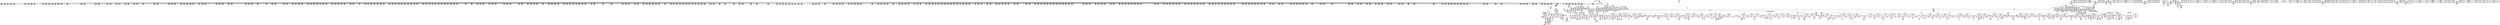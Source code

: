 digraph {
	CE0x512b200 [shape=record,shape=Mrecord,label="{CE0x512b200|2472:_%struct.cred*,_:_CRE_6337,6338_}"]
	CE0x50a7820 [shape=record,shape=Mrecord,label="{CE0x50a7820|_call_void_mcount()_#3|*SummSink*}"]
	CE0x512ce80 [shape=record,shape=Mrecord,label="{CE0x512ce80|2472:_%struct.cred*,_:_CRE_6368,6376_|*MultipleSource*|Function::task_sid&Arg::task::|Function::current_has_perm&Arg::tsk::|Function::selinux_task_movememory&Arg::p::|security/selinux/hooks.c,208}"]
	CE0x50b8260 [shape=record,shape=Mrecord,label="{CE0x50b8260|current_sid:sid|security/selinux/hooks.c,220}"]
	CE0x514ee40 [shape=record,shape=Mrecord,label="{CE0x514ee40|_ret_void,_!dbg_!27735|include/linux/rcupdate.h,938|*SummSink*}"]
	CE0x51c5820 [shape=record,shape=Mrecord,label="{CE0x51c5820|rcu_lock_release:indirectgoto}"]
	CE0x5110620 [shape=record,shape=Mrecord,label="{CE0x5110620|2472:_%struct.cred*,_:_CRE_2529,2530_}"]
	CE0x5188450 [shape=record,shape=Mrecord,label="{CE0x5188450|rcu_read_unlock:tmp12|include/linux/rcupdate.h,933}"]
	CE0x51c9c90 [shape=record,shape=Mrecord,label="{CE0x51c9c90|__preempt_count_add:tmp7|./arch/x86/include/asm/preempt.h,73|*SummSource*}"]
	CE0x508a8f0 [shape=record,shape=Mrecord,label="{CE0x508a8f0|i64*_getelementptr_inbounds_(_2_x_i64_,_2_x_i64_*___llvm_gcov_ctr136,_i64_0,_i64_0)|*Constant*|*SummSink*}"]
	CE0x51413b0 [shape=record,shape=Mrecord,label="{CE0x51413b0|i64*_getelementptr_inbounds_(_11_x_i64_,_11_x_i64_*___llvm_gcov_ctr127,_i64_0,_i64_8)|*Constant*|*SummSource*}"]
	CE0x51521b0 [shape=record,shape=Mrecord,label="{CE0x51521b0|__rcu_read_lock:do.end|*SummSource*}"]
	CE0x5138c20 [shape=record,shape=Mrecord,label="{CE0x5138c20|i64_7|*Constant*|*SummSource*}"]
	CE0x51ca610 [shape=record,shape=Mrecord,label="{CE0x51ca610|__preempt_count_sub:tmp3|*SummSource*}"]
	CE0x5138aa0 [shape=record,shape=Mrecord,label="{CE0x5138aa0|task_sid:tmp14|security/selinux/hooks.c,208|*SummSink*}"]
	CE0x50ebef0 [shape=record,shape=Mrecord,label="{CE0x50ebef0|_call_void_mcount()_#3|*SummSink*}"]
	CE0x50f4e10 [shape=record,shape=Mrecord,label="{CE0x50f4e10|rcu_read_unlock:call|include/linux/rcupdate.h,933|*SummSink*}"]
	CE0x5137e00 [shape=record,shape=Mrecord,label="{CE0x5137e00|task_sid:call3|security/selinux/hooks.c,208|*SummSource*}"]
	CE0x5151cf0 [shape=record,shape=Mrecord,label="{CE0x5151cf0|task_sid:tobool1|security/selinux/hooks.c,208}"]
	CE0x51544c0 [shape=record,shape=Mrecord,label="{CE0x51544c0|rcu_lock_release:tmp7|*SummSink*}"]
	CE0x50efeb0 [shape=record,shape=Mrecord,label="{CE0x50efeb0|i64_2|*Constant*}"]
	CE0x516a0e0 [shape=record,shape=Mrecord,label="{CE0x516a0e0|i32_883|*Constant*}"]
	CE0x508d150 [shape=record,shape=Mrecord,label="{CE0x508d150|current_has_perm:tmp}"]
	CE0x51b0e70 [shape=record,shape=Mrecord,label="{CE0x51b0e70|i64*_getelementptr_inbounds_(_4_x_i64_,_4_x_i64_*___llvm_gcov_ctr135,_i64_0,_i64_2)|*Constant*}"]
	CE0x510e1e0 [shape=record,shape=Mrecord,label="{CE0x510e1e0|2472:_%struct.cred*,_:_CRE_2400,2408_|*MultipleSource*|Function::task_sid&Arg::task::|Function::current_has_perm&Arg::tsk::|Function::selinux_task_movememory&Arg::p::|security/selinux/hooks.c,208}"]
	CE0x507bd40 [shape=record,shape=Mrecord,label="{CE0x507bd40|i64_5|*Constant*}"]
	CE0x5152410 [shape=record,shape=Mrecord,label="{CE0x5152410|__rcu_read_lock:bb}"]
	CE0x512a9b0 [shape=record,shape=Mrecord,label="{CE0x512a9b0|2472:_%struct.cred*,_:_CRE_6330,6331_}"]
	CE0x5161ee0 [shape=record,shape=Mrecord,label="{CE0x5161ee0|COLLAPSED:_GCMRE___llvm_gcov_ctr128_internal_global_4_x_i64_zeroinitializer:_elem_0:default:}"]
	CE0x517df50 [shape=record,shape=Mrecord,label="{CE0x517df50|i64*_getelementptr_inbounds_(_11_x_i64_,_11_x_i64_*___llvm_gcov_ctr132,_i64_0,_i64_0)|*Constant*}"]
	CE0x50cc1e0 [shape=record,shape=Mrecord,label="{CE0x50cc1e0|rcu_read_lock:tmp4|include/linux/rcupdate.h,882}"]
	CE0x50afbd0 [shape=record,shape=Mrecord,label="{CE0x50afbd0|i64*_getelementptr_inbounds_(_11_x_i64_,_11_x_i64_*___llvm_gcov_ctr125,_i64_0,_i64_1)|*Constant*|*SummSource*}"]
	CE0x51194d0 [shape=record,shape=Mrecord,label="{CE0x51194d0|2472:_%struct.cred*,_:_CRE_2921,2922_}"]
	CE0x511aef0 [shape=record,shape=Mrecord,label="{CE0x511aef0|2472:_%struct.cred*,_:_CRE_2943,2944_}"]
	CE0x511a0b0 [shape=record,shape=Mrecord,label="{CE0x511a0b0|2472:_%struct.cred*,_:_CRE_2931,2932_}"]
	CE0x5102610 [shape=record,shape=Mrecord,label="{CE0x5102610|2472:_%struct.cred*,_:_CRE_702,703_}"]
	CE0x51296b0 [shape=record,shape=Mrecord,label="{CE0x51296b0|2472:_%struct.cred*,_:_CRE_6314,6315_}"]
	CE0x5136b10 [shape=record,shape=Mrecord,label="{CE0x5136b10|task_sid:tmp10|security/selinux/hooks.c,208|*SummSource*}"]
	CE0x50b3700 [shape=record,shape=Mrecord,label="{CE0x50b3700|2472:_%struct.cred*,_:_CRE_8,16_|*MultipleSource*|Function::task_sid&Arg::task::|Function::current_has_perm&Arg::tsk::|Function::selinux_task_movememory&Arg::p::|security/selinux/hooks.c,208}"]
	CE0x508a750 [shape=record,shape=Mrecord,label="{CE0x508a750|i64*_getelementptr_inbounds_(_2_x_i64_,_2_x_i64_*___llvm_gcov_ctr136,_i64_0,_i64_0)|*Constant*|*SummSource*}"]
	CE0x51047b0 [shape=record,shape=Mrecord,label="{CE0x51047b0|2472:_%struct.cred*,_:_CRE_1832,1840_|*MultipleSource*|Function::task_sid&Arg::task::|Function::current_has_perm&Arg::tsk::|Function::selinux_task_movememory&Arg::p::|security/selinux/hooks.c,208}"]
	CE0x5146110 [shape=record,shape=Mrecord,label="{CE0x5146110|rcu_read_unlock:bb}"]
	CE0x50b1660 [shape=record,shape=Mrecord,label="{CE0x50b1660|current_sid:tmp20|security/selinux/hooks.c,218|*SummSink*}"]
	CE0x518b4c0 [shape=record,shape=Mrecord,label="{CE0x518b4c0|rcu_read_unlock:tmp19|include/linux/rcupdate.h,933|*SummSource*}"]
	CE0x5138ed0 [shape=record,shape=Mrecord,label="{CE0x5138ed0|task_sid:tmp15|security/selinux/hooks.c,208}"]
	CE0x5114cf0 [shape=record,shape=Mrecord,label="{CE0x5114cf0|2472:_%struct.cred*,_:_CRE_2752,2760_|*MultipleSource*|Function::task_sid&Arg::task::|Function::current_has_perm&Arg::tsk::|Function::selinux_task_movememory&Arg::p::|security/selinux/hooks.c,208}"]
	CE0x5157200 [shape=record,shape=Mrecord,label="{CE0x5157200|_call_void_mcount()_#3}"]
	CE0x5128d30 [shape=record,shape=Mrecord,label="{CE0x5128d30|2472:_%struct.cred*,_:_CRE_6306,6307_}"]
	CE0x50fb650 [shape=record,shape=Mrecord,label="{CE0x50fb650|_call_void_asm_sideeffect_,_memory_,_dirflag_,_fpsr_,_flags_()_#3,_!dbg_!27714,_!srcloc_!27715|include/linux/rcupdate.h,239}"]
	CE0x5177990 [shape=record,shape=Mrecord,label="{CE0x5177990|cred_sid:sid|security/selinux/hooks.c,197|*SummSink*}"]
	CE0x50b4b20 [shape=record,shape=Mrecord,label="{CE0x50b4b20|_call_void_rcu_lock_acquire(%struct.lockdep_map*_rcu_lock_map)_#10,_!dbg_!27711|include/linux/rcupdate.h,881|*SummSink*}"]
	CE0x50ec5d0 [shape=record,shape=Mrecord,label="{CE0x50ec5d0|_call_void_mcount()_#3|*SummSink*}"]
	CE0x50a3b30 [shape=record,shape=Mrecord,label="{CE0x50a3b30|current_has_perm:tmp1|*SummSink*}"]
	CE0x5134cd0 [shape=record,shape=Mrecord,label="{CE0x5134cd0|2472:_%struct.cred*,_:_CRE_10592,10600_|*MultipleSource*|Function::task_sid&Arg::task::|Function::current_has_perm&Arg::tsk::|Function::selinux_task_movememory&Arg::p::|security/selinux/hooks.c,208}"]
	CE0x50bcb10 [shape=record,shape=Mrecord,label="{CE0x50bcb10|2472:_%struct.cred*,_:_CRE_496,504_|*MultipleSource*|Function::task_sid&Arg::task::|Function::current_has_perm&Arg::tsk::|Function::selinux_task_movememory&Arg::p::|security/selinux/hooks.c,208}"]
	CE0x511cca0 [shape=record,shape=Mrecord,label="{CE0x511cca0|2472:_%struct.cred*,_:_CRE_2968,2969_}"]
	CE0x514d200 [shape=record,shape=Mrecord,label="{CE0x514d200|cred_sid:entry|*SummSource*}"]
	CE0x5112230 [shape=record,shape=Mrecord,label="{CE0x5112230|2472:_%struct.cred*,_:_CRE_2600,2608_|*MultipleSource*|Function::task_sid&Arg::task::|Function::current_has_perm&Arg::tsk::|Function::selinux_task_movememory&Arg::p::|security/selinux/hooks.c,208}"]
	CE0x510daf0 [shape=record,shape=Mrecord,label="{CE0x510daf0|2472:_%struct.cred*,_:_CRE_2376,2384_|*MultipleSource*|Function::task_sid&Arg::task::|Function::current_has_perm&Arg::tsk::|Function::selinux_task_movememory&Arg::p::|security/selinux/hooks.c,208}"]
	CE0x51118b0 [shape=record,shape=Mrecord,label="{CE0x51118b0|2472:_%struct.cred*,_:_CRE_2592,2594_|*MultipleSource*|Function::task_sid&Arg::task::|Function::current_has_perm&Arg::tsk::|Function::selinux_task_movememory&Arg::p::|security/selinux/hooks.c,208}"]
	CE0x5111d70 [shape=record,shape=Mrecord,label="{CE0x5111d70|2472:_%struct.cred*,_:_CRE_2596,2598_|*MultipleSource*|Function::task_sid&Arg::task::|Function::current_has_perm&Arg::tsk::|Function::selinux_task_movememory&Arg::p::|security/selinux/hooks.c,208}"]
	CE0x51c49d0 [shape=record,shape=Mrecord,label="{CE0x51c49d0|i64*_getelementptr_inbounds_(_4_x_i64_,_4_x_i64_*___llvm_gcov_ctr130,_i64_0,_i64_0)|*Constant*}"]
	CE0x50fac10 [shape=record,shape=Mrecord,label="{CE0x50fac10|i64*_getelementptr_inbounds_(_11_x_i64_,_11_x_i64_*___llvm_gcov_ctr132,_i64_0,_i64_1)|*Constant*|*SummSource*}"]
	CE0x50f36a0 [shape=record,shape=Mrecord,label="{CE0x50f36a0|cred_sid:tmp|*SummSink*}"]
	CE0x515c200 [shape=record,shape=Mrecord,label="{CE0x515c200|__preempt_count_add:tmp2}"]
	CE0x51c64a0 [shape=record,shape=Mrecord,label="{CE0x51c64a0|i64*_getelementptr_inbounds_(_4_x_i64_,_4_x_i64_*___llvm_gcov_ctr133,_i64_0,_i64_2)|*Constant*|*SummSource*}"]
	CE0x50b94e0 [shape=record,shape=Mrecord,label="{CE0x50b94e0|task_sid:land.lhs.true2|*SummSink*}"]
	CE0x516eb30 [shape=record,shape=Mrecord,label="{CE0x516eb30|GLOBAL:rcu_lock_map|Global_var:rcu_lock_map|*SummSink*}"]
	CE0x5140060 [shape=record,shape=Mrecord,label="{CE0x5140060|rcu_read_lock:tmp13|include/linux/rcupdate.h,882|*SummSink*}"]
	CE0x50eacc0 [shape=record,shape=Mrecord,label="{CE0x50eacc0|rcu_read_unlock:tmp4|include/linux/rcupdate.h,933}"]
	CE0x511c0c0 [shape=record,shape=Mrecord,label="{CE0x511c0c0|2472:_%struct.cred*,_:_CRE_2958,2959_}"]
	CE0x510eb90 [shape=record,shape=Mrecord,label="{CE0x510eb90|2472:_%struct.cred*,_:_CRE_2472,2480_|*MultipleSource*|Function::task_sid&Arg::task::|Function::current_has_perm&Arg::tsk::|Function::selinux_task_movememory&Arg::p::|security/selinux/hooks.c,208}"]
	CE0x5155860 [shape=record,shape=Mrecord,label="{CE0x5155860|__preempt_count_add:tmp6|./arch/x86/include/asm/preempt.h,73}"]
	CE0x50e3e80 [shape=record,shape=Mrecord,label="{CE0x50e3e80|rcu_read_lock:tmp6|include/linux/rcupdate.h,882|*SummSource*}"]
	CE0x50bd390 [shape=record,shape=Mrecord,label="{CE0x50bd390|2472:_%struct.cred*,_:_CRE_528,536_|*MultipleSource*|Function::task_sid&Arg::task::|Function::current_has_perm&Arg::tsk::|Function::selinux_task_movememory&Arg::p::|security/selinux/hooks.c,208}"]
	CE0x509f800 [shape=record,shape=Mrecord,label="{CE0x509f800|current_sid:cred|security/selinux/hooks.c,218|*SummSink*}"]
	CE0x50979a0 [shape=record,shape=Mrecord,label="{CE0x50979a0|i64*_getelementptr_inbounds_(_2_x_i64_,_2_x_i64_*___llvm_gcov_ctr289,_i64_0,_i64_1)|*Constant*|*SummSink*}"]
	CE0x5143000 [shape=record,shape=Mrecord,label="{CE0x5143000|i8*_getelementptr_inbounds_(_25_x_i8_,_25_x_i8_*_.str45,_i32_0,_i32_0)|*Constant*}"]
	CE0x5129dd0 [shape=record,shape=Mrecord,label="{CE0x5129dd0|2472:_%struct.cred*,_:_CRE_6320,6321_}"]
	CE0x5179570 [shape=record,shape=Mrecord,label="{CE0x5179570|rcu_read_lock:tmp22|include/linux/rcupdate.h,884}"]
	CE0x514fa40 [shape=record,shape=Mrecord,label="{CE0x514fa40|task_sid:tobool|security/selinux/hooks.c,208}"]
	CE0x51b3f50 [shape=record,shape=Mrecord,label="{CE0x51b3f50|rcu_lock_release:tmp1|*SummSource*}"]
	CE0x51172c0 [shape=record,shape=Mrecord,label="{CE0x51172c0|2472:_%struct.cred*,_:_CRE_2876,2880_|*MultipleSource*|Function::task_sid&Arg::task::|Function::current_has_perm&Arg::tsk::|Function::selinux_task_movememory&Arg::p::|security/selinux/hooks.c,208}"]
	CE0x51262d0 [shape=record,shape=Mrecord,label="{CE0x51262d0|2472:_%struct.cred*,_:_CRE_6216,6224_|*MultipleSource*|Function::task_sid&Arg::task::|Function::current_has_perm&Arg::tsk::|Function::selinux_task_movememory&Arg::p::|security/selinux/hooks.c,208}"]
	CE0x508ca70 [shape=record,shape=Mrecord,label="{CE0x508ca70|selinux_task_movememory:tmp1}"]
	CE0x50a5c70 [shape=record,shape=Mrecord,label="{CE0x50a5c70|i1_true|*Constant*|*SummSource*}"]
	CE0x517c8a0 [shape=record,shape=Mrecord,label="{CE0x517c8a0|GLOBAL:rcu_read_unlock.__warned|Global_var:rcu_read_unlock.__warned|*SummSource*}"]
	CE0x51b8a20 [shape=record,shape=Mrecord,label="{CE0x51b8a20|__preempt_count_sub:bb|*SummSink*}"]
	CE0x5158720 [shape=record,shape=Mrecord,label="{CE0x5158720|rcu_lock_acquire:tmp5|include/linux/rcupdate.h,418}"]
	CE0x50b2080 [shape=record,shape=Mrecord,label="{CE0x50b2080|2472:_%struct.cred*,_:_CRE_440,448_|*MultipleSource*|Function::task_sid&Arg::task::|Function::current_has_perm&Arg::tsk::|Function::selinux_task_movememory&Arg::p::|security/selinux/hooks.c,208}"]
	CE0x5177900 [shape=record,shape=Mrecord,label="{CE0x5177900|cred_sid:sid|security/selinux/hooks.c,197}"]
	CE0x51403a0 [shape=record,shape=Mrecord,label="{CE0x51403a0|rcu_read_lock:tmp14|include/linux/rcupdate.h,882|*SummSource*}"]
	CE0x50d2600 [shape=record,shape=Mrecord,label="{CE0x50d2600|2472:_%struct.cred*,_:_CRE_248,256_|*MultipleSource*|Function::task_sid&Arg::task::|Function::current_has_perm&Arg::tsk::|Function::selinux_task_movememory&Arg::p::|security/selinux/hooks.c,208}"]
	CE0x5108570 [shape=record,shape=Mrecord,label="{CE0x5108570|2472:_%struct.cred*,_:_CRE_2044,2048_|*MultipleSource*|Function::task_sid&Arg::task::|Function::current_has_perm&Arg::tsk::|Function::selinux_task_movememory&Arg::p::|security/selinux/hooks.c,208}"]
	CE0x5108ec0 [shape=record,shape=Mrecord,label="{CE0x5108ec0|2472:_%struct.cred*,_:_CRE_2064,2072_|*MultipleSource*|Function::task_sid&Arg::task::|Function::current_has_perm&Arg::tsk::|Function::selinux_task_movememory&Arg::p::|security/selinux/hooks.c,208}"]
	CE0x51100f0 [shape=record,shape=Mrecord,label="{CE0x51100f0|2472:_%struct.cred*,_:_CRE_2524,2525_}"]
	CE0x5119e50 [shape=record,shape=Mrecord,label="{CE0x5119e50|2472:_%struct.cred*,_:_CRE_2929,2930_}"]
	CE0x51fa410 [shape=record,shape=Mrecord,label="{CE0x51fa410|__preempt_count_sub:tmp}"]
	CE0x516a2d0 [shape=record,shape=Mrecord,label="{CE0x516a2d0|i32_883|*Constant*|*SummSink*}"]
	CE0x5097390 [shape=record,shape=Mrecord,label="{CE0x5097390|selinux_task_movememory:tmp|*SummSink*}"]
	CE0x5188930 [shape=record,shape=Mrecord,label="{CE0x5188930|rcu_read_unlock:call3|include/linux/rcupdate.h,933}"]
	CE0x50af1b0 [shape=record,shape=Mrecord,label="{CE0x50af1b0|current_sid:tmp16|security/selinux/hooks.c,218|*SummSink*}"]
	CE0x51ba3f0 [shape=record,shape=Mrecord,label="{CE0x51ba3f0|i64*_getelementptr_inbounds_(_4_x_i64_,_4_x_i64_*___llvm_gcov_ctr135,_i64_0,_i64_2)|*Constant*|*SummSource*}"]
	CE0x51770e0 [shape=record,shape=Mrecord,label="{CE0x51770e0|cred_sid:tmp6|security/selinux/hooks.c,197}"]
	CE0x507bfa0 [shape=record,shape=Mrecord,label="{CE0x507bfa0|i64_5|*Constant*|*SummSource*}"]
	CE0x5187a20 [shape=record,shape=Mrecord,label="{CE0x5187a20|_call_void_lockdep_rcu_suspicious(i8*_getelementptr_inbounds_(_25_x_i8_,_25_x_i8_*_.str45,_i32_0,_i32_0),_i32_934,_i8*_getelementptr_inbounds_(_44_x_i8_,_44_x_i8_*_.str47,_i32_0,_i32_0))_#10,_!dbg_!27726|include/linux/rcupdate.h,933}"]
	CE0x50d0cc0 [shape=record,shape=Mrecord,label="{CE0x50d0cc0|cred_sid:tmp4|*LoadInst*|security/selinux/hooks.c,196}"]
	CE0x51658a0 [shape=record,shape=Mrecord,label="{CE0x51658a0|_call_void_mcount()_#3|*SummSource*}"]
	CE0x50ab930 [shape=record,shape=Mrecord,label="{CE0x50ab930|current_has_perm:bb}"]
	CE0x50998e0 [shape=record,shape=Mrecord,label="{CE0x50998e0|2472:_%struct.cred*,_:_CRE_689,690_}"]
	CE0x50f4d00 [shape=record,shape=Mrecord,label="{CE0x50f4d00|2472:_%struct.cred*,_:_CRE_84,88_|*MultipleSource*|Function::task_sid&Arg::task::|Function::current_has_perm&Arg::tsk::|Function::selinux_task_movememory&Arg::p::|security/selinux/hooks.c,208}"]
	CE0x5146720 [shape=record,shape=Mrecord,label="{CE0x5146720|rcu_read_lock:bb|*SummSink*}"]
	CE0x50bde00 [shape=record,shape=Mrecord,label="{CE0x50bde00|2472:_%struct.cred*,_:_CRE_568,576_|*MultipleSource*|Function::task_sid&Arg::task::|Function::current_has_perm&Arg::tsk::|Function::selinux_task_movememory&Arg::p::|security/selinux/hooks.c,208}"]
	CE0x507bc10 [shape=record,shape=Mrecord,label="{CE0x507bc10|current_sid:tobool1|security/selinux/hooks.c,218|*SummSink*}"]
	CE0x5100130 [shape=record,shape=Mrecord,label="{CE0x5100130|task_sid:tmp17|security/selinux/hooks.c,208|*SummSource*}"]
	CE0x512e800 [shape=record,shape=Mrecord,label="{CE0x512e800|2472:_%struct.cred*,_:_CRE_6464,6472_|*MultipleSource*|Function::task_sid&Arg::task::|Function::current_has_perm&Arg::tsk::|Function::selinux_task_movememory&Arg::p::|security/selinux/hooks.c,208}"]
	CE0x512cfb0 [shape=record,shape=Mrecord,label="{CE0x512cfb0|2472:_%struct.cred*,_:_CRE_6376,6384_|*MultipleSource*|Function::task_sid&Arg::task::|Function::current_has_perm&Arg::tsk::|Function::selinux_task_movememory&Arg::p::|security/selinux/hooks.c,208}"]
	CE0x5151270 [shape=record,shape=Mrecord,label="{CE0x5151270|task_sid:tmp8|security/selinux/hooks.c,208|*SummSink*}"]
	CE0x5106b80 [shape=record,shape=Mrecord,label="{CE0x5106b80|2472:_%struct.cred*,_:_CRE_1952,1960_|*MultipleSource*|Function::task_sid&Arg::task::|Function::current_has_perm&Arg::tsk::|Function::selinux_task_movememory&Arg::p::|security/selinux/hooks.c,208}"]
	CE0x50b9060 [shape=record,shape=Mrecord,label="{CE0x50b9060|2472:_%struct.cred*,_:_CRE_304,312_|*MultipleSource*|Function::task_sid&Arg::task::|Function::current_has_perm&Arg::tsk::|Function::selinux_task_movememory&Arg::p::|security/selinux/hooks.c,208}"]
	CE0x518bba0 [shape=record,shape=Mrecord,label="{CE0x518bba0|rcu_read_unlock:tmp21|include/linux/rcupdate.h,935}"]
	CE0x511cdd0 [shape=record,shape=Mrecord,label="{CE0x511cdd0|2472:_%struct.cred*,_:_CRE_2969,2970_}"]
	CE0x50ce680 [shape=record,shape=Mrecord,label="{CE0x50ce680|COLLAPSED:_CMRE:_elem_0::|security/selinux/hooks.c,218}"]
	CE0x518f980 [shape=record,shape=Mrecord,label="{CE0x518f980|GLOBAL:rcu_lock_release|*Constant*}"]
	CE0x515b6c0 [shape=record,shape=Mrecord,label="{CE0x515b6c0|__preempt_count_sub:tmp2|*SummSource*}"]
	CE0x511be60 [shape=record,shape=Mrecord,label="{CE0x511be60|2472:_%struct.cred*,_:_CRE_2956,2957_}"]
	CE0x513d8a0 [shape=record,shape=Mrecord,label="{CE0x513d8a0|task_sid:tmp21|security/selinux/hooks.c,208|*SummSource*}"]
	CE0x50f3920 [shape=record,shape=Mrecord,label="{CE0x50f3920|task_sid:do.body5|*SummSource*}"]
	CE0x50ec720 [shape=record,shape=Mrecord,label="{CE0x50ec720|GLOBAL:__rcu_read_lock|*Constant*}"]
	CE0x518d280 [shape=record,shape=Mrecord,label="{CE0x518d280|_call_void_rcu_lock_release(%struct.lockdep_map*_rcu_lock_map)_#10,_!dbg_!27733|include/linux/rcupdate.h,935|*SummSource*}"]
	CE0x51535d0 [shape=record,shape=Mrecord,label="{CE0x51535d0|rcu_lock_acquire:tmp4|include/linux/rcupdate.h,418}"]
	CE0x5110ae0 [shape=record,shape=Mrecord,label="{CE0x5110ae0|2472:_%struct.cred*,_:_CRE_2533,2534_}"]
	CE0x51095e0 [shape=record,shape=Mrecord,label="{CE0x51095e0|2472:_%struct.cred*,_:_CRE_2080,2088_|*MultipleSource*|Function::task_sid&Arg::task::|Function::current_has_perm&Arg::tsk::|Function::selinux_task_movememory&Arg::p::|security/selinux/hooks.c,208}"]
	CE0x51177b0 [shape=record,shape=Mrecord,label="{CE0x51177b0|2472:_%struct.cred*,_:_CRE_2888,2896_|*MultipleSource*|Function::task_sid&Arg::task::|Function::current_has_perm&Arg::tsk::|Function::selinux_task_movememory&Arg::p::|security/selinux/hooks.c,208}"]
	CE0x51b99f0 [shape=record,shape=Mrecord,label="{CE0x51b99f0|__preempt_count_add:tmp}"]
	CE0x50f6610 [shape=record,shape=Mrecord,label="{CE0x50f6610|cred_sid:tmp}"]
	CE0x5136990 [shape=record,shape=Mrecord,label="{CE0x5136990|task_sid:tmp11|security/selinux/hooks.c,208}"]
	CE0x5123810 [shape=record,shape=Mrecord,label="{CE0x5123810|2472:_%struct.cred*,_:_CRE_5952,5960_|*MultipleSource*|Function::task_sid&Arg::task::|Function::current_has_perm&Arg::tsk::|Function::selinux_task_movememory&Arg::p::|security/selinux/hooks.c,208}"]
	CE0x50ee010 [shape=record,shape=Mrecord,label="{CE0x50ee010|_call_void_rcu_lock_acquire(%struct.lockdep_map*_rcu_lock_map)_#10,_!dbg_!27711|include/linux/rcupdate.h,881}"]
	CE0x5103280 [shape=record,shape=Mrecord,label="{CE0x5103280|2472:_%struct.cred*,_:_CRE_744,760_|*MultipleSource*|Function::task_sid&Arg::task::|Function::current_has_perm&Arg::tsk::|Function::selinux_task_movememory&Arg::p::|security/selinux/hooks.c,208}"]
	CE0x5096030 [shape=record,shape=Mrecord,label="{CE0x5096030|i64_1|*Constant*|*SummSource*}"]
	CE0x51b8370 [shape=record,shape=Mrecord,label="{CE0x51b8370|__rcu_read_unlock:do.end|*SummSource*}"]
	CE0x513fec0 [shape=record,shape=Mrecord,label="{CE0x513fec0|rcu_read_lock:tmp14|include/linux/rcupdate.h,882}"]
	CE0x513b500 [shape=record,shape=Mrecord,label="{CE0x513b500|i64*_getelementptr_inbounds_(_13_x_i64_,_13_x_i64_*___llvm_gcov_ctr126,_i64_0,_i64_11)|*Constant*|*SummSink*}"]
	CE0x5119f80 [shape=record,shape=Mrecord,label="{CE0x5119f80|2472:_%struct.cred*,_:_CRE_2930,2931_}"]
	CE0x47fffe0 [shape=record,shape=Mrecord,label="{CE0x47fffe0|current_has_perm:entry}"]
	CE0x50b6380 [shape=record,shape=Mrecord,label="{CE0x50b6380|i32_0|*Constant*}"]
	CE0x50f4570 [shape=record,shape=Mrecord,label="{CE0x50f4570|rcu_lock_acquire:entry}"]
	CE0x50fb7d0 [shape=record,shape=Mrecord,label="{CE0x50fb7d0|_call_void_asm_sideeffect_,_memory_,_dirflag_,_fpsr_,_flags_()_#3,_!dbg_!27714,_!srcloc_!27715|include/linux/rcupdate.h,239|*SummSource*}"]
	CE0x5179010 [shape=record,shape=Mrecord,label="{CE0x5179010|rcu_read_lock:tmp21|include/linux/rcupdate.h,884|*SummSource*}"]
	CE0x518d910 [shape=record,shape=Mrecord,label="{CE0x518d910|GLOBAL:rcu_lock_release|*Constant*|*SummSink*}"]
	CE0x513b400 [shape=record,shape=Mrecord,label="{CE0x513b400|i64*_getelementptr_inbounds_(_13_x_i64_,_13_x_i64_*___llvm_gcov_ctr126,_i64_0,_i64_11)|*Constant*|*SummSource*}"]
	CE0x512b6c0 [shape=record,shape=Mrecord,label="{CE0x512b6c0|2472:_%struct.cred*,_:_CRE_6341,6342_}"]
	CE0x51394f0 [shape=record,shape=Mrecord,label="{CE0x51394f0|task_sid:tmp15|security/selinux/hooks.c,208|*SummSink*}"]
	CE0x50f0dd0 [shape=record,shape=Mrecord,label="{CE0x50f0dd0|cred_sid:security|security/selinux/hooks.c,196}"]
	"CONST[source:0(mediator),value:2(dynamic)][purpose:{object}][SnkIdx:1]"
	CE0x50b9eb0 [shape=record,shape=Mrecord,label="{CE0x50b9eb0|current_sid:tmp9|security/selinux/hooks.c,218}"]
	CE0x50cdc60 [shape=record,shape=Mrecord,label="{CE0x50cdc60|get_current:tmp3|*SummSource*}"]
	CE0x51378e0 [shape=record,shape=Mrecord,label="{CE0x51378e0|task_sid:tmp13|security/selinux/hooks.c,208|*SummSink*}"]
	CE0x51cc930 [shape=record,shape=Mrecord,label="{CE0x51cc930|__preempt_count_add:tmp1|*SummSink*}"]
	CE0x5108a00 [shape=record,shape=Mrecord,label="{CE0x5108a00|2472:_%struct.cred*,_:_CRE_2052,2056_|*MultipleSource*|Function::task_sid&Arg::task::|Function::current_has_perm&Arg::tsk::|Function::selinux_task_movememory&Arg::p::|security/selinux/hooks.c,208}"]
	CE0x50cd370 [shape=record,shape=Mrecord,label="{CE0x50cd370|i64*_getelementptr_inbounds_(_11_x_i64_,_11_x_i64_*___llvm_gcov_ctr125,_i64_0,_i64_10)|*Constant*|*SummSink*}"]
	CE0x50f46a0 [shape=record,shape=Mrecord,label="{CE0x50f46a0|GLOBAL:rcu_lock_acquire|*Constant*}"]
	CE0x50e8960 [shape=record,shape=Mrecord,label="{CE0x50e8960|cred_sid:tmp6|security/selinux/hooks.c,197|*SummSink*}"]
	CE0x5089490 [shape=record,shape=Mrecord,label="{CE0x5089490|i64*_getelementptr_inbounds_(_4_x_i64_,_4_x_i64_*___llvm_gcov_ctr128,_i64_0,_i64_0)|*Constant*|*SummSink*}"]
	CE0x5183fd0 [shape=record,shape=Mrecord,label="{CE0x5183fd0|i64*_getelementptr_inbounds_(_4_x_i64_,_4_x_i64_*___llvm_gcov_ctr130,_i64_0,_i64_1)|*Constant*|*SummSource*}"]
	CE0x50ccab0 [shape=record,shape=Mrecord,label="{CE0x50ccab0|rcu_read_lock:if.end|*SummSource*}"]
	CE0x510e6a0 [shape=record,shape=Mrecord,label="{CE0x510e6a0|2472:_%struct.cred*,_:_CRE_2416,2424_|*MultipleSource*|Function::task_sid&Arg::task::|Function::current_has_perm&Arg::tsk::|Function::selinux_task_movememory&Arg::p::|security/selinux/hooks.c,208}"]
	CE0x50a5760 [shape=record,shape=Mrecord,label="{CE0x50a5760|current_sid:tmp13|security/selinux/hooks.c,218|*SummSink*}"]
	CE0x5139980 [shape=record,shape=Mrecord,label="{CE0x5139980|task_sid:tmp16|security/selinux/hooks.c,208|*SummSource*}"]
	CE0x5132330 [shape=record,shape=Mrecord,label="{CE0x5132330|2472:_%struct.cred*,_:_CRE_6644,6648_|*MultipleSource*|Function::task_sid&Arg::task::|Function::current_has_perm&Arg::tsk::|Function::selinux_task_movememory&Arg::p::|security/selinux/hooks.c,208}"]
	CE0x5110fa0 [shape=record,shape=Mrecord,label="{CE0x5110fa0|2472:_%struct.cred*,_:_CRE_2544,2568_|*MultipleSource*|Function::task_sid&Arg::task::|Function::current_has_perm&Arg::tsk::|Function::selinux_task_movememory&Arg::p::|security/selinux/hooks.c,208}"]
	CE0x5134a60 [shape=record,shape=Mrecord,label="{CE0x5134a60|2472:_%struct.cred*,_:_CRE_10584,10592_|*MultipleSource*|Function::task_sid&Arg::task::|Function::current_has_perm&Arg::tsk::|Function::selinux_task_movememory&Arg::p::|security/selinux/hooks.c,208}"]
	CE0x5084f20 [shape=record,shape=Mrecord,label="{CE0x5084f20|selinux_task_movememory:tmp2}"]
	CE0x50f7d00 [shape=record,shape=Mrecord,label="{CE0x50f7d00|rcu_read_lock:do.end}"]
	CE0x5109d00 [shape=record,shape=Mrecord,label="{CE0x5109d00|2472:_%struct.cred*,_:_CRE_2104,2112_|*MultipleSource*|Function::task_sid&Arg::task::|Function::current_has_perm&Arg::tsk::|Function::selinux_task_movememory&Arg::p::|security/selinux/hooks.c,208}"]
	CE0x51203a0 [shape=record,shape=Mrecord,label="{CE0x51203a0|2472:_%struct.cred*,_:_CRE_3120,3128_|*MultipleSource*|Function::task_sid&Arg::task::|Function::current_has_perm&Arg::tsk::|Function::selinux_task_movememory&Arg::p::|security/selinux/hooks.c,208}"]
	CE0x5171280 [shape=record,shape=Mrecord,label="{CE0x5171280|get_current:tmp2}"]
	CE0x5110d40 [shape=record,shape=Mrecord,label="{CE0x5110d40|2472:_%struct.cred*,_:_CRE_2535,2536_}"]
	CE0x51cd120 [shape=record,shape=Mrecord,label="{CE0x51cd120|__preempt_count_sub:tmp5|./arch/x86/include/asm/preempt.h,77}"]
	CE0x508b5e0 [shape=record,shape=Mrecord,label="{CE0x508b5e0|avc_has_perm:requested|Function::avc_has_perm&Arg::requested::}"]
	CE0x50cee20 [shape=record,shape=Mrecord,label="{CE0x50cee20|current_sid:tmp22|security/selinux/hooks.c,218|*SummSource*}"]
	CE0x508f170 [shape=record,shape=Mrecord,label="{CE0x508f170|avc_has_perm:tsid|Function::avc_has_perm&Arg::tsid::}"]
	CE0x508bc90 [shape=record,shape=Mrecord,label="{CE0x508bc90|avc_has_perm:auditdata|Function::avc_has_perm&Arg::auditdata::|*SummSink*}"]
	CE0x514f900 [shape=record,shape=Mrecord,label="{CE0x514f900|task_sid:call|security/selinux/hooks.c,208|*SummSink*}"]
	CE0x5097400 [shape=record,shape=Mrecord,label="{CE0x5097400|i64_1|*Constant*}"]
	CE0x50f9860 [shape=record,shape=Mrecord,label="{CE0x50f9860|i64*_getelementptr_inbounds_(_4_x_i64_,_4_x_i64_*___llvm_gcov_ctr128,_i64_0,_i64_0)|*Constant*|*SummSource*}"]
	CE0x514c110 [shape=record,shape=Mrecord,label="{CE0x514c110|task_sid:call7|security/selinux/hooks.c,208}"]
	CE0x50eb480 [shape=record,shape=Mrecord,label="{CE0x50eb480|2472:_%struct.cred*,_:_CRE_120,128_|*MultipleSource*|Function::task_sid&Arg::task::|Function::current_has_perm&Arg::tsk::|Function::selinux_task_movememory&Arg::p::|security/selinux/hooks.c,208}"]
	CE0x5119d20 [shape=record,shape=Mrecord,label="{CE0x5119d20|2472:_%struct.cred*,_:_CRE_2928,2929_}"]
	CE0x5c21600 [shape=record,shape=Mrecord,label="{CE0x5c21600|_ret_i32_%call,_!dbg_!27713|security/selinux/hooks.c,3652}"]
	CE0x5128280 [shape=record,shape=Mrecord,label="{CE0x5128280|2472:_%struct.cred*,_:_CRE_6297,6298_}"]
	CE0x51185c0 [shape=record,shape=Mrecord,label="{CE0x51185c0|2472:_%struct.cred*,_:_CRE_2908,2909_}"]
	CE0x515ae30 [shape=record,shape=Mrecord,label="{CE0x515ae30|i64*_getelementptr_inbounds_(_4_x_i64_,_4_x_i64_*___llvm_gcov_ctr129,_i64_0,_i64_1)|*Constant*|*SummSource*}"]
	CE0x5150120 [shape=record,shape=Mrecord,label="{CE0x5150120|task_sid:tmp5|security/selinux/hooks.c,208|*SummSink*}"]
	CE0x5099f50 [shape=record,shape=Mrecord,label="{CE0x5099f50|2472:_%struct.cred*,_:_CRE_694,695_}"]
	CE0x50a5f60 [shape=record,shape=Mrecord,label="{CE0x50a5f60|GLOBAL:__llvm_gcov_ctr125|Global_var:__llvm_gcov_ctr125}"]
	CE0x5116020 [shape=record,shape=Mrecord,label="{CE0x5116020|2472:_%struct.cred*,_:_CRE_2816,2824_|*MultipleSource*|Function::task_sid&Arg::task::|Function::current_has_perm&Arg::tsk::|Function::selinux_task_movememory&Arg::p::|security/selinux/hooks.c,208}"]
	CE0x5184e70 [shape=record,shape=Mrecord,label="{CE0x5184e70|rcu_read_unlock:tmp5|include/linux/rcupdate.h,933|*SummSource*}"]
	CE0x50fe9d0 [shape=record,shape=Mrecord,label="{CE0x50fe9d0|2472:_%struct.cred*,_:_CRE_608,616_|*MultipleSource*|Function::task_sid&Arg::task::|Function::current_has_perm&Arg::tsk::|Function::selinux_task_movememory&Arg::p::|security/selinux/hooks.c,208}"]
	CE0x51101f0 [shape=record,shape=Mrecord,label="{CE0x51101f0|2472:_%struct.cred*,_:_CRE_2525,2526_}"]
	CE0x518de50 [shape=record,shape=Mrecord,label="{CE0x518de50|rcu_lock_release:map|Function::rcu_lock_release&Arg::map::}"]
	CE0x5110750 [shape=record,shape=Mrecord,label="{CE0x5110750|2472:_%struct.cred*,_:_CRE_2530,2531_}"]
	CE0x5119010 [shape=record,shape=Mrecord,label="{CE0x5119010|2472:_%struct.cred*,_:_CRE_2917,2918_}"]
	CE0x50eea90 [shape=record,shape=Mrecord,label="{CE0x50eea90|2472:_%struct.cred*,_:_CRE_56,64_|*MultipleSource*|Function::task_sid&Arg::task::|Function::current_has_perm&Arg::tsk::|Function::selinux_task_movememory&Arg::p::|security/selinux/hooks.c,208}"]
	CE0x513c3f0 [shape=record,shape=Mrecord,label="{CE0x513c3f0|i32_208|*Constant*|*SummSink*}"]
	CE0x5133140 [shape=record,shape=Mrecord,label="{CE0x5133140|2472:_%struct.cred*,_:_CRE_6680,6684_|*MultipleSource*|Function::task_sid&Arg::task::|Function::current_has_perm&Arg::tsk::|Function::selinux_task_movememory&Arg::p::|security/selinux/hooks.c,208}"]
	CE0x507c0d0 [shape=record,shape=Mrecord,label="{CE0x507c0d0|i64_5|*Constant*|*SummSink*}"]
	CE0x50bb980 [shape=record,shape=Mrecord,label="{CE0x50bb980|rcu_read_lock:tmp9|include/linux/rcupdate.h,882|*SummSource*}"]
	CE0x51b6550 [shape=record,shape=Mrecord,label="{CE0x51b6550|_call_void_mcount()_#3}"]
	CE0x5127ac0 [shape=record,shape=Mrecord,label="{CE0x5127ac0|2472:_%struct.cred*,_:_CRE_6290,6291_}"]
	CE0x508b080 [shape=record,shape=Mrecord,label="{CE0x508b080|i64*_getelementptr_inbounds_(_11_x_i64_,_11_x_i64_*___llvm_gcov_ctr125,_i64_0,_i64_8)|*Constant*|*SummSource*}"]
	CE0x509afc0 [shape=record,shape=Mrecord,label="{CE0x509afc0|avc_has_perm:entry|*SummSink*}"]
	CE0x5099da0 [shape=record,shape=Mrecord,label="{CE0x5099da0|2472:_%struct.cred*,_:_CRE_692,693_}"]
	CE0x50ef2b0 [shape=record,shape=Mrecord,label="{CE0x50ef2b0|2472:_%struct.cred*,_:_CRE_168,176_|*MultipleSource*|Function::task_sid&Arg::task::|Function::current_has_perm&Arg::tsk::|Function::selinux_task_movememory&Arg::p::|security/selinux/hooks.c,208}"]
	CE0x517ce10 [shape=record,shape=Mrecord,label="{CE0x517ce10|COLLAPSED:_GCMRE___llvm_gcov_ctr132_internal_global_11_x_i64_zeroinitializer:_elem_0:default:}"]
	CE0x5126790 [shape=record,shape=Mrecord,label="{CE0x5126790|2472:_%struct.cred*,_:_CRE_6232,6240_|*MultipleSource*|Function::task_sid&Arg::task::|Function::current_has_perm&Arg::tsk::|Function::selinux_task_movememory&Arg::p::|security/selinux/hooks.c,208}"]
	CE0x50e9420 [shape=record,shape=Mrecord,label="{CE0x50e9420|rcu_read_lock:land.lhs.true|*SummSource*}"]
	CE0x51c3f20 [shape=record,shape=Mrecord,label="{CE0x51c3f20|__rcu_read_unlock:tmp}"]
	CE0x51c2420 [shape=record,shape=Mrecord,label="{CE0x51c2420|i8*_undef|*Constant*}"]
	CE0x512bde0 [shape=record,shape=Mrecord,label="{CE0x512bde0|2472:_%struct.cred*,_:_CRE_6347,6348_}"]
	CE0x50f1b00 [shape=record,shape=Mrecord,label="{CE0x50f1b00|2472:_%struct.cred*,_:_CRE_208,216_|*MultipleSource*|Function::task_sid&Arg::task::|Function::current_has_perm&Arg::tsk::|Function::selinux_task_movememory&Arg::p::|security/selinux/hooks.c,208}"]
	CE0x5101870 [shape=record,shape=Mrecord,label="{CE0x5101870|i32_208|*Constant*}"]
	CE0x51b3e70 [shape=record,shape=Mrecord,label="{CE0x51b3e70|i64_1|*Constant*}"]
	CE0x51da100 [shape=record,shape=Mrecord,label="{CE0x51da100|__preempt_count_add:tmp|*SummSource*}"]
	CE0x51536b0 [shape=record,shape=Mrecord,label="{CE0x51536b0|rcu_lock_acquire:tmp4|include/linux/rcupdate.h,418|*SummSink*}"]
	CE0x5179260 [shape=record,shape=Mrecord,label="{CE0x5179260|i64*_getelementptr_inbounds_(_11_x_i64_,_11_x_i64_*___llvm_gcov_ctr127,_i64_0,_i64_10)|*Constant*|*SummSource*}"]
	CE0x509e440 [shape=record,shape=Mrecord,label="{CE0x509e440|rcu_read_lock:if.then|*SummSource*}"]
	CE0x50886c0 [shape=record,shape=Mrecord,label="{CE0x50886c0|rcu_read_lock:tmp2|*SummSink*}"]
	CE0x516a7e0 [shape=record,shape=Mrecord,label="{CE0x516a7e0|rcu_read_unlock:tmp6|include/linux/rcupdate.h,933|*SummSource*}"]
	CE0x50be240 [shape=record,shape=Mrecord,label="{CE0x50be240|2472:_%struct.cred*,_:_CRE_584,592_|*MultipleSource*|Function::task_sid&Arg::task::|Function::current_has_perm&Arg::tsk::|Function::selinux_task_movememory&Arg::p::|security/selinux/hooks.c,208}"]
	CE0x513a460 [shape=record,shape=Mrecord,label="{CE0x513a460|task_sid:tmp22|security/selinux/hooks.c,208|*SummSource*}"]
	CE0x50f8d60 [shape=record,shape=Mrecord,label="{CE0x50f8d60|rcu_read_unlock:tmp13|include/linux/rcupdate.h,933|*SummSink*}"]
	CE0x5142530 [shape=record,shape=Mrecord,label="{CE0x5142530|_call_void_lockdep_rcu_suspicious(i8*_getelementptr_inbounds_(_25_x_i8_,_25_x_i8_*_.str45,_i32_0,_i32_0),_i32_883,_i8*_getelementptr_inbounds_(_42_x_i8_,_42_x_i8_*_.str46,_i32_0,_i32_0))_#10,_!dbg_!27728|include/linux/rcupdate.h,882|*SummSource*}"]
	CE0x51103f0 [shape=record,shape=Mrecord,label="{CE0x51103f0|2472:_%struct.cred*,_:_CRE_2527,2528_}"]
	CE0x51c1a10 [shape=record,shape=Mrecord,label="{CE0x51c1a10|i64*_getelementptr_inbounds_(_4_x_i64_,_4_x_i64_*___llvm_gcov_ctr130,_i64_0,_i64_3)|*Constant*|*SummSource*}"]
	CE0x5110e70 [shape=record,shape=Mrecord,label="{CE0x5110e70|2472:_%struct.cred*,_:_CRE_2536,2544_|*MultipleSource*|Function::task_sid&Arg::task::|Function::current_has_perm&Arg::tsk::|Function::selinux_task_movememory&Arg::p::|security/selinux/hooks.c,208}"]
	CE0x50a56f0 [shape=record,shape=Mrecord,label="{CE0x50a56f0|current_sid:tmp13|security/selinux/hooks.c,218|*SummSource*}"]
	CE0x5089070 [shape=record,shape=Mrecord,label="{CE0x5089070|GLOBAL:rcu_read_lock|*Constant*}"]
	CE0x515f480 [shape=record,shape=Mrecord,label="{CE0x515f480|rcu_lock_release:tmp5|include/linux/rcupdate.h,423|*SummSource*}"]
	CE0x50d55f0 [shape=record,shape=Mrecord,label="{CE0x50d55f0|i64*_getelementptr_inbounds_(_11_x_i64_,_11_x_i64_*___llvm_gcov_ctr125,_i64_0,_i64_9)|*Constant*|*SummSource*}"]
	CE0x51327f0 [shape=record,shape=Mrecord,label="{CE0x51327f0|2472:_%struct.cred*,_:_CRE_6656,6660_|*MultipleSource*|Function::task_sid&Arg::task::|Function::current_has_perm&Arg::tsk::|Function::selinux_task_movememory&Arg::p::|security/selinux/hooks.c,208}"]
	CE0x51c3f90 [shape=record,shape=Mrecord,label="{CE0x51c3f90|__rcu_read_lock:do.body|*SummSink*}"]
	CE0x50a3800 [shape=record,shape=Mrecord,label="{CE0x50a3800|current_has_perm:tmp1}"]
	CE0x51283b0 [shape=record,shape=Mrecord,label="{CE0x51283b0|2472:_%struct.cred*,_:_CRE_6298,6299_}"]
	CE0x5137040 [shape=record,shape=Mrecord,label="{CE0x5137040|task_sid:tmp11|security/selinux/hooks.c,208|*SummSource*}"]
	CE0x51c20d0 [shape=record,shape=Mrecord,label="{CE0x51c20d0|rcu_lock_acquire:tmp7}"]
	CE0x51001a0 [shape=record,shape=Mrecord,label="{CE0x51001a0|task_sid:tmp17|security/selinux/hooks.c,208|*SummSink*}"]
	CE0x5095290 [shape=record,shape=Mrecord,label="{CE0x5095290|selinux_task_movememory:tmp3}"]
	CE0x51cad70 [shape=record,shape=Mrecord,label="{CE0x51cad70|__preempt_count_sub:val|Function::__preempt_count_sub&Arg::val::}"]
	CE0x50b0480 [shape=record,shape=Mrecord,label="{CE0x50b0480|_call_void_lockdep_rcu_suspicious(i8*_getelementptr_inbounds_(_25_x_i8_,_25_x_i8_*_.str3,_i32_0,_i32_0),_i32_218,_i8*_getelementptr_inbounds_(_45_x_i8_,_45_x_i8_*_.str12,_i32_0,_i32_0))_#10,_!dbg_!27727|security/selinux/hooks.c,218|*SummSink*}"]
	CE0x50a4a60 [shape=record,shape=Mrecord,label="{CE0x50a4a60|current_sid:tmp1|*SummSource*}"]
	CE0x50a64a0 [shape=record,shape=Mrecord,label="{CE0x50a64a0|current_sid:tmp7|security/selinux/hooks.c,218}"]
	CE0x51c31e0 [shape=record,shape=Mrecord,label="{CE0x51c31e0|__rcu_read_lock:tmp3}"]
	CE0x5156610 [shape=record,shape=Mrecord,label="{CE0x5156610|rcu_lock_release:tmp6|*SummSink*}"]
	CE0x50e2270 [shape=record,shape=Mrecord,label="{CE0x50e2270|task_sid:do.end|*SummSink*}"]
	CE0x5088e40 [shape=record,shape=Mrecord,label="{CE0x5088e40|current_sid:land.lhs.true2|*SummSource*}"]
	CE0x513b060 [shape=record,shape=Mrecord,label="{CE0x513b060|i64*_getelementptr_inbounds_(_13_x_i64_,_13_x_i64_*___llvm_gcov_ctr126,_i64_0,_i64_11)|*Constant*}"]
	CE0x510ab70 [shape=record,shape=Mrecord,label="{CE0x510ab70|2472:_%struct.cred*,_:_CRE_2152,2160_|*MultipleSource*|Function::task_sid&Arg::task::|Function::current_has_perm&Arg::tsk::|Function::selinux_task_movememory&Arg::p::|security/selinux/hooks.c,208}"]
	CE0x5160500 [shape=record,shape=Mrecord,label="{CE0x5160500|i64_ptrtoint_(i8*_blockaddress(_rcu_lock_release,_%__here)_to_i64)|*Constant*|*SummSink*}"]
	CE0x509e5c0 [shape=record,shape=Mrecord,label="{CE0x509e5c0|i64*_getelementptr_inbounds_(_11_x_i64_,_11_x_i64_*___llvm_gcov_ctr127,_i64_0,_i64_0)|*Constant*}"]
	CE0x50e9100 [shape=record,shape=Mrecord,label="{CE0x50e9100|0:_i8,_:_GCMR_rcu_read_unlock.__warned_internal_global_i8_0,_section_.data.unlikely_,_align_1:_elem_0:default:}"]
	CE0x50e1050 [shape=record,shape=Mrecord,label="{CE0x50e1050|task_sid:tmp2|*SummSink*}"]
	CE0x51ca190 [shape=record,shape=Mrecord,label="{CE0x51ca190|__preempt_count_sub:do.end}"]
	CE0x50a6140 [shape=record,shape=Mrecord,label="{CE0x50a6140|GLOBAL:__llvm_gcov_ctr125|Global_var:__llvm_gcov_ctr125|*SummSource*}"]
	CE0x51c8140 [shape=record,shape=Mrecord,label="{CE0x51c8140|__preempt_count_add:bb}"]
	CE0x5104060 [shape=record,shape=Mrecord,label="{CE0x5104060|2472:_%struct.cred*,_:_CRE_1808,1816_|*MultipleSource*|Function::task_sid&Arg::task::|Function::current_has_perm&Arg::tsk::|Function::selinux_task_movememory&Arg::p::|security/selinux/hooks.c,208}"]
	CE0x50a8f80 [shape=record,shape=Mrecord,label="{CE0x50a8f80|current_sid:tmp7|security/selinux/hooks.c,218|*SummSource*}"]
	CE0x50a66e0 [shape=record,shape=Mrecord,label="{CE0x50a66e0|current_has_perm:perms|Function::current_has_perm&Arg::perms::|*SummSource*}"]
	CE0x517bfd0 [shape=record,shape=Mrecord,label="{CE0x517bfd0|rcu_read_unlock:tmp7|include/linux/rcupdate.h,933}"]
	CE0x50b6270 [shape=record,shape=Mrecord,label="{CE0x50b6270|current_sid:call|security/selinux/hooks.c,218|*SummSink*}"]
	CE0x51284e0 [shape=record,shape=Mrecord,label="{CE0x51284e0|2472:_%struct.cred*,_:_CRE_6299,6300_}"]
	CE0x50e02d0 [shape=record,shape=Mrecord,label="{CE0x50e02d0|_ret_void,_!dbg_!27735|include/linux/rcupdate.h,884|*SummSink*}"]
	CE0x514e010 [shape=record,shape=Mrecord,label="{CE0x514e010|_call_void_rcu_read_unlock()_#10,_!dbg_!27748|security/selinux/hooks.c,209}"]
	CE0x5160a40 [shape=record,shape=Mrecord,label="{CE0x5160a40|i64*_getelementptr_inbounds_(_4_x_i64_,_4_x_i64_*___llvm_gcov_ctr133,_i64_0,_i64_3)|*Constant*|*SummSource*}"]
	CE0x50e0580 [shape=record,shape=Mrecord,label="{CE0x50e0580|__rcu_read_lock:entry}"]
	CE0x511d750 [shape=record,shape=Mrecord,label="{CE0x511d750|2472:_%struct.cred*,_:_CRE_2980,2984_|*MultipleSource*|Function::task_sid&Arg::task::|Function::current_has_perm&Arg::tsk::|Function::selinux_task_movememory&Arg::p::|security/selinux/hooks.c,208}"]
	CE0x51c3c20 [shape=record,shape=Mrecord,label="{CE0x51c3c20|COLLAPSED:_GCMRE___llvm_gcov_ctr134_internal_global_4_x_i64_zeroinitializer:_elem_0:default:}"]
	CE0x512caf0 [shape=record,shape=Mrecord,label="{CE0x512caf0|2472:_%struct.cred*,_:_CRE_6358,6359_}"]
	CE0x5119ac0 [shape=record,shape=Mrecord,label="{CE0x5119ac0|2472:_%struct.cred*,_:_CRE_2926,2927_}"]
	CE0x511c580 [shape=record,shape=Mrecord,label="{CE0x511c580|2472:_%struct.cred*,_:_CRE_2962,2963_}"]
	CE0x51c59c0 [shape=record,shape=Mrecord,label="{CE0x51c59c0|rcu_lock_release:indirectgoto|*SummSink*}"]
	CE0x51787c0 [shape=record,shape=Mrecord,label="{CE0x51787c0|i64*_getelementptr_inbounds_(_4_x_i64_,_4_x_i64_*___llvm_gcov_ctr128,_i64_0,_i64_3)|*Constant*|*SummSource*}"]
	CE0x50e9f50 [shape=record,shape=Mrecord,label="{CE0x50e9f50|rcu_read_lock:tmp5|include/linux/rcupdate.h,882|*SummSource*}"]
	CE0x51b68a0 [shape=record,shape=Mrecord,label="{CE0x51b68a0|GLOBAL:__preempt_count_sub|*Constant*|*SummSource*}"]
	CE0x50bcf50 [shape=record,shape=Mrecord,label="{CE0x50bcf50|2472:_%struct.cred*,_:_CRE_512,520_|*MultipleSource*|Function::task_sid&Arg::task::|Function::current_has_perm&Arg::tsk::|Function::selinux_task_movememory&Arg::p::|security/selinux/hooks.c,208}"]
	CE0x509bc40 [shape=record,shape=Mrecord,label="{CE0x509bc40|i64_2|*Constant*}"]
	CE0x50b2da0 [shape=record,shape=Mrecord,label="{CE0x50b2da0|i64*_getelementptr_inbounds_(_13_x_i64_,_13_x_i64_*___llvm_gcov_ctr126,_i64_0,_i64_1)|*Constant*}"]
	CE0x51774a0 [shape=record,shape=Mrecord,label="{CE0x51774a0|cred_sid:tmp5|security/selinux/hooks.c,196|*SummSource*}"]
	CE0x51110d0 [shape=record,shape=Mrecord,label="{CE0x51110d0|2472:_%struct.cred*,_:_CRE_2568,2576_|*MultipleSource*|Function::task_sid&Arg::task::|Function::current_has_perm&Arg::tsk::|Function::selinux_task_movememory&Arg::p::|security/selinux/hooks.c,208}"]
	CE0x50b14c0 [shape=record,shape=Mrecord,label="{CE0x50b14c0|current_sid:tmp20|security/selinux/hooks.c,218|*SummSource*}"]
	CE0x50e2090 [shape=record,shape=Mrecord,label="{CE0x50e2090|task_sid:if.then|*SummSink*}"]
	CE0x5119270 [shape=record,shape=Mrecord,label="{CE0x5119270|2472:_%struct.cred*,_:_CRE_2919,2920_}"]
	CE0x5118c80 [shape=record,shape=Mrecord,label="{CE0x5118c80|2472:_%struct.cred*,_:_CRE_2914,2915_}"]
	CE0x511a900 [shape=record,shape=Mrecord,label="{CE0x511a900|2472:_%struct.cred*,_:_CRE_2938,2939_}"]
	CE0x514d130 [shape=record,shape=Mrecord,label="{CE0x514d130|cred_sid:entry}"]
	CE0x516c9b0 [shape=record,shape=Mrecord,label="{CE0x516c9b0|i8*_getelementptr_inbounds_(_42_x_i8_,_42_x_i8_*_.str46,_i32_0,_i32_0)|*Constant*|*SummSource*}"]
	CE0x5151ec0 [shape=record,shape=Mrecord,label="{CE0x5151ec0|task_sid:tmp9|security/selinux/hooks.c,208|*SummSink*}"]
	CE0x510f050 [shape=record,shape=Mrecord,label="{CE0x510f050|2472:_%struct.cred*,_:_CRE_2488,2504_|*MultipleSource*|Function::task_sid&Arg::task::|Function::current_has_perm&Arg::tsk::|Function::selinux_task_movememory&Arg::p::|security/selinux/hooks.c,208}"]
	CE0x508e6c0 [shape=record,shape=Mrecord,label="{CE0x508e6c0|task_sid:entry|*SummSink*}"]
	CE0x5113530 [shape=record,shape=Mrecord,label="{CE0x5113530|2472:_%struct.cred*,_:_CRE_2688,2692_|*MultipleSource*|Function::task_sid&Arg::task::|Function::current_has_perm&Arg::tsk::|Function::selinux_task_movememory&Arg::p::|security/selinux/hooks.c,208}"]
	CE0x5099420 [shape=record,shape=Mrecord,label="{CE0x5099420|2472:_%struct.cred*,_:_CRE_680,688_|*MultipleSource*|Function::task_sid&Arg::task::|Function::current_has_perm&Arg::tsk::|Function::selinux_task_movememory&Arg::p::|security/selinux/hooks.c,208}"]
	CE0x5092380 [shape=record,shape=Mrecord,label="{CE0x5092380|_ret_i32_%tmp24,_!dbg_!27742|security/selinux/hooks.c,220|*SummSink*}"]
	CE0x50e2810 [shape=record,shape=Mrecord,label="{CE0x50e2810|task_sid:real_cred|security/selinux/hooks.c,208}"]
	CE0x50adbf0 [shape=record,shape=Mrecord,label="{CE0x50adbf0|current_sid:tmp5|security/selinux/hooks.c,218|*SummSink*}"]
	CE0x513b900 [shape=record,shape=Mrecord,label="{CE0x513b900|task_sid:tmp25|security/selinux/hooks.c,208|*SummSink*}"]
	CE0x5129910 [shape=record,shape=Mrecord,label="{CE0x5129910|2472:_%struct.cred*,_:_CRE_6316,6317_}"]
	CE0x512dbf0 [shape=record,shape=Mrecord,label="{CE0x512dbf0|2472:_%struct.cred*,_:_CRE_6424,6432_|*MultipleSource*|Function::task_sid&Arg::task::|Function::current_has_perm&Arg::tsk::|Function::selinux_task_movememory&Arg::p::|security/selinux/hooks.c,208}"]
	CE0x5100c50 [shape=record,shape=Mrecord,label="{CE0x5100c50|task_sid:tmp19|security/selinux/hooks.c,208}"]
	CE0x5114140 [shape=record,shape=Mrecord,label="{CE0x5114140|2472:_%struct.cred*,_:_CRE_2720,2724_|*MultipleSource*|Function::task_sid&Arg::task::|Function::current_has_perm&Arg::tsk::|Function::selinux_task_movememory&Arg::p::|security/selinux/hooks.c,208}"]
	CE0x51b0c90 [shape=record,shape=Mrecord,label="{CE0x51b0c90|_call_void_mcount()_#3}"]
	CE0x5114f20 [shape=record,shape=Mrecord,label="{CE0x5114f20|2472:_%struct.cred*,_:_CRE_2760,2768_|*MultipleSource*|Function::task_sid&Arg::task::|Function::current_has_perm&Arg::tsk::|Function::selinux_task_movememory&Arg::p::|security/selinux/hooks.c,208}"]
	CE0x5122c00 [shape=record,shape=Mrecord,label="{CE0x5122c00|2472:_%struct.cred*,_:_CRE_5912,5920_|*MultipleSource*|Function::task_sid&Arg::task::|Function::current_has_perm&Arg::tsk::|Function::selinux_task_movememory&Arg::p::|security/selinux/hooks.c,208}"]
	CE0x51370b0 [shape=record,shape=Mrecord,label="{CE0x51370b0|task_sid:tmp11|security/selinux/hooks.c,208|*SummSink*}"]
	CE0x50e1b30 [shape=record,shape=Mrecord,label="{CE0x50e1b30|task_sid:land.lhs.true2|*SummSource*}"]
	CE0x51c8c30 [shape=record,shape=Mrecord,label="{CE0x51c8c30|_call_void_mcount()_#3|*SummSource*}"]
	CE0x517ce80 [shape=record,shape=Mrecord,label="{CE0x517ce80|rcu_read_unlock:tmp|*SummSource*}"]
	CE0x51260a0 [shape=record,shape=Mrecord,label="{CE0x51260a0|2472:_%struct.cred*,_:_CRE_6208,6216_|*MultipleSource*|Function::task_sid&Arg::task::|Function::current_has_perm&Arg::tsk::|Function::selinux_task_movememory&Arg::p::|security/selinux/hooks.c,208}"]
	CE0x518e8d0 [shape=record,shape=Mrecord,label="{CE0x518e8d0|_call_void___rcu_read_unlock()_#10,_!dbg_!27734|include/linux/rcupdate.h,937|*SummSource*}"]
	CE0x5141970 [shape=record,shape=Mrecord,label="{CE0x5141970|rcu_read_lock:tmp17|include/linux/rcupdate.h,882|*SummSource*}"]
	CE0x5147300 [shape=record,shape=Mrecord,label="{CE0x5147300|rcu_read_lock:do.body|*SummSource*}"]
	CE0x515a580 [shape=record,shape=Mrecord,label="{CE0x515a580|GLOBAL:__preempt_count|Global_var:__preempt_count}"]
	CE0x5127c70 [shape=record,shape=Mrecord,label="{CE0x5127c70|2472:_%struct.cred*,_:_CRE_6291,6292_}"]
	CE0x514da00 [shape=record,shape=Mrecord,label="{CE0x514da00|_ret_i32_%tmp6,_!dbg_!27716|security/selinux/hooks.c,197|*SummSource*}"]
	CE0x50b42f0 [shape=record,shape=Mrecord,label="{CE0x50b42f0|2472:_%struct.cred*,_:_CRE_352,360_|*MultipleSource*|Function::task_sid&Arg::task::|Function::current_has_perm&Arg::tsk::|Function::selinux_task_movememory&Arg::p::|security/selinux/hooks.c,208}"]
	CE0x50a5020 [shape=record,shape=Mrecord,label="{CE0x50a5020|current_sid:if.then|*SummSink*}"]
	CE0x516df40 [shape=record,shape=Mrecord,label="{CE0x516df40|rcu_lock_acquire:tmp3|*SummSink*}"]
	CE0x5126500 [shape=record,shape=Mrecord,label="{CE0x5126500|2472:_%struct.cred*,_:_CRE_6224,6232_|*MultipleSource*|Function::task_sid&Arg::task::|Function::current_has_perm&Arg::tsk::|Function::selinux_task_movememory&Arg::p::|security/selinux/hooks.c,208}"]
	CE0x51601c0 [shape=record,shape=Mrecord,label="{CE0x51601c0|i64*_getelementptr_inbounds_(_4_x_i64_,_4_x_i64_*___llvm_gcov_ctr133,_i64_0,_i64_3)|*Constant*}"]
	CE0x50b0410 [shape=record,shape=Mrecord,label="{CE0x50b0410|_call_void_lockdep_rcu_suspicious(i8*_getelementptr_inbounds_(_25_x_i8_,_25_x_i8_*_.str3,_i32_0,_i32_0),_i32_218,_i8*_getelementptr_inbounds_(_45_x_i8_,_45_x_i8_*_.str12,_i32_0,_i32_0))_#10,_!dbg_!27727|security/selinux/hooks.c,218|*SummSource*}"]
	CE0x50d5420 [shape=record,shape=Mrecord,label="{CE0x50d5420|i64*_getelementptr_inbounds_(_11_x_i64_,_11_x_i64_*___llvm_gcov_ctr125,_i64_0,_i64_9)|*Constant*}"]
	CE0x507b230 [shape=record,shape=Mrecord,label="{CE0x507b230|GLOBAL:current_task|Global_var:current_task}"]
	CE0x518ed70 [shape=record,shape=Mrecord,label="{CE0x518ed70|GLOBAL:__rcu_read_unlock|*Constant*|*SummSink*}"]
	CE0x511fc80 [shape=record,shape=Mrecord,label="{CE0x511fc80|2472:_%struct.cred*,_:_CRE_3108,3112_|*MultipleSource*|Function::task_sid&Arg::task::|Function::current_has_perm&Arg::tsk::|Function::selinux_task_movememory&Arg::p::|security/selinux/hooks.c,208}"]
	CE0x51c2de0 [shape=record,shape=Mrecord,label="{CE0x51c2de0|__rcu_read_unlock:tmp5|include/linux/rcupdate.h,244}"]
	CE0x5129ca0 [shape=record,shape=Mrecord,label="{CE0x5129ca0|2472:_%struct.cred*,_:_CRE_6319,6320_}"]
	CE0x515f5f0 [shape=record,shape=Mrecord,label="{CE0x515f5f0|rcu_lock_release:tmp5|include/linux/rcupdate.h,423|*SummSink*}"]
	CE0x5118b50 [shape=record,shape=Mrecord,label="{CE0x5118b50|2472:_%struct.cred*,_:_CRE_2913,2914_}"]
	CE0x508f370 [shape=record,shape=Mrecord,label="{CE0x508f370|avc_has_perm:tsid|Function::avc_has_perm&Arg::tsid::|*SummSource*}"]
	CE0x5102050 [shape=record,shape=Mrecord,label="{CE0x5102050|2472:_%struct.cred*,_:_CRE_697,698_}"]
	CE0x5143280 [shape=record,shape=Mrecord,label="{CE0x5143280|i8*_getelementptr_inbounds_(_25_x_i8_,_25_x_i8_*_.str45,_i32_0,_i32_0)|*Constant*|*SummSource*}"]
	CE0x50cceb0 [shape=record,shape=Mrecord,label="{CE0x50cceb0|i64*_getelementptr_inbounds_(_11_x_i64_,_11_x_i64_*___llvm_gcov_ctr125,_i64_0,_i64_10)|*Constant*}"]
	CE0x50d2820 [shape=record,shape=Mrecord,label="{CE0x50d2820|2472:_%struct.cred*,_:_CRE_256,264_|*MultipleSource*|Function::task_sid&Arg::task::|Function::current_has_perm&Arg::tsk::|Function::selinux_task_movememory&Arg::p::|security/selinux/hooks.c,208}"]
	CE0x513a650 [shape=record,shape=Mrecord,label="{CE0x513a650|task_sid:tmp24|security/selinux/hooks.c,208}"]
	CE0x517bbd0 [shape=record,shape=Mrecord,label="{CE0x517bbd0|_call_void_mcount()_#3|*SummSink*}"]
	CE0x516ce30 [shape=record,shape=Mrecord,label="{CE0x516ce30|i64*_getelementptr_inbounds_(_11_x_i64_,_11_x_i64_*___llvm_gcov_ctr127,_i64_0,_i64_9)|*Constant*}"]
	CE0x50a4980 [shape=record,shape=Mrecord,label="{CE0x50a4980|i64_1|*Constant*}"]
	CE0x518e860 [shape=record,shape=Mrecord,label="{CE0x518e860|_call_void___rcu_read_unlock()_#10,_!dbg_!27734|include/linux/rcupdate.h,937}"]
	CE0x51b2550 [shape=record,shape=Mrecord,label="{CE0x51b2550|__preempt_count_sub:tmp6|./arch/x86/include/asm/preempt.h,78|*SummSink*}"]
	CE0x51230c0 [shape=record,shape=Mrecord,label="{CE0x51230c0|2472:_%struct.cred*,_:_CRE_5928,5936_|*MultipleSource*|Function::task_sid&Arg::task::|Function::current_has_perm&Arg::tsk::|Function::selinux_task_movememory&Arg::p::|security/selinux/hooks.c,208}"]
	CE0x5120f80 [shape=record,shape=Mrecord,label="{CE0x5120f80|2472:_%struct.cred*,_:_CRE_3148,3152_|*MultipleSource*|Function::task_sid&Arg::task::|Function::current_has_perm&Arg::tsk::|Function::selinux_task_movememory&Arg::p::|security/selinux/hooks.c,208}"]
	CE0x5180e40 [shape=record,shape=Mrecord,label="{CE0x5180e40|__rcu_read_unlock:tmp3|*SummSource*}"]
	CE0x50b83e0 [shape=record,shape=Mrecord,label="{CE0x50b83e0|cred_sid:tmp4|*LoadInst*|security/selinux/hooks.c,196|*SummSource*}"]
	CE0x51109b0 [shape=record,shape=Mrecord,label="{CE0x51109b0|2472:_%struct.cred*,_:_CRE_2532,2533_}"]
	CE0x511e9e0 [shape=record,shape=Mrecord,label="{CE0x511e9e0|2472:_%struct.cred*,_:_CRE_3048,3056_|*MultipleSource*|Function::task_sid&Arg::task::|Function::current_has_perm&Arg::tsk::|Function::selinux_task_movememory&Arg::p::|security/selinux/hooks.c,208}"]
	CE0x514c6d0 [shape=record,shape=Mrecord,label="{CE0x514c6d0|GLOBAL:cred_sid|*Constant*}"]
	CE0x50b6720 [shape=record,shape=Mrecord,label="{CE0x50b6720|i64*_getelementptr_inbounds_(_4_x_i64_,_4_x_i64_*___llvm_gcov_ctr128,_i64_0,_i64_0)|*Constant*}"]
	CE0x50d1ad0 [shape=record,shape=Mrecord,label="{CE0x50d1ad0|2472:_%struct.cred*,_:_CRE_312,320_|*MultipleSource*|Function::task_sid&Arg::task::|Function::current_has_perm&Arg::tsk::|Function::selinux_task_movememory&Arg::p::|security/selinux/hooks.c,208}"]
	CE0x50cf2b0 [shape=record,shape=Mrecord,label="{CE0x50cf2b0|current_sid:tmp23|security/selinux/hooks.c,218|*SummSource*}"]
	CE0x508a180 [shape=record,shape=Mrecord,label="{CE0x508a180|current_sid:tobool1|security/selinux/hooks.c,218|*SummSource*}"]
	CE0x5127e20 [shape=record,shape=Mrecord,label="{CE0x5127e20|2472:_%struct.cred*,_:_CRE_6293,6294_}"]
	CE0x5137f40 [shape=record,shape=Mrecord,label="{CE0x5137f40|task_sid:tobool4|security/selinux/hooks.c,208|*SummSource*}"]
	CE0x514e420 [shape=record,shape=Mrecord,label="{CE0x514e420|rcu_read_unlock:entry}"]
	CE0x507afd0 [shape=record,shape=Mrecord,label="{CE0x507afd0|%struct.task_struct*_(%struct.task_struct**)*_asm_movq_%gs:$_1:P_,$0_,_r,im,_dirflag_,_fpsr_,_flags_|*SummSource*}"]
	CE0x517e9c0 [shape=record,shape=Mrecord,label="{CE0x517e9c0|rcu_read_unlock:tmp15|include/linux/rcupdate.h,933|*SummSink*}"]
	CE0x50fc3d0 [shape=record,shape=Mrecord,label="{CE0x50fc3d0|rcu_read_unlock:tobool1|include/linux/rcupdate.h,933|*SummSource*}"]
	CE0x517d7a0 [shape=record,shape=Mrecord,label="{CE0x517d7a0|__rcu_read_lock:tmp6|include/linux/rcupdate.h,240|*SummSource*}"]
	CE0x50e2170 [shape=record,shape=Mrecord,label="{CE0x50e2170|task_sid:do.end|*SummSource*}"]
	CE0x511adc0 [shape=record,shape=Mrecord,label="{CE0x511adc0|2472:_%struct.cred*,_:_CRE_2942,2943_}"]
	CE0x51c8550 [shape=record,shape=Mrecord,label="{CE0x51c8550|i64*_getelementptr_inbounds_(_4_x_i64_,_4_x_i64_*___llvm_gcov_ctr135,_i64_0,_i64_3)|*Constant*}"]
	CE0x514bfa0 [shape=record,shape=Mrecord,label="{CE0x514bfa0|task_sid:tmp26|security/selinux/hooks.c,208|*SummSource*}"]
	CE0x51297e0 [shape=record,shape=Mrecord,label="{CE0x51297e0|2472:_%struct.cred*,_:_CRE_6315,6316_}"]
	CE0x508fde0 [shape=record,shape=Mrecord,label="{CE0x508fde0|GLOBAL:lock_acquire|*Constant*}"]
	CE0x511a440 [shape=record,shape=Mrecord,label="{CE0x511a440|2472:_%struct.cred*,_:_CRE_2934,2935_}"]
	CE0x5124ae0 [shape=record,shape=Mrecord,label="{CE0x5124ae0|2472:_%struct.cred*,_:_CRE_6136,6140_|*MultipleSource*|Function::task_sid&Arg::task::|Function::current_has_perm&Arg::tsk::|Function::selinux_task_movememory&Arg::p::|security/selinux/hooks.c,208}"]
	CE0x50f8410 [shape=record,shape=Mrecord,label="{CE0x50f8410|rcu_read_unlock:tmp|*SummSink*}"]
	CE0x5161530 [shape=record,shape=Mrecord,label="{CE0x5161530|rcu_lock_release:tmp4|include/linux/rcupdate.h,423}"]
	CE0x508e7d0 [shape=record,shape=Mrecord,label="{CE0x508e7d0|task_sid:task|Function::task_sid&Arg::task::}"]
	CE0x5145f00 [shape=record,shape=Mrecord,label="{CE0x5145f00|rcu_read_unlock:land.lhs.true2|*SummSource*}"]
	CE0x515bf40 [shape=record,shape=Mrecord,label="{CE0x515bf40|void_(i32*,_i32,_i32*)*_asm_addl_$1,_%gs:$0_,_*m,ri,*m,_dirflag_,_fpsr_,_flags_}"]
	CE0x50b28d0 [shape=record,shape=Mrecord,label="{CE0x50b28d0|2472:_%struct.cred*,_:_CRE_464,472_|*MultipleSource*|Function::task_sid&Arg::task::|Function::current_has_perm&Arg::tsk::|Function::selinux_task_movememory&Arg::p::|security/selinux/hooks.c,208}"]
	CE0x515aab0 [shape=record,shape=Mrecord,label="{CE0x515aab0|__rcu_read_lock:tmp2}"]
	CE0x50e8170 [shape=record,shape=Mrecord,label="{CE0x50e8170|GLOBAL:rcu_lock_map|Global_var:rcu_lock_map}"]
	CE0x51c22b0 [shape=record,shape=Mrecord,label="{CE0x51c22b0|rcu_lock_acquire:tmp7|*SummSource*}"]
	CE0x5151580 [shape=record,shape=Mrecord,label="{CE0x5151580|GLOBAL:task_sid.__warned|Global_var:task_sid.__warned}"]
	CE0x510b9b0 [shape=record,shape=Mrecord,label="{CE0x510b9b0|2472:_%struct.cred*,_:_CRE_2264,2272_|*MultipleSource*|Function::task_sid&Arg::task::|Function::current_has_perm&Arg::tsk::|Function::selinux_task_movememory&Arg::p::|security/selinux/hooks.c,208}"]
	CE0x50b7ef0 [shape=record,shape=Mrecord,label="{CE0x50b7ef0|i32_218|*Constant*|*SummSource*}"]
	CE0x511b4e0 [shape=record,shape=Mrecord,label="{CE0x511b4e0|2472:_%struct.cred*,_:_CRE_2948,2949_}"]
	CE0x513d470 [shape=record,shape=Mrecord,label="{CE0x513d470|task_sid:tmp20|security/selinux/hooks.c,208|*SummSource*}"]
	CE0x50fffa0 [shape=record,shape=Mrecord,label="{CE0x50fffa0|2472:_%struct.cred*,_:_CRE_672,680_|*MultipleSource*|Function::task_sid&Arg::task::|Function::current_has_perm&Arg::tsk::|Function::selinux_task_movememory&Arg::p::|security/selinux/hooks.c,208}"]
	CE0x508f4a0 [shape=record,shape=Mrecord,label="{CE0x508f4a0|avc_has_perm:tsid|Function::avc_has_perm&Arg::tsid::|*SummSink*}"]
	CE0x512a3c0 [shape=record,shape=Mrecord,label="{CE0x512a3c0|2472:_%struct.cred*,_:_CRE_6325,6326_}"]
	CE0x51b3750 [shape=record,shape=Mrecord,label="{CE0x51b3750|i64*_getelementptr_inbounds_(_4_x_i64_,_4_x_i64_*___llvm_gcov_ctr134,_i64_0,_i64_2)|*Constant*|*SummSource*}"]
	CE0x5087440 [shape=record,shape=Mrecord,label="{CE0x5087440|task_sid:bb}"]
	CE0x509b3f0 [shape=record,shape=Mrecord,label="{CE0x509b3f0|current_has_perm:bb|*SummSource*}"]
	CE0x50cfdf0 [shape=record,shape=Mrecord,label="{CE0x50cfdf0|rcu_read_lock:tmp11|include/linux/rcupdate.h,882|*SummSource*}"]
	CE0x51bdbd0 [shape=record,shape=Mrecord,label="{CE0x51bdbd0|__preempt_count_add:tmp5|./arch/x86/include/asm/preempt.h,72|*SummSink*}"]
	CE0x517abc0 [shape=record,shape=Mrecord,label="{CE0x517abc0|_call_void_lock_acquire(%struct.lockdep_map*_%map,_i32_0,_i32_0,_i32_2,_i32_0,_%struct.lockdep_map*_null,_i64_ptrtoint_(i8*_blockaddress(_rcu_lock_acquire,_%__here)_to_i64))_#10,_!dbg_!27716|include/linux/rcupdate.h,418|*SummSource*}"]
	CE0x512c760 [shape=record,shape=Mrecord,label="{CE0x512c760|2472:_%struct.cred*,_:_CRE_6355,6356_}"]
	CE0x50b9d70 [shape=record,shape=Mrecord,label="{CE0x50b9d70|i64_4|*Constant*|*SummSource*}"]
	CE0x5104ed0 [shape=record,shape=Mrecord,label="{CE0x5104ed0|2472:_%struct.cred*,_:_CRE_1856,1864_|*MultipleSource*|Function::task_sid&Arg::task::|Function::current_has_perm&Arg::tsk::|Function::selinux_task_movememory&Arg::p::|security/selinux/hooks.c,208}"]
	CE0x517ed60 [shape=record,shape=Mrecord,label="{CE0x517ed60|GLOBAL:__preempt_count_add|*Constant*|*SummSink*}"]
	CE0x51b3d00 [shape=record,shape=Mrecord,label="{CE0x51b3d00|i32_0|*Constant*}"]
	CE0x512a290 [shape=record,shape=Mrecord,label="{CE0x512a290|2472:_%struct.cred*,_:_CRE_6324,6325_}"]
	CE0x5084d30 [shape=record,shape=Mrecord,label="{CE0x5084d30|_call_void_mcount()_#3}"]
	CE0x50b3000 [shape=record,shape=Mrecord,label="{CE0x50b3000|i64*_getelementptr_inbounds_(_13_x_i64_,_13_x_i64_*___llvm_gcov_ctr126,_i64_0,_i64_1)|*Constant*|*SummSource*}"]
	CE0x518b900 [shape=record,shape=Mrecord,label="{CE0x518b900|rcu_read_unlock:tmp20|include/linux/rcupdate.h,933|*SummSource*}"]
	CE0x513bee0 [shape=record,shape=Mrecord,label="{CE0x513bee0|i8*_getelementptr_inbounds_(_41_x_i8_,_41_x_i8_*_.str44,_i32_0,_i32_0)|*Constant*|*SummSource*}"]
	CE0x512de80 [shape=record,shape=Mrecord,label="{CE0x512de80|2472:_%struct.cred*,_:_CRE_6432,6436_|*MultipleSource*|Function::task_sid&Arg::task::|Function::current_has_perm&Arg::tsk::|Function::selinux_task_movememory&Arg::p::|security/selinux/hooks.c,208}"]
	CE0x5124d40 [shape=record,shape=Mrecord,label="{CE0x5124d40|2472:_%struct.cred*,_:_CRE_6144,6152_|*MultipleSource*|Function::task_sid&Arg::task::|Function::current_has_perm&Arg::tsk::|Function::selinux_task_movememory&Arg::p::|security/selinux/hooks.c,208}"]
	CE0x50aeb20 [shape=record,shape=Mrecord,label="{CE0x50aeb20|i1_true|*Constant*|*SummSink*}"]
	CE0x51b7580 [shape=record,shape=Mrecord,label="{CE0x51b7580|i64*_getelementptr_inbounds_(_4_x_i64_,_4_x_i64_*___llvm_gcov_ctr129,_i64_0,_i64_1)|*Constant*}"]
	"CONST[source:0(mediator),value:0(static)][purpose:{operation}][SrcIdx:3]"
	CE0x5129f00 [shape=record,shape=Mrecord,label="{CE0x5129f00|2472:_%struct.cred*,_:_CRE_6321,6322_}"]
	CE0x518c800 [shape=record,shape=Mrecord,label="{CE0x518c800|rcu_read_unlock:tmp22|include/linux/rcupdate.h,935}"]
	CE0x5094200 [shape=record,shape=Mrecord,label="{CE0x5094200|current_has_perm:perms|Function::current_has_perm&Arg::perms::}"]
	CE0x51023b0 [shape=record,shape=Mrecord,label="{CE0x51023b0|2472:_%struct.cred*,_:_CRE_700,701_}"]
	CE0x517ef30 [shape=record,shape=Mrecord,label="{CE0x517ef30|__preempt_count_add:entry|*SummSource*}"]
	CE0x510a450 [shape=record,shape=Mrecord,label="{CE0x510a450|2472:_%struct.cred*,_:_CRE_2128,2136_|*MultipleSource*|Function::task_sid&Arg::task::|Function::current_has_perm&Arg::tsk::|Function::selinux_task_movememory&Arg::p::|security/selinux/hooks.c,208}"]
	CE0x510c0d0 [shape=record,shape=Mrecord,label="{CE0x510c0d0|2472:_%struct.cred*,_:_CRE_2288,2296_|*MultipleSource*|Function::task_sid&Arg::task::|Function::current_has_perm&Arg::tsk::|Function::selinux_task_movememory&Arg::p::|security/selinux/hooks.c,208}"]
	CE0x512a880 [shape=record,shape=Mrecord,label="{CE0x512a880|2472:_%struct.cred*,_:_CRE_6329,6330_}"]
	CE0x511e290 [shape=record,shape=Mrecord,label="{CE0x511e290|2472:_%struct.cred*,_:_CRE_3024,3032_|*MultipleSource*|Function::task_sid&Arg::task::|Function::current_has_perm&Arg::tsk::|Function::selinux_task_movememory&Arg::p::|security/selinux/hooks.c,208}"]
	CE0x5095cd0 [shape=record,shape=Mrecord,label="{CE0x5095cd0|get_current:tmp1|*SummSource*}"]
	CE0x51254c0 [shape=record,shape=Mrecord,label="{CE0x51254c0|2472:_%struct.cred*,_:_CRE_6176,6180_|*MultipleSource*|Function::task_sid&Arg::task::|Function::current_has_perm&Arg::tsk::|Function::selinux_task_movememory&Arg::p::|security/selinux/hooks.c,208}"]
	CE0x515cde0 [shape=record,shape=Mrecord,label="{CE0x515cde0|__rcu_read_unlock:do.body}"]
	CE0x5157d40 [shape=record,shape=Mrecord,label="{CE0x5157d40|i64*_getelementptr_inbounds_(_4_x_i64_,_4_x_i64_*___llvm_gcov_ctr134,_i64_0,_i64_3)|*Constant*|*SummSink*}"]
	CE0x515ef70 [shape=record,shape=Mrecord,label="{CE0x515ef70|rcu_lock_release:bb}"]
	CE0x5140910 [shape=record,shape=Mrecord,label="{CE0x5140910|rcu_read_lock:tmp15|include/linux/rcupdate.h,882|*SummSource*}"]
	CE0x50e2310 [shape=record,shape=Mrecord,label="{CE0x50e2310|rcu_read_lock:tmp3|*SummSink*}"]
	CE0x51558d0 [shape=record,shape=Mrecord,label="{CE0x51558d0|__preempt_count_add:tmp6|./arch/x86/include/asm/preempt.h,73|*SummSource*}"]
	CE0x515c430 [shape=record,shape=Mrecord,label="{CE0x515c430|i64_1|*Constant*}"]
	CE0x518ef20 [shape=record,shape=Mrecord,label="{CE0x518ef20|GLOBAL:__rcu_read_unlock|*Constant*|*SummSource*}"]
	CE0x50ce4f0 [shape=record,shape=Mrecord,label="{CE0x50ce4f0|i32_22|*Constant*|*SummSink*}"]
	CE0x50aca40 [shape=record,shape=Mrecord,label="{CE0x50aca40|current_sid:tmp|*SummSink*}"]
	CE0x50f0c00 [shape=record,shape=Mrecord,label="{CE0x50f0c00|2472:_%struct.cred*,_:_CRE_160,164_|*MultipleSource*|Function::task_sid&Arg::task::|Function::current_has_perm&Arg::tsk::|Function::selinux_task_movememory&Arg::p::|security/selinux/hooks.c,208}"]
	CE0x518ab70 [shape=record,shape=Mrecord,label="{CE0x518ab70|i64*_getelementptr_inbounds_(_11_x_i64_,_11_x_i64_*___llvm_gcov_ctr132,_i64_0,_i64_9)|*Constant*}"]
	CE0x5105130 [shape=record,shape=Mrecord,label="{CE0x5105130|2472:_%struct.cred*,_:_CRE_1864,1872_|*MultipleSource*|Function::task_sid&Arg::task::|Function::current_has_perm&Arg::tsk::|Function::selinux_task_movememory&Arg::p::|security/selinux/hooks.c,208}"]
	CE0x50b3bb0 [shape=record,shape=Mrecord,label="{CE0x50b3bb0|cred_sid:tmp3|*SummSink*}"]
	CE0x5128ad0 [shape=record,shape=Mrecord,label="{CE0x5128ad0|2472:_%struct.cred*,_:_CRE_6304,6305_}"]
	CE0x50f9b50 [shape=record,shape=Mrecord,label="{CE0x50f9b50|rcu_read_unlock:tmp10|include/linux/rcupdate.h,933}"]
	CE0x5091820 [shape=record,shape=Mrecord,label="{CE0x5091820|GLOBAL:current_has_perm|*Constant*|*SummSource*}"]
	CE0x50cdda0 [shape=record,shape=Mrecord,label="{CE0x50cdda0|_call_void_mcount()_#3}"]
	CE0x50ccb80 [shape=record,shape=Mrecord,label="{CE0x50ccb80|rcu_read_lock:if.end|*SummSink*}"]
	CE0x50eb7b0 [shape=record,shape=Mrecord,label="{CE0x50eb7b0|_ret_void,_!dbg_!27717|include/linux/rcupdate.h,240|*SummSink*}"]
	CE0x50d3e50 [shape=record,shape=Mrecord,label="{CE0x50d3e50|GLOBAL:current_sid.__warned|Global_var:current_sid.__warned|*SummSource*}"]
	CE0x509bdd0 [shape=record,shape=Mrecord,label="{CE0x509bdd0|selinux_task_movememory:tmp1|*SummSink*}"]
	CE0x5157ff0 [shape=record,shape=Mrecord,label="{CE0x5157ff0|__rcu_read_unlock:tmp6|include/linux/rcupdate.h,245}"]
	CE0x5091be0 [shape=record,shape=Mrecord,label="{CE0x5091be0|GLOBAL:current_sid|*Constant*|*SummSource*}"]
	CE0x514e5f0 [shape=record,shape=Mrecord,label="{CE0x514e5f0|GLOBAL:rcu_read_unlock|*Constant*|*SummSource*}"]
	CE0x510a1f0 [shape=record,shape=Mrecord,label="{CE0x510a1f0|2472:_%struct.cred*,_:_CRE_2120,2128_|*MultipleSource*|Function::task_sid&Arg::task::|Function::current_has_perm&Arg::tsk::|Function::selinux_task_movememory&Arg::p::|security/selinux/hooks.c,208}"]
	CE0x50ae990 [shape=record,shape=Mrecord,label="{CE0x50ae990|i1_true|*Constant*}"]
	CE0x51cae80 [shape=record,shape=Mrecord,label="{CE0x51cae80|__preempt_count_sub:val|Function::__preempt_count_sub&Arg::val::|*SummSource*}"]
	CE0x51ca4c0 [shape=record,shape=Mrecord,label="{CE0x51ca4c0|__preempt_count_add:tmp3|*SummSink*}"]
	CE0x50fae70 [shape=record,shape=Mrecord,label="{CE0x50fae70|_call_void_asm_sideeffect_,_memory_,_dirflag_,_fpsr_,_flags_()_#3,_!dbg_!27714,_!srcloc_!27715|include/linux/rcupdate.h,239|*SummSink*}"]
	CE0x48000e0 [shape=record,shape=Mrecord,label="{CE0x48000e0|current_has_perm:entry|*SummSource*}"]
	CE0x50b3460 [shape=record,shape=Mrecord,label="{CE0x50b3460|_ret_void,_!dbg_!27717|include/linux/rcupdate.h,419|*SummSource*}"]
	CE0x5094500 [shape=record,shape=Mrecord,label="{CE0x5094500|COLLAPSED:_GCMRE___llvm_gcov_ctr125_internal_global_11_x_i64_zeroinitializer:_elem_0:default:}"]
	CE0x514cb20 [shape=record,shape=Mrecord,label="{CE0x514cb20|task_sid:call7|security/selinux/hooks.c,208|*SummSource*}"]
	CE0x512eef0 [shape=record,shape=Mrecord,label="{CE0x512eef0|2472:_%struct.cred*,_:_CRE_6476,6480_|*MultipleSource*|Function::task_sid&Arg::task::|Function::current_has_perm&Arg::tsk::|Function::selinux_task_movememory&Arg::p::|security/selinux/hooks.c,208}"]
	CE0x50ae5c0 [shape=record,shape=Mrecord,label="{CE0x50ae5c0|rcu_read_lock:tmp4|include/linux/rcupdate.h,882|*SummSink*}"]
	CE0x507c240 [shape=record,shape=Mrecord,label="{CE0x507c240|current_sid:tmp10|security/selinux/hooks.c,218}"]
	CE0x5122740 [shape=record,shape=Mrecord,label="{CE0x5122740|2472:_%struct.cred*,_:_CRE_5896,5904_|*MultipleSource*|Function::task_sid&Arg::task::|Function::current_has_perm&Arg::tsk::|Function::selinux_task_movememory&Arg::p::|security/selinux/hooks.c,208}"]
	CE0x5123cd0 [shape=record,shape=Mrecord,label="{CE0x5123cd0|2472:_%struct.cred*,_:_CRE_5968,5976_|*MultipleSource*|Function::task_sid&Arg::task::|Function::current_has_perm&Arg::tsk::|Function::selinux_task_movememory&Arg::p::|security/selinux/hooks.c,208}"]
	CE0x5181d40 [shape=record,shape=Mrecord,label="{CE0x5181d40|rcu_read_unlock:tobool1|include/linux/rcupdate.h,933}"]
	CE0x5104c70 [shape=record,shape=Mrecord,label="{CE0x5104c70|2472:_%struct.cred*,_:_CRE_1848,1856_|*MultipleSource*|Function::task_sid&Arg::task::|Function::current_has_perm&Arg::tsk::|Function::selinux_task_movememory&Arg::p::|security/selinux/hooks.c,208}"]
	CE0x517a2a0 [shape=record,shape=Mrecord,label="{CE0x517a2a0|i64*_getelementptr_inbounds_(_2_x_i64_,_2_x_i64_*___llvm_gcov_ctr131,_i64_0,_i64_0)|*Constant*}"]
	CE0x516ba70 [shape=record,shape=Mrecord,label="{CE0x516ba70|rcu_read_unlock:tmp10|include/linux/rcupdate.h,933|*SummSink*}"]
	CE0x517dd50 [shape=record,shape=Mrecord,label="{CE0x517dd50|rcu_read_unlock:if.end|*SummSource*}"]
	CE0x50a9230 [shape=record,shape=Mrecord,label="{CE0x50a9230|GLOBAL:current_sid.__warned|Global_var:current_sid.__warned}"]
	CE0x50acc90 [shape=record,shape=Mrecord,label="{CE0x50acc90|i64*_getelementptr_inbounds_(_2_x_i64_,_2_x_i64_*___llvm_gcov_ctr289,_i64_0,_i64_1)|*Constant*|*SummSource*}"]
	CE0x513f4e0 [shape=record,shape=Mrecord,label="{CE0x513f4e0|i64_5|*Constant*}"]
	CE0x509b880 [shape=record,shape=Mrecord,label="{CE0x509b880|i64_3|*Constant*|*SummSink*}"]
	CE0x5160e80 [shape=record,shape=Mrecord,label="{CE0x5160e80|rcu_lock_release:tmp7}"]
	CE0x512fd00 [shape=record,shape=Mrecord,label="{CE0x512fd00|2472:_%struct.cred*,_:_CRE_6512,6520_|*MultipleSource*|Function::task_sid&Arg::task::|Function::current_has_perm&Arg::tsk::|Function::selinux_task_movememory&Arg::p::|security/selinux/hooks.c,208}"]
	CE0x51340a0 [shape=record,shape=Mrecord,label="{CE0x51340a0|2472:_%struct.cred*,_:_CRE_10560,10568_|*MultipleSource*|Function::task_sid&Arg::task::|Function::current_has_perm&Arg::tsk::|Function::selinux_task_movememory&Arg::p::|security/selinux/hooks.c,208}"]
	CE0x512c3d0 [shape=record,shape=Mrecord,label="{CE0x512c3d0|2472:_%struct.cred*,_:_CRE_6352,6353_}"]
	CE0x5133e30 [shape=record,shape=Mrecord,label="{CE0x5133e30|2472:_%struct.cred*,_:_CRE_10552,10560_|*MultipleSource*|Function::task_sid&Arg::task::|Function::current_has_perm&Arg::tsk::|Function::selinux_task_movememory&Arg::p::|security/selinux/hooks.c,208}"]
	CE0x51143a0 [shape=record,shape=Mrecord,label="{CE0x51143a0|2472:_%struct.cred*,_:_CRE_2724,2725_|*MultipleSource*|Function::task_sid&Arg::task::|Function::current_has_perm&Arg::tsk::|Function::selinux_task_movememory&Arg::p::|security/selinux/hooks.c,208}"]
	CE0x5130dd0 [shape=record,shape=Mrecord,label="{CE0x5130dd0|2472:_%struct.cred*,_:_CRE_6568,6576_|*MultipleSource*|Function::task_sid&Arg::task::|Function::current_has_perm&Arg::tsk::|Function::selinux_task_movememory&Arg::p::|security/selinux/hooks.c,208}"]
	CE0x50eca50 [shape=record,shape=Mrecord,label="{CE0x50eca50|GLOBAL:rcu_read_lock|*Constant*|*SummSource*}"]
	CE0x510c560 [shape=record,shape=Mrecord,label="{CE0x510c560|2472:_%struct.cred*,_:_CRE_2304,2312_|*MultipleSource*|Function::task_sid&Arg::task::|Function::current_has_perm&Arg::tsk::|Function::selinux_task_movememory&Arg::p::|security/selinux/hooks.c,208}"]
	CE0x51b8280 [shape=record,shape=Mrecord,label="{CE0x51b8280|__preempt_count_sub:tmp6|./arch/x86/include/asm/preempt.h,78}"]
	CE0x50b5d70 [shape=record,shape=Mrecord,label="{CE0x50b5d70|2472:_%struct.cred*,_:_CRE_240,248_|*MultipleSource*|Function::task_sid&Arg::task::|Function::current_has_perm&Arg::tsk::|Function::selinux_task_movememory&Arg::p::|security/selinux/hooks.c,208}"]
	CE0x512afa0 [shape=record,shape=Mrecord,label="{CE0x512afa0|2472:_%struct.cred*,_:_CRE_6335,6336_}"]
	CE0x50afa50 [shape=record,shape=Mrecord,label="{CE0x50afa50|current_sid:tmp1|*SummSink*}"]
	CE0x51c2b70 [shape=record,shape=Mrecord,label="{CE0x51c2b70|__rcu_read_unlock:tmp4|include/linux/rcupdate.h,244|*SummSink*}"]
	CE0x5181810 [shape=record,shape=Mrecord,label="{CE0x5181810|%struct.lockdep_map*_null|*Constant*}"]
	CE0x510b750 [shape=record,shape=Mrecord,label="{CE0x510b750|2472:_%struct.cred*,_:_CRE_2256,2264_|*MultipleSource*|Function::task_sid&Arg::task::|Function::current_has_perm&Arg::tsk::|Function::selinux_task_movememory&Arg::p::|security/selinux/hooks.c,208}"]
	CE0x50cc3a0 [shape=record,shape=Mrecord,label="{CE0x50cc3a0|i64_0|*Constant*}"]
	CE0x5106460 [shape=record,shape=Mrecord,label="{CE0x5106460|2472:_%struct.cred*,_:_CRE_1928,1936_|*MultipleSource*|Function::task_sid&Arg::task::|Function::current_has_perm&Arg::tsk::|Function::selinux_task_movememory&Arg::p::|security/selinux/hooks.c,208}"]
	CE0x509fda0 [shape=record,shape=Mrecord,label="{CE0x509fda0|i32_22|*Constant*}"]
	CE0x511cb70 [shape=record,shape=Mrecord,label="{CE0x511cb70|2472:_%struct.cred*,_:_CRE_2967,2968_}"]
	CE0x518a1b0 [shape=record,shape=Mrecord,label="{CE0x518a1b0|i32_934|*Constant*|*SummSink*}"]
	CE0x5153640 [shape=record,shape=Mrecord,label="{CE0x5153640|rcu_lock_acquire:tmp4|include/linux/rcupdate.h,418|*SummSource*}"]
	CE0x508c220 [shape=record,shape=Mrecord,label="{CE0x508c220|_ret_i32_%retval.0,_!dbg_!27728|security/selinux/avc.c,775|*SummSource*}"]
	CE0x512d2a0 [shape=record,shape=Mrecord,label="{CE0x512d2a0|2472:_%struct.cred*,_:_CRE_6384,6392_|*MultipleSource*|Function::task_sid&Arg::task::|Function::current_has_perm&Arg::tsk::|Function::selinux_task_movememory&Arg::p::|security/selinux/hooks.c,208}"]
	CE0x50d50e0 [shape=record,shape=Mrecord,label="{CE0x50d50e0|i8*_getelementptr_inbounds_(_45_x_i8_,_45_x_i8_*_.str12,_i32_0,_i32_0)|*Constant*|*SummSource*}"]
	CE0x50d16a0 [shape=record,shape=Mrecord,label="{CE0x50d16a0|task_sid:if.then}"]
	CE0x511c450 [shape=record,shape=Mrecord,label="{CE0x511c450|2472:_%struct.cred*,_:_CRE_2961,2962_}"]
	CE0x517c500 [shape=record,shape=Mrecord,label="{CE0x517c500|GLOBAL:rcu_read_unlock.__warned|Global_var:rcu_read_unlock.__warned}"]
	CE0x516c580 [shape=record,shape=Mrecord,label="{CE0x516c580|rcu_read_unlock:if.then|*SummSink*}"]
	CE0x5101260 [shape=record,shape=Mrecord,label="{CE0x5101260|task_sid:tmp19|security/selinux/hooks.c,208|*SummSource*}"]
	CE0x511eea0 [shape=record,shape=Mrecord,label="{CE0x511eea0|2472:_%struct.cred*,_:_CRE_3064,3072_|*MultipleSource*|Function::task_sid&Arg::task::|Function::current_has_perm&Arg::tsk::|Function::selinux_task_movememory&Arg::p::|security/selinux/hooks.c,208}"]
	CE0x51416a0 [shape=record,shape=Mrecord,label="{CE0x51416a0|i64*_getelementptr_inbounds_(_11_x_i64_,_11_x_i64_*___llvm_gcov_ctr127,_i64_0,_i64_8)|*Constant*|*SummSink*}"]
	CE0x5097090 [shape=record,shape=Mrecord,label="{CE0x5097090|i64*_getelementptr_inbounds_(_11_x_i64_,_11_x_i64_*___llvm_gcov_ctr125,_i64_0,_i64_1)|*Constant*|*SummSink*}"]
	CE0x517d130 [shape=record,shape=Mrecord,label="{CE0x517d130|__preempt_count_add:val|Function::__preempt_count_add&Arg::val::|*SummSource*}"]
	CE0x50be430 [shape=record,shape=Mrecord,label="{CE0x50be430|2472:_%struct.cred*,_:_CRE_592,600_|*MultipleSource*|Function::task_sid&Arg::task::|Function::current_has_perm&Arg::tsk::|Function::selinux_task_movememory&Arg::p::|security/selinux/hooks.c,208}"]
	CE0x507a770 [shape=record,shape=Mrecord,label="{CE0x507a770|current_sid:tmp10|security/selinux/hooks.c,218|*SummSink*}"]
	CE0x5107bc0 [shape=record,shape=Mrecord,label="{CE0x5107bc0|2472:_%struct.cred*,_:_CRE_2020,2032_|*MultipleSource*|Function::task_sid&Arg::task::|Function::current_has_perm&Arg::tsk::|Function::selinux_task_movememory&Arg::p::|security/selinux/hooks.c,208}"]
	CE0x50d00e0 [shape=record,shape=Mrecord,label="{CE0x50d00e0|rcu_read_lock:tmp12|include/linux/rcupdate.h,882}"]
	CE0x514c600 [shape=record,shape=Mrecord,label="{CE0x514c600|task_sid:tmp27|security/selinux/hooks.c,208|*SummSink*}"]
	CE0x51074d0 [shape=record,shape=Mrecord,label="{CE0x51074d0|2472:_%struct.cred*,_:_CRE_1980,1984_|*MultipleSource*|Function::task_sid&Arg::task::|Function::current_has_perm&Arg::tsk::|Function::selinux_task_movememory&Arg::p::|security/selinux/hooks.c,208}"]
	CE0x508b720 [shape=record,shape=Mrecord,label="{CE0x508b720|avc_has_perm:requested|Function::avc_has_perm&Arg::requested::|*SummSource*}"]
	CE0x5136f30 [shape=record,shape=Mrecord,label="{CE0x5136f30|task_sid:tmp12|security/selinux/hooks.c,208}"]
	CE0x509b920 [shape=record,shape=Mrecord,label="{CE0x509b920|current_sid:tmp4|security/selinux/hooks.c,218}"]
	CE0x5157ae0 [shape=record,shape=Mrecord,label="{CE0x5157ae0|COLLAPSED:_GCMRE___llvm_gcov_ctr133_internal_global_4_x_i64_zeroinitializer:_elem_0:default:}"]
	CE0x5105f70 [shape=record,shape=Mrecord,label="{CE0x5105f70|2472:_%struct.cred*,_:_CRE_1912,1920_|*MultipleSource*|Function::task_sid&Arg::task::|Function::current_has_perm&Arg::tsk::|Function::selinux_task_movememory&Arg::p::|security/selinux/hooks.c,208}"]
	CE0x5184970 [shape=record,shape=Mrecord,label="{CE0x5184970|rcu_lock_acquire:tmp1|*SummSink*}"]
	CE0x50fdf00 [shape=record,shape=Mrecord,label="{CE0x50fdf00|2472:_%struct.cred*,_:_CRE_424,428_|*MultipleSource*|Function::task_sid&Arg::task::|Function::current_has_perm&Arg::tsk::|Function::selinux_task_movememory&Arg::p::|security/selinux/hooks.c,208}"]
	CE0x50ea960 [shape=record,shape=Mrecord,label="{CE0x50ea960|rcu_read_lock:if.end}"]
	CE0x5145ff0 [shape=record,shape=Mrecord,label="{CE0x5145ff0|rcu_read_unlock:land.lhs.true2|*SummSink*}"]
	CE0x5116740 [shape=record,shape=Mrecord,label="{CE0x5116740|2472:_%struct.cred*,_:_CRE_2840,2848_|*MultipleSource*|Function::task_sid&Arg::task::|Function::current_has_perm&Arg::tsk::|Function::selinux_task_movememory&Arg::p::|security/selinux/hooks.c,208}"]
	CE0x51bd5e0 [shape=record,shape=Mrecord,label="{CE0x51bd5e0|__preempt_count_add:do.end|*SummSink*}"]
	CE0x517e5b0 [shape=record,shape=Mrecord,label="{CE0x517e5b0|rcu_read_unlock:tmp15|include/linux/rcupdate.h,933}"]
	CE0x511c320 [shape=record,shape=Mrecord,label="{CE0x511c320|2472:_%struct.cred*,_:_CRE_2960,2961_}"]
	CE0x5103740 [shape=record,shape=Mrecord,label="{CE0x5103740|2472:_%struct.cred*,_:_CRE_768,772_|*MultipleSource*|Function::task_sid&Arg::task::|Function::current_has_perm&Arg::tsk::|Function::selinux_task_movememory&Arg::p::|security/selinux/hooks.c,208}"]
	CE0x5127110 [shape=record,shape=Mrecord,label="{CE0x5127110|2472:_%struct.cred*,_:_CRE_6264,6280_|*MultipleSource*|Function::task_sid&Arg::task::|Function::current_has_perm&Arg::tsk::|Function::selinux_task_movememory&Arg::p::|security/selinux/hooks.c,208}"]
	CE0x509f2e0 [shape=record,shape=Mrecord,label="{CE0x509f2e0|i32_78|*Constant*}"]
	CE0x50897d0 [shape=record,shape=Mrecord,label="{CE0x50897d0|rcu_read_lock:entry|*SummSource*}"]
	CE0x5132a50 [shape=record,shape=Mrecord,label="{CE0x5132a50|2472:_%struct.cred*,_:_CRE_6660,6664_|*MultipleSource*|Function::task_sid&Arg::task::|Function::current_has_perm&Arg::tsk::|Function::selinux_task_movememory&Arg::p::|security/selinux/hooks.c,208}"]
	CE0x50f8ed0 [shape=record,shape=Mrecord,label="{CE0x50f8ed0|rcu_read_unlock:tmp14|include/linux/rcupdate.h,933}"]
	CE0x5120140 [shape=record,shape=Mrecord,label="{CE0x5120140|2472:_%struct.cred*,_:_CRE_3116,3120_|*MultipleSource*|Function::task_sid&Arg::task::|Function::current_has_perm&Arg::tsk::|Function::selinux_task_movememory&Arg::p::|security/selinux/hooks.c,208}"]
	CE0x5182300 [shape=record,shape=Mrecord,label="{CE0x5182300|__rcu_read_lock:bb|*SummSink*}"]
	CE0x51c7c90 [shape=record,shape=Mrecord,label="{CE0x51c7c90|__rcu_read_unlock:tmp7|include/linux/rcupdate.h,245|*SummSink*}"]
	CE0x50a95d0 [shape=record,shape=Mrecord,label="{CE0x50a95d0|i64*_getelementptr_inbounds_(_2_x_i64_,_2_x_i64_*___llvm_gcov_ctr289,_i64_0,_i64_0)|*Constant*|*SummSink*}"]
	CE0x513a4d0 [shape=record,shape=Mrecord,label="{CE0x513a4d0|task_sid:tmp22|security/selinux/hooks.c,208|*SummSink*}"]
	CE0x51399f0 [shape=record,shape=Mrecord,label="{CE0x51399f0|task_sid:tmp16|security/selinux/hooks.c,208|*SummSink*}"]
	CE0x510c7c0 [shape=record,shape=Mrecord,label="{CE0x510c7c0|2472:_%struct.cred*,_:_CRE_2312,2320_|*MultipleSource*|Function::task_sid&Arg::task::|Function::current_has_perm&Arg::tsk::|Function::selinux_task_movememory&Arg::p::|security/selinux/hooks.c,208}"]
	CE0x509e730 [shape=record,shape=Mrecord,label="{CE0x509e730|i64*_getelementptr_inbounds_(_11_x_i64_,_11_x_i64_*___llvm_gcov_ctr127,_i64_0,_i64_0)|*Constant*|*SummSource*}"]
	CE0x517de40 [shape=record,shape=Mrecord,label="{CE0x517de40|rcu_read_unlock:if.end|*SummSink*}"]
	CE0x51b9c70 [shape=record,shape=Mrecord,label="{CE0x51b9c70|__preempt_count_add:tmp4|./arch/x86/include/asm/preempt.h,72}"]
	CE0x5100800 [shape=record,shape=Mrecord,label="{CE0x5100800|task_sid:tmp18|security/selinux/hooks.c,208}"]
	CE0x5158a10 [shape=record,shape=Mrecord,label="{CE0x5158a10|rcu_lock_acquire:tmp5|include/linux/rcupdate.h,418|*SummSink*}"]
	CE0x5088f40 [shape=record,shape=Mrecord,label="{CE0x5088f40|current_sid:land.lhs.true2|*SummSink*}"]
	CE0x50e0710 [shape=record,shape=Mrecord,label="{CE0x50e0710|GLOBAL:__rcu_read_lock|*Constant*|*SummSink*}"]
	CE0x512ea60 [shape=record,shape=Mrecord,label="{CE0x512ea60|2472:_%struct.cred*,_:_CRE_6472,6474_|*MultipleSource*|Function::task_sid&Arg::task::|Function::current_has_perm&Arg::tsk::|Function::selinux_task_movememory&Arg::p::|security/selinux/hooks.c,208}"]
	CE0x5139480 [shape=record,shape=Mrecord,label="{CE0x5139480|task_sid:tmp15|security/selinux/hooks.c,208|*SummSource*}"]
	CE0x50a2240 [shape=record,shape=Mrecord,label="{CE0x50a2240|current_sid:land.lhs.true}"]
	CE0x509ea60 [shape=record,shape=Mrecord,label="{CE0x509ea60|get_current:entry}"]
	CE0x50eb4f0 [shape=record,shape=Mrecord,label="{CE0x50eb4f0|_ret_void,_!dbg_!27717|include/linux/rcupdate.h,240}"]
	CE0x510f4e0 [shape=record,shape=Mrecord,label="{CE0x510f4e0|2472:_%struct.cred*,_:_CRE_2508,2512_|*MultipleSource*|Function::task_sid&Arg::task::|Function::current_has_perm&Arg::tsk::|Function::selinux_task_movememory&Arg::p::|security/selinux/hooks.c,208}"]
	CE0x5092960 [shape=record,shape=Mrecord,label="{CE0x5092960|selinux_task_movememory:p|Function::selinux_task_movememory&Arg::p::|*SummSink*}"]
	CE0x50fe340 [shape=record,shape=Mrecord,label="{CE0x50fe340|__rcu_read_lock:tmp5|include/linux/rcupdate.h,239|*SummSink*}"]
	CE0x50fb290 [shape=record,shape=Mrecord,label="{CE0x50fb290|rcu_read_unlock:tmp1|*SummSource*}"]
	CE0x5108310 [shape=record,shape=Mrecord,label="{CE0x5108310|2472:_%struct.cred*,_:_CRE_2040,2044_|*MultipleSource*|Function::task_sid&Arg::task::|Function::current_has_perm&Arg::tsk::|Function::selinux_task_movememory&Arg::p::|security/selinux/hooks.c,208}"]
	CE0x50ec450 [shape=record,shape=Mrecord,label="{CE0x50ec450|task_sid:tmp2}"]
	CE0x51cab10 [shape=record,shape=Mrecord,label="{CE0x51cab10|__preempt_count_sub:sub|./arch/x86/include/asm/preempt.h,77|*SummSink*}"]
	CE0x50fb570 [shape=record,shape=Mrecord,label="{CE0x50fb570|i64*_getelementptr_inbounds_(_11_x_i64_,_11_x_i64_*___llvm_gcov_ctr132,_i64_0,_i64_1)|*Constant*}"]
	CE0x51fa480 [shape=record,shape=Mrecord,label="{CE0x51fa480|COLLAPSED:_GCMRE___llvm_gcov_ctr135_internal_global_4_x_i64_zeroinitializer:_elem_0:default:}"]
	CE0x50b6a20 [shape=record,shape=Mrecord,label="{CE0x50b6a20|get_current:tmp}"]
	CE0x50f40a0 [shape=record,shape=Mrecord,label="{CE0x50f40a0|i64*_getelementptr_inbounds_(_2_x_i64_,_2_x_i64_*___llvm_gcov_ctr98,_i64_0,_i64_1)|*Constant*}"]
	CE0x5117060 [shape=record,shape=Mrecord,label="{CE0x5117060|2472:_%struct.cred*,_:_CRE_2872,2876_|*MultipleSource*|Function::task_sid&Arg::task::|Function::current_has_perm&Arg::tsk::|Function::selinux_task_movememory&Arg::p::|security/selinux/hooks.c,208}"]
	CE0x5105ab0 [shape=record,shape=Mrecord,label="{CE0x5105ab0|2472:_%struct.cred*,_:_CRE_1896,1900_|*MultipleSource*|Function::task_sid&Arg::task::|Function::current_has_perm&Arg::tsk::|Function::selinux_task_movememory&Arg::p::|security/selinux/hooks.c,208}"]
	CE0x508c050 [shape=record,shape=Mrecord,label="{CE0x508c050|avc_has_perm:auditdata|Function::avc_has_perm&Arg::auditdata::|*SummSource*}"]
	CE0x514cc60 [shape=record,shape=Mrecord,label="{CE0x514cc60|GLOBAL:cred_sid|*Constant*|*SummSource*}"]
	CE0x50d0580 [shape=record,shape=Mrecord,label="{CE0x50d0580|rcu_read_lock:call3|include/linux/rcupdate.h,882}"]
	CE0x50b1c60 [shape=record,shape=Mrecord,label="{CE0x50b1c60|cred_sid:tmp|*SummSource*}"]
	CE0x50c0a40 [shape=record,shape=Mrecord,label="{CE0x50c0a40|i64_0|*Constant*}"]
	CE0x513d400 [shape=record,shape=Mrecord,label="{CE0x513d400|task_sid:tmp21|security/selinux/hooks.c,208}"]
	CE0x518f160 [shape=record,shape=Mrecord,label="{CE0x518f160|__rcu_read_unlock:entry|*SummSink*}"]
	CE0x52035f0 [shape=record,shape=Mrecord,label="{CE0x52035f0|i64*_getelementptr_inbounds_(_4_x_i64_,_4_x_i64_*___llvm_gcov_ctr135,_i64_0,_i64_1)|*Constant*}"]
	CE0x515f9a0 [shape=record,shape=Mrecord,label="{CE0x515f9a0|_call_void_lock_release(%struct.lockdep_map*_%map,_i32_1,_i64_ptrtoint_(i8*_blockaddress(_rcu_lock_release,_%__here)_to_i64))_#10,_!dbg_!27716|include/linux/rcupdate.h,423|*SummSource*}"]
	CE0x51ca3c0 [shape=record,shape=Mrecord,label="{CE0x51ca3c0|__preempt_count_add:tmp3|*SummSource*}"]
	CE0x50ecac0 [shape=record,shape=Mrecord,label="{CE0x50ecac0|GLOBAL:rcu_read_lock|*Constant*|*SummSink*}"]
	CE0x5150630 [shape=record,shape=Mrecord,label="{CE0x5150630|GLOBAL:__llvm_gcov_ctr126|Global_var:__llvm_gcov_ctr126|*SummSource*}"]
	CE0x51cb880 [shape=record,shape=Mrecord,label="{CE0x51cb880|__rcu_read_unlock:tmp2|*SummSource*}"]
	CE0x51da3f0 [shape=record,shape=Mrecord,label="{CE0x51da3f0|__rcu_read_unlock:do.body|*SummSink*}"]
	CE0x50cff70 [shape=record,shape=Mrecord,label="{CE0x50cff70|rcu_read_lock:tmp11|include/linux/rcupdate.h,882|*SummSink*}"]
	CE0x512c2a0 [shape=record,shape=Mrecord,label="{CE0x512c2a0|2472:_%struct.cred*,_:_CRE_6351,6352_}"]
	CE0x5131980 [shape=record,shape=Mrecord,label="{CE0x5131980|2472:_%struct.cred*,_:_CRE_6616,6624_|*MultipleSource*|Function::task_sid&Arg::task::|Function::current_has_perm&Arg::tsk::|Function::selinux_task_movememory&Arg::p::|security/selinux/hooks.c,208}"]
	CE0x50af030 [shape=record,shape=Mrecord,label="{CE0x50af030|current_sid:tmp16|security/selinux/hooks.c,218|*SummSource*}"]
	CE0x51c7190 [shape=record,shape=Mrecord,label="{CE0x51c7190|COLLAPSED:_GCMRE___llvm_gcov_ctr130_internal_global_4_x_i64_zeroinitializer:_elem_0:default:}"]
	CE0x51c4b30 [shape=record,shape=Mrecord,label="{CE0x51c4b30|i64*_getelementptr_inbounds_(_4_x_i64_,_4_x_i64_*___llvm_gcov_ctr130,_i64_0,_i64_0)|*Constant*|*SummSource*}"]
	CE0x5109f60 [shape=record,shape=Mrecord,label="{CE0x5109f60|2472:_%struct.cred*,_:_CRE_2112,2120_|*MultipleSource*|Function::task_sid&Arg::task::|Function::current_has_perm&Arg::tsk::|Function::selinux_task_movememory&Arg::p::|security/selinux/hooks.c,208}"]
	CE0x50febf0 [shape=record,shape=Mrecord,label="{CE0x50febf0|2472:_%struct.cred*,_:_CRE_616,624_|*MultipleSource*|Function::task_sid&Arg::task::|Function::current_has_perm&Arg::tsk::|Function::selinux_task_movememory&Arg::p::|security/selinux/hooks.c,208}"]
	CE0x51b4180 [shape=record,shape=Mrecord,label="{CE0x51b4180|rcu_lock_acquire:indirectgoto}"]
	CE0x5092530 [shape=record,shape=Mrecord,label="{CE0x5092530|GLOBAL:task_sid|*Constant*}"]
	CE0x5155940 [shape=record,shape=Mrecord,label="{CE0x5155940|__preempt_count_add:tmp6|./arch/x86/include/asm/preempt.h,73|*SummSink*}"]
	CE0x51243f0 [shape=record,shape=Mrecord,label="{CE0x51243f0|2472:_%struct.cred*,_:_CRE_5992,6000_|*MultipleSource*|Function::task_sid&Arg::task::|Function::current_has_perm&Arg::tsk::|Function::selinux_task_movememory&Arg::p::|security/selinux/hooks.c,208}"]
	CE0x5179fb0 [shape=record,shape=Mrecord,label="{CE0x5179fb0|cred_sid:bb|*SummSource*}"]
	"CONST[source:2(external),value:2(dynamic)][purpose:{subject}][SrcIdx:4]"
	CE0x5100cc0 [shape=record,shape=Mrecord,label="{CE0x5100cc0|task_sid:tmp18|security/selinux/hooks.c,208|*SummSource*}"]
	CE0x50ae380 [shape=record,shape=Mrecord,label="{CE0x50ae380|current_sid:if.end}"]
	CE0x5103e30 [shape=record,shape=Mrecord,label="{CE0x5103e30|2472:_%struct.cred*,_:_CRE_784,1808_|*MultipleSource*|Function::task_sid&Arg::task::|Function::current_has_perm&Arg::tsk::|Function::selinux_task_movememory&Arg::p::|security/selinux/hooks.c,208}"]
	CE0x514d470 [shape=record,shape=Mrecord,label="{CE0x514d470|cred_sid:cred|Function::cred_sid&Arg::cred::}"]
	CE0x5180ff0 [shape=record,shape=Mrecord,label="{CE0x5180ff0|_call_void_mcount()_#3}"]
	CE0x51b69e0 [shape=record,shape=Mrecord,label="{CE0x51b69e0|__preempt_count_sub:entry}"]
	CE0x5139a80 [shape=record,shape=Mrecord,label="{CE0x5139a80|i64*_getelementptr_inbounds_(_13_x_i64_,_13_x_i64_*___llvm_gcov_ctr126,_i64_0,_i64_8)|*Constant*}"]
	CE0x50be020 [shape=record,shape=Mrecord,label="{CE0x50be020|2472:_%struct.cred*,_:_CRE_576,584_|*MultipleSource*|Function::task_sid&Arg::task::|Function::current_has_perm&Arg::tsk::|Function::selinux_task_movememory&Arg::p::|security/selinux/hooks.c,208}"]
	CE0x509bcb0 [shape=record,shape=Mrecord,label="{CE0x509bcb0|i64_2|*Constant*|*SummSource*}"]
	CE0x511f560 [shape=record,shape=Mrecord,label="{CE0x511f560|2472:_%struct.cred*,_:_CRE_3088,3096_|*MultipleSource*|Function::task_sid&Arg::task::|Function::current_has_perm&Arg::tsk::|Function::selinux_task_movememory&Arg::p::|security/selinux/hooks.c,208}"]
	CE0x50b7b00 [shape=record,shape=Mrecord,label="{CE0x50b7b00|i8*_getelementptr_inbounds_(_25_x_i8_,_25_x_i8_*_.str3,_i32_0,_i32_0)|*Constant*|*SummSink*}"]
	CE0x517e890 [shape=record,shape=Mrecord,label="{CE0x517e890|rcu_read_unlock:tmp15|include/linux/rcupdate.h,933|*SummSource*}"]
	CE0x510dd20 [shape=record,shape=Mrecord,label="{CE0x510dd20|2472:_%struct.cred*,_:_CRE_2384,2392_|*MultipleSource*|Function::task_sid&Arg::task::|Function::current_has_perm&Arg::tsk::|Function::selinux_task_movememory&Arg::p::|security/selinux/hooks.c,208}"]
	CE0x5122280 [shape=record,shape=Mrecord,label="{CE0x5122280|2472:_%struct.cred*,_:_CRE_5880,5888_|*MultipleSource*|Function::task_sid&Arg::task::|Function::current_has_perm&Arg::tsk::|Function::selinux_task_movememory&Arg::p::|security/selinux/hooks.c,208}"]
	CE0x51703d0 [shape=record,shape=Mrecord,label="{CE0x51703d0|_ret_void,_!dbg_!27717|include/linux/rcupdate.h,419|*SummSink*}"]
	CE0x50d3610 [shape=record,shape=Mrecord,label="{CE0x50d3610|i32_0|*Constant*|*SummSource*}"]
	CE0x50d3230 [shape=record,shape=Mrecord,label="{CE0x50d3230|rcu_read_lock:tobool|include/linux/rcupdate.h,882}"]
	CE0x5089ff0 [shape=record,shape=Mrecord,label="{CE0x5089ff0|current_sid:tmp8|security/selinux/hooks.c,218|*SummSink*}"]
	CE0x5106de0 [shape=record,shape=Mrecord,label="{CE0x5106de0|2472:_%struct.cred*,_:_CRE_1960,1968_|*MultipleSource*|Function::task_sid&Arg::task::|Function::current_has_perm&Arg::tsk::|Function::selinux_task_movememory&Arg::p::|security/selinux/hooks.c,208}"]
	CE0x514f260 [shape=record,shape=Mrecord,label="{CE0x514f260|i64*_getelementptr_inbounds_(_2_x_i64_,_2_x_i64_*___llvm_gcov_ctr98,_i64_0,_i64_0)|*Constant*}"]
	CE0x50fe7b0 [shape=record,shape=Mrecord,label="{CE0x50fe7b0|2472:_%struct.cred*,_:_CRE_600,608_|*MultipleSource*|Function::task_sid&Arg::task::|Function::current_has_perm&Arg::tsk::|Function::selinux_task_movememory&Arg::p::|security/selinux/hooks.c,208}"]
	CE0x515ceb0 [shape=record,shape=Mrecord,label="{CE0x515ceb0|i64_1|*Constant*}"]
	CE0x51314c0 [shape=record,shape=Mrecord,label="{CE0x51314c0|2472:_%struct.cred*,_:_CRE_6600,6608_|*MultipleSource*|Function::task_sid&Arg::task::|Function::current_has_perm&Arg::tsk::|Function::selinux_task_movememory&Arg::p::|security/selinux/hooks.c,208}"]
	CE0x5158ac0 [shape=record,shape=Mrecord,label="{CE0x5158ac0|__rcu_read_lock:tmp1|*SummSink*}"]
	CE0x51c3a90 [shape=record,shape=Mrecord,label="{CE0x51c3a90|__rcu_read_lock:tmp|*SummSink*}"]
	CE0x5128e60 [shape=record,shape=Mrecord,label="{CE0x5128e60|2472:_%struct.cred*,_:_CRE_6307,6308_}"]
	CE0x511cf00 [shape=record,shape=Mrecord,label="{CE0x511cf00|2472:_%struct.cred*,_:_CRE_2970,2971_}"]
	CE0x517d700 [shape=record,shape=Mrecord,label="{CE0x517d700|rcu_read_unlock:land.lhs.true2}"]
	CE0x5153c10 [shape=record,shape=Mrecord,label="{CE0x5153c10|__rcu_read_lock:tmp2|*SummSink*}"]
	CE0x517cda0 [shape=record,shape=Mrecord,label="{CE0x517cda0|rcu_read_unlock:tmp}"]
	CE0x50aaae0 [shape=record,shape=Mrecord,label="{CE0x50aaae0|i64*_getelementptr_inbounds_(_2_x_i64_,_2_x_i64_*___llvm_gcov_ctr136,_i64_0,_i64_1)|*Constant*|*SummSink*}"]
	CE0x50d5780 [shape=record,shape=Mrecord,label="{CE0x50d5780|i64*_getelementptr_inbounds_(_11_x_i64_,_11_x_i64_*___llvm_gcov_ctr125,_i64_0,_i64_9)|*Constant*|*SummSink*}"]
	CE0x5111650 [shape=record,shape=Mrecord,label="{CE0x5111650|2472:_%struct.cred*,_:_CRE_2584,2592_|*MultipleSource*|Function::task_sid&Arg::task::|Function::current_has_perm&Arg::tsk::|Function::selinux_task_movememory&Arg::p::|security/selinux/hooks.c,208}"]
	CE0x50fb220 [shape=record,shape=Mrecord,label="{CE0x50fb220|rcu_read_unlock:tmp1}"]
	CE0x513c170 [shape=record,shape=Mrecord,label="{CE0x513c170|i32_208|*Constant*|*SummSource*}"]
	CE0x51426a0 [shape=record,shape=Mrecord,label="{CE0x51426a0|i8*_getelementptr_inbounds_(_25_x_i8_,_25_x_i8_*_.str45,_i32_0,_i32_0)|*Constant*|*SummSink*}"]
	CE0x50ccca0 [shape=record,shape=Mrecord,label="{CE0x50ccca0|rcu_read_lock:if.then}"]
	CE0x514ed30 [shape=record,shape=Mrecord,label="{CE0x514ed30|_ret_void,_!dbg_!27735|include/linux/rcupdate.h,938|*SummSource*}"]
	CE0x51289a0 [shape=record,shape=Mrecord,label="{CE0x51289a0|2472:_%struct.cred*,_:_CRE_6303,6304_}"]
	CE0x50f5b20 [shape=record,shape=Mrecord,label="{CE0x50f5b20|i64*_getelementptr_inbounds_(_2_x_i64_,_2_x_i64_*___llvm_gcov_ctr98,_i64_0,_i64_1)|*Constant*|*SummSink*}"]
	CE0x516d650 [shape=record,shape=Mrecord,label="{CE0x516d650|rcu_read_lock:tmp19|include/linux/rcupdate.h,882}"]
	CE0x5135de0 [shape=record,shape=Mrecord,label="{CE0x5135de0|2472:_%struct.cred*,_:_CRE_10632,10640_|*MultipleSource*|Function::task_sid&Arg::task::|Function::current_has_perm&Arg::tsk::|Function::selinux_task_movememory&Arg::p::|security/selinux/hooks.c,208}"]
	CE0x50e0b40 [shape=record,shape=Mrecord,label="{CE0x50e0b40|i32_77|*Constant*}"]
	CE0x512b0d0 [shape=record,shape=Mrecord,label="{CE0x512b0d0|2472:_%struct.cred*,_:_CRE_6336,6337_}"]
	CE0x51385c0 [shape=record,shape=Mrecord,label="{CE0x51385c0|i64_6|*Constant*|*SummSource*}"]
	CE0x513f910 [shape=record,shape=Mrecord,label="{CE0x513f910|rcu_read_lock:tmp9|include/linux/rcupdate.h,882}"]
	CE0x514c2b0 [shape=record,shape=Mrecord,label="{CE0x514c2b0|task_sid:tmp27|security/selinux/hooks.c,208|*SummSource*}"]
	CE0x51366a0 [shape=record,shape=Mrecord,label="{CE0x51366a0|task_sid:tmp10|security/selinux/hooks.c,208}"]
	CE0x514c010 [shape=record,shape=Mrecord,label="{CE0x514c010|task_sid:tmp26|security/selinux/hooks.c,208|*SummSink*}"]
	CE0x50fb020 [shape=record,shape=Mrecord,label="{CE0x50fb020|i64*_getelementptr_inbounds_(_4_x_i64_,_4_x_i64_*___llvm_gcov_ctr128,_i64_0,_i64_3)|*Constant*}"]
	CE0x50d40b0 [shape=record,shape=Mrecord,label="{CE0x50d40b0|current_sid:tmp8|security/selinux/hooks.c,218}"]
	CE0x50edc00 [shape=record,shape=Mrecord,label="{CE0x50edc00|2472:_%struct.cred*,_:_CRE_48,56_|*MultipleSource*|Function::task_sid&Arg::task::|Function::current_has_perm&Arg::tsk::|Function::selinux_task_movememory&Arg::p::|security/selinux/hooks.c,208}"]
	CE0x5088fb0 [shape=record,shape=Mrecord,label="{CE0x5088fb0|_call_void_mcount()_#3|*SummSink*}"]
	CE0x51429d0 [shape=record,shape=Mrecord,label="{CE0x51429d0|_call_void_lockdep_rcu_suspicious(i8*_getelementptr_inbounds_(_25_x_i8_,_25_x_i8_*_.str45,_i32_0,_i32_0),_i32_883,_i8*_getelementptr_inbounds_(_42_x_i8_,_42_x_i8_*_.str46,_i32_0,_i32_0))_#10,_!dbg_!27728|include/linux/rcupdate.h,882|*SummSink*}"]
	CE0x5178280 [shape=record,shape=Mrecord,label="{CE0x5178280|i64*_getelementptr_inbounds_(_11_x_i64_,_11_x_i64_*___llvm_gcov_ctr132,_i64_0,_i64_1)|*Constant*|*SummSink*}"]
	CE0x50b76b0 [shape=record,shape=Mrecord,label="{CE0x50b76b0|GLOBAL:lockdep_rcu_suspicious|*Constant*}"]
	CE0x5122020 [shape=record,shape=Mrecord,label="{CE0x5122020|2472:_%struct.cred*,_:_CRE_5872,5880_|*MultipleSource*|Function::task_sid&Arg::task::|Function::current_has_perm&Arg::tsk::|Function::selinux_task_movememory&Arg::p::|security/selinux/hooks.c,208}"]
	CE0x51ca760 [shape=record,shape=Mrecord,label="{CE0x51ca760|i64*_getelementptr_inbounds_(_4_x_i64_,_4_x_i64_*___llvm_gcov_ctr129,_i64_0,_i64_0)|*Constant*|*SummSink*}"]
	CE0x518add0 [shape=record,shape=Mrecord,label="{CE0x518add0|i64*_getelementptr_inbounds_(_11_x_i64_,_11_x_i64_*___llvm_gcov_ctr132,_i64_0,_i64_9)|*Constant*|*SummSink*}"]
	CE0x50edac0 [shape=record,shape=Mrecord,label="{CE0x50edac0|2472:_%struct.cred*,_:_CRE_40,44_|*MultipleSource*|Function::task_sid&Arg::task::|Function::current_has_perm&Arg::tsk::|Function::selinux_task_movememory&Arg::p::|security/selinux/hooks.c,208}"]
	CE0x50875e0 [shape=record,shape=Mrecord,label="{CE0x50875e0|task_sid:bb|*SummSink*}"]
	CE0x508be10 [shape=record,shape=Mrecord,label="{CE0x508be10|_ret_i32_%retval.0,_!dbg_!27728|security/selinux/avc.c,775}"]
	CE0x51102f0 [shape=record,shape=Mrecord,label="{CE0x51102f0|2472:_%struct.cred*,_:_CRE_2526,2527_}"]
	CE0x5182f30 [shape=record,shape=Mrecord,label="{CE0x5182f30|__preempt_count_add:entry}"]
	CE0x50a3550 [shape=record,shape=Mrecord,label="{CE0x50a3550|_call_void_mcount()_#3|*SummSource*}"]
	CE0x5123a70 [shape=record,shape=Mrecord,label="{CE0x5123a70|2472:_%struct.cred*,_:_CRE_5960,5968_|*MultipleSource*|Function::task_sid&Arg::task::|Function::current_has_perm&Arg::tsk::|Function::selinux_task_movememory&Arg::p::|security/selinux/hooks.c,208}"]
	CE0x5115b30 [shape=record,shape=Mrecord,label="{CE0x5115b30|2472:_%struct.cred*,_:_CRE_2800,2808_|*MultipleSource*|Function::task_sid&Arg::task::|Function::current_has_perm&Arg::tsk::|Function::selinux_task_movememory&Arg::p::|security/selinux/hooks.c,208}"]
	"CONST[source:0(mediator),value:2(dynamic)][purpose:{subject}][SrcIdx:5]"
	CE0x5170180 [shape=record,shape=Mrecord,label="{CE0x5170180|rcu_read_unlock:tmp5|include/linux/rcupdate.h,933}"]
	CE0x50ad850 [shape=record,shape=Mrecord,label="{CE0x50ad850|task_sid:if.end|*SummSink*}"]
	CE0x51c3e80 [shape=record,shape=Mrecord,label="{CE0x51c3e80|i64*_getelementptr_inbounds_(_4_x_i64_,_4_x_i64_*___llvm_gcov_ctr134,_i64_0,_i64_0)|*Constant*|*SummSink*}"]
	CE0x513ce10 [shape=record,shape=Mrecord,label="{CE0x513ce10|i64*_getelementptr_inbounds_(_13_x_i64_,_13_x_i64_*___llvm_gcov_ctr126,_i64_0,_i64_9)|*Constant*|*SummSink*}"]
	CE0x5103020 [shape=record,shape=Mrecord,label="{CE0x5103020|2472:_%struct.cred*,_:_CRE_736,744_|*MultipleSource*|Function::task_sid&Arg::task::|Function::current_has_perm&Arg::tsk::|Function::selinux_task_movememory&Arg::p::|security/selinux/hooks.c,208}"]
	"CONST[source:0(mediator),value:0(static)][purpose:{operation}][SnkIdx:3]"
	CE0x507b630 [shape=record,shape=Mrecord,label="{CE0x507b630|current_sid:do.end|*SummSink*}"]
	CE0x51da040 [shape=record,shape=Mrecord,label="{CE0x51da040|__rcu_read_unlock:do.end|*SummSink*}"]
	CE0x511ac90 [shape=record,shape=Mrecord,label="{CE0x511ac90|2472:_%struct.cred*,_:_CRE_2941,2942_}"]
	CE0x5119bf0 [shape=record,shape=Mrecord,label="{CE0x5119bf0|2472:_%struct.cred*,_:_CRE_2927,2928_}"]
	CE0x50f6410 [shape=record,shape=Mrecord,label="{CE0x50f6410|i64*_getelementptr_inbounds_(_2_x_i64_,_2_x_i64_*___llvm_gcov_ctr131,_i64_0,_i64_0)|*Constant*|*SummSource*}"]
	CE0x51c37c0 [shape=record,shape=Mrecord,label="{CE0x51c37c0|_call_void_mcount()_#3|*SummSink*}"]
	CE0x518d3b0 [shape=record,shape=Mrecord,label="{CE0x518d3b0|_call_void_rcu_lock_release(%struct.lockdep_map*_rcu_lock_map)_#10,_!dbg_!27733|include/linux/rcupdate.h,935|*SummSink*}"]
	CE0x5130b70 [shape=record,shape=Mrecord,label="{CE0x5130b70|2472:_%struct.cred*,_:_CRE_6560,6568_|*MultipleSource*|Function::task_sid&Arg::task::|Function::current_has_perm&Arg::tsk::|Function::selinux_task_movememory&Arg::p::|security/selinux/hooks.c,208}"]
	CE0x51bd9c0 [shape=record,shape=Mrecord,label="{CE0x51bd9c0|i64*_getelementptr_inbounds_(_4_x_i64_,_4_x_i64_*___llvm_gcov_ctr129,_i64_0,_i64_0)|*Constant*|*SummSource*}"]
	CE0x512e340 [shape=record,shape=Mrecord,label="{CE0x512e340|2472:_%struct.cred*,_:_CRE_6448,6456_|*MultipleSource*|Function::task_sid&Arg::task::|Function::current_has_perm&Arg::tsk::|Function::selinux_task_movememory&Arg::p::|security/selinux/hooks.c,208}"]
	CE0x510d140 [shape=record,shape=Mrecord,label="{CE0x510d140|2472:_%struct.cred*,_:_CRE_2344,2352_|*MultipleSource*|Function::task_sid&Arg::task::|Function::current_has_perm&Arg::tsk::|Function::selinux_task_movememory&Arg::p::|security/selinux/hooks.c,208}"]
	CE0x50aff90 [shape=record,shape=Mrecord,label="{CE0x50aff90|i8_1|*Constant*|*SummSink*}"]
	CE0x51187c0 [shape=record,shape=Mrecord,label="{CE0x51187c0|2472:_%struct.cred*,_:_CRE_2910,2911_}"]
	CE0x517fb10 [shape=record,shape=Mrecord,label="{CE0x517fb10|_call_void_mcount()_#3}"]
	CE0x50ef080 [shape=record,shape=Mrecord,label="{CE0x50ef080|i64*_getelementptr_inbounds_(_2_x_i64_,_2_x_i64_*___llvm_gcov_ctr131,_i64_0,_i64_1)|*Constant*|*SummSource*}"]
	CE0x518dde0 [shape=record,shape=Mrecord,label="{CE0x518dde0|rcu_lock_release:entry|*SummSink*}"]
	CE0x50a2580 [shape=record,shape=Mrecord,label="{CE0x50a2580|GLOBAL:current_has_perm|*Constant*}"]
	CE0x512ba50 [shape=record,shape=Mrecord,label="{CE0x512ba50|2472:_%struct.cred*,_:_CRE_6344,6345_}"]
	CE0x50920a0 [shape=record,shape=Mrecord,label="{CE0x50920a0|_ret_i32_%tmp24,_!dbg_!27742|security/selinux/hooks.c,220}"]
	CE0x50d4fe0 [shape=record,shape=Mrecord,label="{CE0x50d4fe0|i8*_getelementptr_inbounds_(_45_x_i8_,_45_x_i8_*_.str12,_i32_0,_i32_0)|*Constant*}"]
	CE0x50d4730 [shape=record,shape=Mrecord,label="{CE0x50d4730|%struct.task_struct*_(%struct.task_struct**)*_asm_movq_%gs:$_1:P_,$0_,_r,im,_dirflag_,_fpsr_,_flags_}"]
	CE0x50f6bc0 [shape=record,shape=Mrecord,label="{CE0x50f6bc0|rcu_read_lock:tmp3}"]
	CE0x5171770 [shape=record,shape=Mrecord,label="{CE0x5171770|GLOBAL:rcu_read_lock.__warned|Global_var:rcu_read_lock.__warned|*SummSink*}"]
	CE0x50aa310 [shape=record,shape=Mrecord,label="{CE0x50aa310|current_sid:tmp12|security/selinux/hooks.c,218|*SummSink*}"]
	CE0x50fd8a0 [shape=record,shape=Mrecord,label="{CE0x50fd8a0|2472:_%struct.cred*,_:_CRE_400,408_|*MultipleSource*|Function::task_sid&Arg::task::|Function::current_has_perm&Arg::tsk::|Function::selinux_task_movememory&Arg::p::|security/selinux/hooks.c,208}"]
	CE0x517e200 [shape=record,shape=Mrecord,label="{CE0x517e200|rcu_lock_acquire:tmp2|*SummSource*}"]
	CE0x50b85e0 [shape=record,shape=Mrecord,label="{CE0x50b85e0|cred_sid:tmp4|*LoadInst*|security/selinux/hooks.c,196|*SummSink*}"]
	CE0x50c0960 [shape=record,shape=Mrecord,label="{CE0x50c0960|i64_2|*Constant*|*SummSink*}"]
	CE0x508a670 [shape=record,shape=Mrecord,label="{CE0x508a670|current_has_perm:bb|*SummSink*}"]
	CE0x50e2980 [shape=record,shape=Mrecord,label="{CE0x50e2980|task_sid:real_cred|security/selinux/hooks.c,208|*SummSink*}"]
	CE0x50b9680 [shape=record,shape=Mrecord,label="{CE0x50b9680|task_sid:do.body|*SummSource*}"]
	CE0x50b8ad0 [shape=record,shape=Mrecord,label="{CE0x50b8ad0|2472:_%struct.cred*,_:_CRE_280,288_|*MultipleSource*|Function::task_sid&Arg::task::|Function::current_has_perm&Arg::tsk::|Function::selinux_task_movememory&Arg::p::|security/selinux/hooks.c,208}"]
	CE0x518f6e0 [shape=record,shape=Mrecord,label="{CE0x518f6e0|_ret_void,_!dbg_!27717|include/linux/rcupdate.h,245|*SummSource*}"]
	CE0x51be020 [shape=record,shape=Mrecord,label="{CE0x51be020|__rcu_read_unlock:tmp1|*SummSink*}"]
	CE0x51c3b00 [shape=record,shape=Mrecord,label="{CE0x51c3b00|i64_1|*Constant*}"]
	CE0x516edd0 [shape=record,shape=Mrecord,label="{CE0x516edd0|rcu_lock_acquire:map|Function::rcu_lock_acquire&Arg::map::|*SummSink*}"]
	CE0x514f7f0 [shape=record,shape=Mrecord,label="{CE0x514f7f0|task_sid:call|security/selinux/hooks.c,208|*SummSource*}"]
	CE0x5152040 [shape=record,shape=Mrecord,label="{CE0x5152040|_ret_void,_!dbg_!27717|include/linux/rcupdate.h,245|*SummSink*}"]
	CE0x508fa50 [shape=record,shape=Mrecord,label="{CE0x508fa50|%struct.common_audit_data*_null|*Constant*}"]
	CE0x5180290 [shape=record,shape=Mrecord,label="{CE0x5180290|rcu_read_unlock:do.body|*SummSource*}"]
	CE0x51c7fa0 [shape=record,shape=Mrecord,label="{CE0x51c7fa0|__preempt_count_add:do.body|*SummSource*}"]
	CE0x511bf90 [shape=record,shape=Mrecord,label="{CE0x511bf90|2472:_%struct.cred*,_:_CRE_2957,2958_}"]
	CE0x508c470 [shape=record,shape=Mrecord,label="{CE0x508c470|current_sid:bb|*SummSource*}"]
	CE0x50fdac0 [shape=record,shape=Mrecord,label="{CE0x50fdac0|2472:_%struct.cred*,_:_CRE_408,416_|*MultipleSource*|Function::task_sid&Arg::task::|Function::current_has_perm&Arg::tsk::|Function::selinux_task_movememory&Arg::p::|security/selinux/hooks.c,208}"]
	CE0x5088980 [shape=record,shape=Mrecord,label="{CE0x5088980|_call_void_rcu_read_lock()_#10,_!dbg_!27712|security/selinux/hooks.c,207}"]
	CE0x50a8b30 [shape=record,shape=Mrecord,label="{CE0x50a8b30|GLOBAL:__llvm_gcov_ctr125|Global_var:__llvm_gcov_ctr125|*SummSink*}"]
	CE0x51301c0 [shape=record,shape=Mrecord,label="{CE0x51301c0|2472:_%struct.cred*,_:_CRE_6528,6536_|*MultipleSource*|Function::task_sid&Arg::task::|Function::current_has_perm&Arg::tsk::|Function::selinux_task_movememory&Arg::p::|security/selinux/hooks.c,208}"]
	CE0x50b4e20 [shape=record,shape=Mrecord,label="{CE0x50b4e20|task_sid:tmp1}"]
	CE0x518e280 [shape=record,shape=Mrecord,label="{CE0x518e280|GLOBAL:__rcu_read_unlock|*Constant*}"]
	CE0x50f7020 [shape=record,shape=Mrecord,label="{CE0x50f7020|2472:_%struct.cred*,_:_CRE_96,104_|*MultipleSource*|Function::task_sid&Arg::task::|Function::current_has_perm&Arg::tsk::|Function::selinux_task_movememory&Arg::p::|security/selinux/hooks.c,208}"]
	CE0x514dc90 [shape=record,shape=Mrecord,label="{CE0x514dc90|_call_void_rcu_read_unlock()_#10,_!dbg_!27748|security/selinux/hooks.c,209|*SummSink*}"]
	CE0x5177af0 [shape=record,shape=Mrecord,label="{CE0x5177af0|cred_sid:sid|security/selinux/hooks.c,197|*SummSource*}"]
	CE0x50e2e60 [shape=record,shape=Mrecord,label="{CE0x50e2e60|get_current:tmp3}"]
	CE0x50bc6d0 [shape=record,shape=Mrecord,label="{CE0x50bc6d0|2472:_%struct.cred*,_:_CRE_480,488_|*MultipleSource*|Function::task_sid&Arg::task::|Function::current_has_perm&Arg::tsk::|Function::selinux_task_movememory&Arg::p::|security/selinux/hooks.c,208}"]
	CE0x512b590 [shape=record,shape=Mrecord,label="{CE0x512b590|2472:_%struct.cred*,_:_CRE_6340,6341_}"]
	CE0x50f31d0 [shape=record,shape=Mrecord,label="{CE0x50f31d0|2472:_%struct.cred*,_:_CRE_72,76_|*MultipleSource*|Function::task_sid&Arg::task::|Function::current_has_perm&Arg::tsk::|Function::selinux_task_movememory&Arg::p::|security/selinux/hooks.c,208}"]
	CE0x50a6be0 [shape=record,shape=Mrecord,label="{CE0x50a6be0|_ret_i32_%call7,_!dbg_!27749|security/selinux/hooks.c,210|*SummSource*}"]
	CE0x50b7240 [shape=record,shape=Mrecord,label="{CE0x50b7240|_call_void_mcount()_#3|*SummSource*}"]
	CE0x51b8120 [shape=record,shape=Mrecord,label="{CE0x51b8120|i64*_getelementptr_inbounds_(_4_x_i64_,_4_x_i64_*___llvm_gcov_ctr135,_i64_0,_i64_3)|*Constant*|*SummSource*}"]
	CE0x51362c0 [shape=record,shape=Mrecord,label="{CE0x51362c0|task_sid:tmp4|*LoadInst*|security/selinux/hooks.c,208|*SummSource*}"]
	CE0x5156d90 [shape=record,shape=Mrecord,label="{CE0x5156d90|i64*_getelementptr_inbounds_(_4_x_i64_,_4_x_i64_*___llvm_gcov_ctr129,_i64_0,_i64_3)|*Constant*}"]
	CE0x512c890 [shape=record,shape=Mrecord,label="{CE0x512c890|2472:_%struct.cred*,_:_CRE_6356,6357_}"]
	CE0x50d2a40 [shape=record,shape=Mrecord,label="{CE0x50d2a40|2472:_%struct.cred*,_:_CRE_264,272_|*MultipleSource*|Function::task_sid&Arg::task::|Function::current_has_perm&Arg::tsk::|Function::selinux_task_movememory&Arg::p::|security/selinux/hooks.c,208}"]
	CE0x5138fe0 [shape=record,shape=Mrecord,label="{CE0x5138fe0|task_sid:tmp14|security/selinux/hooks.c,208|*SummSource*}"]
	CE0x514eaf0 [shape=record,shape=Mrecord,label="{CE0x514eaf0|_ret_void,_!dbg_!27735|include/linux/rcupdate.h,938}"]
	CE0x518b530 [shape=record,shape=Mrecord,label="{CE0x518b530|rcu_read_unlock:tmp19|include/linux/rcupdate.h,933|*SummSink*}"]
	CE0x50e1910 [shape=record,shape=Mrecord,label="{CE0x50e1910|task_sid:land.lhs.true|*SummSink*}"]
	CE0x50e0bb0 [shape=record,shape=Mrecord,label="{CE0x50e0bb0|i32_77|*Constant*|*SummSource*}"]
	CE0x509d6a0 [shape=record,shape=Mrecord,label="{CE0x509d6a0|__preempt_count_sub:do.body}"]
	CE0x51c83e0 [shape=record,shape=Mrecord,label="{CE0x51c83e0|GLOBAL:__preempt_count|Global_var:__preempt_count}"]
	CE0x517f820 [shape=record,shape=Mrecord,label="{CE0x517f820|rcu_read_unlock:tmp3}"]
	CE0x508d630 [shape=record,shape=Mrecord,label="{CE0x508d630|selinux_task_movememory:tmp3|*SummSink*}"]
	CE0x51508c0 [shape=record,shape=Mrecord,label="{CE0x51508c0|task_sid:tmp6|security/selinux/hooks.c,208|*SummSource*}"]
	CE0x509f5c0 [shape=record,shape=Mrecord,label="{CE0x509f5c0|current_sid:cred|security/selinux/hooks.c,218}"]
	CE0x50f7d70 [shape=record,shape=Mrecord,label="{CE0x50f7d70|rcu_read_lock:do.end|*SummSource*}"]
	CE0x517d380 [shape=record,shape=Mrecord,label="{CE0x517d380|_ret_void,_!dbg_!27719|./arch/x86/include/asm/preempt.h,73|*SummSink*}"]
	CE0x515d530 [shape=record,shape=Mrecord,label="{CE0x515d530|i64*_getelementptr_inbounds_(_4_x_i64_,_4_x_i64_*___llvm_gcov_ctr129,_i64_0,_i64_2)|*Constant*}"]
	CE0x50ad100 [shape=record,shape=Mrecord,label="{CE0x50ad100|i64_1|*Constant*}"]
	CE0x5107960 [shape=record,shape=Mrecord,label="{CE0x5107960|2472:_%struct.cred*,_:_CRE_2016,2020_|*MultipleSource*|Function::task_sid&Arg::task::|Function::current_has_perm&Arg::tsk::|Function::selinux_task_movememory&Arg::p::|security/selinux/hooks.c,208}"]
	CE0x5133860 [shape=record,shape=Mrecord,label="{CE0x5133860|2472:_%struct.cred*,_:_CRE_10536,10544_|*MultipleSource*|Function::task_sid&Arg::task::|Function::current_has_perm&Arg::tsk::|Function::selinux_task_movememory&Arg::p::|security/selinux/hooks.c,208}"]
	CE0x5087a30 [shape=record,shape=Mrecord,label="{CE0x5087a30|2472:_%struct.cred*,_:_CRE_128,136_|*MultipleSource*|Function::task_sid&Arg::task::|Function::current_has_perm&Arg::tsk::|Function::selinux_task_movememory&Arg::p::|security/selinux/hooks.c,208}"]
	CE0x51c7b20 [shape=record,shape=Mrecord,label="{CE0x51c7b20|__rcu_read_unlock:tmp7|include/linux/rcupdate.h,245|*SummSource*}"]
	CE0x511ab60 [shape=record,shape=Mrecord,label="{CE0x511ab60|2472:_%struct.cred*,_:_CRE_2940,2941_}"]
	CE0x516fc50 [shape=record,shape=Mrecord,label="{CE0x516fc50|i64*_getelementptr_inbounds_(_11_x_i64_,_11_x_i64_*___llvm_gcov_ctr127,_i64_0,_i64_0)|*Constant*|*SummSink*}"]
	CE0x50f6200 [shape=record,shape=Mrecord,label="{CE0x50f6200|2472:_%struct.cred*,_:_CRE_92,96_|*MultipleSource*|Function::task_sid&Arg::task::|Function::current_has_perm&Arg::tsk::|Function::selinux_task_movememory&Arg::p::|security/selinux/hooks.c,208}"]
	CE0x5095fc0 [shape=record,shape=Mrecord,label="{CE0x5095fc0|COLLAPSED:_GCMRE___llvm_gcov_ctr289_internal_global_2_x_i64_zeroinitializer:_elem_0:default:}"]
	CE0x5088da0 [shape=record,shape=Mrecord,label="{CE0x5088da0|current_sid:land.lhs.true2}"]
	CE0x5091f80 [shape=record,shape=Mrecord,label="{CE0x5091f80|current_sid:entry|*SummSource*}"]
	CE0x518ea00 [shape=record,shape=Mrecord,label="{CE0x518ea00|_call_void___rcu_read_unlock()_#10,_!dbg_!27734|include/linux/rcupdate.h,937|*SummSink*}"]
	CE0x50a77b0 [shape=record,shape=Mrecord,label="{CE0x50a77b0|_call_void_mcount()_#3|*SummSource*}"]
	CE0x50ef6f0 [shape=record,shape=Mrecord,label="{CE0x50ef6f0|2472:_%struct.cred*,_:_CRE_184,192_|*MultipleSource*|Function::task_sid&Arg::task::|Function::current_has_perm&Arg::tsk::|Function::selinux_task_movememory&Arg::p::|security/selinux/hooks.c,208}"]
	CE0x508a6e0 [shape=record,shape=Mrecord,label="{CE0x508a6e0|i64*_getelementptr_inbounds_(_2_x_i64_,_2_x_i64_*___llvm_gcov_ctr136,_i64_0,_i64_0)|*Constant*}"]
	CE0x517f0c0 [shape=record,shape=Mrecord,label="{CE0x517f0c0|i64*_getelementptr_inbounds_(_11_x_i64_,_11_x_i64_*___llvm_gcov_ctr132,_i64_0,_i64_0)|*Constant*|*SummSource*}"]
	CE0x514bb00 [shape=record,shape=Mrecord,label="{CE0x514bb00|task_sid:tmp27|security/selinux/hooks.c,208}"]
	CE0x5180350 [shape=record,shape=Mrecord,label="{CE0x5180350|rcu_read_unlock:do.body|*SummSink*}"]
	CE0x51570b0 [shape=record,shape=Mrecord,label="{CE0x51570b0|rcu_lock_release:tmp3|*SummSink*}"]
	CE0x514eff0 [shape=record,shape=Mrecord,label="{CE0x514eff0|get_current:bb|*SummSink*}"]
	CE0x50a5130 [shape=record,shape=Mrecord,label="{CE0x50a5130|current_sid:do.body}"]
	CE0x5141e10 [shape=record,shape=Mrecord,label="{CE0x5141e10|rcu_read_lock:tmp18|include/linux/rcupdate.h,882|*SummSource*}"]
	CE0x50cfbb0 [shape=record,shape=Mrecord,label="{CE0x50cfbb0|rcu_read_lock:tmp11|include/linux/rcupdate.h,882}"]
	CE0x5088010 [shape=record,shape=Mrecord,label="{CE0x5088010|current_sid:call4|security/selinux/hooks.c,218|*SummSink*}"]
	CE0x5112e10 [shape=record,shape=Mrecord,label="{CE0x5112e10|2472:_%struct.cred*,_:_CRE_2664,2672_|*MultipleSource*|Function::task_sid&Arg::task::|Function::current_has_perm&Arg::tsk::|Function::selinux_task_movememory&Arg::p::|security/selinux/hooks.c,208}"]
	CE0x51c1de0 [shape=record,shape=Mrecord,label="{CE0x51c1de0|rcu_lock_acquire:tmp6|*SummSource*}"]
	CE0x51c8010 [shape=record,shape=Mrecord,label="{CE0x51c8010|__preempt_count_add:do.body|*SummSink*}"]
	CE0x51419e0 [shape=record,shape=Mrecord,label="{CE0x51419e0|rcu_read_lock:tmp17|include/linux/rcupdate.h,882|*SummSink*}"]
	CE0x50f16c0 [shape=record,shape=Mrecord,label="{CE0x50f16c0|2472:_%struct.cred*,_:_CRE_192,200_|*MultipleSource*|Function::task_sid&Arg::task::|Function::current_has_perm&Arg::tsk::|Function::selinux_task_movememory&Arg::p::|security/selinux/hooks.c,208}"]
	CE0x51caf90 [shape=record,shape=Mrecord,label="{CE0x51caf90|__preempt_count_sub:val|Function::__preempt_count_sub&Arg::val::|*SummSink*}"]
	CE0x51333a0 [shape=record,shape=Mrecord,label="{CE0x51333a0|2472:_%struct.cred*,_:_CRE_6688,10528_|*MultipleSource*|Function::task_sid&Arg::task::|Function::current_has_perm&Arg::tsk::|Function::selinux_task_movememory&Arg::p::|security/selinux/hooks.c,208}"]
	CE0x5185040 [shape=record,shape=Mrecord,label="{CE0x5185040|_call_void___preempt_count_add(i32_1)_#10,_!dbg_!27711|include/linux/rcupdate.h,239|*SummSink*}"]
	CE0x50b2490 [shape=record,shape=Mrecord,label="{CE0x50b2490|2472:_%struct.cred*,_:_CRE_456,460_|*MultipleSource*|Function::task_sid&Arg::task::|Function::current_has_perm&Arg::tsk::|Function::selinux_task_movememory&Arg::p::|security/selinux/hooks.c,208}"]
	CE0x5130420 [shape=record,shape=Mrecord,label="{CE0x5130420|2472:_%struct.cred*,_:_CRE_6536,6544_|*MultipleSource*|Function::task_sid&Arg::task::|Function::current_has_perm&Arg::tsk::|Function::selinux_task_movememory&Arg::p::|security/selinux/hooks.c,208}"]
	CE0x51808d0 [shape=record,shape=Mrecord,label="{CE0x51808d0|GLOBAL:rcu_read_unlock.__warned|Global_var:rcu_read_unlock.__warned|*SummSink*}"]
	CE0x5134f40 [shape=record,shape=Mrecord,label="{CE0x5134f40|2472:_%struct.cred*,_:_CRE_10600,10604_|*MultipleSource*|Function::task_sid&Arg::task::|Function::current_has_perm&Arg::tsk::|Function::selinux_task_movememory&Arg::p::|security/selinux/hooks.c,208}"]
	CE0x50f2dc0 [shape=record,shape=Mrecord,label="{CE0x50f2dc0|_call_void_mcount()_#3|*SummSource*}"]
	CE0x512a750 [shape=record,shape=Mrecord,label="{CE0x512a750|2472:_%struct.cred*,_:_CRE_6328,6329_}"]
	CE0x515d470 [shape=record,shape=Mrecord,label="{CE0x515d470|_call_void_mcount()_#3|*SummSink*}"]
	CE0x507b150 [shape=record,shape=Mrecord,label="{CE0x507b150|%struct.task_struct*_(%struct.task_struct**)*_asm_movq_%gs:$_1:P_,$0_,_r,im,_dirflag_,_fpsr_,_flags_|*SummSink*}"]
	CE0x50b12d0 [shape=record,shape=Mrecord,label="{CE0x50b12d0|current_sid:tmp19|security/selinux/hooks.c,218|*SummSink*}"]
	CE0x51034e0 [shape=record,shape=Mrecord,label="{CE0x51034e0|2472:_%struct.cred*,_:_CRE_760,768_|*MultipleSource*|Function::task_sid&Arg::task::|Function::current_has_perm&Arg::tsk::|Function::selinux_task_movememory&Arg::p::|security/selinux/hooks.c,208}"]
	CE0x5121dc0 [shape=record,shape=Mrecord,label="{CE0x5121dc0|2472:_%struct.cred*,_:_CRE_5864,5872_|*MultipleSource*|Function::task_sid&Arg::task::|Function::current_has_perm&Arg::tsk::|Function::selinux_task_movememory&Arg::p::|security/selinux/hooks.c,208}"]
	CE0x50ec4c0 [shape=record,shape=Mrecord,label="{CE0x50ec4c0|task_sid:tmp2|*SummSource*}"]
	CE0x514ba90 [shape=record,shape=Mrecord,label="{CE0x514ba90|i64*_getelementptr_inbounds_(_13_x_i64_,_13_x_i64_*___llvm_gcov_ctr126,_i64_0,_i64_12)|*Constant*}"]
	CE0x512bcb0 [shape=record,shape=Mrecord,label="{CE0x512bcb0|2472:_%struct.cred*,_:_CRE_6346,6347_}"]
	CE0x5099e50 [shape=record,shape=Mrecord,label="{CE0x5099e50|2472:_%struct.cred*,_:_CRE_693,694_}"]
	CE0x51c2f80 [shape=record,shape=Mrecord,label="{CE0x51c2f80|rcu_lock_acquire:indirectgoto|*SummSink*}"]
	CE0x50ed980 [shape=record,shape=Mrecord,label="{CE0x50ed980|2472:_%struct.cred*,_:_CRE_24,28_|*MultipleSource*|Function::task_sid&Arg::task::|Function::current_has_perm&Arg::tsk::|Function::selinux_task_movememory&Arg::p::|security/selinux/hooks.c,208}"]
	CE0x50e7910 [shape=record,shape=Mrecord,label="{CE0x50e7910|rcu_read_lock:tmp13|include/linux/rcupdate.h,882}"]
	CE0x512cc20 [shape=record,shape=Mrecord,label="{CE0x512cc20|2472:_%struct.cred*,_:_CRE_6359,6360_}"]
	CE0x50dfc20 [shape=record,shape=Mrecord,label="{CE0x50dfc20|i64*_getelementptr_inbounds_(_2_x_i64_,_2_x_i64_*___llvm_gcov_ctr131,_i64_0,_i64_1)|*Constant*|*SummSink*}"]
	CE0x50f29f0 [shape=record,shape=Mrecord,label="{CE0x50f29f0|_call_void___rcu_read_lock()_#10,_!dbg_!27710|include/linux/rcupdate.h,879|*SummSink*}"]
	CE0x5127f20 [shape=record,shape=Mrecord,label="{CE0x5127f20|2472:_%struct.cred*,_:_CRE_6294,6295_}"]
	CE0x51cb810 [shape=record,shape=Mrecord,label="{CE0x51cb810|__rcu_read_unlock:tmp2}"]
	CE0x50f0760 [shape=record,shape=Mrecord,label="{CE0x50f0760|rcu_read_lock:tmp|*SummSink*}"]
	CE0x5180d70 [shape=record,shape=Mrecord,label="{CE0x5180d70|__rcu_read_unlock:do.end}"]
	CE0x50a5dc0 [shape=record,shape=Mrecord,label="{CE0x50a5dc0|current_sid:tobool|security/selinux/hooks.c,218|*SummSink*}"]
	CE0x510edf0 [shape=record,shape=Mrecord,label="{CE0x510edf0|2472:_%struct.cred*,_:_CRE_2480,2488_|*MultipleSource*|Function::task_sid&Arg::task::|Function::current_has_perm&Arg::tsk::|Function::selinux_task_movememory&Arg::p::|security/selinux/hooks.c,208}"]
	CE0x50d1240 [shape=record,shape=Mrecord,label="{CE0x50d1240|current_sid:tmp24|security/selinux/hooks.c,220|*SummSink*}"]
	CE0x507a4d0 [shape=record,shape=Mrecord,label="{CE0x507a4d0|current_sid:bb}"]
	CE0x518d210 [shape=record,shape=Mrecord,label="{CE0x518d210|_call_void_rcu_lock_release(%struct.lockdep_map*_rcu_lock_map)_#10,_!dbg_!27733|include/linux/rcupdate.h,935}"]
	CE0x5099cb0 [shape=record,shape=Mrecord,label="{CE0x5099cb0|2472:_%struct.cred*,_:_CRE_691,692_}"]
	CE0x513f2e0 [shape=record,shape=Mrecord,label="{CE0x513f2e0|rcu_read_lock:tobool1|include/linux/rcupdate.h,882|*SummSource*}"]
	CE0x516eea0 [shape=record,shape=Mrecord,label="{CE0x516eea0|rcu_read_lock:call|include/linux/rcupdate.h,882}"]
	CE0x508f8e0 [shape=record,shape=Mrecord,label="{CE0x508f8e0|i16_2|*Constant*|*SummSink*}"]
	CE0x512a4f0 [shape=record,shape=Mrecord,label="{CE0x512a4f0|2472:_%struct.cred*,_:_CRE_6326,6327_}"]
	CE0x50af830 [shape=record,shape=Mrecord,label="{CE0x50af830|i64*_getelementptr_inbounds_(_11_x_i64_,_11_x_i64_*___llvm_gcov_ctr125,_i64_0,_i64_1)|*Constant*}"]
	CE0x511c7e0 [shape=record,shape=Mrecord,label="{CE0x511c7e0|2472:_%struct.cred*,_:_CRE_2964,2965_}"]
	CE0x510d630 [shape=record,shape=Mrecord,label="{CE0x510d630|2472:_%struct.cred*,_:_CRE_2360,2368_|*MultipleSource*|Function::task_sid&Arg::task::|Function::current_has_perm&Arg::tsk::|Function::selinux_task_movememory&Arg::p::|security/selinux/hooks.c,208}"]
	CE0x5136c40 [shape=record,shape=Mrecord,label="{CE0x5136c40|task_sid:tmp10|security/selinux/hooks.c,208|*SummSink*}"]
	CE0x516da80 [shape=record,shape=Mrecord,label="{CE0x516da80|rcu_read_lock:tmp20|include/linux/rcupdate.h,882|*SummSource*}"]
	CE0x5109aa0 [shape=record,shape=Mrecord,label="{CE0x5109aa0|2472:_%struct.cred*,_:_CRE_2096,2104_|*MultipleSource*|Function::task_sid&Arg::task::|Function::current_has_perm&Arg::tsk::|Function::selinux_task_movememory&Arg::p::|security/selinux/hooks.c,208}"]
	CE0x51c77b0 [shape=record,shape=Mrecord,label="{CE0x51c77b0|rcu_lock_acquire:__here|*SummSource*}"]
	CE0x515ed50 [shape=record,shape=Mrecord,label="{CE0x515ed50|__preempt_count_sub:sub|./arch/x86/include/asm/preempt.h,77|*SummSource*}"]
	CE0x51ba570 [shape=record,shape=Mrecord,label="{CE0x51ba570|i64*_getelementptr_inbounds_(_4_x_i64_,_4_x_i64_*___llvm_gcov_ctr135,_i64_0,_i64_2)|*Constant*|*SummSink*}"]
	CE0x508fbb0 [shape=record,shape=Mrecord,label="{CE0x508fbb0|selinux_task_movememory:bb|*SummSink*}"]
	CE0x5120ac0 [shape=record,shape=Mrecord,label="{CE0x5120ac0|2472:_%struct.cred*,_:_CRE_3140,3144_|*MultipleSource*|Function::task_sid&Arg::task::|Function::current_has_perm&Arg::tsk::|Function::selinux_task_movememory&Arg::p::|security/selinux/hooks.c,208}"]
	CE0x515c270 [shape=record,shape=Mrecord,label="{CE0x515c270|__preempt_count_add:tmp2|*SummSource*}"]
	CE0x511b610 [shape=record,shape=Mrecord,label="{CE0x511b610|2472:_%struct.cred*,_:_CRE_2949,2950_}"]
	CE0x50bdbe0 [shape=record,shape=Mrecord,label="{CE0x50bdbe0|2472:_%struct.cred*,_:_CRE_560,568_|*MultipleSource*|Function::task_sid&Arg::task::|Function::current_has_perm&Arg::tsk::|Function::selinux_task_movememory&Arg::p::|security/selinux/hooks.c,208}"]
	CE0x51588a0 [shape=record,shape=Mrecord,label="{CE0x51588a0|rcu_lock_acquire:tmp5|include/linux/rcupdate.h,418|*SummSource*}"]
	CE0x50cb950 [shape=record,shape=Mrecord,label="{CE0x50cb950|current_sid:tmp17|security/selinux/hooks.c,218|*SummSource*}"]
	CE0x5141900 [shape=record,shape=Mrecord,label="{CE0x5141900|rcu_read_lock:tmp17|include/linux/rcupdate.h,882}"]
	CE0x513f790 [shape=record,shape=Mrecord,label="{CE0x513f790|i64_4|*Constant*}"]
	CE0x5137e70 [shape=record,shape=Mrecord,label="{CE0x5137e70|task_sid:call3|security/selinux/hooks.c,208|*SummSink*}"]
	CE0x50a2d00 [shape=record,shape=Mrecord,label="{CE0x50a2d00|selinux_task_movememory:tmp}"]
	CE0x50f0060 [shape=record,shape=Mrecord,label="{CE0x50f0060|rcu_read_unlock:tobool|include/linux/rcupdate.h,933}"]
	CE0x510bc10 [shape=record,shape=Mrecord,label="{CE0x510bc10|2472:_%struct.cred*,_:_CRE_2272,2280_|*MultipleSource*|Function::task_sid&Arg::task::|Function::current_has_perm&Arg::tsk::|Function::selinux_task_movememory&Arg::p::|security/selinux/hooks.c,208}"]
	CE0x5170550 [shape=record,shape=Mrecord,label="{CE0x5170550|rcu_read_lock:call|include/linux/rcupdate.h,882|*SummSource*}"]
	CE0x515e390 [shape=record,shape=Mrecord,label="{CE0x515e390|i64*_getelementptr_inbounds_(_4_x_i64_,_4_x_i64_*___llvm_gcov_ctr133,_i64_0,_i64_0)|*Constant*|*SummSource*}"]
	CE0x51290c0 [shape=record,shape=Mrecord,label="{CE0x51290c0|2472:_%struct.cred*,_:_CRE_6309,6310_}"]
	CE0x5170da0 [shape=record,shape=Mrecord,label="{CE0x5170da0|0:_i8,_:_GCMR_rcu_read_lock.__warned_internal_global_i8_0,_section_.data.unlikely_,_align_1:_elem_0:default:}"]
	CE0x51ca200 [shape=record,shape=Mrecord,label="{CE0x51ca200|__preempt_count_sub:do.end|*SummSource*}"]
	CE0x50eedf0 [shape=record,shape=Mrecord,label="{CE0x50eedf0|i64*_getelementptr_inbounds_(_2_x_i64_,_2_x_i64_*___llvm_gcov_ctr131,_i64_0,_i64_1)|*Constant*}"]
	CE0x50eddd0 [shape=record,shape=Mrecord,label="{CE0x50eddd0|__rcu_read_lock:entry|*SummSource*}"]
	CE0x50d39e0 [shape=record,shape=Mrecord,label="{CE0x50d39e0|_call_void_rcu_read_lock()_#10,_!dbg_!27712|security/selinux/hooks.c,207|*SummSink*}"]
	CE0x5134580 [shape=record,shape=Mrecord,label="{CE0x5134580|2472:_%struct.cred*,_:_CRE_10572,10576_|*MultipleSource*|Function::task_sid&Arg::task::|Function::current_has_perm&Arg::tsk::|Function::selinux_task_movememory&Arg::p::|security/selinux/hooks.c,208}"]
	CE0x5180600 [shape=record,shape=Mrecord,label="{CE0x5180600|i64*_getelementptr_inbounds_(_4_x_i64_,_4_x_i64_*___llvm_gcov_ctr130,_i64_0,_i64_1)|*Constant*}"]
	CE0x50f18e0 [shape=record,shape=Mrecord,label="{CE0x50f18e0|2472:_%struct.cred*,_:_CRE_200,208_|*MultipleSource*|Function::task_sid&Arg::task::|Function::current_has_perm&Arg::tsk::|Function::selinux_task_movememory&Arg::p::|security/selinux/hooks.c,208}"]
	CE0x518c610 [shape=record,shape=Mrecord,label="{CE0x518c610|rcu_read_unlock:tmp21|include/linux/rcupdate.h,935|*SummSink*}"]
	CE0x513b760 [shape=record,shape=Mrecord,label="{CE0x513b760|task_sid:tmp26|security/selinux/hooks.c,208}"]
	CE0x50b6ea0 [shape=record,shape=Mrecord,label="{CE0x50b6ea0|task_sid:tmp3|*SummSource*}"]
	CE0x515d910 [shape=record,shape=Mrecord,label="{CE0x515d910|__rcu_read_unlock:tmp1|*SummSource*}"]
	CE0x50e00c0 [shape=record,shape=Mrecord,label="{CE0x50e00c0|_ret_void,_!dbg_!27735|include/linux/rcupdate.h,884}"]
	CE0x51b6970 [shape=record,shape=Mrecord,label="{CE0x51b6970|__preempt_count_sub:entry|*SummSource*}"]
	CE0x51df460 [shape=record,shape=Mrecord,label="{CE0x51df460|__preempt_count_sub:tmp6|./arch/x86/include/asm/preempt.h,78|*SummSource*}"]
	CE0x50f1040 [shape=record,shape=Mrecord,label="{CE0x50f1040|cred_sid:security|security/selinux/hooks.c,196|*SummSink*}"]
	CE0x50b7a40 [shape=record,shape=Mrecord,label="{CE0x50b7a40|i8*_getelementptr_inbounds_(_25_x_i8_,_25_x_i8_*_.str3,_i32_0,_i32_0)|*Constant*|*SummSource*}"]
	CE0x51013a0 [shape=record,shape=Mrecord,label="{CE0x51013a0|_call_void_lockdep_rcu_suspicious(i8*_getelementptr_inbounds_(_25_x_i8_,_25_x_i8_*_.str3,_i32_0,_i32_0),_i32_208,_i8*_getelementptr_inbounds_(_41_x_i8_,_41_x_i8_*_.str44,_i32_0,_i32_0))_#10,_!dbg_!27732|security/selinux/hooks.c,208|*SummSource*}"]
	CE0x5152140 [shape=record,shape=Mrecord,label="{CE0x5152140|__rcu_read_lock:do.end}"]
	CE0x5131290 [shape=record,shape=Mrecord,label="{CE0x5131290|2472:_%struct.cred*,_:_CRE_6584,6600_|*MultipleSource*|Function::task_sid&Arg::task::|Function::current_has_perm&Arg::tsk::|Function::selinux_task_movememory&Arg::p::|security/selinux/hooks.c,208}"]
	CE0x5088140 [shape=record,shape=Mrecord,label="{CE0x5088140|GLOBAL:get_current|*Constant*}"]
	CE0x50aeb90 [shape=record,shape=Mrecord,label="{CE0x50aeb90|current_sid:tmp15|security/selinux/hooks.c,218|*SummSink*}"]
	CE0x5094570 [shape=record,shape=Mrecord,label="{CE0x5094570|current_sid:tmp|*SummSource*}"]
	CE0x514e990 [shape=record,shape=Mrecord,label="{CE0x514e990|get_current:bb}"]
	CE0x51269f0 [shape=record,shape=Mrecord,label="{CE0x51269f0|2472:_%struct.cred*,_:_CRE_6240,6248_|*MultipleSource*|Function::task_sid&Arg::task::|Function::current_has_perm&Arg::tsk::|Function::selinux_task_movememory&Arg::p::|security/selinux/hooks.c,208}"]
	CE0x50d1f10 [shape=record,shape=Mrecord,label="{CE0x50d1f10|2472:_%struct.cred*,_:_CRE_328,336_|*MultipleSource*|Function::task_sid&Arg::task::|Function::current_has_perm&Arg::tsk::|Function::selinux_task_movememory&Arg::p::|security/selinux/hooks.c,208}"]
	CE0x515a820 [shape=record,shape=Mrecord,label="{CE0x515a820|i64*_getelementptr_inbounds_(_4_x_i64_,_4_x_i64_*___llvm_gcov_ctr130,_i64_0,_i64_0)|*Constant*|*SummSink*}"]
	CE0x5157840 [shape=record,shape=Mrecord,label="{CE0x5157840|i64*_getelementptr_inbounds_(_4_x_i64_,_4_x_i64_*___llvm_gcov_ctr133,_i64_0,_i64_0)|*Constant*|*SummSink*}"]
	CE0x515e900 [shape=record,shape=Mrecord,label="{CE0x515e900|i64*_getelementptr_inbounds_(_4_x_i64_,_4_x_i64_*___llvm_gcov_ctr133,_i64_0,_i64_2)|*Constant*}"]
	CE0x50942d0 [shape=record,shape=Mrecord,label="{CE0x50942d0|current_has_perm:perms|Function::current_has_perm&Arg::perms::|*SummSink*}"]
	CE0x518e5b0 [shape=record,shape=Mrecord,label="{CE0x518e5b0|_ret_void,_!dbg_!27717|include/linux/rcupdate.h,424|*SummSource*}"]
	CE0x50f0450 [shape=record,shape=Mrecord,label="{CE0x50f0450|rcu_read_lock:tmp1}"]
	CE0x509f630 [shape=record,shape=Mrecord,label="{CE0x509f630|COLLAPSED:_GCMRE_current_task_external_global_%struct.task_struct*:_elem_0::|security/selinux/hooks.c,218}"]
	CE0x518c9a0 [shape=record,shape=Mrecord,label="{CE0x518c9a0|rcu_read_unlock:tmp22|include/linux/rcupdate.h,935|*SummSource*}"]
	CE0x51423b0 [shape=record,shape=Mrecord,label="{CE0x51423b0|_call_void_lockdep_rcu_suspicious(i8*_getelementptr_inbounds_(_25_x_i8_,_25_x_i8_*_.str45,_i32_0,_i32_0),_i32_883,_i8*_getelementptr_inbounds_(_42_x_i8_,_42_x_i8_*_.str46,_i32_0,_i32_0))_#10,_!dbg_!27728|include/linux/rcupdate.h,882}"]
	CE0x50b7d50 [shape=record,shape=Mrecord,label="{CE0x50b7d50|i32_218|*Constant*}"]
	CE0x512e0e0 [shape=record,shape=Mrecord,label="{CE0x512e0e0|2472:_%struct.cred*,_:_CRE_6440,6448_|*MultipleSource*|Function::task_sid&Arg::task::|Function::current_has_perm&Arg::tsk::|Function::selinux_task_movememory&Arg::p::|security/selinux/hooks.c,208}"]
	CE0x5177560 [shape=record,shape=Mrecord,label="{CE0x5177560|cred_sid:tmp5|security/selinux/hooks.c,196|*SummSink*}"]
	CE0x5097520 [shape=record,shape=Mrecord,label="{CE0x5097520|current_sid:tmp3|*SummSource*}"]
	CE0x512ae70 [shape=record,shape=Mrecord,label="{CE0x512ae70|2472:_%struct.cred*,_:_CRE_6334,6335_}"]
	CE0x516bbe0 [shape=record,shape=Mrecord,label="{CE0x516bbe0|rcu_read_unlock:tmp11|include/linux/rcupdate.h,933}"]
	CE0x5202e60 [shape=record,shape=Mrecord,label="{CE0x5202e60|_call_void_asm_addl_$1,_%gs:$0_,_*m,ri,*m,_dirflag_,_fpsr_,_flags_(i32*___preempt_count,_i32_%sub,_i32*___preempt_count)_#3,_!dbg_!27717,_!srcloc_!27718|./arch/x86/include/asm/preempt.h,77|*SummSink*}"]
	CE0x50ff220 [shape=record,shape=Mrecord,label="{CE0x50ff220|2472:_%struct.cred*,_:_CRE_640,644_|*MultipleSource*|Function::task_sid&Arg::task::|Function::current_has_perm&Arg::tsk::|Function::selinux_task_movememory&Arg::p::|security/selinux/hooks.c,208}"]
	CE0x51c58e0 [shape=record,shape=Mrecord,label="{CE0x51c58e0|rcu_lock_release:indirectgoto|*SummSource*}"]
	CE0x515d8a0 [shape=record,shape=Mrecord,label="{CE0x515d8a0|__rcu_read_unlock:tmp1}"]
	CE0x51c2f10 [shape=record,shape=Mrecord,label="{CE0x51c2f10|__rcu_read_unlock:tmp5|include/linux/rcupdate.h,244|*SummSource*}"]
	CE0x517f410 [shape=record,shape=Mrecord,label="{CE0x517f410|_call_void_asm_sideeffect_,_memory_,_dirflag_,_fpsr_,_flags_()_#3,_!dbg_!27711,_!srcloc_!27714|include/linux/rcupdate.h,244|*SummSource*}"]
	CE0x516beb0 [shape=record,shape=Mrecord,label="{CE0x516beb0|rcu_read_unlock:tmp11|include/linux/rcupdate.h,933|*SummSource*}"]
	CE0x5119730 [shape=record,shape=Mrecord,label="{CE0x5119730|2472:_%struct.cred*,_:_CRE_2923,2924_}"]
	CE0x50e2410 [shape=record,shape=Mrecord,label="{CE0x50e2410|_call_void_mcount()_#3|*SummSource*}"]
	CE0x50b40d0 [shape=record,shape=Mrecord,label="{CE0x50b40d0|2472:_%struct.cred*,_:_CRE_344,352_|*MultipleSource*|Function::task_sid&Arg::task::|Function::current_has_perm&Arg::tsk::|Function::selinux_task_movememory&Arg::p::|security/selinux/hooks.c,208}"]
	CE0x5105850 [shape=record,shape=Mrecord,label="{CE0x5105850|2472:_%struct.cred*,_:_CRE_1888,1896_|*MultipleSource*|Function::task_sid&Arg::task::|Function::current_has_perm&Arg::tsk::|Function::selinux_task_movememory&Arg::p::|security/selinux/hooks.c,208}"]
	CE0x511f7c0 [shape=record,shape=Mrecord,label="{CE0x511f7c0|2472:_%struct.cred*,_:_CRE_3096,3104_|*MultipleSource*|Function::task_sid&Arg::task::|Function::current_has_perm&Arg::tsk::|Function::selinux_task_movememory&Arg::p::|security/selinux/hooks.c,208}"]
	CE0x5140c00 [shape=record,shape=Mrecord,label="{CE0x5140c00|rcu_read_lock:tmp16|include/linux/rcupdate.h,882}"]
	CE0x518ce40 [shape=record,shape=Mrecord,label="{CE0x518ce40|rcu_read_unlock:tmp22|include/linux/rcupdate.h,935|*SummSink*}"]
	CE0x5124650 [shape=record,shape=Mrecord,label="{CE0x5124650|2472:_%struct.cred*,_:_CRE_6000,6008_|*MultipleSource*|Function::task_sid&Arg::task::|Function::current_has_perm&Arg::tsk::|Function::selinux_task_movememory&Arg::p::|security/selinux/hooks.c,208}"]
	CE0x50acc20 [shape=record,shape=Mrecord,label="{CE0x50acc20|i64*_getelementptr_inbounds_(_2_x_i64_,_2_x_i64_*___llvm_gcov_ctr289,_i64_0,_i64_1)|*Constant*}"]
	CE0x51012d0 [shape=record,shape=Mrecord,label="{CE0x51012d0|task_sid:tmp19|security/selinux/hooks.c,208|*SummSink*}"]
	CE0x50f6970 [shape=record,shape=Mrecord,label="{CE0x50f6970|2472:_%struct.cred*,_:_CRE_144,152_|*MultipleSource*|Function::task_sid&Arg::task::|Function::current_has_perm&Arg::tsk::|Function::selinux_task_movememory&Arg::p::|security/selinux/hooks.c,208}"]
	CE0x50854c0 [shape=record,shape=Mrecord,label="{CE0x50854c0|selinux_task_movememory:entry}"]
	CE0x514cb90 [shape=record,shape=Mrecord,label="{CE0x514cb90|task_sid:call7|security/selinux/hooks.c,208|*SummSink*}"]
	CE0x50b3b40 [shape=record,shape=Mrecord,label="{CE0x50b3b40|cred_sid:tmp3|*SummSource*}"]
	CE0x5113790 [shape=record,shape=Mrecord,label="{CE0x5113790|2472:_%struct.cred*,_:_CRE_2692,2696_|*MultipleSource*|Function::task_sid&Arg::task::|Function::current_has_perm&Arg::tsk::|Function::selinux_task_movememory&Arg::p::|security/selinux/hooks.c,208}"]
	CE0x5135900 [shape=record,shape=Mrecord,label="{CE0x5135900|2472:_%struct.cred*,_:_CRE_10624,10628_|*MultipleSource*|Function::task_sid&Arg::task::|Function::current_has_perm&Arg::tsk::|Function::selinux_task_movememory&Arg::p::|security/selinux/hooks.c,208}"]
	CE0x50a7580 [shape=record,shape=Mrecord,label="{CE0x50a7580|current_has_perm:tmp3|*SummSink*}"]
	CE0x50cfa40 [shape=record,shape=Mrecord,label="{CE0x50cfa40|rcu_read_lock:tmp10|include/linux/rcupdate.h,882|*SummSink*}"]
	CE0x50f5520 [shape=record,shape=Mrecord,label="{CE0x50f5520|2472:_%struct.cred*,_:_CRE_376,384_|*MultipleSource*|Function::task_sid&Arg::task::|Function::current_has_perm&Arg::tsk::|Function::selinux_task_movememory&Arg::p::|security/selinux/hooks.c,208}"]
	CE0x5150ec0 [shape=record,shape=Mrecord,label="{CE0x5150ec0|task_sid:tmp7|security/selinux/hooks.c,208|*SummSink*}"]
	CE0x50f9240 [shape=record,shape=Mrecord,label="{CE0x50f9240|rcu_read_unlock:tmp14|include/linux/rcupdate.h,933|*SummSource*}"]
	CE0x515fef0 [shape=record,shape=Mrecord,label="{CE0x515fef0|i64_ptrtoint_(i8*_blockaddress(_rcu_lock_release,_%__here)_to_i64)|*Constant*}"]
	CE0x5107e20 [shape=record,shape=Mrecord,label="{CE0x5107e20|2472:_%struct.cred*,_:_CRE_2032,2036_|*MultipleSource*|Function::task_sid&Arg::task::|Function::current_has_perm&Arg::tsk::|Function::selinux_task_movememory&Arg::p::|security/selinux/hooks.c,208}"]
	CE0x508e260 [shape=record,shape=Mrecord,label="{CE0x508e260|GLOBAL:task_sid|*Constant*|*SummSource*}"]
	CE0x508f7b0 [shape=record,shape=Mrecord,label="{CE0x508f7b0|i16_2|*Constant*|*SummSource*}"]
	CE0x50e0920 [shape=record,shape=Mrecord,label="{CE0x50e0920|i32_77|*Constant*|*SummSink*}"]
	CE0x5163040 [shape=record,shape=Mrecord,label="{CE0x5163040|i64*_getelementptr_inbounds_(_4_x_i64_,_4_x_i64_*___llvm_gcov_ctr135,_i64_0,_i64_0)|*Constant*|*SummSink*}"]
	CE0x50b39f0 [shape=record,shape=Mrecord,label="{CE0x50b39f0|cred_sid:tmp3}"]
	CE0x50f2150 [shape=record,shape=Mrecord,label="{CE0x50f2150|rcu_read_lock:tmp8|include/linux/rcupdate.h,882|*SummSource*}"]
	CE0x507b330 [shape=record,shape=Mrecord,label="{CE0x507b330|current_sid:if.end|*SummSink*}"]
	CE0x50a8df0 [shape=record,shape=Mrecord,label="{CE0x50a8df0|current_sid:tmp6|security/selinux/hooks.c,218}"]
	CE0x50e1870 [shape=record,shape=Mrecord,label="{CE0x50e1870|task_sid:land.lhs.true|*SummSource*}"]
	CE0x5102ad0 [shape=record,shape=Mrecord,label="{CE0x5102ad0|2472:_%struct.cred*,_:_CRE_720,728_|*MultipleSource*|Function::task_sid&Arg::task::|Function::current_has_perm&Arg::tsk::|Function::selinux_task_movememory&Arg::p::|security/selinux/hooks.c,208}"]
	CE0x50b0ab0 [shape=record,shape=Mrecord,label="{CE0x50b0ab0|i64*_getelementptr_inbounds_(_13_x_i64_,_13_x_i64_*___llvm_gcov_ctr126,_i64_0,_i64_0)|*Constant*}"]
	CE0x5105d10 [shape=record,shape=Mrecord,label="{CE0x5105d10|2472:_%struct.cred*,_:_CRE_1904,1912_|*MultipleSource*|Function::task_sid&Arg::task::|Function::current_has_perm&Arg::tsk::|Function::selinux_task_movememory&Arg::p::|security/selinux/hooks.c,208}"]
	CE0x51b14a0 [shape=record,shape=Mrecord,label="{CE0x51b14a0|__preempt_count_sub:tmp7|./arch/x86/include/asm/preempt.h,78|*SummSink*}"]
	CE0x515d690 [shape=record,shape=Mrecord,label="{CE0x515d690|__rcu_read_unlock:do.body|*SummSource*}"]
	CE0x5101100 [shape=record,shape=Mrecord,label="{CE0x5101100|_call_void_lockdep_rcu_suspicious(i8*_getelementptr_inbounds_(_25_x_i8_,_25_x_i8_*_.str3,_i32_0,_i32_0),_i32_208,_i8*_getelementptr_inbounds_(_41_x_i8_,_41_x_i8_*_.str44,_i32_0,_i32_0))_#10,_!dbg_!27732|security/selinux/hooks.c,208}"]
	CE0x514e810 [shape=record,shape=Mrecord,label="{CE0x514e810|rcu_read_unlock:entry|*SummSink*}"]
	CE0x50fc1f0 [shape=record,shape=Mrecord,label="{CE0x50fc1f0|__rcu_read_lock:tmp6|include/linux/rcupdate.h,240}"]
	CE0x5135b70 [shape=record,shape=Mrecord,label="{CE0x5135b70|2472:_%struct.cred*,_:_CRE_10628,10632_|*MultipleSource*|Function::task_sid&Arg::task::|Function::current_has_perm&Arg::tsk::|Function::selinux_task_movememory&Arg::p::|security/selinux/hooks.c,208}"]
	CE0x517c490 [shape=record,shape=Mrecord,label="{CE0x517c490|rcu_lock_acquire:bb|*SummSink*}"]
	CE0x51275d0 [shape=record,shape=Mrecord,label="{CE0x51275d0|2472:_%struct.cred*,_:_CRE_6288,6289_}"]
	CE0x517dbd0 [shape=record,shape=Mrecord,label="{CE0x517dbd0|rcu_read_unlock:if.end}"]
	CE0x5133600 [shape=record,shape=Mrecord,label="{CE0x5133600|2472:_%struct.cred*,_:_CRE_10528,10536_|*MultipleSource*|Function::task_sid&Arg::task::|Function::current_has_perm&Arg::tsk::|Function::selinux_task_movememory&Arg::p::|security/selinux/hooks.c,208}"]
	CE0x50b5310 [shape=record,shape=Mrecord,label="{CE0x50b5310|cred_sid:tmp1|*SummSink*}"]
	CE0x513ea30 [shape=record,shape=Mrecord,label="{CE0x513ea30|i64*_getelementptr_inbounds_(_11_x_i64_,_11_x_i64_*___llvm_gcov_ctr127,_i64_0,_i64_1)|*Constant*}"]
	CE0x5187780 [shape=record,shape=Mrecord,label="{CE0x5187780|rcu_read_unlock:tmp18|include/linux/rcupdate.h,933|*SummSource*}"]
	CE0x51c2d70 [shape=record,shape=Mrecord,label="{CE0x51c2d70|_call_void_asm_sideeffect_,_memory_,_dirflag_,_fpsr_,_flags_()_#3,_!dbg_!27711,_!srcloc_!27714|include/linux/rcupdate.h,244}"]
	CE0x51be3a0 [shape=record,shape=Mrecord,label="{CE0x51be3a0|__preempt_count_sub:tmp4|./arch/x86/include/asm/preempt.h,77}"]
	CE0x51042c0 [shape=record,shape=Mrecord,label="{CE0x51042c0|2472:_%struct.cred*,_:_CRE_1816,1817_|*MultipleSource*|Function::task_sid&Arg::task::|Function::current_has_perm&Arg::tsk::|Function::selinux_task_movememory&Arg::p::|security/selinux/hooks.c,208}"]
	CE0x50ea1d0 [shape=record,shape=Mrecord,label="{CE0x50ea1d0|rcu_read_lock:tmp5|include/linux/rcupdate.h,882|*SummSink*}"]
	CE0x50ea7b0 [shape=record,shape=Mrecord,label="{CE0x50ea7b0|rcu_read_lock:land.lhs.true2|*SummSource*}"]
	CE0x5128c00 [shape=record,shape=Mrecord,label="{CE0x5128c00|2472:_%struct.cred*,_:_CRE_6305,6306_}"]
	CE0x5112bb0 [shape=record,shape=Mrecord,label="{CE0x5112bb0|2472:_%struct.cred*,_:_CRE_2656,2664_|*MultipleSource*|Function::task_sid&Arg::task::|Function::current_has_perm&Arg::tsk::|Function::selinux_task_movememory&Arg::p::|security/selinux/hooks.c,208}"]
	CE0x51811b0 [shape=record,shape=Mrecord,label="{CE0x51811b0|i32_2|*Constant*|*SummSource*}"]
	CE0x5099b40 [shape=record,shape=Mrecord,label="{CE0x5099b40|2472:_%struct.cred*,_:_CRE_690,691_}"]
	CE0x51b06a0 [shape=record,shape=Mrecord,label="{CE0x51b06a0|i64*_getelementptr_inbounds_(_4_x_i64_,_4_x_i64_*___llvm_gcov_ctr135,_i64_0,_i64_1)|*Constant*|*SummSink*}"]
	CE0x516a670 [shape=record,shape=Mrecord,label="{CE0x516a670|rcu_read_unlock:tmp6|include/linux/rcupdate.h,933}"]
	CE0x6e82990 [shape=record,shape=Mrecord,label="{CE0x6e82990|current_has_perm:tsk|Function::current_has_perm&Arg::tsk::|*SummSource*}"]
	CE0x5170990 [shape=record,shape=Mrecord,label="{CE0x5170990|GLOBAL:__preempt_count_add|*Constant*}"]
	CE0x51049e0 [shape=record,shape=Mrecord,label="{CE0x51049e0|2472:_%struct.cred*,_:_CRE_1840,1844_|*MultipleSource*|Function::task_sid&Arg::task::|Function::current_has_perm&Arg::tsk::|Function::selinux_task_movememory&Arg::p::|security/selinux/hooks.c,208}"]
	CE0x5118360 [shape=record,shape=Mrecord,label="{CE0x5118360|2472:_%struct.cred*,_:_CRE_2906,2907_}"]
	CE0x5096590 [shape=record,shape=Mrecord,label="{CE0x5096590|current_sid:tmp2|*SummSink*}"]
	CE0x5150f50 [shape=record,shape=Mrecord,label="{CE0x5150f50|task_sid:tmp8|security/selinux/hooks.c,208}"]
	CE0x509b810 [shape=record,shape=Mrecord,label="{CE0x509b810|i64_3|*Constant*|*SummSource*}"]
	CE0x508d560 [shape=record,shape=Mrecord,label="{CE0x508d560|selinux_task_movememory:tmp3|*SummSource*}"]
	CE0x512c170 [shape=record,shape=Mrecord,label="{CE0x512c170|2472:_%struct.cred*,_:_CRE_6350,6351_}"]
	CE0x51bd650 [shape=record,shape=Mrecord,label="{CE0x51bd650|__preempt_count_sub:tmp|*SummSink*}"]
	CE0x518e170 [shape=record,shape=Mrecord,label="{CE0x518e170|rcu_lock_release:map|Function::rcu_lock_release&Arg::map::|*SummSink*}"]
	CE0x5142db0 [shape=record,shape=Mrecord,label="{CE0x5142db0|GLOBAL:lockdep_rcu_suspicious|*Constant*}"]
	CE0x51bdac0 [shape=record,shape=Mrecord,label="{CE0x51bdac0|__preempt_count_sub:tmp|*SummSource*}"]
	CE0x5102870 [shape=record,shape=Mrecord,label="{CE0x5102870|2472:_%struct.cred*,_:_CRE_704,712_|*MultipleSource*|Function::task_sid&Arg::task::|Function::current_has_perm&Arg::tsk::|Function::selinux_task_movememory&Arg::p::|security/selinux/hooks.c,208}"]
	CE0x51188f0 [shape=record,shape=Mrecord,label="{CE0x51188f0|2472:_%struct.cred*,_:_CRE_2911,2912_}"]
	CE0x5107270 [shape=record,shape=Mrecord,label="{CE0x5107270|2472:_%struct.cred*,_:_CRE_1976,1977_|*MultipleSource*|Function::task_sid&Arg::task::|Function::current_has_perm&Arg::tsk::|Function::selinux_task_movememory&Arg::p::|security/selinux/hooks.c,208}"]
	CE0x50bd7a0 [shape=record,shape=Mrecord,label="{CE0x50bd7a0|2472:_%struct.cred*,_:_CRE_544,552_|*MultipleSource*|Function::task_sid&Arg::task::|Function::current_has_perm&Arg::tsk::|Function::selinux_task_movememory&Arg::p::|security/selinux/hooks.c,208}"]
	CE0x5102740 [shape=record,shape=Mrecord,label="{CE0x5102740|2472:_%struct.cred*,_:_CRE_703,704_}"]
	CE0x50cabf0 [shape=record,shape=Mrecord,label="{CE0x50cabf0|__rcu_read_lock:tmp1|*SummSource*}"]
	CE0x516dbb0 [shape=record,shape=Mrecord,label="{CE0x516dbb0|rcu_read_lock:tmp20|include/linux/rcupdate.h,882|*SummSink*}"]
	CE0x514ffc0 [shape=record,shape=Mrecord,label="{CE0x514ffc0|task_sid:tmp5|security/selinux/hooks.c,208|*SummSource*}"]
	CE0x50a2c90 [shape=record,shape=Mrecord,label="{CE0x50a2c90|selinux_task_movememory:tmp|*SummSource*}"]
	CE0x50a62f0 [shape=record,shape=Mrecord,label="{CE0x50a62f0|current_sid:tmp6|security/selinux/hooks.c,218|*SummSink*}"]
	CE0x50ba0b0 [shape=record,shape=Mrecord,label="{CE0x50ba0b0|current_sid:tmp9|security/selinux/hooks.c,218|*SummSink*}"]
	CE0x507abf0 [shape=record,shape=Mrecord,label="{CE0x507abf0|current_sid:tmp11|security/selinux/hooks.c,218|*SummSink*}"]
	CE0x509a180 [shape=record,shape=Mrecord,label="{CE0x509a180|2472:_%struct.cred*,_:_CRE_696,697_}"]
	CE0x5109120 [shape=record,shape=Mrecord,label="{CE0x5109120|2472:_%struct.cred*,_:_CRE_2072,2076_|*MultipleSource*|Function::task_sid&Arg::task::|Function::current_has_perm&Arg::tsk::|Function::selinux_task_movememory&Arg::p::|security/selinux/hooks.c,208}"]
	CE0x518c4f0 [shape=record,shape=Mrecord,label="{CE0x518c4f0|i64*_getelementptr_inbounds_(_11_x_i64_,_11_x_i64_*___llvm_gcov_ctr132,_i64_0,_i64_10)|*Constant*|*SummSource*}"]
	CE0x508e100 [shape=record,shape=Mrecord,label="{CE0x508e100|current_has_perm:call1|security/selinux/hooks.c,1543|*SummSource*}"]
	CE0x512c040 [shape=record,shape=Mrecord,label="{CE0x512c040|2472:_%struct.cred*,_:_CRE_6349,6350_}"]
	CE0x5120d20 [shape=record,shape=Mrecord,label="{CE0x5120d20|2472:_%struct.cred*,_:_CRE_3144,3148_|*MultipleSource*|Function::task_sid&Arg::task::|Function::current_has_perm&Arg::tsk::|Function::selinux_task_movememory&Arg::p::|security/selinux/hooks.c,208}"]
	CE0x5128020 [shape=record,shape=Mrecord,label="{CE0x5128020|2472:_%struct.cred*,_:_CRE_6295,6296_}"]
	CE0x510fc00 [shape=record,shape=Mrecord,label="{CE0x510fc00|2472:_%struct.cred*,_:_CRE_2521,2522_}"]
	CE0x5128740 [shape=record,shape=Mrecord,label="{CE0x5128740|2472:_%struct.cred*,_:_CRE_6301,6302_}"]
	CE0x5151740 [shape=record,shape=Mrecord,label="{CE0x5151740|GLOBAL:task_sid.__warned|Global_var:task_sid.__warned|*SummSource*}"]
	CE0x51b8730 [shape=record,shape=Mrecord,label="{CE0x51b8730|__preempt_count_sub:bb}"]
	CE0x509b7a0 [shape=record,shape=Mrecord,label="{CE0x509b7a0|i64_3|*Constant*}"]
	CE0x50f9330 [shape=record,shape=Mrecord,label="{CE0x50f9330|i64*_getelementptr_inbounds_(_4_x_i64_,_4_x_i64_*___llvm_gcov_ctr128,_i64_0,_i64_2)|*Constant*}"]
	CE0x5104550 [shape=record,shape=Mrecord,label="{CE0x5104550|2472:_%struct.cred*,_:_CRE_1824,1832_|*MultipleSource*|Function::task_sid&Arg::task::|Function::current_has_perm&Arg::tsk::|Function::selinux_task_movememory&Arg::p::|security/selinux/hooks.c,208}"]
	CE0x5152570 [shape=record,shape=Mrecord,label="{CE0x5152570|_call_void_mcount()_#3|*SummSink*}"]
	CE0x516c8f0 [shape=record,shape=Mrecord,label="{CE0x516c8f0|i8*_getelementptr_inbounds_(_42_x_i8_,_42_x_i8_*_.str46,_i32_0,_i32_0)|*Constant*}"]
	CE0x50f7e40 [shape=record,shape=Mrecord,label="{CE0x50f7e40|rcu_read_lock:do.end|*SummSink*}"]
	CE0x51c0ea0 [shape=record,shape=Mrecord,label="{CE0x51c0ea0|__rcu_read_lock:do.body}"]
	CE0x509e8d0 [shape=record,shape=Mrecord,label="{CE0x509e8d0|GLOBAL:get_current|*Constant*|*SummSink*}"]
	CE0x512c9c0 [shape=record,shape=Mrecord,label="{CE0x512c9c0|2472:_%struct.cred*,_:_CRE_6357,6358_}"]
	CE0x51193a0 [shape=record,shape=Mrecord,label="{CE0x51193a0|2472:_%struct.cred*,_:_CRE_2920,2921_}"]
	CE0x5187d10 [shape=record,shape=Mrecord,label="{CE0x5187d10|i64*_getelementptr_inbounds_(_4_x_i64_,_4_x_i64_*___llvm_gcov_ctr134,_i64_0,_i64_1)|*Constant*|*SummSource*}"]
	CE0x50ce8e0 [shape=record,shape=Mrecord,label="{CE0x50ce8e0|current_sid:security|security/selinux/hooks.c,218|*SummSource*}"]
	CE0x51b9d50 [shape=record,shape=Mrecord,label="{CE0x51b9d50|__preempt_count_add:tmp4|./arch/x86/include/asm/preempt.h,72|*SummSink*}"]
	CE0x50bd170 [shape=record,shape=Mrecord,label="{CE0x50bd170|2472:_%struct.cred*,_:_CRE_520,524_|*MultipleSource*|Function::task_sid&Arg::task::|Function::current_has_perm&Arg::tsk::|Function::selinux_task_movememory&Arg::p::|security/selinux/hooks.c,208}"]
	CE0x50a3870 [shape=record,shape=Mrecord,label="{CE0x50a3870|current_has_perm:tmp1|*SummSource*}"]
	CE0x50cf7e0 [shape=record,shape=Mrecord,label="{CE0x50cf7e0|i32_1|*Constant*|*SummSource*}"]
	CE0x50bc8f0 [shape=record,shape=Mrecord,label="{CE0x50bc8f0|2472:_%struct.cred*,_:_CRE_488,496_|*MultipleSource*|Function::task_sid&Arg::task::|Function::current_has_perm&Arg::tsk::|Function::selinux_task_movememory&Arg::p::|security/selinux/hooks.c,208}"]
	CE0x50eecb0 [shape=record,shape=Mrecord,label="{CE0x50eecb0|2472:_%struct.cred*,_:_CRE_64,72_|*MultipleSource*|Function::task_sid&Arg::task::|Function::current_has_perm&Arg::tsk::|Function::selinux_task_movememory&Arg::p::|security/selinux/hooks.c,208}"]
	CE0x5100ed0 [shape=record,shape=Mrecord,label="{CE0x5100ed0|task_sid:tmp18|security/selinux/hooks.c,208|*SummSink*}"]
	CE0x50cbc50 [shape=record,shape=Mrecord,label="{CE0x50cbc50|current_sid:tmp18|security/selinux/hooks.c,218}"]
	CE0x516c110 [shape=record,shape=Mrecord,label="{CE0x516c110|__rcu_read_lock:tmp7|include/linux/rcupdate.h,240}"]
	CE0x510cee0 [shape=record,shape=Mrecord,label="{CE0x510cee0|2472:_%struct.cred*,_:_CRE_2336,2344_|*MultipleSource*|Function::task_sid&Arg::task::|Function::current_has_perm&Arg::tsk::|Function::selinux_task_movememory&Arg::p::|security/selinux/hooks.c,208}"]
	CE0x50d5bf0 [shape=record,shape=Mrecord,label="{CE0x50d5bf0|current_sid:tobool|security/selinux/hooks.c,218|*SummSource*}"]
	CE0x51351b0 [shape=record,shape=Mrecord,label="{CE0x51351b0|2472:_%struct.cred*,_:_CRE_10604,10608_|*MultipleSource*|Function::task_sid&Arg::task::|Function::current_has_perm&Arg::tsk::|Function::selinux_task_movememory&Arg::p::|security/selinux/hooks.c,208}"]
	CE0x5091980 [shape=record,shape=Mrecord,label="{CE0x5091980|current_has_perm:call|security/selinux/hooks.c,1542|*SummSink*}"]
	CE0x5187e10 [shape=record,shape=Mrecord,label="{CE0x5187e10|__rcu_read_lock:tmp4|include/linux/rcupdate.h,239}"]
	CE0x5160bd0 [shape=record,shape=Mrecord,label="{CE0x5160bd0|i64*_getelementptr_inbounds_(_4_x_i64_,_4_x_i64_*___llvm_gcov_ctr133,_i64_0,_i64_3)|*Constant*|*SummSink*}"]
	CE0x50b7900 [shape=record,shape=Mrecord,label="{CE0x50b7900|GLOBAL:lockdep_rcu_suspicious|*Constant*|*SummSource*}"]
	CE0x515c4a0 [shape=record,shape=Mrecord,label="{CE0x515c4a0|__preempt_count_sub:tmp1}"]
	CE0x509eb10 [shape=record,shape=Mrecord,label="{CE0x509eb10|get_current:entry|*SummSource*}"]
	CE0x50ede40 [shape=record,shape=Mrecord,label="{CE0x50ede40|__rcu_read_lock:entry|*SummSink*}"]
	CE0x511de30 [shape=record,shape=Mrecord,label="{CE0x511de30|2472:_%struct.cred*,_:_CRE_3000,3008_|*MultipleSource*|Function::task_sid&Arg::task::|Function::current_has_perm&Arg::tsk::|Function::selinux_task_movememory&Arg::p::|security/selinux/hooks.c,208}"]
	CE0x5135420 [shape=record,shape=Mrecord,label="{CE0x5135420|2472:_%struct.cred*,_:_CRE_10608,10609_|*MultipleSource*|Function::task_sid&Arg::task::|Function::current_has_perm&Arg::tsk::|Function::selinux_task_movememory&Arg::p::|security/selinux/hooks.c,208}"]
	CE0x51374f0 [shape=record,shape=Mrecord,label="{CE0x51374f0|task_sid:tmp12|security/selinux/hooks.c,208|*SummSink*}"]
	CE0x51cb1f0 [shape=record,shape=Mrecord,label="{CE0x51cb1f0|_ret_void,_!dbg_!27720|./arch/x86/include/asm/preempt.h,78|*SummSource*}"]
	CE0x51c7120 [shape=record,shape=Mrecord,label="{CE0x51c7120|rcu_lock_acquire:tmp}"]
	CE0x510cc80 [shape=record,shape=Mrecord,label="{CE0x510cc80|2472:_%struct.cred*,_:_CRE_2328,2336_|*MultipleSource*|Function::task_sid&Arg::task::|Function::current_has_perm&Arg::tsk::|Function::selinux_task_movememory&Arg::p::|security/selinux/hooks.c,208}"]
	CE0x5126e80 [shape=record,shape=Mrecord,label="{CE0x5126e80|2472:_%struct.cred*,_:_CRE_6256,6264_|*MultipleSource*|Function::task_sid&Arg::task::|Function::current_has_perm&Arg::tsk::|Function::selinux_task_movememory&Arg::p::|security/selinux/hooks.c,208}"]
	CE0x51be480 [shape=record,shape=Mrecord,label="{CE0x51be480|__preempt_count_sub:tmp4|./arch/x86/include/asm/preempt.h,77|*SummSink*}"]
	CE0x517f720 [shape=record,shape=Mrecord,label="{CE0x517f720|_call_void___preempt_count_sub(i32_1)_#10,_!dbg_!27715|include/linux/rcupdate.h,244|*SummSource*}"]
	CE0x5150250 [shape=record,shape=Mrecord,label="{CE0x5150250|task_sid:tmp6|security/selinux/hooks.c,208}"]
	CE0x515fad0 [shape=record,shape=Mrecord,label="{CE0x515fad0|_call_void_lock_release(%struct.lockdep_map*_%map,_i32_1,_i64_ptrtoint_(i8*_blockaddress(_rcu_lock_release,_%__here)_to_i64))_#10,_!dbg_!27716|include/linux/rcupdate.h,423|*SummSink*}"]
	CE0x50bae70 [shape=record,shape=Mrecord,label="{CE0x50bae70|current_sid:tmp18|security/selinux/hooks.c,218|*SummSink*}"]
	CE0x509e0f0 [shape=record,shape=Mrecord,label="{CE0x509e0f0|rcu_read_unlock:tmp2|*SummSink*}"]
	CE0x512bf10 [shape=record,shape=Mrecord,label="{CE0x512bf10|2472:_%struct.cred*,_:_CRE_6348,6349_}"]
	CE0x50a4f50 [shape=record,shape=Mrecord,label="{CE0x50a4f50|current_sid:if.then|*SummSource*}"]
	CE0x5203cd0 [shape=record,shape=Mrecord,label="{CE0x5203cd0|i64*_getelementptr_inbounds_(_4_x_i64_,_4_x_i64_*___llvm_gcov_ctr129,_i64_0,_i64_2)|*Constant*|*SummSource*}"]
	CE0x5140690 [shape=record,shape=Mrecord,label="{CE0x5140690|rcu_read_lock:tmp15|include/linux/rcupdate.h,882}"]
	CE0x507b8a0 [shape=record,shape=Mrecord,label="{CE0x507b8a0|get_current:tmp|*SummSink*}"]
	CE0x509f4a0 [shape=record,shape=Mrecord,label="{CE0x509f4a0|i32_78|*Constant*|*SummSource*}"]
	CE0x50d3920 [shape=record,shape=Mrecord,label="{CE0x50d3920|_call_void_rcu_read_lock()_#10,_!dbg_!27712|security/selinux/hooks.c,207|*SummSource*}"]
	CE0x5092650 [shape=record,shape=Mrecord,label="{CE0x5092650|current_has_perm:call1|security/selinux/hooks.c,1543}"]
	CE0x509ec00 [shape=record,shape=Mrecord,label="{CE0x509ec00|get_current:entry|*SummSink*}"]
	CE0x50bb330 [shape=record,shape=Mrecord,label="{CE0x50bb330|rcu_lock_release:tmp1|*SummSink*}"]
	CE0x514e0a0 [shape=record,shape=Mrecord,label="{CE0x514e0a0|_call_void_rcu_read_unlock()_#10,_!dbg_!27748|security/selinux/hooks.c,209|*SummSource*}"]
	CE0x50b6680 [shape=record,shape=Mrecord,label="{CE0x50b6680|__rcu_read_lock:tmp}"]
	CE0x51545a0 [shape=record,shape=Mrecord,label="{CE0x51545a0|i8*_undef|*Constant*}"]
	CE0x511c1f0 [shape=record,shape=Mrecord,label="{CE0x511c1f0|2472:_%struct.cred*,_:_CRE_2959,2960_}"]
	CE0x50928f0 [shape=record,shape=Mrecord,label="{CE0x50928f0|selinux_task_movememory:p|Function::selinux_task_movememory&Arg::p::}"]
	CE0x50ecd70 [shape=record,shape=Mrecord,label="{CE0x50ecd70|GLOBAL:__llvm_gcov_ctr127|Global_var:__llvm_gcov_ctr127|*SummSource*}"]
	CE0x518dd10 [shape=record,shape=Mrecord,label="{CE0x518dd10|rcu_lock_release:entry|*SummSource*}"]
	CE0x50eafc0 [shape=record,shape=Mrecord,label="{CE0x50eafc0|rcu_read_lock:land.lhs.true2}"]
	CE0x509a9e0 [shape=record,shape=Mrecord,label="{CE0x509a9e0|avc_has_perm:entry|*SummSource*}"]
	CE0x5118db0 [shape=record,shape=Mrecord,label="{CE0x5118db0|2472:_%struct.cred*,_:_CRE_2915,2916_}"]
	CE0x5138bb0 [shape=record,shape=Mrecord,label="{CE0x5138bb0|i64_7|*Constant*}"]
	CE0x5113c80 [shape=record,shape=Mrecord,label="{CE0x5113c80|2472:_%struct.cred*,_:_CRE_2704,2712_|*MultipleSource*|Function::task_sid&Arg::task::|Function::current_has_perm&Arg::tsk::|Function::selinux_task_movememory&Arg::p::|security/selinux/hooks.c,208}"]
	CE0x5136610 [shape=record,shape=Mrecord,label="{CE0x5136610|task_sid:tobool1|security/selinux/hooks.c,208|*SummSink*}"]
	CE0x50a6e70 [shape=record,shape=Mrecord,label="{CE0x50a6e70|current_has_perm:call2|security/selinux/hooks.c,1544|*SummSink*}"]
	CE0x5140db0 [shape=record,shape=Mrecord,label="{CE0x5140db0|rcu_read_lock:tmp16|include/linux/rcupdate.h,882|*SummSource*}"]
	CE0x51c1b30 [shape=record,shape=Mrecord,label="{CE0x51c1b30|rcu_lock_acquire:tmp6}"]
	CE0x50bd9c0 [shape=record,shape=Mrecord,label="{CE0x50bd9c0|2472:_%struct.cred*,_:_CRE_552,560_|*MultipleSource*|Function::task_sid&Arg::task::|Function::current_has_perm&Arg::tsk::|Function::selinux_task_movememory&Arg::p::|security/selinux/hooks.c,208}"]
	CE0x51039a0 [shape=record,shape=Mrecord,label="{CE0x51039a0|2472:_%struct.cred*,_:_CRE_772,776_|*MultipleSource*|Function::task_sid&Arg::task::|Function::current_has_perm&Arg::tsk::|Function::selinux_task_movememory&Arg::p::|security/selinux/hooks.c,208}"]
	CE0x50e9d90 [shape=record,shape=Mrecord,label="{CE0x50e9d90|rcu_read_unlock:tmp7|include/linux/rcupdate.h,933|*SummSink*}"]
	CE0x51b6be0 [shape=record,shape=Mrecord,label="{CE0x51b6be0|__preempt_count_sub:entry|*SummSink*}"]
	CE0x511c6b0 [shape=record,shape=Mrecord,label="{CE0x511c6b0|2472:_%struct.cred*,_:_CRE_2963,2964_}"]
	CE0x51b9a60 [shape=record,shape=Mrecord,label="{CE0x51b9a60|COLLAPSED:_GCMRE___llvm_gcov_ctr129_internal_global_4_x_i64_zeroinitializer:_elem_0:default:}"]
	CE0x50b5b50 [shape=record,shape=Mrecord,label="{CE0x50b5b50|2472:_%struct.cred*,_:_CRE_232,240_|*MultipleSource*|Function::task_sid&Arg::task::|Function::current_has_perm&Arg::tsk::|Function::selinux_task_movememory&Arg::p::|security/selinux/hooks.c,208}"]
	CE0x50bbfb0 [shape=record,shape=Mrecord,label="{CE0x50bbfb0|current_sid:tmp19|security/selinux/hooks.c,218}"]
	CE0x508d4f0 [shape=record,shape=Mrecord,label="{CE0x508d4f0|current_has_perm:tmp|*SummSink*}"]
	CE0x51504c0 [shape=record,shape=Mrecord,label="{CE0x51504c0|GLOBAL:__llvm_gcov_ctr126|Global_var:__llvm_gcov_ctr126}"]
	CE0x50e8100 [shape=record,shape=Mrecord,label="{CE0x50e8100|rcu_lock_acquire:entry|*SummSink*}"]
	CE0x50b0be0 [shape=record,shape=Mrecord,label="{CE0x50b0be0|i64*_getelementptr_inbounds_(_13_x_i64_,_13_x_i64_*___llvm_gcov_ctr126,_i64_0,_i64_0)|*Constant*|*SummSource*}"]
	CE0x50e97d0 [shape=record,shape=Mrecord,label="{CE0x50e97d0|rcu_read_lock:tmp7|include/linux/rcupdate.h,882|*SummSink*}"]
	CE0x511b150 [shape=record,shape=Mrecord,label="{CE0x511b150|2472:_%struct.cred*,_:_CRE_2945,2946_}"]
	CE0x5138970 [shape=record,shape=Mrecord,label="{CE0x5138970|i64_6|*Constant*|*SummSink*}"]
	CE0x50cd010 [shape=record,shape=Mrecord,label="{CE0x50cd010|current_sid:tmp19|security/selinux/hooks.c,218|*SummSource*}"]
	CE0x50a5b40 [shape=record,shape=Mrecord,label="{CE0x50a5b40|current_sid:tmp14|security/selinux/hooks.c,218|*SummSink*}"]
	CE0x514db60 [shape=record,shape=Mrecord,label="{CE0x514db60|_ret_i32_%tmp6,_!dbg_!27716|security/selinux/hooks.c,197|*SummSink*}"]
	CE0x5128f90 [shape=record,shape=Mrecord,label="{CE0x5128f90|2472:_%struct.cred*,_:_CRE_6308,6309_}"]
	CE0x516dd20 [shape=record,shape=Mrecord,label="{CE0x516dd20|rcu_read_lock:tmp21|include/linux/rcupdate.h,884}"]
	CE0x51718e0 [shape=record,shape=Mrecord,label="{CE0x51718e0|rcu_read_lock:tmp8|include/linux/rcupdate.h,882}"]
	CE0x50bc240 [shape=record,shape=Mrecord,label="{CE0x50bc240|current_sid:tmp6|security/selinux/hooks.c,218|*SummSource*}"]
	CE0x509a540 [shape=record,shape=Mrecord,label="{CE0x509a540|current_has_perm:call2|security/selinux/hooks.c,1544|*SummSource*}"]
	CE0x50ecb30 [shape=record,shape=Mrecord,label="{CE0x50ecb30|rcu_read_lock:entry}"]
	CE0x51da990 [shape=record,shape=Mrecord,label="{CE0x51da990|__rcu_read_unlock:tmp4|include/linux/rcupdate.h,244|*SummSource*}"]
	CE0x51ba730 [shape=record,shape=Mrecord,label="{CE0x51ba730|__preempt_count_add:bb|*SummSource*}"]
	CE0x5111b10 [shape=record,shape=Mrecord,label="{CE0x5111b10|2472:_%struct.cred*,_:_CRE_2594,2596_|*MultipleSource*|Function::task_sid&Arg::task::|Function::current_has_perm&Arg::tsk::|Function::selinux_task_movememory&Arg::p::|security/selinux/hooks.c,208}"]
	CE0x50f2e60 [shape=record,shape=Mrecord,label="{CE0x50f2e60|_call_void_mcount()_#3|*SummSink*}"]
	CE0x51055f0 [shape=record,shape=Mrecord,label="{CE0x51055f0|2472:_%struct.cred*,_:_CRE_1880,1888_|*MultipleSource*|Function::task_sid&Arg::task::|Function::current_has_perm&Arg::tsk::|Function::selinux_task_movememory&Arg::p::|security/selinux/hooks.c,208}"]
	CE0x51410a0 [shape=record,shape=Mrecord,label="{CE0x51410a0|i64*_getelementptr_inbounds_(_11_x_i64_,_11_x_i64_*___llvm_gcov_ctr127,_i64_0,_i64_8)|*Constant*}"]
	CE0x50b9200 [shape=record,shape=Mrecord,label="{CE0x50b9200|rcu_read_lock:bb|*SummSource*}"]
	CE0x5113070 [shape=record,shape=Mrecord,label="{CE0x5113070|2472:_%struct.cred*,_:_CRE_2672,2680_|*MultipleSource*|Function::task_sid&Arg::task::|Function::current_has_perm&Arg::tsk::|Function::selinux_task_movememory&Arg::p::|security/selinux/hooks.c,208}"]
	CE0x510a910 [shape=record,shape=Mrecord,label="{CE0x510a910|2472:_%struct.cred*,_:_CRE_2144,2152_|*MultipleSource*|Function::task_sid&Arg::task::|Function::current_has_perm&Arg::tsk::|Function::selinux_task_movememory&Arg::p::|security/selinux/hooks.c,208}"]
	CE0x5119860 [shape=record,shape=Mrecord,label="{CE0x5119860|2472:_%struct.cred*,_:_CRE_2924,2925_}"]
	CE0x50ecf30 [shape=record,shape=Mrecord,label="{CE0x50ecf30|GLOBAL:__llvm_gcov_ctr127|Global_var:__llvm_gcov_ctr127|*SummSink*}"]
	CE0x50a3c30 [shape=record,shape=Mrecord,label="{CE0x50a3c30|i64*_getelementptr_inbounds_(_2_x_i64_,_2_x_i64_*___llvm_gcov_ctr136,_i64_0,_i64_1)|*Constant*|*SummSource*}"]
	CE0x5184380 [shape=record,shape=Mrecord,label="{CE0x5184380|rcu_read_unlock:tmp8|include/linux/rcupdate.h,933|*SummSource*}"]
	CE0x51216a0 [shape=record,shape=Mrecord,label="{CE0x51216a0|2472:_%struct.cred*,_:_CRE_3164,3168_|*MultipleSource*|Function::task_sid&Arg::task::|Function::current_has_perm&Arg::tsk::|Function::selinux_task_movememory&Arg::p::|security/selinux/hooks.c,208}"]
	CE0x50fdce0 [shape=record,shape=Mrecord,label="{CE0x50fdce0|2472:_%struct.cred*,_:_CRE_416,424_|*MultipleSource*|Function::task_sid&Arg::task::|Function::current_has_perm&Arg::tsk::|Function::selinux_task_movememory&Arg::p::|security/selinux/hooks.c,208}"]
	CE0x5117a10 [shape=record,shape=Mrecord,label="{CE0x5117a10|2472:_%struct.cred*,_:_CRE_2896,2900_|*MultipleSource*|Function::task_sid&Arg::task::|Function::current_has_perm&Arg::tsk::|Function::selinux_task_movememory&Arg::p::|security/selinux/hooks.c,208}"]
	CE0x516e350 [shape=record,shape=Mrecord,label="{CE0x516e350|rcu_read_lock:tmp|*SummSource*}"]
	CE0x5184900 [shape=record,shape=Mrecord,label="{CE0x5184900|rcu_lock_acquire:tmp1|*SummSource*}"]
	CE0x5116970 [shape=record,shape=Mrecord,label="{CE0x5116970|2472:_%struct.cred*,_:_CRE_2848,2856_|*MultipleSource*|Function::task_sid&Arg::task::|Function::current_has_perm&Arg::tsk::|Function::selinux_task_movememory&Arg::p::|security/selinux/hooks.c,208}"]
	CE0x5113ee0 [shape=record,shape=Mrecord,label="{CE0x5113ee0|2472:_%struct.cred*,_:_CRE_2712,2720_|*MultipleSource*|Function::task_sid&Arg::task::|Function::current_has_perm&Arg::tsk::|Function::selinux_task_movememory&Arg::p::|security/selinux/hooks.c,208}"]
	CE0x50b1340 [shape=record,shape=Mrecord,label="{CE0x50b1340|current_sid:tmp20|security/selinux/hooks.c,218}"]
	CE0x50f2920 [shape=record,shape=Mrecord,label="{CE0x50f2920|_call_void___rcu_read_lock()_#10,_!dbg_!27710|include/linux/rcupdate.h,879|*SummSource*}"]
	CE0x5096520 [shape=record,shape=Mrecord,label="{CE0x5096520|current_sid:tmp2|*SummSource*}"]
	CE0x5187240 [shape=record,shape=Mrecord,label="{CE0x5187240|rcu_read_unlock:tmp17|include/linux/rcupdate.h,933}"]
	CE0x511a570 [shape=record,shape=Mrecord,label="{CE0x511a570|2472:_%struct.cred*,_:_CRE_2935,2936_}"]
	CE0x508b430 [shape=record,shape=Mrecord,label="{CE0x508b430|current_sid:tmp15|security/selinux/hooks.c,218}"]
	CE0x5162dc0 [shape=record,shape=Mrecord,label="{CE0x5162dc0|i64*_getelementptr_inbounds_(_4_x_i64_,_4_x_i64_*___llvm_gcov_ctr135,_i64_0,_i64_0)|*Constant*|*SummSource*}"]
	CE0x509fc70 [shape=record,shape=Mrecord,label="{CE0x509fc70|current_sid:tmp21|security/selinux/hooks.c,218|*SummSource*}"]
	CE0x5186e90 [shape=record,shape=Mrecord,label="{CE0x5186e90|i64*_getelementptr_inbounds_(_11_x_i64_,_11_x_i64_*___llvm_gcov_ctr132,_i64_0,_i64_8)|*Constant*|*SummSink*}"]
	CE0x508d1c0 [shape=record,shape=Mrecord,label="{CE0x508d1c0|COLLAPSED:_GCMRE___llvm_gcov_ctr136_internal_global_2_x_i64_zeroinitializer:_elem_0:default:}"]
	CE0x5094490 [shape=record,shape=Mrecord,label="{CE0x5094490|current_sid:tmp}"]
	CE0x50adb50 [shape=record,shape=Mrecord,label="{CE0x50adb50|current_sid:tmp5|security/selinux/hooks.c,218|*SummSource*}"]
	CE0x50af4b0 [shape=record,shape=Mrecord,label="{CE0x50af4b0|i8_1|*Constant*|*SummSource*}"]
	CE0x51291f0 [shape=record,shape=Mrecord,label="{CE0x51291f0|2472:_%struct.cred*,_:_CRE_6310,6311_}"]
	CE0x5129320 [shape=record,shape=Mrecord,label="{CE0x5129320|2472:_%struct.cred*,_:_CRE_6311,6312_}"]
	CE0x5097820 [shape=record,shape=Mrecord,label="{CE0x5097820|_call_void_mcount()_#3}"]
	CE0x51158d0 [shape=record,shape=Mrecord,label="{CE0x51158d0|2472:_%struct.cred*,_:_CRE_2792,2800_|*MultipleSource*|Function::task_sid&Arg::task::|Function::current_has_perm&Arg::tsk::|Function::selinux_task_movememory&Arg::p::|security/selinux/hooks.c,208}"]
	CE0x5188690 [shape=record,shape=Mrecord,label="{CE0x5188690|rcu_read_unlock:tmp12|include/linux/rcupdate.h,933|*SummSource*}"]
	CE0x5128150 [shape=record,shape=Mrecord,label="{CE0x5128150|2472:_%struct.cred*,_:_CRE_6296,6297_}"]
	CE0x5152c90 [shape=record,shape=Mrecord,label="{CE0x5152c90|rcu_lock_release:tmp3}"]
	CE0x5097710 [shape=record,shape=Mrecord,label="{CE0x5097710|current_sid:tmp3|*SummSink*}"]
	CE0x507b420 [shape=record,shape=Mrecord,label="{CE0x507b420|current_sid:do.end}"]
	CE0x50a7320 [shape=record,shape=Mrecord,label="{CE0x50a7320|current_has_perm:tmp2|*SummSink*}"]
	CE0x5111fd0 [shape=record,shape=Mrecord,label="{CE0x5111fd0|2472:_%struct.cred*,_:_CRE_2598,2600_|*MultipleSource*|Function::task_sid&Arg::task::|Function::current_has_perm&Arg::tsk::|Function::selinux_task_movememory&Arg::p::|security/selinux/hooks.c,208}"]
	CE0x510be70 [shape=record,shape=Mrecord,label="{CE0x510be70|2472:_%struct.cred*,_:_CRE_2280,2288_|*MultipleSource*|Function::task_sid&Arg::task::|Function::current_has_perm&Arg::tsk::|Function::selinux_task_movememory&Arg::p::|security/selinux/hooks.c,208}"]
	CE0x5096600 [shape=record,shape=Mrecord,label="{CE0x5096600|current_sid:tmp3}"]
	"CONST[source:1(input),value:2(dynamic)][purpose:{object}][SrcIdx:2]"
	CE0x517fca0 [shape=record,shape=Mrecord,label="{CE0x517fca0|_ret_void,_!dbg_!27719|./arch/x86/include/asm/preempt.h,73}"]
	CE0x5114a90 [shape=record,shape=Mrecord,label="{CE0x5114a90|2472:_%struct.cred*,_:_CRE_2744,2752_|*MultipleSource*|Function::task_sid&Arg::task::|Function::current_has_perm&Arg::tsk::|Function::selinux_task_movememory&Arg::p::|security/selinux/hooks.c,208}"]
	CE0x50ea850 [shape=record,shape=Mrecord,label="{CE0x50ea850|rcu_read_lock:land.lhs.true2|*SummSink*}"]
	CE0x5183f00 [shape=record,shape=Mrecord,label="{CE0x5183f00|GLOBAL:__llvm_gcov_ctr132|Global_var:__llvm_gcov_ctr132|*SummSource*}"]
	CE0x5140a90 [shape=record,shape=Mrecord,label="{CE0x5140a90|rcu_read_lock:tmp15|include/linux/rcupdate.h,882|*SummSink*}"]
	CE0x5089d90 [shape=record,shape=Mrecord,label="{CE0x5089d90|GLOBAL:current_task|Global_var:current_task|*SummSource*}"]
	CE0x5180160 [shape=record,shape=Mrecord,label="{CE0x5180160|rcu_read_unlock:do.body}"]
	CE0x50a6d40 [shape=record,shape=Mrecord,label="{CE0x50a6d40|_ret_i32_%call7,_!dbg_!27749|security/selinux/hooks.c,210|*SummSink*}"]
	CE0x50cd530 [shape=record,shape=Mrecord,label="{CE0x50cd530|0:_i32,_4:_i32,_8:_i32,_12:_i32,_:_CMRE_4,8_|*MultipleSource*|security/selinux/hooks.c,218|security/selinux/hooks.c,218|security/selinux/hooks.c,220}"]
	CE0x5131e70 [shape=record,shape=Mrecord,label="{CE0x5131e70|2472:_%struct.cred*,_:_CRE_6632,6640_|*MultipleSource*|Function::task_sid&Arg::task::|Function::current_has_perm&Arg::tsk::|Function::selinux_task_movememory&Arg::p::|security/selinux/hooks.c,208}"]
	CE0x50b9880 [shape=record,shape=Mrecord,label="{CE0x50b9880|task_sid:do.body5}"]
	CE0x514ddf0 [shape=record,shape=Mrecord,label="{CE0x514ddf0|GLOBAL:rcu_read_unlock|*Constant*}"]
	CE0x50f1360 [shape=record,shape=Mrecord,label="{CE0x50f1360|i64*_getelementptr_inbounds_(_11_x_i64_,_11_x_i64_*___llvm_gcov_ctr127,_i64_0,_i64_1)|*Constant*|*SummSink*}"]
	CE0x5119990 [shape=record,shape=Mrecord,label="{CE0x5119990|2472:_%struct.cred*,_:_CRE_2925,2926_}"]
	CE0x512ff60 [shape=record,shape=Mrecord,label="{CE0x512ff60|2472:_%struct.cred*,_:_CRE_6520,6528_|*MultipleSource*|Function::task_sid&Arg::task::|Function::current_has_perm&Arg::tsk::|Function::selinux_task_movememory&Arg::p::|security/selinux/hooks.c,208}"]
	CE0x5091a90 [shape=record,shape=Mrecord,label="{CE0x5091a90|GLOBAL:current_sid|*Constant*}"]
	CE0x50b3cb0 [shape=record,shape=Mrecord,label="{CE0x50b3cb0|_call_void_mcount()_#3}"]
	CE0x51565a0 [shape=record,shape=Mrecord,label="{CE0x51565a0|rcu_lock_release:tmp6|*SummSource*}"]
	CE0x5139fc0 [shape=record,shape=Mrecord,label="{CE0x5139fc0|task_sid:tmp23|security/selinux/hooks.c,208}"]
	CE0x5156820 [shape=record,shape=Mrecord,label="{CE0x5156820|GLOBAL:lock_release|*Constant*|*SummSource*}"]
	CE0x512b920 [shape=record,shape=Mrecord,label="{CE0x512b920|2472:_%struct.cred*,_:_CRE_6343,6344_}"]
	CE0x5179310 [shape=record,shape=Mrecord,label="{CE0x5179310|i64*_getelementptr_inbounds_(_11_x_i64_,_11_x_i64_*___llvm_gcov_ctr127,_i64_0,_i64_10)|*Constant*|*SummSink*}"]
	CE0x50b95a0 [shape=record,shape=Mrecord,label="{CE0x50b95a0|task_sid:do.body}"]
	CE0x50e9650 [shape=record,shape=Mrecord,label="{CE0x50e9650|rcu_read_lock:tmp7|include/linux/rcupdate.h,882|*SummSource*}"]
	CE0x51fe3a0 [shape=record,shape=Mrecord,label="{CE0x51fe3a0|i64*_getelementptr_inbounds_(_4_x_i64_,_4_x_i64_*___llvm_gcov_ctr135,_i64_0,_i64_0)|*Constant*}"]
	CE0x515fc40 [shape=record,shape=Mrecord,label="{CE0x515fc40|i32_1|*Constant*}"]
	CE0x51563d0 [shape=record,shape=Mrecord,label="{CE0x51563d0|__rcu_read_unlock:tmp|*SummSink*}"]
	CE0x508ab30 [shape=record,shape=Mrecord,label="{CE0x508ab30|avc_has_perm:tclass|Function::avc_has_perm&Arg::tclass::}"]
	CE0x5115d90 [shape=record,shape=Mrecord,label="{CE0x5115d90|2472:_%struct.cred*,_:_CRE_2808,2816_|*MultipleSource*|Function::task_sid&Arg::task::|Function::current_has_perm&Arg::tsk::|Function::selinux_task_movememory&Arg::p::|security/selinux/hooks.c,208}"]
	CE0x513cb90 [shape=record,shape=Mrecord,label="{CE0x513cb90|i64*_getelementptr_inbounds_(_13_x_i64_,_13_x_i64_*___llvm_gcov_ctr126,_i64_0,_i64_9)|*Constant*|*SummSource*}"]
	CE0x50ceca0 [shape=record,shape=Mrecord,label="{CE0x50ceca0|current_sid:tmp22|security/selinux/hooks.c,218}"]
	CE0x5154880 [shape=record,shape=Mrecord,label="{CE0x5154880|__rcu_read_unlock:bb}"]
	CE0x517f9e0 [shape=record,shape=Mrecord,label="{CE0x517f9e0|rcu_read_unlock:tmp3|*SummSource*}"]
	CE0x514fc40 [shape=record,shape=Mrecord,label="{CE0x514fc40|task_sid:tobool|security/selinux/hooks.c,208|*SummSource*}"]
	CE0x515f130 [shape=record,shape=Mrecord,label="{CE0x515f130|rcu_lock_release:bb|*SummSink*}"]
	CE0x50b5230 [shape=record,shape=Mrecord,label="{CE0x50b5230|cred_sid:tmp1}"]
	CE0x5127370 [shape=record,shape=Mrecord,label="{CE0x5127370|2472:_%struct.cred*,_:_CRE_6280,6284_|*MultipleSource*|Function::task_sid&Arg::task::|Function::current_has_perm&Arg::tsk::|Function::selinux_task_movememory&Arg::p::|security/selinux/hooks.c,208}"]
	CE0x50aa6d0 [shape=record,shape=Mrecord,label="{CE0x50aa6d0|i64*_getelementptr_inbounds_(_11_x_i64_,_11_x_i64_*___llvm_gcov_ctr125,_i64_0,_i64_6)|*Constant*|*SummSource*}"]
	CE0x5117520 [shape=record,shape=Mrecord,label="{CE0x5117520|2472:_%struct.cred*,_:_CRE_2880,2884_|*MultipleSource*|Function::task_sid&Arg::task::|Function::current_has_perm&Arg::tsk::|Function::selinux_task_movememory&Arg::p::|security/selinux/hooks.c,208}"]
	CE0x512f120 [shape=record,shape=Mrecord,label="{CE0x512f120|2472:_%struct.cred*,_:_CRE_6480,6484_|*MultipleSource*|Function::task_sid&Arg::task::|Function::current_has_perm&Arg::tsk::|Function::selinux_task_movememory&Arg::p::|security/selinux/hooks.c,208}"]
	CE0x512bb80 [shape=record,shape=Mrecord,label="{CE0x512bb80|2472:_%struct.cred*,_:_CRE_6345,6346_}"]
	CE0x5102dc0 [shape=record,shape=Mrecord,label="{CE0x5102dc0|2472:_%struct.cred*,_:_CRE_728,732_|*MultipleSource*|Function::task_sid&Arg::task::|Function::current_has_perm&Arg::tsk::|Function::selinux_task_movememory&Arg::p::|security/selinux/hooks.c,208}"]
	CE0x5150930 [shape=record,shape=Mrecord,label="{CE0x5150930|task_sid:tmp6|security/selinux/hooks.c,208|*SummSink*}"]
	CE0x5189460 [shape=record,shape=Mrecord,label="{CE0x5189460|_call_void_lockdep_rcu_suspicious(i8*_getelementptr_inbounds_(_25_x_i8_,_25_x_i8_*_.str45,_i32_0,_i32_0),_i32_934,_i8*_getelementptr_inbounds_(_44_x_i8_,_44_x_i8_*_.str47,_i32_0,_i32_0))_#10,_!dbg_!27726|include/linux/rcupdate.h,933|*SummSource*}"]
	CE0x5087ee0 [shape=record,shape=Mrecord,label="{CE0x5087ee0|current_sid:call4|security/selinux/hooks.c,218|*SummSource*}"]
	CE0x50d0410 [shape=record,shape=Mrecord,label="{CE0x50d0410|rcu_read_lock:tmp12|include/linux/rcupdate.h,882|*SummSink*}"]
	CE0x514d7d0 [shape=record,shape=Mrecord,label="{CE0x514d7d0|_ret_i32_%tmp6,_!dbg_!27716|security/selinux/hooks.c,197}"]
	CE0x508e570 [shape=record,shape=Mrecord,label="{CE0x508e570|task_sid:entry|*SummSource*}"]
	CE0x50bacf0 [shape=record,shape=Mrecord,label="{CE0x50bacf0|current_sid:tmp18|security/selinux/hooks.c,218|*SummSource*}"]
	CE0x51224e0 [shape=record,shape=Mrecord,label="{CE0x51224e0|2472:_%struct.cred*,_:_CRE_5888,5896_|*MultipleSource*|Function::task_sid&Arg::task::|Function::current_has_perm&Arg::tsk::|Function::selinux_task_movememory&Arg::p::|security/selinux/hooks.c,208}"]
	CE0x51211e0 [shape=record,shape=Mrecord,label="{CE0x51211e0|2472:_%struct.cred*,_:_CRE_3152,3160_|*MultipleSource*|Function::task_sid&Arg::task::|Function::current_has_perm&Arg::tsk::|Function::selinux_task_movememory&Arg::p::|security/selinux/hooks.c,208}"]
	CE0x5183460 [shape=record,shape=Mrecord,label="{CE0x5183460|rcu_read_unlock:bb|*SummSink*}"]
	CE0x5186bf0 [shape=record,shape=Mrecord,label="{CE0x5186bf0|i64*_getelementptr_inbounds_(_11_x_i64_,_11_x_i64_*___llvm_gcov_ctr132,_i64_0,_i64_8)|*Constant*|*SummSource*}"]
	CE0x512b330 [shape=record,shape=Mrecord,label="{CE0x512b330|2472:_%struct.cred*,_:_CRE_6338,6339_}"]
	CE0x50b8150 [shape=record,shape=Mrecord,label="{CE0x50b8150|current_sid:sid|security/selinux/hooks.c,220|*SummSink*}"]
	CE0x51cd4a0 [shape=record,shape=Mrecord,label="{CE0x51cd4a0|__preempt_count_add:tmp1|*SummSource*}"]
	CE0x51b8440 [shape=record,shape=Mrecord,label="{CE0x51b8440|__preempt_count_sub:bb|*SummSource*}"]
	CE0x5084b00 [shape=record,shape=Mrecord,label="{CE0x5084b00|selinux_task_movememory:call|security/selinux/hooks.c,3652|*SummSink*}"]
	CE0x51d2810 [shape=record,shape=Mrecord,label="{CE0x51d2810|__preempt_count_sub:do.body|*SummSink*}"]
	CE0x5114830 [shape=record,shape=Mrecord,label="{CE0x5114830|2472:_%struct.cred*,_:_CRE_2736,2744_|*MultipleSource*|Function::task_sid&Arg::task::|Function::current_has_perm&Arg::tsk::|Function::selinux_task_movememory&Arg::p::|security/selinux/hooks.c,208}"]
	CE0x51229a0 [shape=record,shape=Mrecord,label="{CE0x51229a0|2472:_%struct.cred*,_:_CRE_5904,5912_|*MultipleSource*|Function::task_sid&Arg::task::|Function::current_has_perm&Arg::tsk::|Function::selinux_task_movememory&Arg::p::|security/selinux/hooks.c,208}"]
	CE0x5101730 [shape=record,shape=Mrecord,label="{CE0x5101730|_call_void_lockdep_rcu_suspicious(i8*_getelementptr_inbounds_(_25_x_i8_,_25_x_i8_*_.str3,_i32_0,_i32_0),_i32_208,_i8*_getelementptr_inbounds_(_41_x_i8_,_41_x_i8_*_.str44,_i32_0,_i32_0))_#10,_!dbg_!27732|security/selinux/hooks.c,208|*SummSink*}"]
	CE0x50e12e0 [shape=record,shape=Mrecord,label="{CE0x50e12e0|task_sid:tmp3}"]
	CE0x5184ee0 [shape=record,shape=Mrecord,label="{CE0x5184ee0|rcu_read_unlock:tmp5|include/linux/rcupdate.h,933|*SummSink*}"]
	CE0x518c0a0 [shape=record,shape=Mrecord,label="{CE0x518c0a0|i64*_getelementptr_inbounds_(_11_x_i64_,_11_x_i64_*___llvm_gcov_ctr132,_i64_0,_i64_10)|*Constant*}"]
	CE0x511f100 [shape=record,shape=Mrecord,label="{CE0x511f100|2472:_%struct.cred*,_:_CRE_3072,3080_|*MultipleSource*|Function::task_sid&Arg::task::|Function::current_has_perm&Arg::tsk::|Function::selinux_task_movememory&Arg::p::|security/selinux/hooks.c,208}"]
	CE0x51887c0 [shape=record,shape=Mrecord,label="{CE0x51887c0|rcu_read_unlock:tmp12|include/linux/rcupdate.h,933|*SummSink*}"]
	CE0x5134310 [shape=record,shape=Mrecord,label="{CE0x5134310|2472:_%struct.cred*,_:_CRE_10568,10572_|*MultipleSource*|Function::task_sid&Arg::task::|Function::current_has_perm&Arg::tsk::|Function::selinux_task_movememory&Arg::p::|security/selinux/hooks.c,208}"]
	CE0x511ec40 [shape=record,shape=Mrecord,label="{CE0x511ec40|2472:_%struct.cred*,_:_CRE_3056,3064_|*MultipleSource*|Function::task_sid&Arg::task::|Function::current_has_perm&Arg::tsk::|Function::selinux_task_movememory&Arg::p::|security/selinux/hooks.c,208}"]
	CE0x512e5a0 [shape=record,shape=Mrecord,label="{CE0x512e5a0|2472:_%struct.cred*,_:_CRE_6456,6464_|*MultipleSource*|Function::task_sid&Arg::task::|Function::current_has_perm&Arg::tsk::|Function::selinux_task_movememory&Arg::p::|security/selinux/hooks.c,208}"]
	CE0x50b6190 [shape=record,shape=Mrecord,label="{CE0x50b6190|get_current:tmp|*SummSource*}"]
	CE0x50b3eb0 [shape=record,shape=Mrecord,label="{CE0x50b3eb0|2472:_%struct.cred*,_:_CRE_336,344_|*MultipleSource*|Function::task_sid&Arg::task::|Function::current_has_perm&Arg::tsk::|Function::selinux_task_movememory&Arg::p::|security/selinux/hooks.c,208}"]
	CE0x51029a0 [shape=record,shape=Mrecord,label="{CE0x51029a0|2472:_%struct.cred*,_:_CRE_712,720_|*MultipleSource*|Function::task_sid&Arg::task::|Function::current_has_perm&Arg::tsk::|Function::selinux_task_movememory&Arg::p::|security/selinux/hooks.c,208}"]
	CE0x510d890 [shape=record,shape=Mrecord,label="{CE0x510d890|2472:_%struct.cred*,_:_CRE_2368,2376_|*MultipleSource*|Function::task_sid&Arg::task::|Function::current_has_perm&Arg::tsk::|Function::selinux_task_movememory&Arg::p::|security/selinux/hooks.c,208}"]
	CE0x51c9e50 [shape=record,shape=Mrecord,label="{CE0x51c9e50|__preempt_count_add:tmp7|./arch/x86/include/asm/preempt.h,73|*SummSink*}"]
	CE0x517be60 [shape=record,shape=Mrecord,label="{CE0x517be60|rcu_read_unlock:tmp6|include/linux/rcupdate.h,933|*SummSink*}"]
	CE0x5157040 [shape=record,shape=Mrecord,label="{CE0x5157040|rcu_lock_release:tmp3|*SummSource*}"]
	CE0x51702f0 [shape=record,shape=Mrecord,label="{CE0x51702f0|GLOBAL:__llvm_gcov_ctr132|Global_var:__llvm_gcov_ctr132}"]
	CE0x509b460 [shape=record,shape=Mrecord,label="{CE0x509b460|_ret_i32_%call,_!dbg_!27713|security/selinux/hooks.c,3652|*SummSink*}"]
	CE0x5153380 [shape=record,shape=Mrecord,label="{CE0x5153380|i64*_getelementptr_inbounds_(_4_x_i64_,_4_x_i64_*___llvm_gcov_ctr130,_i64_0,_i64_2)|*Constant*|*SummSink*}"]
	CE0x50b9770 [shape=record,shape=Mrecord,label="{CE0x50b9770|task_sid:do.body|*SummSink*}"]
	CE0x50a31f0 [shape=record,shape=Mrecord,label="{CE0x50a31f0|current_sid:tobool1|security/selinux/hooks.c,218}"]
	CE0x50b3830 [shape=record,shape=Mrecord,label="{CE0x50b3830|2472:_%struct.cred*,_:_CRE_16,20_|*MultipleSource*|Function::task_sid&Arg::task::|Function::current_has_perm&Arg::tsk::|Function::selinux_task_movememory&Arg::p::|security/selinux/hooks.c,208}"]
	CE0x50b88b0 [shape=record,shape=Mrecord,label="{CE0x50b88b0|2472:_%struct.cred*,_:_CRE_272,280_|*MultipleSource*|Function::task_sid&Arg::task::|Function::current_has_perm&Arg::tsk::|Function::selinux_task_movememory&Arg::p::|security/selinux/hooks.c,208}"]
	CE0x51c3c90 [shape=record,shape=Mrecord,label="{CE0x51c3c90|__rcu_read_unlock:tmp|*SummSource*}"]
	CE0x5121b60 [shape=record,shape=Mrecord,label="{CE0x5121b60|2472:_%struct.cred*,_:_CRE_5856,5860_|*MultipleSource*|Function::task_sid&Arg::task::|Function::current_has_perm&Arg::tsk::|Function::selinux_task_movememory&Arg::p::|security/selinux/hooks.c,208}"]
	CE0x5124190 [shape=record,shape=Mrecord,label="{CE0x5124190|2472:_%struct.cred*,_:_CRE_5984,5992_|*MultipleSource*|Function::task_sid&Arg::task::|Function::current_has_perm&Arg::tsk::|Function::selinux_task_movememory&Arg::p::|security/selinux/hooks.c,208}"]
	CE0x50e28b0 [shape=record,shape=Mrecord,label="{CE0x50e28b0|task_sid:real_cred|security/selinux/hooks.c,208|*SummSource*}"]
	CE0x51c3300 [shape=record,shape=Mrecord,label="{CE0x51c3300|__rcu_read_lock:tmp3|*SummSource*}"]
	CE0x50bcd30 [shape=record,shape=Mrecord,label="{CE0x50bcd30|2472:_%struct.cred*,_:_CRE_504,512_|*MultipleSource*|Function::task_sid&Arg::task::|Function::current_has_perm&Arg::tsk::|Function::selinux_task_movememory&Arg::p::|security/selinux/hooks.c,208}"]
	CE0x51df880 [shape=record,shape=Mrecord,label="{CE0x51df880|__preempt_count_sub:tmp7|./arch/x86/include/asm/preempt.h,78}"]
	CE0x50ce870 [shape=record,shape=Mrecord,label="{CE0x50ce870|current_sid:security|security/selinux/hooks.c,218}"]
	CE0x5094b70 [shape=record,shape=Mrecord,label="{CE0x5094b70|i64_1|*Constant*}"]
	CE0x51320d0 [shape=record,shape=Mrecord,label="{CE0x51320d0|2472:_%struct.cred*,_:_CRE_6640,6644_|*MultipleSource*|Function::task_sid&Arg::task::|Function::current_has_perm&Arg::tsk::|Function::selinux_task_movememory&Arg::p::|security/selinux/hooks.c,208}"]
	CE0x5138cd0 [shape=record,shape=Mrecord,label="{CE0x5138cd0|i64_7|*Constant*|*SummSink*}"]
	CE0x5128610 [shape=record,shape=Mrecord,label="{CE0x5128610|2472:_%struct.cred*,_:_CRE_6300,6301_}"]
	CE0x512f380 [shape=record,shape=Mrecord,label="{CE0x512f380|2472:_%struct.cred*,_:_CRE_6484,6488_|*MultipleSource*|Function::task_sid&Arg::task::|Function::current_has_perm&Arg::tsk::|Function::selinux_task_movememory&Arg::p::|security/selinux/hooks.c,208}"]
	"CONST[source:0(mediator),value:2(dynamic)][purpose:{object}][SnkIdx:2]"
	CE0x5178ea0 [shape=record,shape=Mrecord,label="{CE0x5178ea0|i64*_getelementptr_inbounds_(_11_x_i64_,_11_x_i64_*___llvm_gcov_ctr127,_i64_0,_i64_10)|*Constant*}"]
	CE0x5152e60 [shape=record,shape=Mrecord,label="{CE0x5152e60|i64*_getelementptr_inbounds_(_4_x_i64_,_4_x_i64_*___llvm_gcov_ctr130,_i64_0,_i64_2)|*Constant*|*SummSource*}"]
	CE0x515bdf0 [shape=record,shape=Mrecord,label="{CE0x515bdf0|_call_void_asm_addl_$1,_%gs:$0_,_*m,ri,*m,_dirflag_,_fpsr_,_flags_(i32*___preempt_count,_i32_%sub,_i32*___preempt_count)_#3,_!dbg_!27717,_!srcloc_!27718|./arch/x86/include/asm/preempt.h,77|*SummSource*}"]
	CE0x513d2e0 [shape=record,shape=Mrecord,label="{CE0x513d2e0|task_sid:tmp20|security/selinux/hooks.c,208}"]
	CE0x508f010 [shape=record,shape=Mrecord,label="{CE0x508f010|avc_has_perm:ssid|Function::avc_has_perm&Arg::ssid::|*SummSource*}"]
	CE0x5178080 [shape=record,shape=Mrecord,label="{CE0x5178080|rcu_read_unlock:if.then}"]
	CE0x51145d0 [shape=record,shape=Mrecord,label="{CE0x51145d0|2472:_%struct.cred*,_:_CRE_2728,2736_|*MultipleSource*|Function::task_sid&Arg::task::|Function::current_has_perm&Arg::tsk::|Function::selinux_task_movememory&Arg::p::|security/selinux/hooks.c,208}"]
	CE0x50b8cf0 [shape=record,shape=Mrecord,label="{CE0x50b8cf0|2472:_%struct.cred*,_:_CRE_288,296_|*MultipleSource*|Function::task_sid&Arg::task::|Function::current_has_perm&Arg::tsk::|Function::selinux_task_movememory&Arg::p::|security/selinux/hooks.c,208}"]
	CE0x512b7f0 [shape=record,shape=Mrecord,label="{CE0x512b7f0|2472:_%struct.cred*,_:_CRE_6342,6343_}"]
	CE0x515e7b0 [shape=record,shape=Mrecord,label="{CE0x515e7b0|_call_void_mcount()_#3|*SummSink*}"]
	CE0x5181880 [shape=record,shape=Mrecord,label="{CE0x5181880|%struct.lockdep_map*_null|*Constant*|*SummSource*}"]
	CE0x5153890 [shape=record,shape=Mrecord,label="{CE0x5153890|__rcu_read_unlock:tmp5|include/linux/rcupdate.h,244|*SummSink*}"]
	CE0x50f5fe0 [shape=record,shape=Mrecord,label="{CE0x50f5fe0|2472:_%struct.cred*,_:_CRE_88,92_|*MultipleSource*|Function::task_sid&Arg::task::|Function::current_has_perm&Arg::tsk::|Function::selinux_task_movememory&Arg::p::|security/selinux/hooks.c,208}"]
	CE0x51510b0 [shape=record,shape=Mrecord,label="{CE0x51510b0|task_sid:tmp8|security/selinux/hooks.c,208|*SummSource*}"]
	CE0x50f41d0 [shape=record,shape=Mrecord,label="{CE0x50f41d0|GLOBAL:current_task|Global_var:current_task|*SummSink*}"]
	CE0x51ca2f0 [shape=record,shape=Mrecord,label="{CE0x51ca2f0|__preempt_count_add:tmp3}"]
	CE0x5158060 [shape=record,shape=Mrecord,label="{CE0x5158060|__rcu_read_unlock:tmp6|include/linux/rcupdate.h,245|*SummSource*}"]
	CE0x50eda20 [shape=record,shape=Mrecord,label="{CE0x50eda20|2472:_%struct.cred*,_:_CRE_32,40_|*MultipleSource*|Function::task_sid&Arg::task::|Function::current_has_perm&Arg::tsk::|Function::selinux_task_movememory&Arg::p::|security/selinux/hooks.c,208}"]
	CE0x50d45d0 [shape=record,shape=Mrecord,label="{CE0x50d45d0|get_current:tmp4|./arch/x86/include/asm/current.h,14}"]
	CE0x515c360 [shape=record,shape=Mrecord,label="{CE0x515c360|__preempt_count_add:do.end}"]
	CE0x513b5e0 [shape=record,shape=Mrecord,label="{CE0x513b5e0|task_sid:tmp24|security/selinux/hooks.c,208|*SummSink*}"]
	CE0x50a3080 [shape=record,shape=Mrecord,label="{CE0x50a3080|current_sid:tmp8|security/selinux/hooks.c,218|*SummSource*}"]
	CE0x513a3f0 [shape=record,shape=Mrecord,label="{CE0x513a3f0|i64*_getelementptr_inbounds_(_13_x_i64_,_13_x_i64_*___llvm_gcov_ctr126,_i64_0,_i64_10)|*Constant*|*SummSink*}"]
	CE0x50ebe80 [shape=record,shape=Mrecord,label="{CE0x50ebe80|_call_void_mcount()_#3|*SummSource*}"]
	CE0x50fc610 [shape=record,shape=Mrecord,label="{CE0x50fc610|rcu_read_unlock:tmp8|include/linux/rcupdate.h,933|*SummSink*}"]
	CE0x51c6ea0 [shape=record,shape=Mrecord,label="{CE0x51c6ea0|rcu_lock_release:__here|*SummSink*}"]
	CE0x508bfb0 [shape=record,shape=Mrecord,label="{CE0x508bfb0|avc_has_perm:auditdata|Function::avc_has_perm&Arg::auditdata::}"]
	CE0x507ae90 [shape=record,shape=Mrecord,label="{CE0x507ae90|current_sid:tmp12|security/selinux/hooks.c,218|*SummSource*}"]
	CE0x50ae290 [shape=record,shape=Mrecord,label="{CE0x50ae290|current_sid:do.body|*SummSink*}"]
	CE0x5183960 [shape=record,shape=Mrecord,label="{CE0x5183960|i64*_getelementptr_inbounds_(_4_x_i64_,_4_x_i64_*___llvm_gcov_ctr133,_i64_0,_i64_1)|*Constant*}"]
	CE0x518b450 [shape=record,shape=Mrecord,label="{CE0x518b450|rcu_read_unlock:tmp19|include/linux/rcupdate.h,933}"]
	CE0x5203c20 [shape=record,shape=Mrecord,label="{CE0x5203c20|__preempt_count_sub:tmp1|*SummSink*}"]
	CE0x518f620 [shape=record,shape=Mrecord,label="{CE0x518f620|_ret_void,_!dbg_!27717|include/linux/rcupdate.h,245}"]
	CE0x5141f90 [shape=record,shape=Mrecord,label="{CE0x5141f90|rcu_read_lock:tmp18|include/linux/rcupdate.h,882|*SummSink*}"]
	CE0x50918e0 [shape=record,shape=Mrecord,label="{CE0x50918e0|current_has_perm:call|security/selinux/hooks.c,1542|*SummSource*}"]
	CE0x514fe40 [shape=record,shape=Mrecord,label="{CE0x514fe40|task_sid:tmp5|security/selinux/hooks.c,208}"]
	CE0x517fe90 [shape=record,shape=Mrecord,label="{CE0x517fe90|__preempt_count_add:val|Function::__preempt_count_add&Arg::val::|*SummSink*}"]
	CE0x5129b70 [shape=record,shape=Mrecord,label="{CE0x5129b70|2472:_%struct.cred*,_:_CRE_6318,6319_}"]
	CE0x50b8f10 [shape=record,shape=Mrecord,label="{CE0x50b8f10|2472:_%struct.cred*,_:_CRE_296,304_|*MultipleSource*|Function::task_sid&Arg::task::|Function::current_has_perm&Arg::tsk::|Function::selinux_task_movememory&Arg::p::|security/selinux/hooks.c,208}"]
	CE0x50ad780 [shape=record,shape=Mrecord,label="{CE0x50ad780|task_sid:if.end|*SummSource*}"]
	CE0x515bba0 [shape=record,shape=Mrecord,label="{CE0x515bba0|__preempt_count_add:tmp7|./arch/x86/include/asm/preempt.h,73}"]
	CE0x511fee0 [shape=record,shape=Mrecord,label="{CE0x511fee0|2472:_%struct.cred*,_:_CRE_3112,3116_|*MultipleSource*|Function::task_sid&Arg::task::|Function::current_has_perm&Arg::tsk::|Function::selinux_task_movememory&Arg::p::|security/selinux/hooks.c,208}"]
	CE0x51b3e00 [shape=record,shape=Mrecord,label="{CE0x51b3e00|rcu_lock_release:tmp|*SummSink*}"]
	CE0x516b0f0 [shape=record,shape=Mrecord,label="{CE0x516b0f0|rcu_read_unlock:tmp16|include/linux/rcupdate.h,933|*SummSink*}"]
	CE0x5189030 [shape=record,shape=Mrecord,label="{CE0x5189030|_call_void_asm_addl_$1,_%gs:$0_,_*m,ri,*m,_dirflag_,_fpsr_,_flags_(i32*___preempt_count,_i32_%val,_i32*___preempt_count)_#3,_!dbg_!27714,_!srcloc_!27717|./arch/x86/include/asm/preempt.h,72|*SummSink*}"]
	CE0x50bbdf0 [shape=record,shape=Mrecord,label="{CE0x50bbdf0|rcu_read_lock:tmp10|include/linux/rcupdate.h,882|*SummSource*}"]
	CE0x5125230 [shape=record,shape=Mrecord,label="{CE0x5125230|2472:_%struct.cred*,_:_CRE_6168,6176_|*MultipleSource*|Function::task_sid&Arg::task::|Function::current_has_perm&Arg::tsk::|Function::selinux_task_movememory&Arg::p::|security/selinux/hooks.c,208}"]
	CE0x5130910 [shape=record,shape=Mrecord,label="{CE0x5130910|2472:_%struct.cred*,_:_CRE_6552,6560_|*MultipleSource*|Function::task_sid&Arg::task::|Function::current_has_perm&Arg::tsk::|Function::selinux_task_movememory&Arg::p::|security/selinux/hooks.c,208}"]
	CE0x50a3760 [shape=record,shape=Mrecord,label="{CE0x50a3760|current_sid:call|security/selinux/hooks.c,218}"]
	CE0x50efc30 [shape=record,shape=Mrecord,label="{CE0x50efc30|rcu_read_lock:tobool|include/linux/rcupdate.h,882|*SummSource*}"]
	CE0x5181310 [shape=record,shape=Mrecord,label="{CE0x5181310|i64*_getelementptr_inbounds_(_4_x_i64_,_4_x_i64_*___llvm_gcov_ctr130,_i64_0,_i64_3)|*Constant*}"]
	CE0x50aad10 [shape=record,shape=Mrecord,label="{CE0x50aad10|current_has_perm:tmp2|*SummSource*}"]
	CE0x518a6e0 [shape=record,shape=Mrecord,label="{CE0x518a6e0|i8*_getelementptr_inbounds_(_44_x_i8_,_44_x_i8_*_.str47,_i32_0,_i32_0)|*Constant*|*SummSource*}"]
	CE0x51b3ee0 [shape=record,shape=Mrecord,label="{CE0x51b3ee0|rcu_lock_release:tmp1}"]
	CE0x511d880 [shape=record,shape=Mrecord,label="{CE0x511d880|2472:_%struct.cred*,_:_CRE_2984,2988_|*MultipleSource*|Function::task_sid&Arg::task::|Function::current_has_perm&Arg::tsk::|Function::selinux_task_movememory&Arg::p::|security/selinux/hooks.c,208}"]
	CE0x511b280 [shape=record,shape=Mrecord,label="{CE0x511b280|2472:_%struct.cred*,_:_CRE_2946,2947_}"]
	CE0x517ab50 [shape=record,shape=Mrecord,label="{CE0x517ab50|_call_void_lock_acquire(%struct.lockdep_map*_%map,_i32_0,_i32_0,_i32_2,_i32_0,_%struct.lockdep_map*_null,_i64_ptrtoint_(i8*_blockaddress(_rcu_lock_acquire,_%__here)_to_i64))_#10,_!dbg_!27716|include/linux/rcupdate.h,418}"]
	CE0x50ba3a0 [shape=record,shape=Mrecord,label="{CE0x50ba3a0|current_sid:tmp10|security/selinux/hooks.c,218|*SummSource*}"]
	CE0x5177280 [shape=record,shape=Mrecord,label="{CE0x5177280|cred_sid:tmp6|security/selinux/hooks.c,197|*SummSource*}"]
	CE0x51153e0 [shape=record,shape=Mrecord,label="{CE0x51153e0|2472:_%struct.cred*,_:_CRE_2776,2784_|*MultipleSource*|Function::task_sid&Arg::task::|Function::current_has_perm&Arg::tsk::|Function::selinux_task_movememory&Arg::p::|security/selinux/hooks.c,208}"]
	CE0x50fb300 [shape=record,shape=Mrecord,label="{CE0x50fb300|rcu_read_unlock:tmp1|*SummSink*}"]
	CE0x5108c60 [shape=record,shape=Mrecord,label="{CE0x5108c60|2472:_%struct.cred*,_:_CRE_2056,2057_|*MultipleSource*|Function::task_sid&Arg::task::|Function::current_has_perm&Arg::tsk::|Function::selinux_task_movememory&Arg::p::|security/selinux/hooks.c,208}"]
	CE0x5118ee0 [shape=record,shape=Mrecord,label="{CE0x5118ee0|2472:_%struct.cred*,_:_CRE_2916,2917_}"]
	CE0x517d310 [shape=record,shape=Mrecord,label="{CE0x517d310|_ret_void,_!dbg_!27719|./arch/x86/include/asm/preempt.h,73|*SummSource*}"]
	CE0x5157a70 [shape=record,shape=Mrecord,label="{CE0x5157a70|rcu_lock_release:tmp}"]
	CE0x511aa30 [shape=record,shape=Mrecord,label="{CE0x511aa30|2472:_%struct.cred*,_:_CRE_2939,2940_}"]
	CE0x512ec90 [shape=record,shape=Mrecord,label="{CE0x512ec90|2472:_%struct.cred*,_:_CRE_6474,6476_|*MultipleSource*|Function::task_sid&Arg::task::|Function::current_has_perm&Arg::tsk::|Function::selinux_task_movememory&Arg::p::|security/selinux/hooks.c,208}"]
	CE0x512f5e0 [shape=record,shape=Mrecord,label="{CE0x512f5e0|2472:_%struct.cred*,_:_CRE_6488,6492_|*MultipleSource*|Function::task_sid&Arg::task::|Function::current_has_perm&Arg::tsk::|Function::selinux_task_movememory&Arg::p::|security/selinux/hooks.c,208}"]
	CE0x50e3fb0 [shape=record,shape=Mrecord,label="{CE0x50e3fb0|rcu_read_lock:tmp6|include/linux/rcupdate.h,882|*SummSink*}"]
	CE0x5182100 [shape=record,shape=Mrecord,label="{CE0x5182100|rcu_read_unlock:tmp9|include/linux/rcupdate.h,933|*SummSource*}"]
	CE0x516ca20 [shape=record,shape=Mrecord,label="{CE0x516ca20|i8*_getelementptr_inbounds_(_42_x_i8_,_42_x_i8_*_.str46,_i32_0,_i32_0)|*Constant*|*SummSink*}"]
	CE0x51c76d0 [shape=record,shape=Mrecord,label="{CE0x51c76d0|rcu_lock_release:tmp2}"]
	CE0x51c2850 [shape=record,shape=Mrecord,label="{CE0x51c2850|rcu_lock_release:__here}"]
	CE0x51c6df0 [shape=record,shape=Mrecord,label="{CE0x51c6df0|rcu_lock_release:__here|*SummSource*}"]
	CE0x51186c0 [shape=record,shape=Mrecord,label="{CE0x51186c0|2472:_%struct.cred*,_:_CRE_2909,2910_}"]
	CE0x51872b0 [shape=record,shape=Mrecord,label="{CE0x51872b0|rcu_read_unlock:tmp17|include/linux/rcupdate.h,933|*SummSource*}"]
	CE0x5179c00 [shape=record,shape=Mrecord,label="{CE0x5179c00|rcu_read_lock:tmp22|include/linux/rcupdate.h,884|*SummSink*}"]
	CE0x51c1e50 [shape=record,shape=Mrecord,label="{CE0x51c1e50|rcu_lock_acquire:tmp6|*SummSink*}"]
	CE0x5107700 [shape=record,shape=Mrecord,label="{CE0x5107700|2472:_%struct.cred*,_:_CRE_1984,2016_|*MultipleSource*|Function::task_sid&Arg::task::|Function::current_has_perm&Arg::tsk::|Function::selinux_task_movememory&Arg::p::|security/selinux/hooks.c,208}"]
	CE0x507ad20 [shape=record,shape=Mrecord,label="{CE0x507ad20|current_sid:tmp12|security/selinux/hooks.c,218}"]
	CE0x50ffae0 [shape=record,shape=Mrecord,label="{CE0x50ffae0|2472:_%struct.cred*,_:_CRE_656,660_|*MultipleSource*|Function::task_sid&Arg::task::|Function::current_has_perm&Arg::tsk::|Function::selinux_task_movememory&Arg::p::|security/selinux/hooks.c,208}"]
	CE0x50ec530 [shape=record,shape=Mrecord,label="{CE0x50ec530|_call_void_mcount()_#3}"]
	CE0x5138480 [shape=record,shape=Mrecord,label="{CE0x5138480|task_sid:tobool4|security/selinux/hooks.c,208|*SummSink*}"]
	CE0x508eb60 [shape=record,shape=Mrecord,label="{CE0x508eb60|_ret_i32_%call7,_!dbg_!27749|security/selinux/hooks.c,210}"]
	CE0x517a7e0 [shape=record,shape=Mrecord,label="{CE0x517a7e0|rcu_read_unlock:call|include/linux/rcupdate.h,933}"]
	CE0x50ad410 [shape=record,shape=Mrecord,label="{CE0x50ad410|i64*_getelementptr_inbounds_(_2_x_i64_,_2_x_i64_*___llvm_gcov_ctr289,_i64_0,_i64_0)|*Constant*}"]
	CE0x5180ee0 [shape=record,shape=Mrecord,label="{CE0x5180ee0|__rcu_read_unlock:tmp3|*SummSink*}"]
	CE0x50a3eb0 [shape=record,shape=Mrecord,label="{CE0x50a3eb0|selinux_task_movememory:call|security/selinux/hooks.c,3652}"]
	CE0x51080b0 [shape=record,shape=Mrecord,label="{CE0x51080b0|2472:_%struct.cred*,_:_CRE_2036,2040_|*MultipleSource*|Function::task_sid&Arg::task::|Function::current_has_perm&Arg::tsk::|Function::selinux_task_movememory&Arg::p::|security/selinux/hooks.c,208}"]
	CE0x51be410 [shape=record,shape=Mrecord,label="{CE0x51be410|__preempt_count_sub:tmp4|./arch/x86/include/asm/preempt.h,77|*SummSource*}"]
	CE0x50e6a50 [shape=record,shape=Mrecord,label="{CE0x50e6a50|rcu_read_lock:call3|include/linux/rcupdate.h,882|*SummSink*}"]
	CE0x5112490 [shape=record,shape=Mrecord,label="{CE0x5112490|2472:_%struct.cred*,_:_CRE_2608,2616_|*MultipleSource*|Function::task_sid&Arg::task::|Function::current_has_perm&Arg::tsk::|Function::selinux_task_movememory&Arg::p::|security/selinux/hooks.c,208}"]
	CE0x51365a0 [shape=record,shape=Mrecord,label="{CE0x51365a0|task_sid:tobool1|security/selinux/hooks.c,208|*SummSource*}"]
	CE0x50b7990 [shape=record,shape=Mrecord,label="{CE0x50b7990|GLOBAL:lockdep_rcu_suspicious|*Constant*|*SummSink*}"]
	CE0x50bc4e0 [shape=record,shape=Mrecord,label="{CE0x50bc4e0|2472:_%struct.cred*,_:_CRE_472,480_|*MultipleSource*|Function::task_sid&Arg::task::|Function::current_has_perm&Arg::tsk::|Function::selinux_task_movememory&Arg::p::|security/selinux/hooks.c,208}"]
	CE0x510d3a0 [shape=record,shape=Mrecord,label="{CE0x510d3a0|2472:_%struct.cred*,_:_CRE_2352,2360_|*MultipleSource*|Function::task_sid&Arg::task::|Function::current_has_perm&Arg::tsk::|Function::selinux_task_movememory&Arg::p::|security/selinux/hooks.c,208}"]
	CE0x509ff20 [shape=record,shape=Mrecord,label="{CE0x509ff20|current_sid:tmp21|security/selinux/hooks.c,218|*SummSink*}"]
	CE0x51113c0 [shape=record,shape=Mrecord,label="{CE0x51113c0|2472:_%struct.cred*,_:_CRE_2576,2584_|*MultipleSource*|Function::task_sid&Arg::task::|Function::current_has_perm&Arg::tsk::|Function::selinux_task_movememory&Arg::p::|security/selinux/hooks.c,208}"]
	CE0x508aba0 [shape=record,shape=Mrecord,label="{CE0x508aba0|avc_has_perm:tclass|Function::avc_has_perm&Arg::tclass::|*SummSource*}"]
	CE0x5131030 [shape=record,shape=Mrecord,label="{CE0x5131030|2472:_%struct.cred*,_:_CRE_6576,6584_|*MultipleSource*|Function::task_sid&Arg::task::|Function::current_has_perm&Arg::tsk::|Function::selinux_task_movememory&Arg::p::|security/selinux/hooks.c,208}"]
	CE0x509ec90 [shape=record,shape=Mrecord,label="{CE0x509ec90|_ret_%struct.task_struct*_%tmp4,_!dbg_!27714|./arch/x86/include/asm/current.h,14|*SummSource*}"]
	CE0x50877e0 [shape=record,shape=Mrecord,label="{CE0x50877e0|current_sid:bb|*SummSink*}"]
	CE0x50e3660 [shape=record,shape=Mrecord,label="{CE0x50e3660|GLOBAL:rcu_lock_acquire|*Constant*|*SummSink*}"]
	CE0x517acf0 [shape=record,shape=Mrecord,label="{CE0x517acf0|_call_void_lock_acquire(%struct.lockdep_map*_%map,_i32_0,_i32_0,_i32_2,_i32_0,_%struct.lockdep_map*_null,_i64_ptrtoint_(i8*_blockaddress(_rcu_lock_acquire,_%__here)_to_i64))_#10,_!dbg_!27716|include/linux/rcupdate.h,418|*SummSink*}"]
	CE0x51347f0 [shape=record,shape=Mrecord,label="{CE0x51347f0|2472:_%struct.cred*,_:_CRE_10576,10584_|*MultipleSource*|Function::task_sid&Arg::task::|Function::current_has_perm&Arg::tsk::|Function::selinux_task_movememory&Arg::p::|security/selinux/hooks.c,208}"]
	CE0x51b6830 [shape=record,shape=Mrecord,label="{CE0x51b6830|GLOBAL:__preempt_count_sub|*Constant*|*SummSink*}"]
	CE0x50f7470 [shape=record,shape=Mrecord,label="{CE0x50f7470|GLOBAL:rcu_lock_map|Global_var:rcu_lock_map|*SummSource*}"]
	CE0x50883e0 [shape=record,shape=Mrecord,label="{CE0x50883e0|GLOBAL:get_current|*Constant*|*SummSource*}"]
	CE0x5152330 [shape=record,shape=Mrecord,label="{CE0x5152330|__rcu_read_lock:do.end|*SummSink*}"]
	CE0x50a59c0 [shape=record,shape=Mrecord,label="{CE0x50a59c0|current_sid:tmp14|security/selinux/hooks.c,218|*SummSource*}"]
	CE0x514b570 [shape=record,shape=Mrecord,label="{CE0x514b570|task_sid:tmp25|security/selinux/hooks.c,208|*SummSource*}"]
	CE0x51c2320 [shape=record,shape=Mrecord,label="{CE0x51c2320|rcu_lock_acquire:tmp7|*SummSink*}"]
	CE0x508c290 [shape=record,shape=Mrecord,label="{CE0x508c290|_ret_i32_%retval.0,_!dbg_!27728|security/selinux/avc.c,775|*SummSink*}"]
	CE0x50d3790 [shape=record,shape=Mrecord,label="{CE0x50d3790|i32_0|*Constant*|*SummSink*}"]
	CE0x50f6570 [shape=record,shape=Mrecord,label="{CE0x50f6570|i64*_getelementptr_inbounds_(_2_x_i64_,_2_x_i64_*___llvm_gcov_ctr131,_i64_0,_i64_0)|*Constant*|*SummSink*}"]
	CE0x50d0290 [shape=record,shape=Mrecord,label="{CE0x50d0290|rcu_read_lock:tmp12|include/linux/rcupdate.h,882|*SummSource*}"]
	CE0x5090800 [shape=record,shape=Mrecord,label="{CE0x5090800|GLOBAL:current_has_perm|*Constant*|*SummSink*}"]
	CE0x50a7510 [shape=record,shape=Mrecord,label="{CE0x50a7510|current_has_perm:tmp3|*SummSource*}"]
	CE0x512f840 [shape=record,shape=Mrecord,label="{CE0x512f840|2472:_%struct.cred*,_:_CRE_6496,6504_|*MultipleSource*|Function::task_sid&Arg::task::|Function::current_has_perm&Arg::tsk::|Function::selinux_task_movememory&Arg::p::|security/selinux/hooks.c,208}"]
	CE0x6e82a00 [shape=record,shape=Mrecord,label="{CE0x6e82a00|current_has_perm:tsk|Function::current_has_perm&Arg::tsk::|*SummSink*}"]
	CE0x50d2130 [shape=record,shape=Mrecord,label="{CE0x50d2130|get_current:tmp4|./arch/x86/include/asm/current.h,14|*SummSource*}"]
	CE0x50aa980 [shape=record,shape=Mrecord,label="{CE0x50aa980|i64*_getelementptr_inbounds_(_11_x_i64_,_11_x_i64_*___llvm_gcov_ctr125,_i64_0,_i64_6)|*Constant*|*SummSink*}"]
	CE0x5100730 [shape=record,shape=Mrecord,label="{CE0x5100730|i64*_getelementptr_inbounds_(_13_x_i64_,_13_x_i64_*___llvm_gcov_ctr126,_i64_0,_i64_8)|*Constant*|*SummSink*}"]
	CE0x509f430 [shape=record,shape=Mrecord,label="{CE0x509f430|i32_78|*Constant*|*SummSink*}"]
	CE0x50cf960 [shape=record,shape=Mrecord,label="{CE0x50cf960|i32_1|*Constant*|*SummSink*}"]
	CE0x514fdb0 [shape=record,shape=Mrecord,label="{CE0x514fdb0|task_sid:tobool|security/selinux/hooks.c,208|*SummSink*}"]
	CE0x50f5740 [shape=record,shape=Mrecord,label="{CE0x50f5740|2472:_%struct.cred*,_:_CRE_384,392_|*MultipleSource*|Function::task_sid&Arg::task::|Function::current_has_perm&Arg::tsk::|Function::selinux_task_movememory&Arg::p::|security/selinux/hooks.c,208}"]
	CE0x50fe120 [shape=record,shape=Mrecord,label="{CE0x50fe120|2472:_%struct.cred*,_:_CRE_432,440_|*MultipleSource*|Function::task_sid&Arg::task::|Function::current_has_perm&Arg::tsk::|Function::selinux_task_movememory&Arg::p::|security/selinux/hooks.c,208}"]
	CE0x511e060 [shape=record,shape=Mrecord,label="{CE0x511e060|2472:_%struct.cred*,_:_CRE_3008,3024_|*MultipleSource*|Function::task_sid&Arg::task::|Function::current_has_perm&Arg::tsk::|Function::selinux_task_movememory&Arg::p::|security/selinux/hooks.c,208}"]
	CE0x51c7740 [shape=record,shape=Mrecord,label="{CE0x51c7740|rcu_lock_release:tmp2|*SummSource*}"]
	CE0x5184820 [shape=record,shape=Mrecord,label="{CE0x5184820|rcu_lock_acquire:tmp|*SummSink*}"]
	CE0x50ee210 [shape=record,shape=Mrecord,label="{CE0x50ee210|COLLAPSED:_GCMRE___llvm_gcov_ctr126_internal_global_13_x_i64_zeroinitializer:_elem_0:default:}"]
	CE0x515f040 [shape=record,shape=Mrecord,label="{CE0x515f040|rcu_lock_release:bb|*SummSource*}"]
	CE0x51c4270 [shape=record,shape=Mrecord,label="{CE0x51c4270|i64*_getelementptr_inbounds_(_4_x_i64_,_4_x_i64_*___llvm_gcov_ctr134,_i64_0,_i64_0)|*Constant*|*SummSource*}"]
	CE0x5151300 [shape=record,shape=Mrecord,label="{CE0x5151300|task_sid:tmp9|security/selinux/hooks.c,208}"]
	CE0x50fa350 [shape=record,shape=Mrecord,label="{CE0x50fa350|i64*_getelementptr_inbounds_(_4_x_i64_,_4_x_i64_*___llvm_gcov_ctr134,_i64_0,_i64_3)|*Constant*}"]
	CE0x50ea060 [shape=record,shape=Mrecord,label="{CE0x50ea060|rcu_read_lock:tmp6|include/linux/rcupdate.h,882}"]
	CE0x517e190 [shape=record,shape=Mrecord,label="{CE0x517e190|rcu_lock_acquire:tmp2}"]
	CE0x50cf090 [shape=record,shape=Mrecord,label="{CE0x50cf090|current_sid:tmp22|security/selinux/hooks.c,218|*SummSink*}"]
	CE0x51c87f0 [shape=record,shape=Mrecord,label="{CE0x51c87f0|__rcu_read_unlock:tmp2|*SummSink*}"]
	CE0x513a7f0 [shape=record,shape=Mrecord,label="{CE0x513a7f0|task_sid:tmp23|security/selinux/hooks.c,208|*SummSource*}"]
	CE0x511b9a0 [shape=record,shape=Mrecord,label="{CE0x511b9a0|2472:_%struct.cred*,_:_CRE_2952,2953_}"]
	CE0x50a8c70 [shape=record,shape=Mrecord,label="{CE0x50a8c70|i64_0|*Constant*|*SummSource*}"]
	CE0x5141bf0 [shape=record,shape=Mrecord,label="{CE0x5141bf0|rcu_read_lock:tmp18|include/linux/rcupdate.h,882}"]
	CE0x5117ed0 [shape=record,shape=Mrecord,label="{CE0x5117ed0|2472:_%struct.cred*,_:_CRE_2904,2905_}"]
	CE0x50cf5c0 [shape=record,shape=Mrecord,label="{CE0x50cf5c0|i32_1|*Constant*}"]
	CE0x51506c0 [shape=record,shape=Mrecord,label="{CE0x51506c0|GLOBAL:__llvm_gcov_ctr126|Global_var:__llvm_gcov_ctr126|*SummSink*}"]
	CE0x50a3a00 [shape=record,shape=Mrecord,label="{CE0x50a3a00|i64*_getelementptr_inbounds_(_2_x_i64_,_2_x_i64_*___llvm_gcov_ctr136,_i64_0,_i64_1)|*Constant*}"]
	CE0x518b720 [shape=record,shape=Mrecord,label="{CE0x518b720|rcu_read_unlock:tmp20|include/linux/rcupdate.h,933}"]
	CE0x50ad660 [shape=record,shape=Mrecord,label="{CE0x50ad660|task_sid:if.end}"]
	CE0x516ffe0 [shape=record,shape=Mrecord,label="{CE0x516ffe0|rcu_read_unlock:tmp4|include/linux/rcupdate.h,933|*SummSource*}"]
	CE0x511d030 [shape=record,shape=Mrecord,label="{CE0x511d030|2472:_%struct.cred*,_:_CRE_2971,2972_}"]
	CE0x50e4120 [shape=record,shape=Mrecord,label="{CE0x50e4120|rcu_read_lock:tmp7|include/linux/rcupdate.h,882}"]
	CE0x5154450 [shape=record,shape=Mrecord,label="{CE0x5154450|rcu_lock_release:tmp7|*SummSource*}"]
	CE0x51bdeb0 [shape=record,shape=Mrecord,label="{CE0x51bdeb0|_call_void_asm_addl_$1,_%gs:$0_,_*m,ri,*m,_dirflag_,_fpsr_,_flags_(i32*___preempt_count,_i32_%val,_i32*___preempt_count)_#3,_!dbg_!27714,_!srcloc_!27717|./arch/x86/include/asm/preempt.h,72}"]
	CE0x4800150 [shape=record,shape=Mrecord,label="{CE0x4800150|current_has_perm:entry|*SummSink*}"]
	CE0x511e780 [shape=record,shape=Mrecord,label="{CE0x511e780|2472:_%struct.cred*,_:_CRE_3040,3048_|*MultipleSource*|Function::task_sid&Arg::task::|Function::current_has_perm&Arg::tsk::|Function::selinux_task_movememory&Arg::p::|security/selinux/hooks.c,208}"]
	CE0x50adfa0 [shape=record,shape=Mrecord,label="{CE0x50adfa0|get_current:tmp2|*SummSink*}"]
	CE0x5125720 [shape=record,shape=Mrecord,label="{CE0x5125720|2472:_%struct.cred*,_:_CRE_6184,6192_|*MultipleSource*|Function::task_sid&Arg::task::|Function::current_has_perm&Arg::tsk::|Function::selinux_task_movememory&Arg::p::|security/selinux/hooks.c,208}"]
	CE0x50fede0 [shape=record,shape=Mrecord,label="{CE0x50fede0|2472:_%struct.cred*,_:_CRE_624,632_|*MultipleSource*|Function::task_sid&Arg::task::|Function::current_has_perm&Arg::tsk::|Function::selinux_task_movememory&Arg::p::|security/selinux/hooks.c,208}"]
	CE0x5129450 [shape=record,shape=Mrecord,label="{CE0x5129450|2472:_%struct.cred*,_:_CRE_6312,6313_}"]
	CE0x50a8ce0 [shape=record,shape=Mrecord,label="{CE0x50a8ce0|i64_0|*Constant*|*SummSink*}"]
	CE0x50ff000 [shape=record,shape=Mrecord,label="{CE0x50ff000|2472:_%struct.cred*,_:_CRE_632,640_|*MultipleSource*|Function::task_sid&Arg::task::|Function::current_has_perm&Arg::tsk::|Function::selinux_task_movememory&Arg::p::|security/selinux/hooks.c,208}"]
	CE0x50e6bc0 [shape=record,shape=Mrecord,label="{CE0x50e6bc0|i64_6|*Constant*}"]
	CE0x50b9fe0 [shape=record,shape=Mrecord,label="{CE0x50b9fe0|current_sid:tmp9|security/selinux/hooks.c,218|*SummSource*}"]
	CE0x51549d0 [shape=record,shape=Mrecord,label="{CE0x51549d0|__rcu_read_unlock:bb|*SummSink*}"]
	CE0x50a3650 [shape=record,shape=Mrecord,label="{CE0x50a3650|_call_void_mcount()_#3|*SummSink*}"]
	CE0x50cdd00 [shape=record,shape=Mrecord,label="{CE0x50cdd00|get_current:tmp3|*SummSink*}"]
	CE0x5131720 [shape=record,shape=Mrecord,label="{CE0x5131720|2472:_%struct.cred*,_:_CRE_6608,6616_|*MultipleSource*|Function::task_sid&Arg::task::|Function::current_has_perm&Arg::tsk::|Function::selinux_task_movememory&Arg::p::|security/selinux/hooks.c,208}"]
	CE0x5131be0 [shape=record,shape=Mrecord,label="{CE0x5131be0|2472:_%struct.cred*,_:_CRE_6624,6632_|*MultipleSource*|Function::task_sid&Arg::task::|Function::current_has_perm&Arg::tsk::|Function::selinux_task_movememory&Arg::p::|security/selinux/hooks.c,208}"]
	CE0x50b1a30 [shape=record,shape=Mrecord,label="{CE0x50b1a30|current_sid:call4|security/selinux/hooks.c,218}"]
	CE0x510c330 [shape=record,shape=Mrecord,label="{CE0x510c330|2472:_%struct.cred*,_:_CRE_2296,2304_|*MultipleSource*|Function::task_sid&Arg::task::|Function::current_has_perm&Arg::tsk::|Function::selinux_task_movememory&Arg::p::|security/selinux/hooks.c,208}"]
	CE0x5187ef0 [shape=record,shape=Mrecord,label="{CE0x5187ef0|__rcu_read_lock:tmp4|include/linux/rcupdate.h,239|*SummSink*}"]
	CE0x50f04c0 [shape=record,shape=Mrecord,label="{CE0x50f04c0|rcu_read_lock:tmp1|*SummSource*}"]
	CE0x515b650 [shape=record,shape=Mrecord,label="{CE0x515b650|__preempt_count_sub:tmp2}"]
	CE0x50e1d60 [shape=record,shape=Mrecord,label="{CE0x50e1d60|i32_0|*Constant*}"]
	CE0x514e660 [shape=record,shape=Mrecord,label="{CE0x514e660|GLOBAL:rcu_read_unlock|*Constant*|*SummSink*}"]
	CE0x50e71f0 [shape=record,shape=Mrecord,label="{CE0x50e71f0|rcu_read_unlock:call3|include/linux/rcupdate.h,933|*SummSource*}"]
	CE0x508cc80 [shape=record,shape=Mrecord,label="{CE0x508cc80|selinux_task_movememory:entry|*SummSink*}"]
	CE0x518c210 [shape=record,shape=Mrecord,label="{CE0x518c210|rcu_read_unlock:tmp21|include/linux/rcupdate.h,935|*SummSource*}"]
	CE0x50e3a10 [shape=record,shape=Mrecord,label="{CE0x50e3a10|i64*_getelementptr_inbounds_(_4_x_i64_,_4_x_i64_*___llvm_gcov_ctr128,_i64_0,_i64_2)|*Constant*|*SummSink*}"]
	CE0x511a310 [shape=record,shape=Mrecord,label="{CE0x511a310|2472:_%struct.cred*,_:_CRE_2933,2934_}"]
	CE0x51517d0 [shape=record,shape=Mrecord,label="{CE0x51517d0|GLOBAL:task_sid.__warned|Global_var:task_sid.__warned|*SummSink*}"]
	CE0x514d700 [shape=record,shape=Mrecord,label="{CE0x514d700|cred_sid:cred|Function::cred_sid&Arg::cred::|*SummSink*}"]
	CE0x50b5930 [shape=record,shape=Mrecord,label="{CE0x50b5930|2472:_%struct.cred*,_:_CRE_224,232_|*MultipleSource*|Function::task_sid&Arg::task::|Function::current_has_perm&Arg::tsk::|Function::selinux_task_movememory&Arg::p::|security/selinux/hooks.c,208}"]
	CE0x51061d0 [shape=record,shape=Mrecord,label="{CE0x51061d0|2472:_%struct.cred*,_:_CRE_1920,1928_|*MultipleSource*|Function::task_sid&Arg::task::|Function::current_has_perm&Arg::tsk::|Function::selinux_task_movememory&Arg::p::|security/selinux/hooks.c,208}"]
	CE0x513ec00 [shape=record,shape=Mrecord,label="{CE0x513ec00|rcu_read_lock:tmp1|*SummSink*}"]
	CE0x51022b0 [shape=record,shape=Mrecord,label="{CE0x51022b0|2472:_%struct.cred*,_:_CRE_699,700_}"]
	CE0x50e2100 [shape=record,shape=Mrecord,label="{CE0x50e2100|task_sid:do.end}"]
	CE0x50e1a00 [shape=record,shape=Mrecord,label="{CE0x50e1a00|task_sid:land.lhs.true2}"]
	CE0x518a670 [shape=record,shape=Mrecord,label="{CE0x518a670|i8*_getelementptr_inbounds_(_44_x_i8_,_44_x_i8_*_.str47,_i32_0,_i32_0)|*Constant*}"]
	CE0x50b6db0 [shape=record,shape=Mrecord,label="{CE0x50b6db0|i64*_getelementptr_inbounds_(_11_x_i64_,_11_x_i64_*___llvm_gcov_ctr125,_i64_0,_i64_0)|*Constant*|*SummSink*}"]
	CE0x51b34a0 [shape=record,shape=Mrecord,label="{CE0x51b34a0|rcu_lock_acquire:__here|*SummSink*}"]
	CE0x508ea90 [shape=record,shape=Mrecord,label="{CE0x508ea90|task_sid:task|Function::task_sid&Arg::task::|*SummSink*}"]
	CE0x50ada50 [shape=record,shape=Mrecord,label="{CE0x50ada50|current_sid:tmp5|security/selinux/hooks.c,218}"]
	CE0x5139f50 [shape=record,shape=Mrecord,label="{CE0x5139f50|i64*_getelementptr_inbounds_(_13_x_i64_,_13_x_i64_*___llvm_gcov_ctr126,_i64_0,_i64_10)|*Constant*}"]
	CE0x50ce370 [shape=record,shape=Mrecord,label="{CE0x50ce370|i32_22|*Constant*|*SummSource*}"]
	CE0x517a690 [shape=record,shape=Mrecord,label="{CE0x517a690|_call_void_mcount()_#3|*SummSink*}"]
	CE0x517ae60 [shape=record,shape=Mrecord,label="{CE0x517ae60|i32_0|*Constant*}"]
	CE0x5126c50 [shape=record,shape=Mrecord,label="{CE0x5126c50|2472:_%struct.cred*,_:_CRE_6248,6256_|*MultipleSource*|Function::task_sid&Arg::task::|Function::current_has_perm&Arg::tsk::|Function::selinux_task_movememory&Arg::p::|security/selinux/hooks.c,208}"]
	CE0x508bad0 [shape=record,shape=Mrecord,label="{CE0x508bad0|%struct.common_audit_data*_null|*Constant*|*SummSource*}"]
	CE0x517e440 [shape=record,shape=Mrecord,label="{CE0x517e440|rcu_read_unlock:tmp14|include/linux/rcupdate.h,933|*SummSink*}"]
	CE0x50f3ca0 [shape=record,shape=Mrecord,label="{CE0x50f3ca0|task_sid:do.end6|*SummSource*}"]
	CE0x5181e20 [shape=record,shape=Mrecord,label="{CE0x5181e20|rcu_read_unlock:tobool1|include/linux/rcupdate.h,933|*SummSink*}"]
	CE0x50cb9c0 [shape=record,shape=Mrecord,label="{CE0x50cb9c0|current_sid:tmp17|security/selinux/hooks.c,218|*SummSink*}"]
	CE0x51550a0 [shape=record,shape=Mrecord,label="{CE0x51550a0|GLOBAL:__preempt_count_sub|*Constant*}"]
	CE0x5181b00 [shape=record,shape=Mrecord,label="{CE0x5181b00|%struct.lockdep_map*_null|*Constant*|*SummSink*}"]
	CE0x50f9cc0 [shape=record,shape=Mrecord,label="{CE0x50f9cc0|rcu_read_unlock:tmp10|include/linux/rcupdate.h,933|*SummSource*}"]
	CE0x5124fd0 [shape=record,shape=Mrecord,label="{CE0x5124fd0|2472:_%struct.cred*,_:_CRE_6152,6168_|*MultipleSource*|Function::task_sid&Arg::task::|Function::current_has_perm&Arg::tsk::|Function::selinux_task_movememory&Arg::p::|security/selinux/hooks.c,208}"]
	CE0x50aee10 [shape=record,shape=Mrecord,label="{CE0x50aee10|current_sid:tmp16|security/selinux/hooks.c,218}"]
	CE0x50bc310 [shape=record,shape=Mrecord,label="{CE0x50bc310|current_sid:tmp4|security/selinux/hooks.c,218|*SummSource*}"]
	CE0x5182170 [shape=record,shape=Mrecord,label="{CE0x5182170|rcu_read_unlock:tmp9|include/linux/rcupdate.h,933|*SummSink*}"]
	CE0x508d230 [shape=record,shape=Mrecord,label="{CE0x508d230|current_has_perm:tmp|*SummSource*}"]
	CE0x513c8b0 [shape=record,shape=Mrecord,label="{CE0x513c8b0|i8*_getelementptr_inbounds_(_41_x_i8_,_41_x_i8_*_.str44,_i32_0,_i32_0)|*Constant*}"]
	CE0x508ac70 [shape=record,shape=Mrecord,label="{CE0x508ac70|avc_has_perm:tclass|Function::avc_has_perm&Arg::tclass::|*SummSink*}"]
	CE0x517d540 [shape=record,shape=Mrecord,label="{CE0x517d540|rcu_read_unlock:land.lhs.true}"]
	CE0x50922e0 [shape=record,shape=Mrecord,label="{CE0x50922e0|_ret_i32_%tmp24,_!dbg_!27742|security/selinux/hooks.c,220|*SummSource*}"]
	CE0x50ed0c0 [shape=record,shape=Mrecord,label="{CE0x50ed0c0|rcu_read_lock:tmp5|include/linux/rcupdate.h,882}"]
	CE0x51126f0 [shape=record,shape=Mrecord,label="{CE0x51126f0|2472:_%struct.cred*,_:_CRE_2616,2648_|*MultipleSource*|Function::task_sid&Arg::task::|Function::current_has_perm&Arg::tsk::|Function::selinux_task_movememory&Arg::p::|security/selinux/hooks.c,208}"]
	CE0x5091d60 [shape=record,shape=Mrecord,label="{CE0x5091d60|GLOBAL:current_sid|*Constant*|*SummSink*}"]
	CE0x511d620 [shape=record,shape=Mrecord,label="{CE0x511d620|2472:_%struct.cred*,_:_CRE_2976,2980_|*MultipleSource*|Function::task_sid&Arg::task::|Function::current_has_perm&Arg::tsk::|Function::selinux_task_movememory&Arg::p::|security/selinux/hooks.c,208}"]
	CE0x517c2f0 [shape=record,shape=Mrecord,label="{CE0x517c2f0|rcu_lock_acquire:bb}"]
	CE0x51c79f0 [shape=record,shape=Mrecord,label="{CE0x51c79f0|__rcu_read_unlock:tmp7|include/linux/rcupdate.h,245}"]
	CE0x516d000 [shape=record,shape=Mrecord,label="{CE0x516d000|i64*_getelementptr_inbounds_(_11_x_i64_,_11_x_i64_*___llvm_gcov_ctr127,_i64_0,_i64_9)|*Constant*|*SummSink*}"]
	CE0x5093f40 [shape=record,shape=Mrecord,label="{CE0x5093f40|selinux_task_movememory:tmp2|*SummSink*}"]
	CE0x50fe220 [shape=record,shape=Mrecord,label="{CE0x50fe220|__rcu_read_lock:tmp5|include/linux/rcupdate.h,239|*SummSource*}"]
	CE0x641ec30 [shape=record,shape=Mrecord,label="{CE0x641ec30|i64_1|*Constant*|*SummSink*}"]
	CE0x515db00 [shape=record,shape=Mrecord,label="{CE0x515db00|GLOBAL:__preempt_count|Global_var:__preempt_count|*SummSink*}"]
	CE0x509e080 [shape=record,shape=Mrecord,label="{CE0x509e080|rcu_read_unlock:tmp2|*SummSource*}"]
	CE0x51c13c0 [shape=record,shape=Mrecord,label="{CE0x51c13c0|i64_ptrtoint_(i8*_blockaddress(_rcu_lock_acquire,_%__here)_to_i64)|*Constant*|*SummSink*}"]
	CE0x5183240 [shape=record,shape=Mrecord,label="{CE0x5183240|i32_1|*Constant*}"]
	CE0x5109840 [shape=record,shape=Mrecord,label="{CE0x5109840|2472:_%struct.cred*,_:_CRE_2088,2096_|*MultipleSource*|Function::task_sid&Arg::task::|Function::current_has_perm&Arg::tsk::|Function::selinux_task_movememory&Arg::p::|security/selinux/hooks.c,208}"]
	"CONST[source:0(mediator),value:2(dynamic)][purpose:{subject}][SnkIdx:0]"
	CE0x50e1c80 [shape=record,shape=Mrecord,label="{CE0x50e1c80|rcu_read_lock:call|include/linux/rcupdate.h,882|*SummSink*}"]
	CE0x509e4b0 [shape=record,shape=Mrecord,label="{CE0x509e4b0|rcu_read_lock:if.then|*SummSink*}"]
	CE0x5112950 [shape=record,shape=Mrecord,label="{CE0x5112950|2472:_%struct.cred*,_:_CRE_2648,2656_|*MultipleSource*|Function::task_sid&Arg::task::|Function::current_has_perm&Arg::tsk::|Function::selinux_task_movememory&Arg::p::|security/selinux/hooks.c,208}"]
	CE0x5189ef0 [shape=record,shape=Mrecord,label="{CE0x5189ef0|i32_934|*Constant*|*SummSource*}"]
	CE0x50e0c80 [shape=record,shape=Mrecord,label="{CE0x50e0c80|cred_sid:tmp2}"]
	CE0x50ed1f0 [shape=record,shape=Mrecord,label="{CE0x50ed1f0|task_sid:tmp|*SummSink*}"]
	CE0x510b290 [shape=record,shape=Mrecord,label="{CE0x510b290|2472:_%struct.cred*,_:_CRE_2240,2248_|*MultipleSource*|Function::task_sid&Arg::task::|Function::current_has_perm&Arg::tsk::|Function::selinux_task_movememory&Arg::p::|security/selinux/hooks.c,208}"]
	CE0x50d0890 [shape=record,shape=Mrecord,label="{CE0x50d0890|rcu_read_lock:call3|include/linux/rcupdate.h,882|*SummSource*}"]
	CE0x50b26b0 [shape=record,shape=Mrecord,label="{CE0x50b26b0|2472:_%struct.cred*,_:_CRE_460,464_|*MultipleSource*|Function::task_sid&Arg::task::|Function::current_has_perm&Arg::tsk::|Function::selinux_task_movememory&Arg::p::|security/selinux/hooks.c,208}"]
	CE0x5110880 [shape=record,shape=Mrecord,label="{CE0x5110880|2472:_%struct.cred*,_:_CRE_2531,2532_}"]
	CE0x517edd0 [shape=record,shape=Mrecord,label="{CE0x517edd0|GLOBAL:__preempt_count_add|*Constant*|*SummSource*}"]
	CE0x5136530 [shape=record,shape=Mrecord,label="{CE0x5136530|task_sid:tmp4|*LoadInst*|security/selinux/hooks.c,208|*SummSink*}"]
	CE0x50cd2c0 [shape=record,shape=Mrecord,label="{CE0x50cd2c0|i64*_getelementptr_inbounds_(_11_x_i64_,_11_x_i64_*___llvm_gcov_ctr125,_i64_0,_i64_10)|*Constant*|*SummSource*}"]
	CE0x514ef80 [shape=record,shape=Mrecord,label="{CE0x514ef80|get_current:bb|*SummSource*}"]
	CE0x508b010 [shape=record,shape=Mrecord,label="{CE0x508b010|i64*_getelementptr_inbounds_(_11_x_i64_,_11_x_i64_*___llvm_gcov_ctr125,_i64_0,_i64_8)|*Constant*}"]
	CE0x50d1060 [shape=record,shape=Mrecord,label="{CE0x50d1060|current_sid:tmp24|security/selinux/hooks.c,220}"]
	CE0x516d6c0 [shape=record,shape=Mrecord,label="{CE0x516d6c0|rcu_read_lock:tmp19|include/linux/rcupdate.h,882|*SummSource*}"]
	CE0x511c910 [shape=record,shape=Mrecord,label="{CE0x511c910|2472:_%struct.cred*,_:_CRE_2965,2966_}"]
	CE0x51dfb20 [shape=record,shape=Mrecord,label="{CE0x51dfb20|i64*_getelementptr_inbounds_(_4_x_i64_,_4_x_i64_*___llvm_gcov_ctr134,_i64_0,_i64_2)|*Constant*|*SummSink*}"]
	CE0x517eb30 [shape=record,shape=Mrecord,label="{CE0x517eb30|rcu_read_unlock:tmp16|include/linux/rcupdate.h,933}"]
	CE0x51024e0 [shape=record,shape=Mrecord,label="{CE0x51024e0|2472:_%struct.cred*,_:_CRE_701,702_}"]
	CE0x5110c10 [shape=record,shape=Mrecord,label="{CE0x5110c10|2472:_%struct.cred*,_:_CRE_2534,2535_}"]
	CE0x5116280 [shape=record,shape=Mrecord,label="{CE0x5116280|2472:_%struct.cred*,_:_CRE_2824,2832_|*MultipleSource*|Function::task_sid&Arg::task::|Function::current_has_perm&Arg::tsk::|Function::selinux_task_movememory&Arg::p::|security/selinux/hooks.c,208}"]
	CE0x52040b0 [shape=record,shape=Mrecord,label="{CE0x52040b0|__preempt_count_add:tmp5|./arch/x86/include/asm/preempt.h,72}"]
	CE0x50f5300 [shape=record,shape=Mrecord,label="{CE0x50f5300|2472:_%struct.cred*,_:_CRE_368,376_|*MultipleSource*|Function::task_sid&Arg::task::|Function::current_has_perm&Arg::tsk::|Function::selinux_task_movememory&Arg::p::|security/selinux/hooks.c,208}"]
	CE0x6bdf9e0 [shape=record,shape=Mrecord,label="{CE0x6bdf9e0|i32_512|*Constant*|*SummSource*}"]
	CE0x50b6a90 [shape=record,shape=Mrecord,label="{CE0x50b6a90|i64*_getelementptr_inbounds_(_11_x_i64_,_11_x_i64_*___llvm_gcov_ctr125,_i64_0,_i64_0)|*Constant*}"]
	CE0x51c2690 [shape=record,shape=Mrecord,label="{CE0x51c2690|i8*_undef|*Constant*|*SummSource*}"]
	CE0x5153f30 [shape=record,shape=Mrecord,label="{CE0x5153f30|i64*_getelementptr_inbounds_(_4_x_i64_,_4_x_i64_*___llvm_gcov_ctr128,_i64_0,_i64_1)|*Constant*|*SummSink*}"]
	CE0x5140f30 [shape=record,shape=Mrecord,label="{CE0x5140f30|rcu_read_lock:tmp16|include/linux/rcupdate.h,882|*SummSink*}"]
	CE0x512aae0 [shape=record,shape=Mrecord,label="{CE0x512aae0|2472:_%struct.cred*,_:_CRE_6331,6332_}"]
	CE0x50ce950 [shape=record,shape=Mrecord,label="{CE0x50ce950|current_sid:security|security/selinux/hooks.c,218|*SummSink*}"]
	CE0x508f0b0 [shape=record,shape=Mrecord,label="{CE0x508f0b0|avc_has_perm:ssid|Function::avc_has_perm&Arg::ssid::|*SummSink*}"]
	CE0x5170ff0 [shape=record,shape=Mrecord,label="{CE0x5170ff0|rcu_read_lock:tobool1|include/linux/rcupdate.h,882}"]
	CE0x51c5b20 [shape=record,shape=Mrecord,label="{CE0x51c5b20|i64*_getelementptr_inbounds_(_4_x_i64_,_4_x_i64_*___llvm_gcov_ctr129,_i64_0,_i64_3)|*Constant*|*SummSink*}"]
	CE0x50f3b80 [shape=record,shape=Mrecord,label="{CE0x50f3b80|task_sid:do.end6}"]
	CE0x518db70 [shape=record,shape=Mrecord,label="{CE0x518db70|GLOBAL:rcu_lock_release|*Constant*|*SummSource*}"]
	CE0x50adf30 [shape=record,shape=Mrecord,label="{CE0x50adf30|get_current:tmp2|*SummSource*}"]
	CE0x5121440 [shape=record,shape=Mrecord,label="{CE0x5121440|2472:_%struct.cred*,_:_CRE_3160,3164_|*MultipleSource*|Function::task_sid&Arg::task::|Function::current_has_perm&Arg::tsk::|Function::selinux_task_movememory&Arg::p::|security/selinux/hooks.c,208}"]
	CE0x510b030 [shape=record,shape=Mrecord,label="{CE0x510b030|2472:_%struct.cred*,_:_CRE_2168,2240_|*MultipleSource*|Function::task_sid&Arg::task::|Function::current_has_perm&Arg::tsk::|Function::selinux_task_movememory&Arg::p::|security/selinux/hooks.c,208}"]
	CE0x50ae170 [shape=record,shape=Mrecord,label="{CE0x50ae170|current_sid:do.body|*SummSource*}"]
	CE0x5094aa0 [shape=record,shape=Mrecord,label="{CE0x5094aa0|selinux_task_movememory:bb|*SummSource*}"]
	CE0x5132cb0 [shape=record,shape=Mrecord,label="{CE0x5132cb0|2472:_%struct.cred*,_:_CRE_6664,6668_|*MultipleSource*|Function::task_sid&Arg::task::|Function::current_has_perm&Arg::tsk::|Function::selinux_task_movememory&Arg::p::|security/selinux/hooks.c,208}"]
	CE0x5151b20 [shape=record,shape=Mrecord,label="{CE0x5151b20|0:_i8,_:_GCMR_task_sid.__warned_internal_global_i8_0,_section_.data.unlikely_,_align_1:_elem_0:default:}"]
	CE0x513fd20 [shape=record,shape=Mrecord,label="{CE0x513fd20|128:_i8*,_:_CRE_128,136_|*MultipleSource*|Function::cred_sid&Arg::cred::|*LoadInst*|security/selinux/hooks.c,208|security/selinux/hooks.c,196}"]
	CE0x51707f0 [shape=record,shape=Mrecord,label="{CE0x51707f0|_call_void___preempt_count_add(i32_1)_#10,_!dbg_!27711|include/linux/rcupdate.h,239}"]
	CE0x51ca550 [shape=record,shape=Mrecord,label="{CE0x51ca550|__preempt_count_sub:tmp3}"]
	CE0x51132d0 [shape=record,shape=Mrecord,label="{CE0x51132d0|2472:_%struct.cred*,_:_CRE_2680,2688_|*MultipleSource*|Function::task_sid&Arg::task::|Function::current_has_perm&Arg::tsk::|Function::selinux_task_movememory&Arg::p::|security/selinux/hooks.c,208}"]
	CE0x5150a40 [shape=record,shape=Mrecord,label="{CE0x5150a40|task_sid:tmp7|security/selinux/hooks.c,208}"]
	CE0x51164e0 [shape=record,shape=Mrecord,label="{CE0x51164e0|2472:_%struct.cred*,_:_CRE_2832,2840_|*MultipleSource*|Function::task_sid&Arg::task::|Function::current_has_perm&Arg::tsk::|Function::selinux_task_movememory&Arg::p::|security/selinux/hooks.c,208}"]
	CE0x508e400 [shape=record,shape=Mrecord,label="{CE0x508e400|task_sid:entry}"]
	CE0x515e4b0 [shape=record,shape=Mrecord,label="{CE0x515e4b0|rcu_lock_acquire:indirectgoto|*SummSource*}"]
	CE0x5107010 [shape=record,shape=Mrecord,label="{CE0x5107010|2472:_%struct.cred*,_:_CRE_1968,1976_|*MultipleSource*|Function::task_sid&Arg::task::|Function::current_has_perm&Arg::tsk::|Function::selinux_task_movememory&Arg::p::|security/selinux/hooks.c,208}"]
	CE0x518a790 [shape=record,shape=Mrecord,label="{CE0x518a790|i8*_getelementptr_inbounds_(_44_x_i8_,_44_x_i8_*_.str47,_i32_0,_i32_0)|*Constant*|*SummSink*}"]
	CE0x51cb260 [shape=record,shape=Mrecord,label="{CE0x51cb260|_ret_void,_!dbg_!27720|./arch/x86/include/asm/preempt.h,78|*SummSink*}"]
	CE0x516c240 [shape=record,shape=Mrecord,label="{CE0x516c240|__rcu_read_lock:tmp7|include/linux/rcupdate.h,240|*SummSource*}"]
	CE0x515b730 [shape=record,shape=Mrecord,label="{CE0x515b730|__preempt_count_sub:tmp2|*SummSink*}"]
	CE0x5127d20 [shape=record,shape=Mrecord,label="{CE0x5127d20|2472:_%struct.cred*,_:_CRE_6292,6293_}"]
	CE0x50a5680 [shape=record,shape=Mrecord,label="{CE0x50a5680|current_sid:tmp13|security/selinux/hooks.c,218}"]
	CE0x50ef4d0 [shape=record,shape=Mrecord,label="{CE0x50ef4d0|2472:_%struct.cred*,_:_CRE_176,184_|*MultipleSource*|Function::task_sid&Arg::task::|Function::current_has_perm&Arg::tsk::|Function::selinux_task_movememory&Arg::p::|security/selinux/hooks.c,208}"]
	CE0x5179380 [shape=record,shape=Mrecord,label="{CE0x5179380|rcu_read_lock:tmp21|include/linux/rcupdate.h,884|*SummSink*}"]
	CE0x509a870 [shape=record,shape=Mrecord,label="{CE0x509a870|avc_has_perm:entry}"]
	CE0x51c2700 [shape=record,shape=Mrecord,label="{CE0x51c2700|i8*_undef|*Constant*|*SummSink*}"]
	CE0x514d390 [shape=record,shape=Mrecord,label="{CE0x514d390|cred_sid:entry|*SummSink*}"]
	CE0x518abe0 [shape=record,shape=Mrecord,label="{CE0x518abe0|i64*_getelementptr_inbounds_(_11_x_i64_,_11_x_i64_*___llvm_gcov_ctr132,_i64_0,_i64_9)|*Constant*|*SummSource*}"]
	CE0x50f8c30 [shape=record,shape=Mrecord,label="{CE0x50f8c30|rcu_read_unlock:tmp13|include/linux/rcupdate.h,933|*SummSource*}"]
	CE0x5158c40 [shape=record,shape=Mrecord,label="{CE0x5158c40|i64*_getelementptr_inbounds_(_4_x_i64_,_4_x_i64_*___llvm_gcov_ctr128,_i64_0,_i64_1)|*Constant*|*SummSource*}"]
	CE0x515e220 [shape=record,shape=Mrecord,label="{CE0x515e220|i64*_getelementptr_inbounds_(_4_x_i64_,_4_x_i64_*___llvm_gcov_ctr133,_i64_0,_i64_0)|*Constant*}"]
	CE0x50aad80 [shape=record,shape=Mrecord,label="{CE0x50aad80|current_has_perm:tmp3}"]
	CE0x51b9ce0 [shape=record,shape=Mrecord,label="{CE0x51b9ce0|__preempt_count_add:tmp4|./arch/x86/include/asm/preempt.h,72|*SummSource*}"]
	CE0x5120860 [shape=record,shape=Mrecord,label="{CE0x5120860|2472:_%struct.cred*,_:_CRE_3136,3140_|*MultipleSource*|Function::task_sid&Arg::task::|Function::current_has_perm&Arg::tsk::|Function::selinux_task_movememory&Arg::p::|security/selinux/hooks.c,208}"]
	CE0x5133bc0 [shape=record,shape=Mrecord,label="{CE0x5133bc0|2472:_%struct.cred*,_:_CRE_10544,10548_|*MultipleSource*|Function::task_sid&Arg::task::|Function::current_has_perm&Arg::tsk::|Function::selinux_task_movememory&Arg::p::|security/selinux/hooks.c,208}"]
	CE0x5087540 [shape=record,shape=Mrecord,label="{CE0x5087540|task_sid:bb|*SummSource*}"]
	CE0x517c360 [shape=record,shape=Mrecord,label="{CE0x517c360|rcu_lock_acquire:bb|*SummSource*}"]
	CE0x5152660 [shape=record,shape=Mrecord,label="{CE0x5152660|i64*_getelementptr_inbounds_(_4_x_i64_,_4_x_i64_*___llvm_gcov_ctr130,_i64_0,_i64_2)|*Constant*}"]
	CE0x50a9100 [shape=record,shape=Mrecord,label="{CE0x50a9100|current_sid:tmp7|security/selinux/hooks.c,218|*SummSink*}"]
	CE0x50ae4f0 [shape=record,shape=Mrecord,label="{CE0x50ae4f0|current_sid:if.end|*SummSource*}"]
	CE0x5184ca0 [shape=record,shape=Mrecord,label="{CE0x5184ca0|GLOBAL:__llvm_gcov_ctr132|Global_var:__llvm_gcov_ctr132|*SummSink*}"]
	CE0x5137140 [shape=record,shape=Mrecord,label="{CE0x5137140|task_sid:tmp13|security/selinux/hooks.c,208}"]
	CE0x513f370 [shape=record,shape=Mrecord,label="{CE0x513f370|rcu_read_lock:tobool1|include/linux/rcupdate.h,882|*SummSink*}"]
	CE0x5116ba0 [shape=record,shape=Mrecord,label="{CE0x5116ba0|2472:_%struct.cred*,_:_CRE_2856,2864_|*MultipleSource*|Function::task_sid&Arg::task::|Function::current_has_perm&Arg::tsk::|Function::selinux_task_movememory&Arg::p::|security/selinux/hooks.c,208}"]
	CE0x5137480 [shape=record,shape=Mrecord,label="{CE0x5137480|task_sid:tmp12|security/selinux/hooks.c,208|*SummSource*}"]
	CE0x510ca20 [shape=record,shape=Mrecord,label="{CE0x510ca20|2472:_%struct.cred*,_:_CRE_2320,2328_|*MultipleSource*|Function::task_sid&Arg::task::|Function::current_has_perm&Arg::tsk::|Function::selinux_task_movememory&Arg::p::|security/selinux/hooks.c,208}"]
	CE0x5179f40 [shape=record,shape=Mrecord,label="{CE0x5179f40|cred_sid:bb}"]
	CE0x513ed80 [shape=record,shape=Mrecord,label="{CE0x513ed80|i64*_getelementptr_inbounds_(_11_x_i64_,_11_x_i64_*___llvm_gcov_ctr127,_i64_0,_i64_1)|*Constant*|*SummSource*}"]
	CE0x51c6690 [shape=record,shape=Mrecord,label="{CE0x51c6690|i64*_getelementptr_inbounds_(_4_x_i64_,_4_x_i64_*___llvm_gcov_ctr133,_i64_0,_i64_2)|*Constant*|*SummSink*}"]
	CE0x5179710 [shape=record,shape=Mrecord,label="{CE0x5179710|rcu_read_lock:tmp22|include/linux/rcupdate.h,884|*SummSource*}"]
	CE0x511fa20 [shape=record,shape=Mrecord,label="{CE0x511fa20|2472:_%struct.cred*,_:_CRE_3104,3108_|*MultipleSource*|Function::task_sid&Arg::task::|Function::current_has_perm&Arg::tsk::|Function::selinux_task_movememory&Arg::p::|security/selinux/hooks.c,208}"]
	CE0x50d3f80 [shape=record,shape=Mrecord,label="{CE0x50d3f80|GLOBAL:current_sid.__warned|Global_var:current_sid.__warned|*SummSink*}"]
	CE0x5184570 [shape=record,shape=Mrecord,label="{CE0x5184570|rcu_read_unlock:tmp9|include/linux/rcupdate.h,933}"]
	CE0x5189590 [shape=record,shape=Mrecord,label="{CE0x5189590|_call_void_lockdep_rcu_suspicious(i8*_getelementptr_inbounds_(_25_x_i8_,_25_x_i8_*_.str45,_i32_0,_i32_0),_i32_934,_i8*_getelementptr_inbounds_(_44_x_i8_,_44_x_i8_*_.str47,_i32_0,_i32_0))_#10,_!dbg_!27726|include/linux/rcupdate.h,933|*SummSink*}"]
	CE0x50e0cf0 [shape=record,shape=Mrecord,label="{CE0x50e0cf0|cred_sid:tmp2|*SummSource*}"]
	CE0x5183360 [shape=record,shape=Mrecord,label="{CE0x5183360|rcu_read_unlock:bb|*SummSource*}"]
	CE0x5103c00 [shape=record,shape=Mrecord,label="{CE0x5103c00|2472:_%struct.cred*,_:_CRE_776,780_|*MultipleSource*|Function::task_sid&Arg::task::|Function::current_has_perm&Arg::tsk::|Function::selinux_task_movememory&Arg::p::|security/selinux/hooks.c,208}"]
	CE0x511a7d0 [shape=record,shape=Mrecord,label="{CE0x511a7d0|2472:_%struct.cred*,_:_CRE_2937,2938_}"]
	CE0x50e7e90 [shape=record,shape=Mrecord,label="{CE0x50e7e90|GLOBAL:rcu_lock_acquire|*Constant*|*SummSource*}"]
	CE0x50e7490 [shape=record,shape=Mrecord,label="{CE0x50e7490|rcu_read_unlock:tmp13|include/linux/rcupdate.h,933}"]
	CE0x514eeb0 [shape=record,shape=Mrecord,label="{CE0x514eeb0|COLLAPSED:_GCMRE___llvm_gcov_ctr98_internal_global_2_x_i64_zeroinitializer:_elem_0:default:}"]
	CE0x5180070 [shape=record,shape=Mrecord,label="{CE0x5180070|rcu_read_unlock:do.end|*SummSink*}"]
	CE0x508f610 [shape=record,shape=Mrecord,label="{CE0x508f610|i16_2|*Constant*}"]
	CE0x516ec50 [shape=record,shape=Mrecord,label="{CE0x516ec50|rcu_lock_acquire:map|Function::rcu_lock_acquire&Arg::map::|*SummSource*}"]
	CE0x51878b0 [shape=record,shape=Mrecord,label="{CE0x51878b0|rcu_read_unlock:tmp18|include/linux/rcupdate.h,933|*SummSink*}"]
	CE0x51bdf20 [shape=record,shape=Mrecord,label="{CE0x51bdf20|_call_void_asm_addl_$1,_%gs:$0_,_*m,ri,*m,_dirflag_,_fpsr_,_flags_(i32*___preempt_count,_i32_%val,_i32*___preempt_count)_#3,_!dbg_!27714,_!srcloc_!27717|./arch/x86/include/asm/preempt.h,72|*SummSource*}"]
	CE0x5122e60 [shape=record,shape=Mrecord,label="{CE0x5122e60|2472:_%struct.cred*,_:_CRE_5920,5928_|*MultipleSource*|Function::task_sid&Arg::task::|Function::current_has_perm&Arg::tsk::|Function::selinux_task_movememory&Arg::p::|security/selinux/hooks.c,208}"]
	CE0x518e4c0 [shape=record,shape=Mrecord,label="{CE0x518e4c0|_ret_void,_!dbg_!27717|include/linux/rcupdate.h,424}"]
	CE0x5100270 [shape=record,shape=Mrecord,label="{CE0x5100270|i64*_getelementptr_inbounds_(_13_x_i64_,_13_x_i64_*___llvm_gcov_ctr126,_i64_0,_i64_8)|*Constant*|*SummSource*}"]
	CE0x51c1260 [shape=record,shape=Mrecord,label="{CE0x51c1260|i64_ptrtoint_(i8*_blockaddress(_rcu_lock_acquire,_%__here)_to_i64)|*Constant*|*SummSource*}"]
	CE0x50b3310 [shape=record,shape=Mrecord,label="{CE0x50b3310|_ret_void,_!dbg_!27717|include/linux/rcupdate.h,419}"]
	CE0x50af2e0 [shape=record,shape=Mrecord,label="{CE0x50af2e0|i8_1|*Constant*}"]
	CE0x50f3a70 [shape=record,shape=Mrecord,label="{CE0x50f3a70|task_sid:do.body5|*SummSink*}"]
	CE0x50f1d00 [shape=record,shape=Mrecord,label="{CE0x50f1d00|cred_sid:tmp5|security/selinux/hooks.c,196}"]
	CE0x517a130 [shape=record,shape=Mrecord,label="{CE0x517a130|cred_sid:bb|*SummSink*}"]
	CE0x516b010 [shape=record,shape=Mrecord,label="{CE0x516b010|rcu_read_unlock:tmp16|include/linux/rcupdate.h,933|*SummSource*}"]
	CE0x50e9c60 [shape=record,shape=Mrecord,label="{CE0x50e9c60|rcu_read_unlock:tmp7|include/linux/rcupdate.h,933|*SummSource*}"]
	CE0x641eca0 [shape=record,shape=Mrecord,label="{CE0x641eca0|selinux_task_movememory:tmp1|*SummSource*}"]
	CE0x51581e0 [shape=record,shape=Mrecord,label="{CE0x51581e0|__rcu_read_unlock:tmp6|include/linux/rcupdate.h,245|*SummSink*}"]
	CE0x50ebae0 [shape=record,shape=Mrecord,label="{CE0x50ebae0|2472:_%struct.cred*,_:_CRE_20,24_|*MultipleSource*|Function::task_sid&Arg::task::|Function::current_has_perm&Arg::tsk::|Function::selinux_task_movememory&Arg::p::|security/selinux/hooks.c,208}"]
	CE0x513ff90 [shape=record,shape=Mrecord,label="{CE0x513ff90|rcu_read_lock:tmp13|include/linux/rcupdate.h,882|*SummSource*}"]
	CE0x51248b0 [shape=record,shape=Mrecord,label="{CE0x51248b0|2472:_%struct.cred*,_:_CRE_6008,6136_|*MultipleSource*|Function::task_sid&Arg::task::|Function::current_has_perm&Arg::tsk::|Function::selinux_task_movememory&Arg::p::|security/selinux/hooks.c,208}"]
	CE0x516a150 [shape=record,shape=Mrecord,label="{CE0x516a150|i32_883|*Constant*|*SummSource*}"]
	CE0x50ee1a0 [shape=record,shape=Mrecord,label="{CE0x50ee1a0|task_sid:tmp}"]
	CE0x517d640 [shape=record,shape=Mrecord,label="{CE0x517d640|rcu_read_unlock:land.lhs.true|*SummSink*}"]
	CE0x510df80 [shape=record,shape=Mrecord,label="{CE0x510df80|2472:_%struct.cred*,_:_CRE_2392,2400_|*MultipleSource*|Function::task_sid&Arg::task::|Function::current_has_perm&Arg::tsk::|Function::selinux_task_movememory&Arg::p::|security/selinux/hooks.c,208}"]
	CE0x62ebef0 [shape=record,shape=Mrecord,label="{CE0x62ebef0|selinux_task_movememory:p|Function::selinux_task_movememory&Arg::p::|*SummSource*}"]
	CE0x509a6d0 [shape=record,shape=Mrecord,label="{CE0x509a6d0|i32_(i32,_i32,_i16,_i32,_%struct.common_audit_data*)*_bitcast_(i32_(i32,_i32,_i16,_i32,_%struct.common_audit_data.495*)*_avc_has_perm_to_i32_(i32,_i32,_i16,_i32,_%struct.common_audit_data*)*)|*Constant*|*SummSource*}"]
	CE0x50b9140 [shape=record,shape=Mrecord,label="{CE0x50b9140|rcu_read_lock:bb}"]
	CE0x5142100 [shape=record,shape=Mrecord,label="{CE0x5142100|i8_1|*Constant*}"]
	CE0x510e440 [shape=record,shape=Mrecord,label="{CE0x510e440|2472:_%struct.cred*,_:_CRE_2408,2416_|*MultipleSource*|Function::task_sid&Arg::task::|Function::current_has_perm&Arg::tsk::|Function::selinux_task_movememory&Arg::p::|security/selinux/hooks.c,208}"]
	CE0x51659a0 [shape=record,shape=Mrecord,label="{CE0x51659a0|_call_void_mcount()_#3|*SummSink*}"]
	CE0x50bd580 [shape=record,shape=Mrecord,label="{CE0x50bd580|2472:_%struct.cred*,_:_CRE_536,544_|*MultipleSource*|Function::task_sid&Arg::task::|Function::current_has_perm&Arg::tsk::|Function::selinux_task_movememory&Arg::p::|security/selinux/hooks.c,208}"]
	CE0x509faf0 [shape=record,shape=Mrecord,label="{CE0x509faf0|current_sid:tmp21|security/selinux/hooks.c,218}"]
	CE0x517c910 [shape=record,shape=Mrecord,label="{CE0x517c910|rcu_lock_release:tmp|*SummSource*}"]
	CE0x50eaea0 [shape=record,shape=Mrecord,label="{CE0x50eaea0|rcu_read_lock:do.body|*SummSink*}"]
	CE0x50935c0 [shape=record,shape=Mrecord,label="{CE0x50935c0|_call_void_mcount()_#3|*SummSink*}"]
	CE0x50f0190 [shape=record,shape=Mrecord,label="{CE0x50f0190|rcu_read_unlock:tobool|include/linux/rcupdate.h,933|*SummSource*}"]
	CE0x518ef90 [shape=record,shape=Mrecord,label="{CE0x518ef90|__rcu_read_unlock:entry}"]
	CE0x51be0f0 [shape=record,shape=Mrecord,label="{CE0x51be0f0|i64*_getelementptr_inbounds_(_4_x_i64_,_4_x_i64_*___llvm_gcov_ctr134,_i64_0,_i64_1)|*Constant*}"]
	CE0x51471c0 [shape=record,shape=Mrecord,label="{CE0x51471c0|rcu_read_lock:do.body}"]
	CE0x50a2ec0 [shape=record,shape=Mrecord,label="{CE0x50a2ec0|0:_i8,_:_GCMR_current_sid.__warned_internal_global_i8_0,_section_.data.unlikely_,_align_1:_elem_0:default:}"]
	CE0x5182920 [shape=record,shape=Mrecord,label="{CE0x5182920|__rcu_read_lock:tmp5|include/linux/rcupdate.h,239}"]
	CE0x51b6cf0 [shape=record,shape=Mrecord,label="{CE0x51b6cf0|_ret_void,_!dbg_!27720|./arch/x86/include/asm/preempt.h,78}"]
	CE0x5121900 [shape=record,shape=Mrecord,label="{CE0x5121900|2472:_%struct.cred*,_:_CRE_3168,5856_|*MultipleSource*|Function::task_sid&Arg::task::|Function::current_has_perm&Arg::tsk::|Function::selinux_task_movememory&Arg::p::|security/selinux/hooks.c,208}"]
	CE0x5203e50 [shape=record,shape=Mrecord,label="{CE0x5203e50|i64*_getelementptr_inbounds_(_4_x_i64_,_4_x_i64_*___llvm_gcov_ctr129,_i64_0,_i64_2)|*Constant*|*SummSink*}"]
	CE0x50b2cb0 [shape=record,shape=Mrecord,label="{CE0x50b2cb0|current_sid:tmp14|security/selinux/hooks.c,218}"]
	CE0x510f740 [shape=record,shape=Mrecord,label="{CE0x510f740|2472:_%struct.cred*,_:_CRE_2512,2520_|*MultipleSource*|Function::task_sid&Arg::task::|Function::current_has_perm&Arg::tsk::|Function::selinux_task_movememory&Arg::p::|security/selinux/hooks.c,208}"]
	CE0x5125980 [shape=record,shape=Mrecord,label="{CE0x5125980|2472:_%struct.cred*,_:_CRE_6192,6196_|*MultipleSource*|Function::task_sid&Arg::task::|Function::current_has_perm&Arg::tsk::|Function::selinux_task_movememory&Arg::p::|security/selinux/hooks.c,208}"]
	CE0x511b740 [shape=record,shape=Mrecord,label="{CE0x511b740|2472:_%struct.cred*,_:_CRE_2950,2951_}"]
	CE0x518d520 [shape=record,shape=Mrecord,label="{CE0x518d520|rcu_lock_release:entry}"]
	CE0x51891f0 [shape=record,shape=Mrecord,label="{CE0x51891f0|void_(i32*,_i32,_i32*)*_asm_addl_$1,_%gs:$0_,_*m,ri,*m,_dirflag_,_fpsr_,_flags_}"]
	CE0x5170050 [shape=record,shape=Mrecord,label="{CE0x5170050|rcu_read_unlock:tmp4|include/linux/rcupdate.h,933|*SummSink*}"]
	CE0x5178110 [shape=record,shape=Mrecord,label="{CE0x5178110|rcu_read_unlock:if.then|*SummSource*}"]
	CE0x50b8720 [shape=record,shape=Mrecord,label="{CE0x50b8720|current_sid:sid|security/selinux/hooks.c,220|*SummSource*}"]
	CE0x5118510 [shape=record,shape=Mrecord,label="{CE0x5118510|2472:_%struct.cred*,_:_CRE_2907,2908_}"]
	CE0x50f3050 [shape=record,shape=Mrecord,label="{CE0x50f3050|get_current:tmp1|*SummSink*}"]
	CE0x50cc540 [shape=record,shape=Mrecord,label="{CE0x50cc540|rcu_read_lock:tmp4|include/linux/rcupdate.h,882|*SummSource*}"]
	CE0x50b6c00 [shape=record,shape=Mrecord,label="{CE0x50b6c00|i64*_getelementptr_inbounds_(_11_x_i64_,_11_x_i64_*___llvm_gcov_ctr125,_i64_0,_i64_0)|*Constant*|*SummSource*}"]
	CE0x50bb670 [shape=record,shape=Mrecord,label="{CE0x50bb670|i64*_getelementptr_inbounds_(_4_x_i64_,_4_x_i64_*___llvm_gcov_ctr133,_i64_0,_i64_1)|*Constant*|*SummSink*}"]
	CE0x50f5960 [shape=record,shape=Mrecord,label="{CE0x50f5960|2472:_%struct.cred*,_:_CRE_392,400_|*MultipleSource*|Function::task_sid&Arg::task::|Function::current_has_perm&Arg::tsk::|Function::selinux_task_movememory&Arg::p::|security/selinux/hooks.c,208}"]
	CE0x5105390 [shape=record,shape=Mrecord,label="{CE0x5105390|2472:_%struct.cred*,_:_CRE_1872,1880_|*MultipleSource*|Function::task_sid&Arg::task::|Function::current_has_perm&Arg::tsk::|Function::selinux_task_movememory&Arg::p::|security/selinux/hooks.c,208}"]
	CE0x5094be0 [shape=record,shape=Mrecord,label="{CE0x5094be0|get_current:tmp1}"]
	CE0x50f07f0 [shape=record,shape=Mrecord,label="{CE0x50f07f0|i64_1|*Constant*}"]
	CE0x51066c0 [shape=record,shape=Mrecord,label="{CE0x51066c0|2472:_%struct.cred*,_:_CRE_1936,1944_|*MultipleSource*|Function::task_sid&Arg::task::|Function::current_has_perm&Arg::tsk::|Function::selinux_task_movememory&Arg::p::|security/selinux/hooks.c,208}"]
	CE0x510add0 [shape=record,shape=Mrecord,label="{CE0x510add0|2472:_%struct.cred*,_:_CRE_2160,2168_|*MultipleSource*|Function::task_sid&Arg::task::|Function::current_has_perm&Arg::tsk::|Function::selinux_task_movememory&Arg::p::|security/selinux/hooks.c,208}"]
	CE0x50a7910 [shape=record,shape=Mrecord,label="{CE0x50a7910|current_has_perm:call|security/selinux/hooks.c,1542}"]
	CE0x50a6640 [shape=record,shape=Mrecord,label="{CE0x50a6640|selinux_task_movememory:entry|*SummSource*}"]
	CE0x50cef90 [shape=record,shape=Mrecord,label="{CE0x50cef90|current_sid:tmp23|security/selinux/hooks.c,218}"]
	CE0x516abe0 [shape=record,shape=Mrecord,label="{CE0x516abe0|rcu_lock_acquire:tmp3|*SummSource*}"]
	CE0x51c3370 [shape=record,shape=Mrecord,label="{CE0x51c3370|__rcu_read_lock:tmp3|*SummSink*}"]
	CE0x512d500 [shape=record,shape=Mrecord,label="{CE0x512d500|2472:_%struct.cred*,_:_CRE_6392,6400_|*MultipleSource*|Function::task_sid&Arg::task::|Function::current_has_perm&Arg::tsk::|Function::selinux_task_movememory&Arg::p::|security/selinux/hooks.c,208}"]
	CE0x512d760 [shape=record,shape=Mrecord,label="{CE0x512d760|2472:_%struct.cred*,_:_CRE_6400,6408_|*MultipleSource*|Function::task_sid&Arg::task::|Function::current_has_perm&Arg::tsk::|Function::selinux_task_movememory&Arg::p::|security/selinux/hooks.c,208}"]
	CE0x5177680 [shape=record,shape=Mrecord,label="{CE0x5177680|i32_1|*Constant*}"]
	CE0x50e8030 [shape=record,shape=Mrecord,label="{CE0x50e8030|rcu_lock_acquire:entry|*SummSource*}"]
	CE0x513cb20 [shape=record,shape=Mrecord,label="{CE0x513cb20|i64*_getelementptr_inbounds_(_13_x_i64_,_13_x_i64_*___llvm_gcov_ctr126,_i64_0,_i64_9)|*Constant*}"]
	CE0x50eb6a0 [shape=record,shape=Mrecord,label="{CE0x50eb6a0|_ret_void,_!dbg_!27717|include/linux/rcupdate.h,240|*SummSource*}"]
	CE0x5187320 [shape=record,shape=Mrecord,label="{CE0x5187320|rcu_read_unlock:tmp17|include/linux/rcupdate.h,933|*SummSink*}"]
	CE0x50885e0 [shape=record,shape=Mrecord,label="{CE0x50885e0|rcu_read_lock:tmp2}"]
	CE0x50d1cf0 [shape=record,shape=Mrecord,label="{CE0x50d1cf0|2472:_%struct.cred*,_:_CRE_320,328_|*MultipleSource*|Function::task_sid&Arg::task::|Function::current_has_perm&Arg::tsk::|Function::selinux_task_movememory&Arg::p::|security/selinux/hooks.c,208}"]
	CE0x51c82b0 [shape=record,shape=Mrecord,label="{CE0x51c82b0|__preempt_count_add:bb|*SummSink*}"]
	CE0x50eb900 [shape=record,shape=Mrecord,label="{CE0x50eb900|2472:_%struct.cred*,_:_CRE_136,144_|*MultipleSource*|Function::task_sid&Arg::task::|Function::current_has_perm&Arg::tsk::|Function::selinux_task_movememory&Arg::p::|security/selinux/hooks.c,208}"]
	CE0x511d4f0 [shape=record,shape=Mrecord,label="{CE0x511d4f0|2472:_%struct.cred*,_:_CRE_2975,2976_}"]
	CE0x50a94c0 [shape=record,shape=Mrecord,label="{CE0x50a94c0|selinux_task_movememory:call|security/selinux/hooks.c,3652|*SummSource*}"]
	CE0x51c3d30 [shape=record,shape=Mrecord,label="{CE0x51c3d30|__rcu_read_lock:do.body|*SummSource*}"]
	CE0x50bb4b0 [shape=record,shape=Mrecord,label="{CE0x50bb4b0|i64*_getelementptr_inbounds_(_4_x_i64_,_4_x_i64_*___llvm_gcov_ctr133,_i64_0,_i64_1)|*Constant*|*SummSource*}"]
	CE0x518f0f0 [shape=record,shape=Mrecord,label="{CE0x518f0f0|__rcu_read_unlock:entry|*SummSource*}"]
	CE0x508e2d0 [shape=record,shape=Mrecord,label="{CE0x508e2d0|GLOBAL:task_sid|*Constant*|*SummSink*}"]
	CE0x50a4b90 [shape=record,shape=Mrecord,label="{CE0x50a4b90|current_sid:tmp2}"]
	CE0x5123580 [shape=record,shape=Mrecord,label="{CE0x5123580|2472:_%struct.cred*,_:_CRE_5944,5952_|*MultipleSource*|Function::task_sid&Arg::task::|Function::current_has_perm&Arg::tsk::|Function::selinux_task_movememory&Arg::p::|security/selinux/hooks.c,208}"]
	CE0x50f4ae0 [shape=record,shape=Mrecord,label="{CE0x50f4ae0|2472:_%struct.cred*,_:_CRE_80,84_|*MultipleSource*|Function::task_sid&Arg::task::|Function::current_has_perm&Arg::tsk::|Function::selinux_task_movememory&Arg::p::|security/selinux/hooks.c,208}"]
	CE0x511bd30 [shape=record,shape=Mrecord,label="{CE0x511bd30|2472:_%struct.cred*,_:_CRE_2955,2956_}"]
	CE0x51b0bd0 [shape=record,shape=Mrecord,label="{CE0x51b0bd0|__preempt_count_sub:tmp3|*SummSink*}"]
	CE0x50e3000 [shape=record,shape=Mrecord,label="{CE0x50e3000|task_sid:if.then|*SummSource*}"]
	CE0x515dd50 [shape=record,shape=Mrecord,label="{CE0x515dd50|void_(i32*,_i32,_i32*)*_asm_addl_$1,_%gs:$0_,_*m,ri,*m,_dirflag_,_fpsr_,_flags_|*SummSource*}"]
	CE0x516cea0 [shape=record,shape=Mrecord,label="{CE0x516cea0|i64*_getelementptr_inbounds_(_11_x_i64_,_11_x_i64_*___llvm_gcov_ctr127,_i64_0,_i64_9)|*Constant*|*SummSource*}"]
	CE0x50f3d30 [shape=record,shape=Mrecord,label="{CE0x50f3d30|i64*_getelementptr_inbounds_(_4_x_i64_,_4_x_i64_*___llvm_gcov_ctr128,_i64_0,_i64_1)|*Constant*}"]
	CE0x50f8760 [shape=record,shape=Mrecord,label="{CE0x50f8760|rcu_lock_acquire:tmp|*SummSource*}"]
	CE0x51b2140 [shape=record,shape=Mrecord,label="{CE0x51b2140|i64*_getelementptr_inbounds_(_4_x_i64_,_4_x_i64_*___llvm_gcov_ctr135,_i64_0,_i64_3)|*Constant*|*SummSink*}"]
	CE0x50b5710 [shape=record,shape=Mrecord,label="{CE0x50b5710|2472:_%struct.cred*,_:_CRE_216,224_|*MultipleSource*|Function::task_sid&Arg::task::|Function::current_has_perm&Arg::tsk::|Function::selinux_task_movememory&Arg::p::|security/selinux/hooks.c,208}"]
	CE0x513b570 [shape=record,shape=Mrecord,label="{CE0x513b570|task_sid:tmp24|security/selinux/hooks.c,208|*SummSource*}"]
	CE0x50ff880 [shape=record,shape=Mrecord,label="{CE0x50ff880|2472:_%struct.cred*,_:_CRE_652,656_|*MultipleSource*|Function::task_sid&Arg::task::|Function::current_has_perm&Arg::tsk::|Function::selinux_task_movememory&Arg::p::|security/selinux/hooks.c,208}"]
	CE0x51b1320 [shape=record,shape=Mrecord,label="{CE0x51b1320|__preempt_count_sub:tmp7|./arch/x86/include/asm/preempt.h,78|*SummSource*}"]
	CE0x512ad40 [shape=record,shape=Mrecord,label="{CE0x512ad40|2472:_%struct.cred*,_:_CRE_6333,6334_}"]
	CE0x5092010 [shape=record,shape=Mrecord,label="{CE0x5092010|current_sid:entry|*SummSink*}"]
	CE0x50e0d60 [shape=record,shape=Mrecord,label="{CE0x50e0d60|cred_sid:tmp2|*SummSink*}"]
	CE0x5128870 [shape=record,shape=Mrecord,label="{CE0x5128870|2472:_%struct.cred*,_:_CRE_6302,6303_}"]
	CE0x5183580 [shape=record,shape=Mrecord,label="{CE0x5183580|rcu_read_unlock:do.end}"]
	CE0x5125e40 [shape=record,shape=Mrecord,label="{CE0x5125e40|2472:_%struct.cred*,_:_CRE_6200,6208_|*MultipleSource*|Function::task_sid&Arg::task::|Function::current_has_perm&Arg::tsk::|Function::selinux_task_movememory&Arg::p::|security/selinux/hooks.c,208}"]
	CE0x515f2a0 [shape=record,shape=Mrecord,label="{CE0x515f2a0|__rcu_read_lock:bb|*SummSource*}"]
	CE0x50b4f00 [shape=record,shape=Mrecord,label="{CE0x50b4f00|task_sid:tmp1|*SummSink*}"]
	CE0x50ffd40 [shape=record,shape=Mrecord,label="{CE0x50ffd40|2472:_%struct.cred*,_:_CRE_664,672_|*MultipleSource*|Function::task_sid&Arg::task::|Function::current_has_perm&Arg::tsk::|Function::selinux_task_movememory&Arg::p::|security/selinux/hooks.c,208}"]
	CE0x513c970 [shape=record,shape=Mrecord,label="{CE0x513c970|i8*_getelementptr_inbounds_(_41_x_i8_,_41_x_i8_*_.str44,_i32_0,_i32_0)|*Constant*|*SummSink*}"]
	CE0x50d5150 [shape=record,shape=Mrecord,label="{CE0x50d5150|i8*_getelementptr_inbounds_(_45_x_i8_,_45_x_i8_*_.str12,_i32_0,_i32_0)|*Constant*|*SummSink*}"]
	CE0x51c4090 [shape=record,shape=Mrecord,label="{CE0x51c4090|i64*_getelementptr_inbounds_(_4_x_i64_,_4_x_i64_*___llvm_gcov_ctr134,_i64_0,_i64_0)|*Constant*}"]
	CE0x50a49f0 [shape=record,shape=Mrecord,label="{CE0x50a49f0|current_sid:tmp1}"]
	CE0x50d33a0 [shape=record,shape=Mrecord,label="{CE0x50d33a0|rcu_read_lock:tobool|include/linux/rcupdate.h,882|*SummSink*}"]
	CE0x5092490 [shape=record,shape=Mrecord,label="{CE0x5092490|current_has_perm:call1|security/selinux/hooks.c,1543|*SummSink*}"]
	CE0x514d0c0 [shape=record,shape=Mrecord,label="{CE0x514d0c0|GLOBAL:cred_sid|*Constant*|*SummSink*}"]
	CE0x517d810 [shape=record,shape=Mrecord,label="{CE0x517d810|__rcu_read_lock:tmp6|include/linux/rcupdate.h,240|*SummSink*}"]
	CE0x50f6da0 [shape=record,shape=Mrecord,label="{CE0x50f6da0|rcu_read_lock:tmp3|*SummSource*}"]
	CE0x50b03a0 [shape=record,shape=Mrecord,label="{CE0x50b03a0|_call_void_lockdep_rcu_suspicious(i8*_getelementptr_inbounds_(_25_x_i8_,_25_x_i8_*_.str3,_i32_0,_i32_0),_i32_218,_i8*_getelementptr_inbounds_(_45_x_i8_,_45_x_i8_*_.str12,_i32_0,_i32_0))_#10,_!dbg_!27727|security/selinux/hooks.c,218}"]
	CE0x515cf20 [shape=record,shape=Mrecord,label="{CE0x515cf20|__preempt_count_add:tmp1}"]
	CE0x511f330 [shape=record,shape=Mrecord,label="{CE0x511f330|2472:_%struct.cred*,_:_CRE_3080,3084_|*MultipleSource*|Function::task_sid&Arg::task::|Function::current_has_perm&Arg::tsk::|Function::selinux_task_movememory&Arg::p::|security/selinux/hooks.c,208}"]
	CE0x51384f0 [shape=record,shape=Mrecord,label="{CE0x51384f0|i64_6|*Constant*}"]
	CE0x5109380 [shape=record,shape=Mrecord,label="{CE0x5109380|2472:_%struct.cred*,_:_CRE_2076,2080_|*MultipleSource*|Function::task_sid&Arg::task::|Function::current_has_perm&Arg::tsk::|Function::selinux_task_movememory&Arg::p::|security/selinux/hooks.c,208}"]
	CE0x515f930 [shape=record,shape=Mrecord,label="{CE0x515f930|_call_void_lock_release(%struct.lockdep_map*_%map,_i32_1,_i64_ptrtoint_(i8*_blockaddress(_rcu_lock_release,_%__here)_to_i64))_#10,_!dbg_!27716|include/linux/rcupdate.h,423}"]
	CE0x509eed0 [shape=record,shape=Mrecord,label="{CE0x509eed0|_ret_%struct.task_struct*_%tmp4,_!dbg_!27714|./arch/x86/include/asm/current.h,14}"]
	CE0x50b4ab0 [shape=record,shape=Mrecord,label="{CE0x50b4ab0|_call_void_rcu_lock_acquire(%struct.lockdep_map*_rcu_lock_map)_#10,_!dbg_!27711|include/linux/rcupdate.h,881|*SummSource*}"]
	CE0x509a430 [shape=record,shape=Mrecord,label="{CE0x509a430|current_has_perm:call2|security/selinux/hooks.c,1544}"]
	CE0x5138dd0 [shape=record,shape=Mrecord,label="{CE0x5138dd0|task_sid:tmp14|security/selinux/hooks.c,208}"]
	CE0x50b52a0 [shape=record,shape=Mrecord,label="{CE0x50b52a0|cred_sid:tmp1|*SummSource*}"]
	CE0x50901e0 [shape=record,shape=Mrecord,label="{CE0x50901e0|GLOBAL:lock_acquire|*Constant*|*SummSource*}"]
	CE0x50fa4d0 [shape=record,shape=Mrecord,label="{CE0x50fa4d0|i64*_getelementptr_inbounds_(_4_x_i64_,_4_x_i64_*___llvm_gcov_ctr134,_i64_0,_i64_3)|*Constant*|*SummSource*}"]
	CE0x50f09e0 [shape=record,shape=Mrecord,label="{CE0x50f09e0|2472:_%struct.cred*,_:_CRE_152,160_|*MultipleSource*|Function::task_sid&Arg::task::|Function::current_has_perm&Arg::tsk::|Function::selinux_task_movememory&Arg::p::|security/selinux/hooks.c,208}"]
	CE0x5181080 [shape=record,shape=Mrecord,label="{CE0x5181080|i32_2|*Constant*}"]
	CE0x5093520 [shape=record,shape=Mrecord,label="{CE0x5093520|_call_void_mcount()_#3|*SummSource*}"]
	CE0x507b590 [shape=record,shape=Mrecord,label="{CE0x507b590|current_sid:do.end|*SummSource*}"]
	CE0x50f33f0 [shape=record,shape=Mrecord,label="{CE0x50f33f0|2472:_%struct.cred*,_:_CRE_76,80_|*MultipleSource*|Function::task_sid&Arg::task::|Function::current_has_perm&Arg::tsk::|Function::selinux_task_movememory&Arg::p::|security/selinux/hooks.c,208}"]
	CE0x511d290 [shape=record,shape=Mrecord,label="{CE0x511d290|2472:_%struct.cred*,_:_CRE_2973,2974_}"]
	CE0x516d730 [shape=record,shape=Mrecord,label="{CE0x516d730|rcu_read_lock:tmp19|include/linux/rcupdate.h,882|*SummSink*}"]
	CE0x51da920 [shape=record,shape=Mrecord,label="{CE0x51da920|__rcu_read_unlock:tmp4|include/linux/rcupdate.h,244}"]
	CE0x5187530 [shape=record,shape=Mrecord,label="{CE0x5187530|rcu_read_unlock:tmp18|include/linux/rcupdate.h,933}"]
	CE0x5189ca0 [shape=record,shape=Mrecord,label="{CE0x5189ca0|i32_934|*Constant*}"]
	CE0x51087a0 [shape=record,shape=Mrecord,label="{CE0x51087a0|2472:_%struct.cred*,_:_CRE_2048,2052_|*MultipleSource*|Function::task_sid&Arg::task::|Function::current_has_perm&Arg::tsk::|Function::selinux_task_movememory&Arg::p::|security/selinux/hooks.c,208}"]
	CE0x51104f0 [shape=record,shape=Mrecord,label="{CE0x51104f0|2472:_%struct.cred*,_:_CRE_2528,2529_}"]
	CE0x5084f90 [shape=record,shape=Mrecord,label="{CE0x5084f90|selinux_task_movememory:tmp2|*SummSource*}"]
	CE0x50d57f0 [shape=record,shape=Mrecord,label="{CE0x50d57f0|current_sid:tmp17|security/selinux/hooks.c,218}"]
	CE0x51569c0 [shape=record,shape=Mrecord,label="{CE0x51569c0|GLOBAL:lock_release|*Constant*|*SummSink*}"]
	CE0x510fe90 [shape=record,shape=Mrecord,label="{CE0x510fe90|2472:_%struct.cred*,_:_CRE_2522,2523_}"]
	CE0x5146d70 [shape=record,shape=Mrecord,label="{CE0x5146d70|i32_22|*Constant*}"]
	CE0x5161f50 [shape=record,shape=Mrecord,label="{CE0x5161f50|__rcu_read_lock:tmp|*SummSource*}"]
	CE0x507aa70 [shape=record,shape=Mrecord,label="{CE0x507aa70|current_sid:tmp11|security/selinux/hooks.c,218|*SummSource*}"]
	CE0x50cf430 [shape=record,shape=Mrecord,label="{CE0x50cf430|current_sid:tmp23|security/selinux/hooks.c,218|*SummSink*}"]
	CE0x50e0a00 [shape=record,shape=Mrecord,label="{CE0x50e0a00|2472:_%struct.cred*,_:_CRE_0,8_|*MultipleSource*|Function::task_sid&Arg::task::|Function::current_has_perm&Arg::tsk::|Function::selinux_task_movememory&Arg::p::|security/selinux/hooks.c,208}"]
	CE0x51d24f0 [shape=record,shape=Mrecord,label="{CE0x51d24f0|i64*_getelementptr_inbounds_(_4_x_i64_,_4_x_i64_*___llvm_gcov_ctr135,_i64_0,_i64_1)|*Constant*|*SummSource*}"]
	CE0x5132ee0 [shape=record,shape=Mrecord,label="{CE0x5132ee0|2472:_%struct.cred*,_:_CRE_6672,6680_|*MultipleSource*|Function::task_sid&Arg::task::|Function::current_has_perm&Arg::tsk::|Function::selinux_task_movememory&Arg::p::|security/selinux/hooks.c,208}"]
	CE0x51c38d0 [shape=record,shape=Mrecord,label="{CE0x51c38d0|i64*_getelementptr_inbounds_(_4_x_i64_,_4_x_i64_*___llvm_gcov_ctr134,_i64_0,_i64_2)|*Constant*}"]
	CE0x5099680 [shape=record,shape=Mrecord,label="{CE0x5099680|2472:_%struct.cred*,_:_CRE_688,689_}"]
	CE0x50f0eb0 [shape=record,shape=Mrecord,label="{CE0x50f0eb0|cred_sid:security|security/selinux/hooks.c,196|*SummSource*}"]
	CE0x511ca40 [shape=record,shape=Mrecord,label="{CE0x511ca40|2472:_%struct.cred*,_:_CRE_2966,2967_}"]
	CE0x50b1bf0 [shape=record,shape=Mrecord,label="{CE0x50b1bf0|COLLAPSED:_GCMRE___llvm_gcov_ctr131_internal_global_2_x_i64_zeroinitializer:_elem_0:default:}"]
	CE0x50aec00 [shape=record,shape=Mrecord,label="{CE0x50aec00|current_sid:tmp15|security/selinux/hooks.c,218|*SummSource*}"]
	CE0x50e9940 [shape=record,shape=Mrecord,label="{CE0x50e9940|GLOBAL:rcu_read_lock.__warned|Global_var:rcu_read_lock.__warned}"]
	CE0x517d5b0 [shape=record,shape=Mrecord,label="{CE0x517d5b0|rcu_read_unlock:land.lhs.true|*SummSource*}"]
	CE0x517e270 [shape=record,shape=Mrecord,label="{CE0x517e270|rcu_lock_acquire:tmp2|*SummSink*}"]
	CE0x51c6730 [shape=record,shape=Mrecord,label="{CE0x51c6730|rcu_lock_release:tmp4|include/linux/rcupdate.h,423|*SummSource*}"]
	CE0x509e010 [shape=record,shape=Mrecord,label="{CE0x509e010|rcu_read_unlock:tmp2}"]
	CE0x51c1120 [shape=record,shape=Mrecord,label="{CE0x51c1120|i64_ptrtoint_(i8*_blockaddress(_rcu_lock_acquire,_%__here)_to_i64)|*Constant*}"]
	CE0x508bb40 [shape=record,shape=Mrecord,label="{CE0x508bb40|%struct.common_audit_data*_null|*Constant*|*SummSink*}"]
	CE0x518c5a0 [shape=record,shape=Mrecord,label="{CE0x518c5a0|i64*_getelementptr_inbounds_(_11_x_i64_,_11_x_i64_*___llvm_gcov_ctr132,_i64_0,_i64_10)|*Constant*|*SummSink*}"]
	CE0x50ff440 [shape=record,shape=Mrecord,label="{CE0x50ff440|2472:_%struct.cred*,_:_CRE_644,648_|*MultipleSource*|Function::task_sid&Arg::task::|Function::current_has_perm&Arg::tsk::|Function::selinux_task_movememory&Arg::p::|security/selinux/hooks.c,208}"]
	CE0x51c9a60 [shape=record,shape=Mrecord,label="{CE0x51c9a60|i64*_getelementptr_inbounds_(_4_x_i64_,_4_x_i64_*___llvm_gcov_ctr129,_i64_0,_i64_1)|*Constant*|*SummSink*}"]
	CE0x51c44c0 [shape=record,shape=Mrecord,label="{CE0x51c44c0|i64*_getelementptr_inbounds_(_4_x_i64_,_4_x_i64_*___llvm_gcov_ctr134,_i64_0,_i64_1)|*Constant*|*SummSink*}"]
	CE0x511b020 [shape=record,shape=Mrecord,label="{CE0x511b020|2472:_%struct.cred*,_:_CRE_2944,2945_}"]
	CE0x516e220 [shape=record,shape=Mrecord,label="{CE0x516e220|_call_void_mcount()_#3|*SummSource*}"]
	CE0x516ded0 [shape=record,shape=Mrecord,label="{CE0x516ded0|rcu_lock_acquire:tmp3}"]
	CE0x512ac10 [shape=record,shape=Mrecord,label="{CE0x512ac10|2472:_%struct.cred*,_:_CRE_6332,6333_}"]
	CE0x50bc410 [shape=record,shape=Mrecord,label="{CE0x50bc410|current_sid:tmp4|security/selinux/hooks.c,218|*SummSink*}"]
	CE0x517fa50 [shape=record,shape=Mrecord,label="{CE0x517fa50|rcu_read_unlock:tmp3|*SummSink*}"]
	CE0x511a6a0 [shape=record,shape=Mrecord,label="{CE0x511a6a0|2472:_%struct.cred*,_:_CRE_2936,2937_}"]
	CE0x50a7620 [shape=record,shape=Mrecord,label="{CE0x50a7620|_call_void_mcount()_#3}"]
	CE0x514be30 [shape=record,shape=Mrecord,label="{CE0x514be30|i64*_getelementptr_inbounds_(_13_x_i64_,_13_x_i64_*___llvm_gcov_ctr126,_i64_0,_i64_12)|*Constant*|*SummSource*}"]
	CE0x514e7a0 [shape=record,shape=Mrecord,label="{CE0x514e7a0|rcu_read_unlock:entry|*SummSource*}"]
	CE0x51c6c00 [shape=record,shape=Mrecord,label="{CE0x51c6c00|rcu_lock_release:tmp5|include/linux/rcupdate.h,423}"]
	CE0x51b8870 [shape=record,shape=Mrecord,label="{CE0x51b8870|__preempt_count_sub:do.body|*SummSource*}"]
	CE0x50a69d0 [shape=record,shape=Mrecord,label="{CE0x50a69d0|_ret_i32_%call,_!dbg_!27713|security/selinux/hooks.c,3652|*SummSource*}"]
	CE0x516ff70 [shape=record,shape=Mrecord,label="{CE0x516ff70|rcu_read_unlock:tobool|include/linux/rcupdate.h,933|*SummSink*}"]
	CE0x5152980 [shape=record,shape=Mrecord,label="{CE0x5152980|rcu_lock_release:tmp2|*SummSink*}"]
	CE0x5129a40 [shape=record,shape=Mrecord,label="{CE0x5129a40|2472:_%struct.cred*,_:_CRE_6317,6318_}"]
	CE0x5180a40 [shape=record,shape=Mrecord,label="{CE0x5180a40|rcu_read_unlock:tmp8|include/linux/rcupdate.h,933}"]
	CE0x516c3b0 [shape=record,shape=Mrecord,label="{CE0x516c3b0|__rcu_read_lock:tmp7|include/linux/rcupdate.h,240|*SummSink*}"]
	CE0x515d830 [shape=record,shape=Mrecord,label="{CE0x515d830|__preempt_count_add:tmp|*SummSink*}"]
	CE0x509a050 [shape=record,shape=Mrecord,label="{CE0x509a050|2472:_%struct.cred*,_:_CRE_695,696_}"]
	CE0x50e01c0 [shape=record,shape=Mrecord,label="{CE0x50e01c0|_ret_void,_!dbg_!27735|include/linux/rcupdate.h,884|*SummSource*}"]
	CE0x50956a0 [shape=record,shape=Mrecord,label="{CE0x50956a0|i32_512|*Constant*|*SummSink*}"]
	CE0x5177d70 [shape=record,shape=Mrecord,label="{CE0x5177d70|4:_i32,_:_CRE_4,8_|*MultipleSource*|security/selinux/hooks.c,196|*LoadInst*|security/selinux/hooks.c,196|security/selinux/hooks.c,197}"]
	CE0x5160060 [shape=record,shape=Mrecord,label="{CE0x5160060|i64_ptrtoint_(i8*_blockaddress(_rcu_lock_release,_%__here)_to_i64)|*Constant*|*SummSource*}"]
	CE0x50b6f10 [shape=record,shape=Mrecord,label="{CE0x50b6f10|task_sid:tmp3|*SummSink*}"]
	CE0x5088d00 [shape=record,shape=Mrecord,label="{CE0x5088d00|current_sid:land.lhs.true|*SummSink*}"]
	CE0x510a6b0 [shape=record,shape=Mrecord,label="{CE0x510a6b0|2472:_%struct.cred*,_:_CRE_2136,2144_|*MultipleSource*|Function::task_sid&Arg::task::|Function::current_has_perm&Arg::tsk::|Function::selinux_task_movememory&Arg::p::|security/selinux/hooks.c,208}"]
	CE0x5125be0 [shape=record,shape=Mrecord,label="{CE0x5125be0|2472:_%struct.cred*,_:_CRE_6196,6200_|*MultipleSource*|Function::task_sid&Arg::task::|Function::current_has_perm&Arg::tsk::|Function::selinux_task_movememory&Arg::p::|security/selinux/hooks.c,208}"]
	CE0x50b7f80 [shape=record,shape=Mrecord,label="{CE0x50b7f80|i64*_getelementptr_inbounds_(_2_x_i64_,_2_x_i64_*___llvm_gcov_ctr98,_i64_0,_i64_1)|*Constant*|*SummSource*}"]
	CE0x512b460 [shape=record,shape=Mrecord,label="{CE0x512b460|2472:_%struct.cred*,_:_CRE_6339,6340_}"]
	CE0x509a740 [shape=record,shape=Mrecord,label="{CE0x509a740|i32_(i32,_i32,_i16,_i32,_%struct.common_audit_data*)*_bitcast_(i32_(i32,_i32,_i16,_i32,_%struct.common_audit_data.495*)*_avc_has_perm_to_i32_(i32,_i32,_i16,_i32,_%struct.common_audit_data*)*)|*Constant*|*SummSink*}"]
	CE0x50b4510 [shape=record,shape=Mrecord,label="{CE0x50b4510|2472:_%struct.cred*,_:_CRE_360,368_|*MultipleSource*|Function::task_sid&Arg::task::|Function::current_has_perm&Arg::tsk::|Function::selinux_task_movememory&Arg::p::|security/selinux/hooks.c,208}"]
	CE0x5088650 [shape=record,shape=Mrecord,label="{CE0x5088650|rcu_read_lock:tmp2|*SummSource*}"]
	CE0x518e0b0 [shape=record,shape=Mrecord,label="{CE0x518e0b0|rcu_lock_release:map|Function::rcu_lock_release&Arg::map::|*SummSource*}"]
	CE0x514bf30 [shape=record,shape=Mrecord,label="{CE0x514bf30|i64*_getelementptr_inbounds_(_13_x_i64_,_13_x_i64_*___llvm_gcov_ctr126,_i64_0,_i64_12)|*Constant*|*SummSink*}"]
	CE0x50b9d00 [shape=record,shape=Mrecord,label="{CE0x50b9d00|i64_4|*Constant*}"]
	CE0x5136050 [shape=record,shape=Mrecord,label="{CE0x5136050|task_sid:tmp4|*LoadInst*|security/selinux/hooks.c,208}"]
	CE0x50ad540 [shape=record,shape=Mrecord,label="{CE0x50ad540|task_sid:do.end6|*SummSink*}"]
	CE0x51c7980 [shape=record,shape=Mrecord,label="{CE0x51c7980|__preempt_count_add:do.body}"]
	CE0x50eb260 [shape=record,shape=Mrecord,label="{CE0x50eb260|2472:_%struct.cred*,_:_CRE_112,116_|*MultipleSource*|Function::task_sid&Arg::task::|Function::current_has_perm&Arg::tsk::|Function::selinux_task_movememory&Arg::p::|security/selinux/hooks.c,208}"]
	CE0x5118a20 [shape=record,shape=Mrecord,label="{CE0x5118a20|2472:_%struct.cred*,_:_CRE_2912,2913_}"]
	CE0x50d4670 [shape=record,shape=Mrecord,label="{CE0x50d4670|get_current:tmp4|./arch/x86/include/asm/current.h,14|*SummSink*}"]
	CE0x516e090 [shape=record,shape=Mrecord,label="{CE0x516e090|_call_void_mcount()_#3}"]
	CE0x50f7240 [shape=record,shape=Mrecord,label="{CE0x50f7240|2472:_%struct.cred*,_:_CRE_104,112_|*MultipleSource*|Function::task_sid&Arg::task::|Function::current_has_perm&Arg::tsk::|Function::selinux_task_movememory&Arg::p::|security/selinux/hooks.c,208}"]
	CE0x5123320 [shape=record,shape=Mrecord,label="{CE0x5123320|2472:_%struct.cred*,_:_CRE_5936,5944_|*MultipleSource*|Function::task_sid&Arg::task::|Function::current_has_perm&Arg::tsk::|Function::selinux_task_movememory&Arg::p::|security/selinux/hooks.c,208}"]
	CE0x5147100 [shape=record,shape=Mrecord,label="{CE0x5147100|rcu_read_lock:land.lhs.true|*SummSink*}"]
	CE0x50a2b10 [shape=record,shape=Mrecord,label="{CE0x50a2b10|i32_512|*Constant*}"]
	CE0x50cab80 [shape=record,shape=Mrecord,label="{CE0x50cab80|__rcu_read_lock:tmp1}"]
	CE0x50b0d50 [shape=record,shape=Mrecord,label="{CE0x50b0d50|i64*_getelementptr_inbounds_(_13_x_i64_,_13_x_i64_*___llvm_gcov_ctr126,_i64_0,_i64_0)|*Constant*|*SummSink*}"]
	CE0x50e9300 [shape=record,shape=Mrecord,label="{CE0x50e9300|rcu_read_lock:land.lhs.true}"]
	CE0x50e46c0 [shape=record,shape=Mrecord,label="{CE0x50e46c0|rcu_lock_acquire:__here}"]
	CE0x50a6830 [shape=record,shape=Mrecord,label="{CE0x50a6830|_ret_i32_%call2,_!dbg_!27718|security/selinux/hooks.c,1544|*SummSource*}"]
	CE0x5119140 [shape=record,shape=Mrecord,label="{CE0x5119140|2472:_%struct.cred*,_:_CRE_2918,2919_}"]
	CE0x510e930 [shape=record,shape=Mrecord,label="{CE0x510e930|2472:_%struct.cred*,_:_CRE_2424,2472_|*MultipleSource*|Function::task_sid&Arg::task::|Function::current_has_perm&Arg::tsk::|Function::selinux_task_movememory&Arg::p::|security/selinux/hooks.c,208}"]
	CE0x515e740 [shape=record,shape=Mrecord,label="{CE0x515e740|_call_void_mcount()_#3|*SummSource*}"]
	CE0x510b4f0 [shape=record,shape=Mrecord,label="{CE0x510b4f0|2472:_%struct.cred*,_:_CRE_2248,2256_|*MultipleSource*|Function::task_sid&Arg::task::|Function::current_has_perm&Arg::tsk::|Function::selinux_task_movememory&Arg::p::|security/selinux/hooks.c,208}"]
	CE0x5184190 [shape=record,shape=Mrecord,label="{CE0x5184190|i64*_getelementptr_inbounds_(_4_x_i64_,_4_x_i64_*___llvm_gcov_ctr130,_i64_0,_i64_1)|*Constant*|*SummSink*}"]
	CE0x513a2f0 [shape=record,shape=Mrecord,label="{CE0x513a2f0|i64*_getelementptr_inbounds_(_13_x_i64_,_13_x_i64_*___llvm_gcov_ctr126,_i64_0,_i64_10)|*Constant*|*SummSource*}"]
	CE0x512cd50 [shape=record,shape=Mrecord,label="{CE0x512cd50|2472:_%struct.cred*,_:_CRE_6360,6368_|*MultipleSource*|Function::task_sid&Arg::task::|Function::current_has_perm&Arg::tsk::|Function::selinux_task_movememory&Arg::p::|security/selinux/hooks.c,208}"]
	CE0x5119600 [shape=record,shape=Mrecord,label="{CE0x5119600|2472:_%struct.cred*,_:_CRE_2922,2923_}"]
	CE0x511e520 [shape=record,shape=Mrecord,label="{CE0x511e520|2472:_%struct.cred*,_:_CRE_3032,3036_|*MultipleSource*|Function::task_sid&Arg::task::|Function::current_has_perm&Arg::tsk::|Function::selinux_task_movememory&Arg::p::|security/selinux/hooks.c,208}"]
	CE0x5151b90 [shape=record,shape=Mrecord,label="{CE0x5151b90|task_sid:tmp9|security/selinux/hooks.c,208|*SummSource*}"]
	CE0x5154e70 [shape=record,shape=Mrecord,label="{CE0x5154e70|__preempt_count_add:tmp2|*SummSink*}"]
	CE0x50eff20 [shape=record,shape=Mrecord,label="{CE0x50eff20|i64_3|*Constant*}"]
	CE0x50ff660 [shape=record,shape=Mrecord,label="{CE0x50ff660|2472:_%struct.cred*,_:_CRE_648,652_|*MultipleSource*|Function::task_sid&Arg::task::|Function::current_has_perm&Arg::tsk::|Function::selinux_task_movememory&Arg::p::|security/selinux/hooks.c,208}"]
	CE0x62ebe80 [shape=record,shape=Mrecord,label="{CE0x62ebe80|current_has_perm:tsk|Function::current_has_perm&Arg::tsk::}"]
	CE0x507a8a0 [shape=record,shape=Mrecord,label="{CE0x507a8a0|current_sid:tmp11|security/selinux/hooks.c,218}"]
	CE0x50bb800 [shape=record,shape=Mrecord,label="{CE0x50bb800|rcu_read_lock:tmp10|include/linux/rcupdate.h,882}"]
	CE0x5129580 [shape=record,shape=Mrecord,label="{CE0x5129580|2472:_%struct.cred*,_:_CRE_6313,6314_}"]
	CE0x51379b0 [shape=record,shape=Mrecord,label="{CE0x51379b0|task_sid:tobool4|security/selinux/hooks.c,208}"]
	CE0x50e7320 [shape=record,shape=Mrecord,label="{CE0x50e7320|rcu_read_unlock:call3|include/linux/rcupdate.h,933|*SummSink*}"]
	CE0x513b0d0 [shape=record,shape=Mrecord,label="{CE0x513b0d0|task_sid:tmp25|security/selinux/hooks.c,208}"]
	CE0x51c88e0 [shape=record,shape=Mrecord,label="{CE0x51c88e0|__rcu_read_unlock:tmp3}"]
	CE0x509ef70 [shape=record,shape=Mrecord,label="{CE0x509ef70|_ret_%struct.task_struct*_%tmp4,_!dbg_!27714|./arch/x86/include/asm/current.h,14|*SummSink*}"]
	CE0x50aa440 [shape=record,shape=Mrecord,label="{CE0x50aa440|i64*_getelementptr_inbounds_(_11_x_i64_,_11_x_i64_*___llvm_gcov_ctr125,_i64_0,_i64_6)|*Constant*}"]
	CE0x51ccce0 [shape=record,shape=Mrecord,label="{CE0x51ccce0|void_(i32*,_i32,_i32*)*_asm_addl_$1,_%gs:$0_,_*m,ri,*m,_dirflag_,_fpsr_,_flags_|*SummSink*}"]
	CE0x5085e10 [shape=record,shape=Mrecord,label="{CE0x5085e10|i64*_getelementptr_inbounds_(_2_x_i64_,_2_x_i64_*___llvm_gcov_ctr289,_i64_0,_i64_0)|*Constant*|*SummSource*}"]
	CE0x5137580 [shape=record,shape=Mrecord,label="{CE0x5137580|task_sid:call3|security/selinux/hooks.c,208}"]
	CE0x50ee280 [shape=record,shape=Mrecord,label="{CE0x50ee280|task_sid:tmp|*SummSource*}"]
	CE0x514d690 [shape=record,shape=Mrecord,label="{CE0x514d690|cred_sid:cred|Function::cred_sid&Arg::cred::|*SummSource*}"]
	CE0x51bd760 [shape=record,shape=Mrecord,label="{CE0x51bd760|i64*_getelementptr_inbounds_(_4_x_i64_,_4_x_i64_*___llvm_gcov_ctr129,_i64_0,_i64_0)|*Constant*}"]
	CE0x51b39c0 [shape=record,shape=Mrecord,label="{CE0x51b39c0|__preempt_count_sub:tmp5|./arch/x86/include/asm/preempt.h,77|*SummSink*}"]
	CE0x515d370 [shape=record,shape=Mrecord,label="{CE0x515d370|_call_void_mcount()_#3|*SummSource*}"]
	CE0x51567b0 [shape=record,shape=Mrecord,label="{CE0x51567b0|GLOBAL:lock_release|*Constant*}"]
	CE0x516e2e0 [shape=record,shape=Mrecord,label="{CE0x516e2e0|COLLAPSED:_GCMRE___llvm_gcov_ctr127_internal_global_11_x_i64_zeroinitializer:_elem_0:default:}"]
	CE0x50ae870 [shape=record,shape=Mrecord,label="{CE0x50ae870|GLOBAL:__llvm_gcov_ctr127|Global_var:__llvm_gcov_ctr127}"]
	CE0x512a620 [shape=record,shape=Mrecord,label="{CE0x512a620|2472:_%struct.cred*,_:_CRE_6327,6328_}"]
	CE0x5123f30 [shape=record,shape=Mrecord,label="{CE0x5123f30|2472:_%struct.cred*,_:_CRE_5976,5984_|*MultipleSource*|Function::task_sid&Arg::task::|Function::current_has_perm&Arg::tsk::|Function::selinux_task_movememory&Arg::p::|security/selinux/hooks.c,208}"]
	CE0x50ea5c0 [shape=record,shape=Mrecord,label="{CE0x50ea5c0|_call_void___preempt_count_sub(i32_1)_#10,_!dbg_!27715|include/linux/rcupdate.h,244|*SummSink*}"]
	CE0x508add0 [shape=record,shape=Mrecord,label="{CE0x508add0|i64*_getelementptr_inbounds_(_11_x_i64_,_11_x_i64_*___llvm_gcov_ctr125,_i64_0,_i64_8)|*Constant*|*SummSink*}"]
	CE0x5183130 [shape=record,shape=Mrecord,label="{CE0x5183130|__preempt_count_add:entry|*SummSink*}"]
	CE0x50b00c0 [shape=record,shape=Mrecord,label="{CE0x50b00c0|i8*_getelementptr_inbounds_(_25_x_i8_,_25_x_i8_*_.str3,_i32_0,_i32_0)|*Constant*}"]
	CE0x50d4a90 [shape=record,shape=Mrecord,label="{CE0x50d4a90|i32_218|*Constant*|*SummSink*}"]
	CE0x50a5ea0 [shape=record,shape=Mrecord,label="{CE0x50a5ea0|current_sid:tobool|security/selinux/hooks.c,218}"]
	CE0x5150bb0 [shape=record,shape=Mrecord,label="{CE0x5150bb0|task_sid:tmp7|security/selinux/hooks.c,208|*SummSource*}"]
	CE0x50f6680 [shape=record,shape=Mrecord,label="{CE0x50f6680|task_sid:call|security/selinux/hooks.c,208}"]
	CE0x51ca860 [shape=record,shape=Mrecord,label="{CE0x51ca860|_call_void_asm_addl_$1,_%gs:$0_,_*m,ri,*m,_dirflag_,_fpsr_,_flags_(i32*___preempt_count,_i32_%sub,_i32*___preempt_count)_#3,_!dbg_!27717,_!srcloc_!27718|./arch/x86/include/asm/preempt.h,77}"]
	CE0x51c1ba0 [shape=record,shape=Mrecord,label="{CE0x51c1ba0|i64*_getelementptr_inbounds_(_4_x_i64_,_4_x_i64_*___llvm_gcov_ctr130,_i64_0,_i64_3)|*Constant*|*SummSink*}"]
	CE0x5089420 [shape=record,shape=Mrecord,label="{CE0x5089420|i64*_getelementptr_inbounds_(_2_x_i64_,_2_x_i64_*___llvm_gcov_ctr98,_i64_0,_i64_0)|*Constant*|*SummSink*}"]
	CE0x5115640 [shape=record,shape=Mrecord,label="{CE0x5115640|2472:_%struct.cred*,_:_CRE_2784,2792_|*MultipleSource*|Function::task_sid&Arg::task::|Function::current_has_perm&Arg::tsk::|Function::selinux_task_movememory&Arg::p::|security/selinux/hooks.c,208}"]
	CE0x50aaca0 [shape=record,shape=Mrecord,label="{CE0x50aaca0|current_has_perm:tmp2}"]
	CE0x516b260 [shape=record,shape=Mrecord,label="{CE0x516b260|i64*_getelementptr_inbounds_(_11_x_i64_,_11_x_i64_*___llvm_gcov_ctr132,_i64_0,_i64_8)|*Constant*}"]
	CE0x517bb60 [shape=record,shape=Mrecord,label="{CE0x517bb60|_call_void_mcount()_#3|*SummSource*}"]
	CE0x5127800 [shape=record,shape=Mrecord,label="{CE0x5127800|2472:_%struct.cred*,_:_CRE_6289,6290_}"]
	CE0x50fbfe0 [shape=record,shape=Mrecord,label="{CE0x50fbfe0|i64*_getelementptr_inbounds_(_4_x_i64_,_4_x_i64_*___llvm_gcov_ctr128,_i64_0,_i64_3)|*Constant*|*SummSink*}"]
	CE0x51bd550 [shape=record,shape=Mrecord,label="{CE0x51bd550|__preempt_count_add:do.end|*SummSource*}"]
	CE0x508b890 [shape=record,shape=Mrecord,label="{CE0x508b890|avc_has_perm:requested|Function::avc_has_perm&Arg::requested::|*SummSink*}"]
	CE0x517f5b0 [shape=record,shape=Mrecord,label="{CE0x517f5b0|_call_void___preempt_count_sub(i32_1)_#10,_!dbg_!27715|include/linux/rcupdate.h,244}"]
	CE0x51c67a0 [shape=record,shape=Mrecord,label="{CE0x51c67a0|rcu_lock_release:tmp4|include/linux/rcupdate.h,423|*SummSink*}"]
	CE0x508ed00 [shape=record,shape=Mrecord,label="{CE0x508ed00|avc_has_perm:ssid|Function::avc_has_perm&Arg::ssid::}"]
	CE0x517fd80 [shape=record,shape=Mrecord,label="{CE0x517fd80|__preempt_count_add:val|Function::__preempt_count_add&Arg::val::}"]
	CE0x514f390 [shape=record,shape=Mrecord,label="{CE0x514f390|i64*_getelementptr_inbounds_(_2_x_i64_,_2_x_i64_*___llvm_gcov_ctr98,_i64_0,_i64_0)|*Constant*|*SummSource*}"]
	CE0x50841e0 [shape=record,shape=Mrecord,label="{CE0x50841e0|selinux_task_movememory:bb}"]
	CE0x51b3360 [shape=record,shape=Mrecord,label="{CE0x51b3360|__preempt_count_sub:tmp1|*SummSource*}"]
	CE0x50b6fe0 [shape=record,shape=Mrecord,label="{CE0x50b6fe0|_call_void_mcount()_#3}"]
	CE0x5116e00 [shape=record,shape=Mrecord,label="{CE0x5116e00|2472:_%struct.cred*,_:_CRE_2864,2872_|*MultipleSource*|Function::task_sid&Arg::task::|Function::current_has_perm&Arg::tsk::|Function::selinux_task_movememory&Arg::p::|security/selinux/hooks.c,208}"]
	CE0x511d160 [shape=record,shape=Mrecord,label="{CE0x511d160|2472:_%struct.cred*,_:_CRE_2972,2973_}"]
	CE0x5137870 [shape=record,shape=Mrecord,label="{CE0x5137870|task_sid:tmp13|security/selinux/hooks.c,208|*SummSource*}"]
	CE0x50ab380 [shape=record,shape=Mrecord,label="{CE0x50ab380|current_sid:call|security/selinux/hooks.c,218|*SummSource*}"]
	CE0x50bba50 [shape=record,shape=Mrecord,label="{CE0x50bba50|rcu_read_lock:tmp9|include/linux/rcupdate.h,882|*SummSink*}"]
	CE0x51715f0 [shape=record,shape=Mrecord,label="{CE0x51715f0|GLOBAL:rcu_read_lock.__warned|Global_var:rcu_read_lock.__warned|*SummSource*}"]
	CE0x5153ba0 [shape=record,shape=Mrecord,label="{CE0x5153ba0|__rcu_read_lock:tmp2|*SummSource*}"]
	CE0x5184890 [shape=record,shape=Mrecord,label="{CE0x5184890|rcu_lock_acquire:tmp1}"]
	CE0x51b8590 [shape=record,shape=Mrecord,label="{CE0x51b8590|__preempt_count_sub:do.end|*SummSink*}"]
	CE0x5183690 [shape=record,shape=Mrecord,label="{CE0x5183690|rcu_read_unlock:do.end|*SummSource*}"]
	CE0x5094100 [shape=record,shape=Mrecord,label="{CE0x5094100|_ret_i32_%call2,_!dbg_!27718|security/selinux/hooks.c,1544}"]
	CE0x513d910 [shape=record,shape=Mrecord,label="{CE0x513d910|task_sid:tmp21|security/selinux/hooks.c,208|*SummSink*}"]
	CE0x517f2c0 [shape=record,shape=Mrecord,label="{CE0x517f2c0|i64*_getelementptr_inbounds_(_11_x_i64_,_11_x_i64_*___llvm_gcov_ctr132,_i64_0,_i64_0)|*Constant*|*SummSink*}"]
	CE0x50e6f80 [shape=record,shape=Mrecord,label="{CE0x50e6f80|i64_7|*Constant*}"]
	CE0x517f480 [shape=record,shape=Mrecord,label="{CE0x517f480|_call_void_asm_sideeffect_,_memory_,_dirflag_,_fpsr_,_flags_()_#3,_!dbg_!27711,_!srcloc_!27714|include/linux/rcupdate.h,244|*SummSink*}"]
	CE0x50a68a0 [shape=record,shape=Mrecord,label="{CE0x50a68a0|_ret_i32_%call2,_!dbg_!27718|security/selinux/hooks.c,1544|*SummSink*}"]
	CE0x5156d20 [shape=record,shape=Mrecord,label="{CE0x5156d20|i64*_getelementptr_inbounds_(_4_x_i64_,_4_x_i64_*___llvm_gcov_ctr129,_i64_0,_i64_3)|*Constant*|*SummSource*}"]
	CE0x5091e40 [shape=record,shape=Mrecord,label="{CE0x5091e40|current_sid:entry}"]
	CE0x5135690 [shape=record,shape=Mrecord,label="{CE0x5135690|2472:_%struct.cred*,_:_CRE_10616,10624_|*MultipleSource*|Function::task_sid&Arg::task::|Function::current_has_perm&Arg::tsk::|Function::selinux_task_movememory&Arg::p::|security/selinux/hooks.c,208}"]
	CE0x518ba30 [shape=record,shape=Mrecord,label="{CE0x518ba30|rcu_read_unlock:tmp20|include/linux/rcupdate.h,933|*SummSink*}"]
	CE0x50f2c50 [shape=record,shape=Mrecord,label="{CE0x50f2c50|_call_void___rcu_read_lock()_#10,_!dbg_!27710|include/linux/rcupdate.h,879}"]
	CE0x517a620 [shape=record,shape=Mrecord,label="{CE0x517a620|_call_void_mcount()_#3|*SummSource*}"]
	CE0x5118130 [shape=record,shape=Mrecord,label="{CE0x5118130|2472:_%struct.cred*,_:_CRE_2905,2906_}"]
	CE0x511b3b0 [shape=record,shape=Mrecord,label="{CE0x511b3b0|2472:_%struct.cred*,_:_CRE_2947,2948_}"]
	CE0x5102180 [shape=record,shape=Mrecord,label="{CE0x5102180|2472:_%struct.cred*,_:_CRE_698,699_}"]
	CE0x50f7530 [shape=record,shape=Mrecord,label="{CE0x50f7530|rcu_lock_acquire:map|Function::rcu_lock_acquire&Arg::map::}"]
	CE0x510f9a0 [shape=record,shape=Mrecord,label="{CE0x510f9a0|2472:_%struct.cred*,_:_CRE_2520,2521_}"]
	CE0x511bc00 [shape=record,shape=Mrecord,label="{CE0x511bc00|2472:_%struct.cred*,_:_CRE_2954,2955_}"]
	CE0x512a160 [shape=record,shape=Mrecord,label="{CE0x512a160|2472:_%struct.cred*,_:_CRE_6323,6324_}"]
	CE0x51468c0 [shape=record,shape=Mrecord,label="{CE0x51468c0|i64*_getelementptr_inbounds_(_4_x_i64_,_4_x_i64_*___llvm_gcov_ctr128,_i64_0,_i64_2)|*Constant*|*SummSource*}"]
	CE0x5120600 [shape=record,shape=Mrecord,label="{CE0x5120600|2472:_%struct.cred*,_:_CRE_3128,3136_|*MultipleSource*|Function::task_sid&Arg::task::|Function::current_has_perm&Arg::tsk::|Function::selinux_task_movememory&Arg::p::|security/selinux/hooks.c,208}"]
	CE0x50b4e90 [shape=record,shape=Mrecord,label="{CE0x50b4e90|task_sid:tmp1|*SummSource*}"]
	CE0x508ea20 [shape=record,shape=Mrecord,label="{CE0x508ea20|task_sid:task|Function::task_sid&Arg::task::|*SummSource*}"]
	CE0x513ab40 [shape=record,shape=Mrecord,label="{CE0x513ab40|task_sid:tmp23|security/selinux/hooks.c,208|*SummSink*}"]
	CE0x511a1e0 [shape=record,shape=Mrecord,label="{CE0x511a1e0|2472:_%struct.cred*,_:_CRE_2932,2933_}"]
	CE0x50d1150 [shape=record,shape=Mrecord,label="{CE0x50d1150|current_sid:tmp24|security/selinux/hooks.c,220|*SummSource*}"]
	CE0x5170860 [shape=record,shape=Mrecord,label="{CE0x5170860|_call_void___preempt_count_add(i32_1)_#10,_!dbg_!27711|include/linux/rcupdate.h,239|*SummSource*}"]
	CE0x5181620 [shape=record,shape=Mrecord,label="{CE0x5181620|i32_2|*Constant*|*SummSink*}"]
	CE0x518e720 [shape=record,shape=Mrecord,label="{CE0x518e720|_ret_void,_!dbg_!27717|include/linux/rcupdate.h,424|*SummSink*}"]
	CE0x5110040 [shape=record,shape=Mrecord,label="{CE0x5110040|2472:_%struct.cred*,_:_CRE_2523,2524_}"]
	CE0x513d540 [shape=record,shape=Mrecord,label="{CE0x513d540|task_sid:tmp20|security/selinux/hooks.c,208|*SummSink*}"]
	CE0x5140520 [shape=record,shape=Mrecord,label="{CE0x5140520|rcu_read_lock:tmp14|include/linux/rcupdate.h,882|*SummSink*}"]
	CE0x50b9e10 [shape=record,shape=Mrecord,label="{CE0x50b9e10|i64_4|*Constant*|*SummSink*}"]
	CE0x50b3070 [shape=record,shape=Mrecord,label="{CE0x50b3070|i64*_getelementptr_inbounds_(_13_x_i64_,_13_x_i64_*___llvm_gcov_ctr126,_i64_0,_i64_1)|*Constant*|*SummSink*}"]
	CE0x5187e80 [shape=record,shape=Mrecord,label="{CE0x5187e80|__rcu_read_lock:tmp4|include/linux/rcupdate.h,239|*SummSource*}"]
	CE0x512faa0 [shape=record,shape=Mrecord,label="{CE0x512faa0|2472:_%struct.cred*,_:_CRE_6504,6512_|*MultipleSource*|Function::task_sid&Arg::task::|Function::current_has_perm&Arg::tsk::|Function::selinux_task_movememory&Arg::p::|security/selinux/hooks.c,208}"]
	CE0x510f280 [shape=record,shape=Mrecord,label="{CE0x510f280|2472:_%struct.cred*,_:_CRE_2504,2508_|*MultipleSource*|Function::task_sid&Arg::task::|Function::current_has_perm&Arg::tsk::|Function::selinux_task_movememory&Arg::p::|security/selinux/hooks.c,208}"]
	CE0x50b22a0 [shape=record,shape=Mrecord,label="{CE0x50b22a0|2472:_%struct.cred*,_:_CRE_448,456_|*MultipleSource*|Function::task_sid&Arg::task::|Function::current_has_perm&Arg::tsk::|Function::selinux_task_movememory&Arg::p::|security/selinux/hooks.c,208}"]
	CE0x5160b60 [shape=record,shape=Mrecord,label="{CE0x5160b60|rcu_lock_release:tmp6}"]
	CE0x516fe80 [shape=record,shape=Mrecord,label="{CE0x516fe80|rcu_read_lock:tmp}"]
	CE0x5154d40 [shape=record,shape=Mrecord,label="{CE0x5154d40|__rcu_read_unlock:bb|*SummSource*}"]
	CE0x5132590 [shape=record,shape=Mrecord,label="{CE0x5132590|2472:_%struct.cred*,_:_CRE_6648,6656_|*MultipleSource*|Function::task_sid&Arg::task::|Function::current_has_perm&Arg::tsk::|Function::selinux_task_movememory&Arg::p::|security/selinux/hooks.c,208}"]
	CE0x512d990 [shape=record,shape=Mrecord,label="{CE0x512d990|2472:_%struct.cred*,_:_CRE_6408,6424_|*MultipleSource*|Function::task_sid&Arg::task::|Function::current_has_perm&Arg::tsk::|Function::selinux_task_movememory&Arg::p::|security/selinux/hooks.c,208}"]
	CE0x51139f0 [shape=record,shape=Mrecord,label="{CE0x51139f0|2472:_%struct.cred*,_:_CRE_2696,2704_|*MultipleSource*|Function::task_sid&Arg::task::|Function::current_has_perm&Arg::tsk::|Function::selinux_task_movememory&Arg::p::|security/selinux/hooks.c,208}"]
	CE0x5106920 [shape=record,shape=Mrecord,label="{CE0x5106920|2472:_%struct.cred*,_:_CRE_1944,1952_|*MultipleSource*|Function::task_sid&Arg::task::|Function::current_has_perm&Arg::tsk::|Function::selinux_task_movememory&Arg::p::|security/selinux/hooks.c,208}"]
	CE0x511dbd0 [shape=record,shape=Mrecord,label="{CE0x511dbd0|2472:_%struct.cred*,_:_CRE_2992,3000_|*MultipleSource*|Function::task_sid&Arg::task::|Function::current_has_perm&Arg::tsk::|Function::selinux_task_movememory&Arg::p::|security/selinux/hooks.c,208}"]
	CE0x50f22b0 [shape=record,shape=Mrecord,label="{CE0x50f22b0|rcu_read_lock:tmp8|include/linux/rcupdate.h,882|*SummSink*}"]
	CE0x5115180 [shape=record,shape=Mrecord,label="{CE0x5115180|2472:_%struct.cred*,_:_CRE_2768,2776_|*MultipleSource*|Function::task_sid&Arg::task::|Function::current_has_perm&Arg::tsk::|Function::selinux_task_movememory&Arg::p::|security/selinux/hooks.c,208}"]
	CE0x5204270 [shape=record,shape=Mrecord,label="{CE0x5204270|__preempt_count_add:tmp5|./arch/x86/include/asm/preempt.h,72|*SummSource*}"]
	CE0x5139370 [shape=record,shape=Mrecord,label="{CE0x5139370|task_sid:tmp16|security/selinux/hooks.c,208}"]
	CE0x516d8a0 [shape=record,shape=Mrecord,label="{CE0x516d8a0|rcu_read_lock:tmp20|include/linux/rcupdate.h,882}"]
	CE0x513d740 [shape=record,shape=Mrecord,label="{CE0x513d740|task_sid:tmp22|security/selinux/hooks.c,208}"]
	CE0x51395c0 [shape=record,shape=Mrecord,label="{CE0x51395c0|task_sid:tmp17|security/selinux/hooks.c,208}"]
	CE0x515a5f0 [shape=record,shape=Mrecord,label="{CE0x515a5f0|GLOBAL:__preempt_count|Global_var:__preempt_count|*SummSource*}"]
	CE0x512c630 [shape=record,shape=Mrecord,label="{CE0x512c630|2472:_%struct.cred*,_:_CRE_6354,6355_}"]
	CE0x512c500 [shape=record,shape=Mrecord,label="{CE0x512c500|2472:_%struct.cred*,_:_CRE_6353,6354_}"]
	CE0x511b870 [shape=record,shape=Mrecord,label="{CE0x511b870|2472:_%struct.cred*,_:_CRE_2951,2952_}"]
	CE0x5089a90 [shape=record,shape=Mrecord,label="{CE0x5089a90|rcu_read_lock:entry|*SummSink*}"]
	CE0x511d3c0 [shape=record,shape=Mrecord,label="{CE0x511d3c0|2472:_%struct.cred*,_:_CRE_2974,2975_}"]
	CE0x50904b0 [shape=record,shape=Mrecord,label="{CE0x50904b0|GLOBAL:lock_acquire|*Constant*|*SummSink*}"]
	CE0x51cd2b0 [shape=record,shape=Mrecord,label="{CE0x51cd2b0|__preempt_count_sub:tmp5|./arch/x86/include/asm/preempt.h,77|*SummSource*}"]
	CE0x50a22b0 [shape=record,shape=Mrecord,label="{CE0x50a22b0|current_sid:land.lhs.true|*SummSource*}"]
	CE0x50f4d70 [shape=record,shape=Mrecord,label="{CE0x50f4d70|rcu_read_unlock:call|include/linux/rcupdate.h,933|*SummSource*}"]
	CE0x509a270 [shape=record,shape=Mrecord,label="{CE0x509a270|i32_(i32,_i32,_i16,_i32,_%struct.common_audit_data*)*_bitcast_(i32_(i32,_i32,_i16,_i32,_%struct.common_audit_data.495*)*_avc_has_perm_to_i32_(i32,_i32,_i16,_i32,_%struct.common_audit_data*)*)|*Constant*}"]
	CE0x512a030 [shape=record,shape=Mrecord,label="{CE0x512a030|2472:_%struct.cred*,_:_CRE_6322,6323_}"]
	CE0x51c3430 [shape=record,shape=Mrecord,label="{CE0x51c3430|_call_void_mcount()_#3}"]
	CE0x509f730 [shape=record,shape=Mrecord,label="{CE0x509f730|current_sid:cred|security/selinux/hooks.c,218|*SummSource*}"]
	CE0x5117c70 [shape=record,shape=Mrecord,label="{CE0x5117c70|2472:_%struct.cred*,_:_CRE_2900,2904_|*MultipleSource*|Function::task_sid&Arg::task::|Function::current_has_perm&Arg::tsk::|Function::selinux_task_movememory&Arg::p::|security/selinux/hooks.c,208}"]
	CE0x5130680 [shape=record,shape=Mrecord,label="{CE0x5130680|2472:_%struct.cred*,_:_CRE_6544,6552_|*MultipleSource*|Function::task_sid&Arg::task::|Function::current_has_perm&Arg::tsk::|Function::selinux_task_movememory&Arg::p::|security/selinux/hooks.c,208}"]
	CE0x50876b0 [shape=record,shape=Mrecord,label="{CE0x50876b0|task_sid:land.lhs.true}"]
	CE0x50e06a0 [shape=record,shape=Mrecord,label="{CE0x50e06a0|GLOBAL:__rcu_read_lock|*Constant*|*SummSource*}"]
	CE0x50a4e90 [shape=record,shape=Mrecord,label="{CE0x50a4e90|current_sid:if.then}"]
	CE0x516bfe0 [shape=record,shape=Mrecord,label="{CE0x516bfe0|rcu_read_unlock:tmp11|include/linux/rcupdate.h,933|*SummSink*}"]
	CE0x515eb60 [shape=record,shape=Mrecord,label="{CE0x515eb60|__preempt_count_sub:sub|./arch/x86/include/asm/preempt.h,77}"]
	CE0x511bad0 [shape=record,shape=Mrecord,label="{CE0x511bad0|2472:_%struct.cred*,_:_CRE_2953,2954_}"]
	CE0x514e7a0 -> CE0x514e420
	CE0x50af030 -> CE0x50aee10
	CE0x50f07f0 -> CE0x517eb30
	CE0x51c76d0 -> CE0x5152980
	CE0x508e260 -> CE0x5092530
	CE0x513b760 -> CE0x514bb00
	CE0x51702f0 -> CE0x5170180
	"CONST[source:1(input),value:2(dynamic)][purpose:{object}][SrcIdx:2]" -> CE0x512a030
	CE0x51601c0 -> CE0x5160b60
	CE0x5139f50 -> CE0x513d740
	CE0x50e1870 -> CE0x50876b0
	"CONST[source:1(input),value:2(dynamic)][purpose:{object}][SrcIdx:2]" -> CE0x51290c0
	CE0x51510b0 -> CE0x5150f50
	CE0x518e4c0 -> CE0x518d210
	CE0x507a4d0 -> CE0x50877e0
	CE0x5150f50 -> CE0x5151270
	"CONST[source:1(input),value:2(dynamic)][purpose:{object}][SrcIdx:2]" -> CE0x512c9c0
	CE0x508d150 -> CE0x50a3800
	CE0x50e12e0 -> CE0x50b6f10
	CE0x514c110 -> CE0x514cb90
	CE0x517ce10 -> CE0x5187240
	CE0x513f790 -> CE0x50b9e10
	"CONST[source:1(input),value:2(dynamic)][purpose:{object}][SrcIdx:2]" -> CE0x5099cb0
	CE0x50e6bc0 -> CE0x50e7490
	"CONST[source:1(input),value:2(dynamic)][purpose:{object}][SrcIdx:2]" -> CE0x512a4f0
	"CONST[source:1(input),value:2(dynamic)][purpose:{object}][SrcIdx:2]" -> CE0x511fee0
	"CONST[source:1(input),value:2(dynamic)][purpose:{object}][SrcIdx:2]" -> CE0x50e0a00
	CE0x50e2e60 -> CE0x514eeb0
	CE0x50e06a0 -> CE0x50ec720
	CE0x50a3c30 -> CE0x50a3a00
	CE0x51c77b0 -> CE0x50e46c0
	CE0x514f390 -> CE0x514f260
	CE0x6bdf9e0 -> CE0x50a2b10
	CE0x5142100 -> CE0x50aff90
	CE0x50a5130 -> CE0x50ae290
	CE0x50f6680 -> CE0x514fa40
	CE0x50e00c0 -> CE0x50e02d0
	CE0x5177af0 -> CE0x5177900
	CE0x50f3ca0 -> CE0x50f3b80
	CE0x508fa50 -> CE0x508bfb0
	CE0x5139980 -> CE0x5139370
	"CONST[source:1(input),value:2(dynamic)][purpose:{object}][SrcIdx:2]" -> CE0x50b9060
	CE0x50aa440 -> CE0x50a5680
	CE0x5094500 -> CE0x507a8a0
	CE0x50e9300 -> CE0x5147100
	CE0x518d520 -> CE0x518dde0
	CE0x50b6680 -> CE0x50cab80
	CE0x5170990 -> CE0x517ed60
	"CONST[source:1(input),value:2(dynamic)][purpose:{object}][SrcIdx:2]" -> CE0x5103e30
	CE0x508b720 -> CE0x508b5e0
	"CONST[source:1(input),value:2(dynamic)][purpose:{object}][SrcIdx:2]" -> CE0x510c7c0
	CE0x50a4980 -> CE0x50b2cb0
	"CONST[source:1(input),value:2(dynamic)][purpose:{object}][SrcIdx:2]" -> CE0x50ff440
	CE0x508f610 -> CE0x508f8e0
	CE0x51588a0 -> CE0x5158720
	CE0x51ba3f0 -> CE0x51b0e70
	CE0x5157ff0 -> CE0x51581e0
	CE0x514eeb0 -> CE0x5171280
	CE0x51c2de0 -> CE0x51c3c20
	"CONST[source:1(input),value:2(dynamic)][purpose:{object}][SrcIdx:2]" -> CE0x51143a0
	CE0x50f40a0 -> CE0x50f5b20
	CE0x50a56f0 -> CE0x50a5680
	CE0x50d40b0 -> CE0x5089ff0
	CE0x509f630 -> CE0x50ceca0
	CE0x50af4b0 -> CE0x5142100
	CE0x5152c90 -> CE0x51570b0
	CE0x52035f0 -> CE0x51b06a0
	CE0x5100cc0 -> CE0x5100800
	CE0x507bd40 -> CE0x507c0d0
	CE0x50a4980 -> CE0x50e12e0
	CE0x5161530 -> CE0x51c67a0
	CE0x513d2e0 -> CE0x513d540
	CE0x50b6c00 -> CE0x50b6a90
	CE0x5141900 -> CE0x51419e0
	CE0x50f9b50 -> CE0x516bbe0
	CE0x5183240 -> CE0x517fd80
	CE0x50aa440 -> CE0x50aa980
	CE0x5141e10 -> CE0x5141bf0
	CE0x50cc3a0 -> CE0x50bb800
	CE0x51471c0 -> CE0x50eaea0
	"CONST[source:1(input),value:2(dynamic)][purpose:{object}][SrcIdx:2]" -> CE0x5134f40
	"CONST[source:1(input),value:2(dynamic)][purpose:{object}][SrcIdx:2]" -> CE0x512c890
	"CONST[source:1(input),value:2(dynamic)][purpose:{object}][SrcIdx:2]" -> CE0x5128150
	CE0x5094500 -> CE0x50d57f0
	CE0x5151b90 -> CE0x5151300
	CE0x51508c0 -> CE0x5150250
	CE0x50a9230 -> CE0x50d40b0
	"CONST[source:1(input),value:2(dynamic)][purpose:{object}][SrcIdx:2]" -> CE0x511cca0
	CE0x50b1a30 -> CE0x509f5c0
	"CONST[source:1(input),value:2(dynamic)][purpose:{object}][SrcIdx:2]" -> CE0x5124190
	CE0x51550a0 -> CE0x51b6830
	CE0x5183960 -> CE0x50bb670
	CE0x50a4980 -> CE0x51395c0
	"CONST[source:1(input),value:2(dynamic)][purpose:{object}][SrcIdx:2]" -> CE0x5116970
	CE0x5178ea0 -> CE0x516dd20
	CE0x51ca2f0 -> CE0x51b9a60
	"CONST[source:1(input),value:2(dynamic)][purpose:{object}][SrcIdx:2]" -> CE0x51049e0
	CE0x51bd760 -> CE0x51ca760
	CE0x5180a40 -> CE0x5181d40
	CE0x52040b0 -> CE0x51b9a60
	"CONST[source:1(input),value:2(dynamic)][purpose:{object}][SrcIdx:2]" -> CE0x511e290
	CE0x51be410 -> CE0x51be3a0
	CE0x5181310 -> CE0x51c1ba0
	CE0x51b3d00 -> CE0x50d3790
	"CONST[source:1(input),value:2(dynamic)][purpose:{object}][SrcIdx:2]" -> CE0x50fe9d0
	CE0x513b570 -> CE0x513a650
	CE0x5187d10 -> CE0x51be0f0
	"CONST[source:1(input),value:2(dynamic)][purpose:{object}][SrcIdx:2]" -> CE0x5119600
	CE0x50f0eb0 -> CE0x50f0dd0
	CE0x517ef30 -> CE0x5182f30
	CE0x50a6830 -> CE0x5094100
	"CONST[source:1(input),value:2(dynamic)][purpose:{object}][SrcIdx:2]" -> CE0x509a050
	CE0x50b3310 -> CE0x51703d0
	"CONST[source:1(input),value:2(dynamic)][purpose:{object}][SrcIdx:2]" -> CE0x50eecb0
	CE0x50f07f0 -> CE0x50fb220
	CE0x50cc3a0 -> CE0x513fec0
	CE0x509a6d0 -> CE0x509a270
	CE0x513f790 -> CE0x513f910
	CE0x51cd120 -> CE0x51b39c0
	CE0x515e900 -> CE0x51c6690
	CE0x5137480 -> CE0x5136f30
	CE0x517d130 -> CE0x517fd80
	CE0x50a4980 -> CE0x514bb00
	"CONST[source:1(input),value:2(dynamic)][purpose:{object}][SrcIdx:2]" -> CE0x5128610
	CE0x50922e0 -> CE0x50920a0
	"CONST[source:1(input),value:2(dynamic)][purpose:{object}][SrcIdx:2]" -> CE0x51291f0
	CE0x50a7910 -> CE0x5091980
	CE0x514fc40 -> CE0x514fa40
	"CONST[source:1(input),value:2(dynamic)][purpose:{object}][SrcIdx:2]" -> CE0x5132ee0
	CE0x50cf7e0 -> CE0x5177680
	CE0x50b2cb0 -> CE0x50a5b40
	CE0x513d740 -> CE0x5139fc0
	CE0x5095290 -> CE0x508d630
	"CONST[source:1(input),value:2(dynamic)][purpose:{object}][SrcIdx:2]" -> CE0x511d750
	"CONST[source:1(input),value:2(dynamic)][purpose:{object}][SrcIdx:2]" -> CE0x512ff60
	CE0x5100130 -> CE0x51395c0
	"CONST[source:1(input),value:2(dynamic)][purpose:{object}][SrcIdx:2]" -> CE0x5109840
	CE0x50ae870 -> CE0x50ecf30
	CE0x518b450 -> CE0x518b530
	CE0x508b5e0 -> CE0x508b890
	CE0x50b9eb0 -> CE0x50ba0b0
	CE0x5091e40 -> CE0x5092010
	CE0x50d00e0 -> CE0x50d0410
	CE0x518e860 -> CE0x518ea00
	"CONST[source:1(input),value:2(dynamic)][purpose:{object}][SrcIdx:2]" -> CE0x5107960
	CE0x51601c0 -> CE0x5160bd0
	CE0x50a8c70 -> CE0x50c0a40
	"CONST[source:1(input),value:2(dynamic)][purpose:{object}][SrcIdx:2]" -> CE0x511e060
	"CONST[source:1(input),value:2(dynamic)][purpose:{object}][SrcIdx:2]" -> CE0x5125be0
	"CONST[source:1(input),value:2(dynamic)][purpose:{object}][SrcIdx:2]" -> CE0x5112bb0
	CE0x51c2690 -> CE0x51c2420
	CE0x51df460 -> CE0x51b8280
	CE0x5184570 -> CE0x50f9b50
	CE0x50a69d0 -> CE0x5c21600
	CE0x5180600 -> CE0x517e190
	CE0x50b3460 -> CE0x50b3310
	"CONST[source:1(input),value:2(dynamic)][purpose:{object}][SrcIdx:2]" -> CE0x5124fd0
	"CONST[source:1(input),value:2(dynamic)][purpose:{object}][SrcIdx:2]" -> CE0x511de30
	CE0x50b3b40 -> CE0x50b39f0
	CE0x50b9140 -> CE0x5146720
	"CONST[source:1(input),value:2(dynamic)][purpose:{object}][SrcIdx:2]" -> CE0x51203a0
	CE0x51ca860 -> CE0x5202e60
	CE0x51b3e70 -> CE0x515d8a0
	"CONST[source:1(input),value:2(dynamic)][purpose:{object}][SrcIdx:2]" -> CE0x512b590
	CE0x50ed0c0 -> CE0x50ea060
	CE0x51da100 -> CE0x51b99f0
	"CONST[source:1(input),value:2(dynamic)][purpose:{object}][SrcIdx:2]" -> CE0x50bcf50
	"CONST[source:1(input),value:2(dynamic)][purpose:{object}][SrcIdx:2]" -> CE0x5117520
	"CONST[source:1(input),value:2(dynamic)][purpose:{object}][SrcIdx:2]" -> CE0x51314c0
	"CONST[source:1(input),value:2(dynamic)][purpose:{object}][SrcIdx:2]" -> CE0x50bd580
	CE0x50a2c90 -> CE0x50a2d00
	CE0x509f4a0 -> CE0x509f2e0
	CE0x50d16a0 -> CE0x50e2090
	CE0x50e0c80 -> CE0x50b39f0
	"CONST[source:1(input),value:2(dynamic)][purpose:{object}][SrcIdx:2]" -> CE0x512ea60
	"CONST[source:1(input),value:2(dynamic)][purpose:{object}][SrcIdx:2]" -> CE0x51158d0
	CE0x50a22b0 -> CE0x50a2240
	CE0x508e570 -> CE0x508e400
	CE0x5189ca0 -> CE0x518a1b0
	CE0x514fe40 -> CE0x5150250
	CE0x513a650 -> CE0x513b5e0
	CE0x5094b70 -> CE0x50e2e60
	CE0x508bad0 -> CE0x508fa50
	CE0x508fa50 -> CE0x508bb40
	"CONST[source:1(input),value:2(dynamic)][purpose:{object}][SrcIdx:2]" -> CE0x5110fa0
	CE0x51b0c90 -> CE0x51659a0
	CE0x50eacc0 -> CE0x5170050
	CE0x5187240 -> CE0x5187320
	CE0x50f6bc0 -> CE0x516e2e0
	CE0x51c2850 -> CE0x51c6ea0
	CE0x50a7510 -> CE0x50aad80
	CE0x51c2d70 -> CE0x517f480
	CE0x50f8760 -> CE0x51c7120
	CE0x50b9d00 -> CE0x50b9eb0
	"CONST[source:1(input),value:2(dynamic)][purpose:{object}][SrcIdx:2]" -> CE0x5130b70
	CE0x51395c0 -> CE0x51001a0
	CE0x51403a0 -> CE0x513fec0
	"CONST[source:1(input),value:2(dynamic)][purpose:{object}][SrcIdx:2]" -> CE0x510e1e0
	CE0x508a6e0 -> CE0x508a8f0
	CE0x50f3b80 -> CE0x50ad540
	CE0x50e2810 -> CE0x5136050
	"CONST[source:1(input),value:2(dynamic)][purpose:{object}][SrcIdx:2]" -> CE0x5102ad0
	CE0x51c8140 -> CE0x51c82b0
	"CONST[source:1(input),value:2(dynamic)][purpose:{object}][SrcIdx:2]" -> CE0x5115d90
	CE0x509eb10 -> CE0x509ea60
	CE0x5143280 -> CE0x5143000
	"CONST[source:2(external),value:2(dynamic)][purpose:{subject}][SrcIdx:4]" -> CE0x50ce680
	CE0x509bcb0 -> CE0x50efeb0
	CE0x517c500 -> CE0x5180a40
	CE0x50f7530 -> CE0x516edd0
	"CONST[source:1(input),value:2(dynamic)][purpose:{object}][SrcIdx:2]" -> CE0x51034e0
	CE0x50d2130 -> CE0x50d45d0
	CE0x50a4980 -> CE0x5139fc0
	CE0x5150a40 -> CE0x5150f50
	"CONST[source:1(input),value:2(dynamic)][purpose:{object}][SrcIdx:2]" -> CE0x512ac10
	CE0x51bdf20 -> CE0x51bdeb0
	CE0x50cdda0 -> CE0x50f2e60
	CE0x51b99f0 -> CE0x515d830
	CE0x517d540 -> CE0x517d640
	CE0x516eea0 -> CE0x50d3230
	CE0x5152410 -> CE0x5182300
	CE0x518ab70 -> CE0x518add0
	CE0x5100c50 -> CE0x51012d0
	CE0x515bba0 -> CE0x51c9e50
	CE0x50d0580 -> CE0x50e7910
	CE0x5177680 -> CE0x5177900
	CE0x50f40a0 -> CE0x5171280
	CE0x50b9d70 -> CE0x513f790
	"CONST[source:1(input),value:2(dynamic)][purpose:{object}][SrcIdx:2]" -> CE0x512a880
	"CONST[source:1(input),value:2(dynamic)][purpose:{object}][SrcIdx:2]" -> CE0x51047b0
	CE0x5101100 -> CE0x5101730
	CE0x5181080 -> CE0x5181620
	CE0x51c3c20 -> CE0x51cb810
	CE0x515c430 -> CE0x51ca550
	CE0x50fb220 -> CE0x50fb300
	CE0x517df50 -> CE0x517f2c0
	CE0x5094500 -> CE0x50a4b90
	CE0x5136990 -> CE0x51370b0
	"CONST[source:1(input),value:2(dynamic)][purpose:{object}][SrcIdx:2]" -> CE0x511cdd0
	CE0x5139a80 -> CE0x5100800
	"CONST[source:1(input),value:2(dynamic)][purpose:{object}][SrcIdx:2]" -> CE0x50fdce0
	CE0x51c8550 -> CE0x51b8280
	CE0x50fb290 -> CE0x50fb220
	CE0x5138dd0 -> CE0x5138aa0
	CE0x50b6380 -> CE0x509f5c0
	CE0x51fa410 -> CE0x51bd650
	"CONST[source:1(input),value:2(dynamic)][purpose:{object}][SrcIdx:2]" -> CE0x51283b0
	CE0x5096030 -> CE0x5094b70
	CE0x50b9200 -> CE0x50b9140
	"CONST[source:1(input),value:2(dynamic)][purpose:{object}][SrcIdx:2]" -> CE0x5123810
	CE0x518b720 -> CE0x518ba30
	"CONST[source:1(input),value:2(dynamic)][purpose:{object}][SrcIdx:2]" -> CE0x51102f0
	CE0x517fb10 -> CE0x517a690
	"CONST[source:1(input),value:2(dynamic)][purpose:{object}][SrcIdx:2]" -> CE0x50ebae0
	"CONST[source:1(input),value:2(dynamic)][purpose:{object}][SrcIdx:2]" -> CE0x50fede0
	CE0x509a430 -> CE0x5094100
	CE0x50a66e0 -> CE0x5094200
	CE0x50a64a0 -> CE0x5094500
	"CONST[source:1(input),value:2(dynamic)][purpose:{object}][SrcIdx:2]" -> CE0x511b150
	"CONST[source:1(input),value:2(dynamic)][purpose:{object}][SrcIdx:2]" -> CE0x5119860
	CE0x50a2ec0 -> CE0x50d40b0
	CE0x5139480 -> CE0x5138ed0
	CE0x50eb4f0 -> CE0x50eb7b0
	CE0x50aad10 -> CE0x50aaca0
	CE0x508a750 -> CE0x508a6e0
	CE0x50cef90 -> CE0x50b8260
	CE0x50fb570 -> CE0x509e010
	CE0x518a6e0 -> CE0x518a670
	"CONST[source:1(input),value:2(dynamic)][purpose:{object}][SrcIdx:2]" -> CE0x512b200
	"CONST[source:1(input),value:2(dynamic)][purpose:{object}][SrcIdx:2]" -> CE0x51024e0
	"CONST[source:1(input),value:2(dynamic)][purpose:{object}][SrcIdx:2]" -> CE0x5108570
	"CONST[source:1(input),value:2(dynamic)][purpose:{object}][SrcIdx:2]" -> CE0x5120f80
	CE0x50ce680 -> CE0x50ceca0
	CE0x517f9e0 -> CE0x517f820
	CE0x5137040 -> CE0x5136990
	CE0x515eb60 -> CE0x51cab10
	CE0x513a460 -> CE0x513d740
	CE0x50d3610 -> CE0x50e1d60
	CE0x51b3e70 -> CE0x51c79f0
	CE0x51718e0 -> CE0x5170ff0
	"CONST[source:1(input),value:2(dynamic)][purpose:{object}][SrcIdx:2]" -> CE0x5133860
	CE0x50b6a90 -> CE0x5094490
	CE0x507b230 -> CE0x50f41d0
	"CONST[source:1(input),value:2(dynamic)][purpose:{object}][SrcIdx:2]" -> CE0x5135690
	CE0x51385c0 -> CE0x51384f0
	CE0x51c1b30 -> CE0x51c20d0
	CE0x50b9eb0 -> CE0x507c240
	CE0x5187e10 -> CE0x5187ef0
	CE0x517f820 -> CE0x517fa50
	"CONST[source:1(input),value:2(dynamic)][purpose:{object}][SrcIdx:2]" -> CE0x5113ee0
	CE0x50b6380 -> CE0x50ce870
	CE0x50ec450 -> CE0x50e1050
	CE0x5158c40 -> CE0x50f3d30
	CE0x517e200 -> CE0x517e190
	CE0x517f410 -> CE0x51c2d70
	"CONST[source:1(input),value:2(dynamic)][purpose:{object}][SrcIdx:2]" -> CE0x5116280
	CE0x50b0410 -> CE0x50b03a0
	CE0x50f0190 -> CE0x50f0060
	CE0x51b1320 -> CE0x51df880
	"CONST[source:1(input),value:2(dynamic)][purpose:{object}][SrcIdx:2]" -> CE0x51066c0
	CE0x5153640 -> CE0x51535d0
	CE0x5137140 -> CE0x51378e0
	CE0x51fa480 -> CE0x515b650
	CE0x50b83e0 -> CE0x50d0cc0
	CE0x51be3a0 -> CE0x51be480
	CE0x50b9680 -> CE0x50b95a0
	"CONST[source:1(input),value:2(dynamic)][purpose:{object}][SrcIdx:2]" -> CE0x51039a0
	CE0x51c79f0 -> CE0x51c7c90
	CE0x509bc40 -> CE0x514fe40
	CE0x6e82990 -> CE0x62ebe80
	CE0x509e5c0 -> CE0x516fc50
	CE0x513b400 -> CE0x513b060
	CE0x5152140 -> CE0x5152330
	"CONST[source:1(input),value:2(dynamic)][purpose:{object}][SrcIdx:2]" -> CE0x510f280
	CE0x5143000 -> CE0x51426a0
	CE0x51c3b00 -> CE0x516c110
	CE0x50a3080 -> CE0x50d40b0
	"CONST[source:1(input),value:2(dynamic)][purpose:{object}][SrcIdx:2]" -> CE0x510f740
	CE0x5094b70 -> CE0x5094be0
	CE0x50eb6a0 -> CE0x50eb4f0
	"CONST[source:1(input),value:2(dynamic)][purpose:{object}][SrcIdx:2]" -> CE0x5112490
	"CONST[source:1(input),value:2(dynamic)][purpose:{object}][SrcIdx:2]" -> CE0x511a570
	CE0x517c910 -> CE0x5157a70
	CE0x50cab80 -> CE0x5158ac0
	"CONST[source:1(input),value:2(dynamic)][purpose:{object}][SrcIdx:2]" -> CE0x511aef0
	CE0x50cfdf0 -> CE0x50cfbb0
	"CONST[source:1(input),value:2(dynamic)][purpose:{object}][SrcIdx:2]" -> CE0x5109f60
	CE0x51b3750 -> CE0x51c38d0
	CE0x5141bf0 -> CE0x5141f90
	"CONST[source:1(input),value:2(dynamic)][purpose:{object}][SrcIdx:2]" -> CE0x5111fd0
	CE0x5161ee0 -> CE0x5187e10
	CE0x517f820 -> CE0x517ce10
	"CONST[source:1(input),value:2(dynamic)][purpose:{object}][SrcIdx:2]" -> CE0x50bc4e0
	"CONST[source:1(input),value:2(dynamic)][purpose:{object}][SrcIdx:2]" -> CE0x5104060
	CE0x51565a0 -> CE0x5160b60
	"CONST[source:1(input),value:2(dynamic)][purpose:{object}][SrcIdx:2]" -> CE0x5117ed0
	CE0x509fda0 -> CE0x50ce4f0
	CE0x50cd2c0 -> CE0x50cceb0
	CE0x5188690 -> CE0x5188450
	CE0x50e7910 -> CE0x513fec0
	CE0x513cb90 -> CE0x513cb20
	"CONST[source:1(input),value:2(dynamic)][purpose:{object}][SrcIdx:2]" -> CE0x51230c0
	CE0x5151580 -> CE0x5151300
	CE0x5184e70 -> CE0x5170180
	CE0x5151b20 -> CE0x5151300
	CE0x50efeb0 -> CE0x50cc1e0
	"CONST[source:1(input),value:2(dynamic)][purpose:{object}][SrcIdx:2]" -> CE0x50ff880
	CE0x51c1a10 -> CE0x5181310
	CE0x51774a0 -> CE0x50f1d00
	CE0x507b590 -> CE0x507b420
	CE0x514e5f0 -> CE0x514ddf0
	CE0x50d1060 -> CE0x50920a0
	"CONST[source:1(input),value:2(dynamic)][purpose:{object}][SrcIdx:2]" -> CE0x5135900
	"CONST[source:1(input),value:2(dynamic)][purpose:{object}][SrcIdx:2]" -> CE0x51351b0
	CE0x5204270 -> CE0x52040b0
	CE0x5141900 -> CE0x5141bf0
	"CONST[source:1(input),value:2(dynamic)][purpose:{object}][SrcIdx:2]" -> CE0x5127800
	"CONST[source:1(input),value:2(dynamic)][purpose:{object}][SrcIdx:2]" -> CE0x510e6a0
	CE0x515c430 -> CE0x641ec30
	"CONST[source:1(input),value:2(dynamic)][purpose:{object}][SrcIdx:2]" -> CE0x512caf0
	CE0x51b9a60 -> CE0x515c200
	CE0x5139fc0 -> CE0x50ee210
	CE0x50e6bc0 -> CE0x50e7910
	"CONST[source:1(input),value:2(dynamic)][purpose:{object}][SrcIdx:2]" -> CE0x511d160
	CE0x50bbdf0 -> CE0x50bb800
	CE0x51504c0 -> CE0x5150250
	CE0x51c7980 -> CE0x51c8010
	CE0x50a3eb0 -> CE0x5084b00
	CE0x50b6ea0 -> CE0x50e12e0
	"CONST[source:1(input),value:2(dynamic)][purpose:{object}][SrcIdx:2]" -> CE0x512c040
	CE0x5181d40 -> CE0x5181e20
	"CONST[source:1(input),value:2(dynamic)][purpose:{object}][SrcIdx:2]" -> CE0x51103f0
	CE0x50a3a00 -> CE0x50aaae0
	CE0x50b6380 -> CE0x50b8260
	"CONST[source:1(input),value:2(dynamic)][purpose:{object}][SrcIdx:2]" -> CE0x5120ac0
	"CONST[source:1(input),value:2(dynamic)][purpose:{object}][SrcIdx:2]" -> CE0x51243f0
	CE0x51013a0 -> CE0x5101100
	"CONST[source:1(input),value:2(dynamic)][purpose:{object}][SrcIdx:2]" -> CE0x5128d30
	CE0x509bc40 -> CE0x50c0960
	CE0x51c1120 -> CE0x51c13c0
	"CONST[source:1(input),value:2(dynamic)][purpose:{object}][SrcIdx:2]" -> CE0x5119730
	CE0x50ee210 -> CE0x5139370
	CE0x50b4ab0 -> CE0x50ee010
	CE0x518ef90 -> CE0x518f160
	CE0x50ee210 -> CE0x50ec450
	CE0x51ca550 -> CE0x51b0bd0
	"CONST[source:1(input),value:2(dynamic)][purpose:{object}][SrcIdx:2]" -> CE0x5121dc0
	CE0x5092490 -> "CONST[source:0(mediator),value:2(dynamic)][purpose:{object}][SnkIdx:1]"
	"CONST[source:1(input),value:2(dynamic)][purpose:{object}][SrcIdx:2]" -> CE0x50ef4d0
	CE0x51cd4a0 -> CE0x515cf20
	CE0x507bfa0 -> CE0x513f4e0
	CE0x51c3c20 -> CE0x51c3f20
	CE0x50cdc60 -> CE0x50e2e60
	CE0x514d690 -> CE0x514d470
	"CONST[source:1(input),value:2(dynamic)][purpose:{object}][SrcIdx:2]" -> CE0x5118db0
	CE0x50f8c30 -> CE0x50e7490
	CE0x515d8a0 -> CE0x51c3c20
	"CONST[source:1(input),value:2(dynamic)][purpose:{object}][SrcIdx:2]" -> CE0x5128740
	"CONST[source:1(input),value:2(dynamic)][purpose:{object}][SrcIdx:2]" -> CE0x512cc20
	CE0x509f5c0 -> CE0x509faf0
	CE0x515f480 -> CE0x51c6c00
	"CONST[source:1(input),value:2(dynamic)][purpose:{object}][SrcIdx:2]" -> CE0x51320d0
	CE0x515fef0 -> CE0x5160500
	CE0x509ea60 -> CE0x509ec00
	CE0x50fb7d0 -> CE0x50fb650
	CE0x517d5b0 -> CE0x517d540
	CE0x515cf20 -> CE0x51b9a60
	"CONST[source:1(input),value:2(dynamic)][purpose:{object}][SrcIdx:2]" -> CE0x50b3830
	CE0x516beb0 -> CE0x516bbe0
	CE0x51413b0 -> CE0x51410a0
	CE0x515ae30 -> CE0x51b7580
	CE0x5094be0 -> CE0x50f3050
	"CONST[source:1(input),value:2(dynamic)][purpose:{object}][SrcIdx:2]" -> CE0x50edc00
	CE0x5177900 -> CE0x51770e0
	CE0x515c4a0 -> CE0x51fa480
	CE0x5140c00 -> CE0x516e2e0
	"CONST[source:1(input),value:2(dynamic)][purpose:{object}][SrcIdx:2]" -> CE0x51193a0
	CE0x5184570 -> CE0x5182170
	CE0x514ba90 -> CE0x513b760
	CE0x5089d90 -> CE0x507b230
	CE0x50f07f0 -> CE0x517f820
	CE0x51b3e70 -> CE0x51c6c00
	CE0x50cd010 -> CE0x50bbfb0
	"CONST[source:1(input),value:2(dynamic)][purpose:{object}][SrcIdx:2]" -> CE0x5110620
	CE0x50fa350 -> CE0x5157ff0
	CE0x516bbe0 -> CE0x5188450
	"CONST[source:1(input),value:2(dynamic)][purpose:{object}][SrcIdx:2]" -> CE0x5099f50
	CE0x518c800 -> CE0x518ce40
	"CONST[source:1(input),value:2(dynamic)][purpose:{object}][SrcIdx:2]" -> CE0x512ba50
	CE0x50a3870 -> CE0x50a3800
	CE0x50a7910 -> CE0x508ed00
	CE0x62ebe80 -> CE0x508e7d0
	CE0x516e2e0 -> CE0x516d650
	CE0x515a580 -> CE0x515db00
	"CONST[source:1(input),value:2(dynamic)][purpose:{object}][SrcIdx:2]" -> CE0x512c630
	CE0x513a7f0 -> CE0x5139fc0
	CE0x50f4570 -> CE0x50e8100
	CE0x5189460 -> CE0x5187a20
	CE0x5151300 -> CE0x5151cf0
	CE0x515d8a0 -> CE0x51be020
	"CONST[source:1(input),value:2(dynamic)][purpose:{object}][SrcIdx:2]" -> CE0x512d760
	CE0x50f07f0 -> CE0x50f0450
	"CONST[source:1(input),value:2(dynamic)][purpose:{object}][SrcIdx:2]" -> CE0x50fffa0
	CE0x50a3a00 -> CE0x50aaca0
	CE0x50b0ab0 -> CE0x50b0d50
	"CONST[source:1(input),value:2(dynamic)][purpose:{object}][SrcIdx:2]" -> CE0x50f5fe0
	"CONST[source:1(input),value:2(dynamic)][purpose:{object}][SrcIdx:2]" -> CE0x512a3c0
	CE0x50a4980 -> CE0x5137140
	CE0x515ceb0 -> CE0x515bba0
	"CONST[source:1(input),value:2(dynamic)][purpose:{object}][SrcIdx:2]" -> CE0x5102870
	CE0x516e2e0 -> CE0x516dd20
	CE0x508f8e0 -> "CONST[source:0(mediator),value:2(dynamic)][purpose:{object}][SnkIdx:2]"
	"CONST[source:1(input),value:2(dynamic)][purpose:{object}][SrcIdx:2]" -> CE0x5108310
	CE0x5097400 -> CE0x641ec30
	"CONST[source:1(input),value:2(dynamic)][purpose:{object}][SrcIdx:2]" -> CE0x5130680
	"CONST[source:1(input),value:2(dynamic)][purpose:{object}][SrcIdx:2]" -> CE0x5121b60
	CE0x50e7910 -> CE0x5140060
	CE0x5179570 -> CE0x5179c00
	CE0x5084f20 -> CE0x5095290
	CE0x5136f30 -> CE0x5137140
	"CONST[source:1(input),value:2(dynamic)][purpose:{object}][SrcIdx:2]" -> CE0x512ae70
	CE0x518e4c0 -> CE0x518e720
	"CONST[source:1(input),value:2(dynamic)][purpose:{object}][SrcIdx:2]" -> CE0x50f16c0
	CE0x50cbc50 -> CE0x50bae70
	CE0x50e7e90 -> CE0x50f46a0
	CE0x50ee010 -> CE0x50b4b20
	"CONST[source:1(input),value:2(dynamic)][purpose:{object}][SrcIdx:2]" -> CE0x512a290
	"CONST[source:1(input),value:2(dynamic)][purpose:{object}][SrcIdx:2]" -> CE0x511f100
	CE0x50ee210 -> CE0x5150a40
	CE0x518de50 -> CE0x518e170
	"CONST[source:1(input),value:2(dynamic)][purpose:{object}][SrcIdx:2]" -> CE0x510dd20
	CE0x50a5680 -> CE0x50a5760
	CE0x50f2920 -> CE0x50f2c50
	CE0x50ea960 -> CE0x50ccb80
	CE0x50a8c70 -> CE0x50cc3a0
	"CONST[source:1(input),value:2(dynamic)][purpose:{object}][SrcIdx:2]" -> CE0x51132d0
	CE0x515f930 -> CE0x515fad0
	CE0x50cf7e0 -> CE0x5183240
	"CONST[source:1(input),value:2(dynamic)][purpose:{object}][SrcIdx:2]" -> CE0x50bd7a0
	CE0x51da990 -> CE0x51da920
	"CONST[source:1(input),value:2(dynamic)][purpose:{object}][SrcIdx:2]" -> CE0x5119ac0
	CE0x51cae80 -> CE0x51cad70
	CE0x52040b0 -> CE0x51bdbd0
	CE0x509faf0 -> CE0x50ce870
	CE0x50eedf0 -> CE0x50dfc20
	CE0x515e390 -> CE0x515e220
	CE0x517c8a0 -> CE0x517c500
	CE0x50ab380 -> CE0x50a3760
	CE0x516ffe0 -> CE0x50eacc0
	CE0x51b7580 -> CE0x515c200
	"CONST[source:1(input),value:2(dynamic)][purpose:{object}][SrcIdx:2]" -> CE0x510b4f0
	"CONST[source:1(input),value:2(dynamic)][purpose:{object}][SrcIdx:2]" -> CE0x5113c80
	"CONST[source:1(input),value:2(dynamic)][purpose:{object}][SrcIdx:2]" -> CE0x50b8cf0
	"CONST[source:1(input),value:2(dynamic)][purpose:{object}][SrcIdx:2]" -> CE0x510eb90
	CE0x50f07f0 -> CE0x5141bf0
	"CONST[source:1(input),value:2(dynamic)][purpose:{object}][SrcIdx:2]" -> CE0x510d140
	CE0x50b9d70 -> CE0x50b9d00
	"CONST[source:1(input),value:2(dynamic)][purpose:{object}][SrcIdx:2]" -> CE0x51055f0
	CE0x50e28b0 -> CE0x50e2810
	CE0x51c88e0 -> CE0x5180ee0
	CE0x518e8d0 -> CE0x518e860
	CE0x514be30 -> CE0x514ba90
	CE0x509b920 -> CE0x50bc410
	CE0x50a4f50 -> CE0x50a4e90
	"CONST[source:1(input),value:2(dynamic)][purpose:{object}][SrcIdx:2]" -> CE0x5122020
	CE0x5152660 -> CE0x51535d0
	"CONST[source:1(input),value:2(dynamic)][purpose:{object}][SrcIdx:2]" -> CE0x51289a0
	CE0x514e010 -> CE0x514dc90
	CE0x5094500 -> CE0x5094490
	"CONST[source:1(input),value:2(dynamic)][purpose:{object}][SrcIdx:2]" -> CE0x5119140
	CE0x514d7d0 -> CE0x514c110
	"CONST[source:1(input),value:2(dynamic)][purpose:{object}][SrcIdx:2]" -> CE0x51172c0
	"CONST[source:1(input),value:2(dynamic)][purpose:{object}][SrcIdx:2]" -> CE0x5119f80
	CE0x50a9230 -> CE0x50d3f80
	CE0x50efeb0 -> CE0x50eacc0
	CE0x51c49d0 -> CE0x51c7120
	CE0x509f630 -> CE0x50d45d0
	"CONST[source:1(input),value:2(dynamic)][purpose:{object}][SrcIdx:2]" -> CE0x5128020
	CE0x513d400 -> CE0x513d910
	CE0x513b0d0 -> CE0x50ee210
	"CONST[source:1(input),value:2(dynamic)][purpose:{object}][SrcIdx:2]" -> CE0x512eef0
	CE0x50e8170 -> CE0x516eb30
	CE0x50f7470 -> CE0x50e8170
	"CONST[source:1(input),value:2(dynamic)][purpose:{object}][SrcIdx:2]" -> CE0x512f840
	CE0x50e1d60 -> CE0x50f0dd0
	CE0x517df50 -> CE0x517cda0
	CE0x50fc1f0 -> CE0x516c110
	CE0x517edd0 -> CE0x5170990
	"CONST[source:1(input),value:2(dynamic)][purpose:{object}][SrcIdx:2]" -> CE0x5125980
	CE0x50fb020 -> CE0x50fc1f0
	CE0x508e100 -> CE0x5092650
	CE0x50e9940 -> CE0x5171770
	CE0x50f07f0 -> CE0x5188450
	"CONST[source:1(input),value:2(dynamic)][purpose:{object}][SrcIdx:2]" -> CE0x50bc6d0
	CE0x507a8a0 -> CE0x507abf0
	CE0x50a31f0 -> CE0x507bc10
	CE0x508be10 -> CE0x508c290
	CE0x50f3920 -> CE0x50b9880
	CE0x515ceb0 -> CE0x515cf20
	CE0x50ec4c0 -> CE0x50ec450
	CE0x50ee210 -> CE0x5136f30
	CE0x50ea060 -> CE0x50e4120
	CE0x513a650 -> CE0x513b0d0
	CE0x51468c0 -> CE0x50f9330
	CE0x5091980 -> "CONST[source:0(mediator),value:2(dynamic)][purpose:{subject}][SnkIdx:0]"
	CE0x513c8b0 -> CE0x513c970
	CE0x5157ae0 -> CE0x5157a70
	"CONST[source:1(input),value:2(dynamic)][purpose:{object}][SrcIdx:2]" -> CE0x512c170
	CE0x51c8550 -> CE0x51b2140
	CE0x515c430 -> CE0x51df880
	"CONST[source:1(input),value:2(dynamic)][purpose:{object}][SrcIdx:2]" -> CE0x512e5a0
	CE0x50897d0 -> CE0x50ecb30
	CE0x509e080 -> CE0x509e010
	CE0x50ee210 -> CE0x513a650
	CE0x50efeb0 -> CE0x50c0960
	CE0x50cc1e0 -> CE0x50ed0c0
	CE0x50eca50 -> CE0x5089070
	CE0x51ba730 -> CE0x51c8140
	CE0x517e190 -> CE0x517e270
	CE0x51384f0 -> CE0x5138970
	CE0x51c3c20 -> CE0x5157ff0
	CE0x508eb60 -> CE0x5092650
	CE0x50a5f60 -> CE0x50a8b30
	CE0x5096030 -> CE0x50a4980
	CE0x50b7ef0 -> CE0x50b7d50
	CE0x50b3000 -> CE0x50b2da0
	"CONST[source:1(input),value:2(dynamic)][purpose:{object}][SrcIdx:2]" -> CE0x511b870
	CE0x5158720 -> CE0x51c7190
	"CONST[source:1(input),value:2(dynamic)][purpose:{object}][SrcIdx:2]" -> CE0x510be70
	CE0x51c3430 -> CE0x517bbd0
	"CONST[source:1(input),value:2(dynamic)][purpose:{object}][SrcIdx:2]" -> CE0x50f33f0
	CE0x51567b0 -> CE0x51569c0
	CE0x517fca0 -> CE0x517d380
	CE0x508c470 -> CE0x507a4d0
	CE0x5096030 -> CE0x51b3e70
	"CONST[source:1(input),value:2(dynamic)][purpose:{object}][SrcIdx:2]" -> CE0x512f5e0
	CE0x518b900 -> CE0x518b720
	CE0x50d3920 -> CE0x5088980
	CE0x51410a0 -> CE0x51416a0
	CE0x51c3c90 -> CE0x51c3f20
	CE0x516eea0 -> CE0x50e1c80
	CE0x5160b60 -> CE0x5156610
	"CONST[source:1(input),value:2(dynamic)][purpose:{object}][SrcIdx:2]" -> CE0x50bcb10
	CE0x50f0060 -> CE0x50eacc0
	CE0x50eff20 -> CE0x509b880
	CE0x50a3800 -> CE0x50a3b30
	CE0x50bb980 -> CE0x513f910
	"CONST[source:1(input),value:2(dynamic)][purpose:{object}][SrcIdx:2]" -> CE0x510a1f0
	CE0x50e01c0 -> CE0x50e00c0
	CE0x50f0dd0 -> CE0x50d0cc0
	"CONST[source:1(input),value:2(dynamic)][purpose:{object}][SrcIdx:2]" -> CE0x5113790
	CE0x50a2d00 -> CE0x508ca70
	"CONST[source:1(input),value:2(dynamic)][purpose:{object}][SrcIdx:2]" -> CE0x5116e00
	"CONST[source:1(input),value:2(dynamic)][purpose:{object}][SrcIdx:2]" -> CE0x51104f0
	CE0x50a4980 -> CE0x50b4e20
	CE0x513cb20 -> CE0x513ce10
	CE0x508aba0 -> CE0x508ab30
	CE0x50eacc0 -> CE0x5170180
	CE0x509f630 -> CE0x509f630
	"CONST[source:1(input),value:2(dynamic)][purpose:{object}][SrcIdx:2]" -> CE0x512e340
	CE0x508e400 -> CE0x508e6c0
	"CONST[source:1(input),value:2(dynamic)][purpose:{object}][SrcIdx:2]" -> CE0x5120600
	CE0x50d5420 -> CE0x50d5780
	CE0x51658a0 -> CE0x51b0c90
	CE0x518c0a0 -> CE0x518c5a0
	CE0x50ada50 -> CE0x50adbf0
	"CONST[source:1(input),value:2(dynamic)][purpose:{object}][SrcIdx:2]" -> CE0x50f0c00
	CE0x50a4b90 -> CE0x5096590
	CE0x51b8280 -> CE0x51df880
	CE0x509a270 -> CE0x509a740
	CE0x515d910 -> CE0x515d8a0
	"CONST[source:1(input),value:2(dynamic)][purpose:{object}][SrcIdx:2]" -> CE0x5126500
	"CONST[source:1(input),value:2(dynamic)][purpose:{object}][SrcIdx:2]" -> CE0x5130dd0
	CE0x5181880 -> CE0x5181810
	"CONST[source:1(input),value:2(dynamic)][purpose:{object}][SrcIdx:2]" -> CE0x5108ec0
	CE0x517cda0 -> CE0x50f8410
	CE0x5141bf0 -> CE0x516e2e0
	CE0x515ceb0 -> CE0x51ca2f0
	CE0x51c49d0 -> CE0x515a820
	CE0x50b1bf0 -> CE0x50f6610
	"CONST[source:1(input),value:2(dynamic)][purpose:{object}][SrcIdx:2]" -> CE0x512d2a0
	CE0x50e9420 -> CE0x50e9300
	CE0x50cab80 -> CE0x5161ee0
	"CONST[source:1(input),value:2(dynamic)][purpose:{object}][SrcIdx:2]" -> CE0x510a450
	CE0x50e0580 -> CE0x50ede40
	CE0x50aaca0 -> CE0x50aad80
	CE0x5187530 -> CE0x517ce10
	CE0x51c1260 -> CE0x51c1120
	CE0x50cc3a0 -> CE0x50a8ce0
	CE0x50a6640 -> CE0x50854c0
	CE0x50e3e80 -> CE0x50ea060
	CE0x51b9a60 -> CE0x51b99f0
	CE0x50876b0 -> CE0x50e1910
	CE0x50a49f0 -> CE0x50afa50
	"CONST[source:1(input),value:2(dynamic)][purpose:{object}][SrcIdx:2]" -> CE0x50be020
	CE0x509a870 -> CE0x509afc0
	CE0x5095cd0 -> CE0x5094be0
	CE0x50e1a00 -> CE0x50b94e0
	CE0x514f260 -> CE0x50b6a20
	CE0x515f2a0 -> CE0x5152410
	"CONST[source:1(input),value:2(dynamic)][purpose:{object}][SrcIdx:2]" -> CE0x5131e70
	CE0x51c4b30 -> CE0x51c49d0
	CE0x50acc20 -> CE0x50979a0
	CE0x518f0f0 -> CE0x518ef90
	CE0x5094500 -> CE0x50a8df0
	CE0x509e5c0 -> CE0x516fe80
	"CONST[source:0(mediator),value:0(static)][purpose:{operation}][SrcIdx:3]" -> CE0x50a66e0
	CE0x517eb30 -> CE0x516b0f0
	CE0x50d3610 -> CE0x517ae60
	CE0x50af2e0 -> CE0x50a2ec0
	CE0x51c7120 -> CE0x5184890
	"CONST[source:1(input),value:2(dynamic)][purpose:{object}][SrcIdx:2]" -> CE0x510b290
	CE0x5157ae0 -> CE0x51c76d0
	CE0x51c2420 -> CE0x51c2700
	CE0x50e1d60 -> CE0x50d3790
	CE0x514d470 -> CE0x514d700
	CE0x51bdac0 -> CE0x51fa410
	"CONST[source:1(input),value:2(dynamic)][purpose:{object}][SrcIdx:2]" -> CE0x5107270
	CE0x508e7d0 -> CE0x508ea90
	"CONST[source:1(input),value:2(dynamic)][purpose:{object}][SrcIdx:2]" -> CE0x510ab70
	"CONST[source:1(input),value:2(dynamic)][purpose:{object}][SrcIdx:2]" -> CE0x511cb70
	CE0x50fe220 -> CE0x5182920
	CE0x5182920 -> CE0x50fe340
	CE0x50e6f80 -> CE0x5138cd0
	CE0x5160060 -> CE0x515fef0
	CE0x50a2d00 -> CE0x5097390
	"CONST[source:0(mediator),value:2(dynamic)][purpose:{subject}][SrcIdx:5]" -> CE0x50918e0
	CE0x50eedf0 -> CE0x50e0c80
	CE0x50f07f0 -> CE0x50b39f0
	CE0x5094570 -> CE0x5094490
	CE0x50a4980 -> CE0x513d400
	CE0x514ed30 -> CE0x514eaf0
	"CONST[source:1(input),value:2(dynamic)][purpose:{object}][SrcIdx:2]" -> CE0x512e0e0
	"CONST[source:1(input),value:2(dynamic)][purpose:{object}][SrcIdx:2]" -> CE0x51284e0
	CE0x5096600 -> CE0x5097710
	CE0x51c6df0 -> CE0x51c2850
	CE0x50e3000 -> CE0x50d16a0
	CE0x516d8a0 -> CE0x516dbb0
	CE0x50ad410 -> CE0x50a95d0
	"CONST[source:1(input),value:2(dynamic)][purpose:{object}][SrcIdx:2]" -> CE0x50b5710
	CE0x5093520 -> CE0x5084d30
	CE0x50a94c0 -> CE0x50a3eb0
	"CONST[source:1(input),value:2(dynamic)][purpose:{object}][SrcIdx:2]" -> CE0x511b610
	"CONST[source:1(input),value:2(dynamic)][purpose:{object}][SrcIdx:2]" -> CE0x512de80
	CE0x51770e0 -> CE0x50e8960
	CE0x50f1d00 -> CE0x5177560
	CE0x5092650 -> CE0x5092490
	CE0x5094200 -> CE0x50942d0
	"CONST[source:1(input),value:2(dynamic)][purpose:{object}][SrcIdx:2]" -> CE0x62ebef0
	"CONST[source:1(input),value:2(dynamic)][purpose:{object}][SrcIdx:2]" -> CE0x5113070
	CE0x50eff20 -> CE0x50cc1e0
	CE0x51c2de0 -> CE0x5153890
	"CONST[source:1(input),value:2(dynamic)][purpose:{object}][SrcIdx:2]" -> CE0x512a620
	CE0x51c7190 -> CE0x51c7120
	CE0x50c0a40 -> CE0x507c240
	"CONST[source:1(input),value:2(dynamic)][purpose:{object}][SrcIdx:2]" -> CE0x51074d0
	CE0x50920a0 -> CE0x5092380
	CE0x513f910 -> CE0x50bba50
	"CONST[source:1(input),value:2(dynamic)][purpose:{object}][SrcIdx:2]" -> CE0x50f5740
	CE0x5140db0 -> CE0x5140c00
	CE0x513b060 -> CE0x513a650
	CE0x5180600 -> CE0x5184190
	CE0x50ad660 -> CE0x50ad850
	CE0x51718e0 -> CE0x50f22b0
	CE0x5151740 -> CE0x5151580
	CE0x5088650 -> CE0x50885e0
	"CONST[source:1(input),value:2(dynamic)][purpose:{object}][SrcIdx:2]" -> CE0x5119270
	CE0x516ec50 -> CE0x50f7530
	CE0x513ea30 -> CE0x50f1360
	CE0x50d3230 -> CE0x50d33a0
	CE0x51da920 -> CE0x51c2b70
	CE0x5170860 -> CE0x51707f0
	CE0x5084d30 -> CE0x50935c0
	CE0x50eb4f0 -> CE0x50f2c50
	"CONST[source:1(input),value:2(dynamic)][purpose:{object}][SrcIdx:2]" -> CE0x5129f00
	CE0x5094b70 -> CE0x641ec30
	CE0x51b0e70 -> CE0x51be3a0
	CE0x50e0cf0 -> CE0x50e0c80
	CE0x50f07f0 -> CE0x518b720
	CE0x50af4b0 -> CE0x50af2e0
	CE0x517ce10 -> CE0x509e010
	CE0x50fa4d0 -> CE0x50fa350
	CE0x517bfd0 -> CE0x517ce10
	CE0x509fc70 -> CE0x509faf0
	"CONST[source:1(input),value:2(dynamic)][purpose:{object}][SrcIdx:2]" -> CE0x5133bc0
	CE0x5183580 -> CE0x5180070
	CE0x517a7e0 -> CE0x50f4e10
	"CONST[source:1(input),value:2(dynamic)][purpose:{object}][SrcIdx:2]" -> CE0x51110d0
	CE0x5179f40 -> CE0x517a130
	CE0x51b3e70 -> CE0x51b3ee0
	CE0x5092530 -> CE0x508e2d0
	CE0x515d690 -> CE0x515cde0
	CE0x5096030 -> CE0x5097400
	CE0x50a4980 -> CE0x5096600
	CE0x51702f0 -> CE0x50f9b50
	CE0x51b6cf0 -> CE0x51cb260
	"CONST[source:1(input),value:2(dynamic)][purpose:{object}][SrcIdx:2]" -> CE0x5104c70
	CE0x5101260 -> CE0x5100c50
	"CONST[source:1(input),value:2(dynamic)][purpose:{object}][SrcIdx:2]" -> CE0x50bd390
	CE0x50a3550 -> CE0x5097820
	"CONST[source:1(input),value:2(dynamic)][purpose:{object}][SrcIdx:2]" -> CE0x5123cd0
	CE0x515cf20 -> CE0x51cc930
	"CONST[source:1(input),value:2(dynamic)][purpose:{object}][SrcIdx:2]" -> CE0x512f120
	"CONST[source:1(input),value:2(dynamic)][purpose:{object}][SrcIdx:2]" -> CE0x5133e30
	CE0x50ba3a0 -> CE0x507c240
	CE0x513fec0 -> CE0x5140520
	CE0x50cc3a0 -> CE0x50f9b50
	CE0x50b6720 -> CE0x5089490
	CE0x5096030 -> CE0x50f07f0
	"CONST[source:1(input),value:2(dynamic)][purpose:{object}][SrcIdx:2]" -> CE0x50bde00
	"CONST[source:1(input),value:2(dynamic)][purpose:{object}][SrcIdx:2]" -> CE0x5124ae0
	CE0x517dbd0 -> CE0x517de40
	CE0x5158720 -> CE0x5158a10
	CE0x50d3610 -> CE0x51b3d00
	"CONST[source:1(input),value:2(dynamic)][purpose:{object}][SrcIdx:2]" -> CE0x5131720
	"CONST[source:1(input),value:2(dynamic)][purpose:{object}][SrcIdx:2]" -> CE0x50ffd40
	"CONST[source:1(input),value:2(dynamic)][purpose:{object}][SrcIdx:2]" -> CE0x5107bc0
	CE0x513f4e0 -> CE0x5184570
	CE0x5145f00 -> CE0x517d700
	"CONST[source:1(input),value:2(dynamic)][purpose:{object}][SrcIdx:2]" -> CE0x5132cb0
	CE0x51366a0 -> CE0x5136c40
	"CONST[source:1(input),value:2(dynamic)][purpose:{object}][SrcIdx:2]" -> CE0x5127d20
	CE0x517ab50 -> CE0x517acf0
	"CONST[source:1(input),value:2(dynamic)][purpose:{object}][SrcIdx:2]" -> CE0x50b8ad0
	CE0x50cc3a0 -> CE0x5170180
	CE0x5095290 -> CE0x5095fc0
	"CONST[source:1(input),value:2(dynamic)][purpose:{object}][SrcIdx:2]" -> CE0x5108c60
	CE0x50a4980 -> CE0x50a64a0
	CE0x51504c0 -> CE0x5136990
	CE0x515d370 -> CE0x51b6550
	CE0x509a430 -> CE0x50a6e70
	CE0x5184890 -> CE0x5184970
	"CONST[source:1(input),value:2(dynamic)][purpose:{object}][SrcIdx:2]" -> CE0x5128ad0
	CE0x509b810 -> CE0x509b7a0
	CE0x513b760 -> CE0x514c010
	CE0x517f5b0 -> CE0x50ea5c0
	"CONST[source:1(input),value:2(dynamic)][purpose:{object}][SrcIdx:2]" -> CE0x510f4e0
	CE0x51395c0 -> CE0x50ee210
	"CONST[source:1(input),value:2(dynamic)][purpose:{object}][SrcIdx:2]" -> CE0x51080b0
	CE0x50f8ed0 -> CE0x517e5b0
	"CONST[source:1(input),value:2(dynamic)][purpose:{object}][SrcIdx:2]" -> CE0x51301c0
	CE0x5139370 -> CE0x51399f0
	CE0x51770e0 -> CE0x514d7d0
	CE0x51b9c70 -> CE0x51b9d50
	"CONST[source:1(input),value:2(dynamic)][purpose:{object}][SrcIdx:2]" -> CE0x51187c0
	"CONST[source:1(input),value:2(dynamic)][purpose:{object}][SrcIdx:2]" -> CE0x50ffae0
	CE0x50aec00 -> CE0x508b430
	CE0x5147300 -> CE0x51471c0
	"CONST[source:1(input),value:2(dynamic)][purpose:{object}][SrcIdx:2]" -> CE0x50bd9c0
	"CONST[source:1(input),value:2(dynamic)][purpose:{object}][SrcIdx:2]" -> CE0x5111d70
	CE0x50f07f0 -> CE0x50e4120
	"CONST[source:1(input),value:2(dynamic)][purpose:{object}][SrcIdx:2]" -> CE0x5126790
	CE0x50fc3d0 -> CE0x5181d40
	CE0x50883e0 -> CE0x5088140
	CE0x518c9a0 -> CE0x518c800
	CE0x50e1b30 -> CE0x50e1a00
	CE0x509fda0 -> CE0x50ce870
	CE0x517a620 -> CE0x517fb10
	CE0x51c31e0 -> CE0x51c3370
	CE0x5150f50 -> CE0x50ee210
	CE0x50e9940 -> CE0x51718e0
	CE0x50b6380 -> CE0x514fa40
	CE0x50ee210 -> CE0x513d740
	CE0x513b060 -> CE0x513b500
	CE0x50ae380 -> CE0x507b330
	"CONST[source:1(input),value:2(dynamic)][purpose:{object}][SrcIdx:2]" -> CE0x5125e40
	CE0x51715f0 -> CE0x50e9940
	"CONST[source:1(input),value:2(dynamic)][purpose:{object}][SrcIdx:2]" -> CE0x5130910
	CE0x517a2a0 -> CE0x50f6610
	CE0x517cda0 -> CE0x50fb220
	CE0x5170ff0 -> CE0x513f370
	CE0x50af2e0 -> CE0x5151b20
	"CONST[source:1(input),value:2(dynamic)][purpose:{object}][SrcIdx:2]" -> CE0x5134cd0
	CE0x51702f0 -> CE0x50f8ed0
	CE0x51b69e0 -> CE0x51b6be0
	CE0x5094200 -> CE0x508b5e0
	CE0x5137870 -> CE0x5137140
	CE0x50f2dc0 -> CE0x50cdda0
	CE0x51b3e70 -> CE0x5160e80
	CE0x50cabf0 -> CE0x50cab80
	"CONST[source:1(input),value:2(dynamic)][purpose:{object}][SrcIdx:2]" -> CE0x510e440
	CE0x51b99f0 -> CE0x515cf20
	"CONST[source:1(input),value:2(dynamic)][purpose:{object}][SrcIdx:2]" -> CE0x511ca40
	"CONST[source:1(input),value:2(dynamic)][purpose:{object}][SrcIdx:2]" -> CE0x51211e0
	"CONST[source:1(input),value:2(dynamic)][purpose:{object}][SrcIdx:2]" -> CE0x50d1ad0
	"CONST[source:1(input),value:2(dynamic)][purpose:{object}][SrcIdx:2]" -> CE0x50febf0
	CE0x50ecd70 -> CE0x50ae870
	"CONST[source:1(input),value:2(dynamic)][purpose:{object}][SrcIdx:2]" -> CE0x50b88b0
	CE0x50b9d00 -> CE0x51366a0
	"CONST[source:1(input),value:2(dynamic)][purpose:{object}][SrcIdx:2]" -> CE0x512cfb0
	CE0x5138bb0 -> CE0x5138dd0
	CE0x50f1d00 -> CE0x5177900
	CE0x516e2e0 -> CE0x5140690
	CE0x51c22b0 -> CE0x51c20d0
	"CONST[source:1(input),value:2(dynamic)][purpose:{object}][SrcIdx:2]" -> CE0x510add0
	CE0x50a7620 -> CE0x50a7820
	CE0x51b8730 -> CE0x51b8a20
	CE0x5151300 -> CE0x5151ec0
	CE0x51384f0 -> CE0x5138dd0
	CE0x5179fb0 -> CE0x5179f40
	CE0x50cd530 -> CE0x50d1060
	"CONST[source:1(input),value:2(dynamic)][purpose:{object}][SrcIdx:2]" -> CE0x50eda20
	CE0x50a5ea0 -> CE0x50a5dc0
	CE0x509eed0 -> CE0x50b1a30
	"CONST[source:1(input),value:2(dynamic)][purpose:{object}][SrcIdx:2]" -> CE0x5103c00
	CE0x515d530 -> CE0x5203e50
	CE0x5183240 -> CE0x50cf960
	"CONST[source:1(input),value:2(dynamic)][purpose:{object}][SrcIdx:2]" -> CE0x50f4d00
	CE0x50d40b0 -> CE0x50a31f0
	CE0x50a8df0 -> CE0x50a64a0
	CE0x51362c0 -> CE0x5136050
	CE0x51707f0 -> CE0x5185040
	CE0x508bfb0 -> CE0x508bc90
	"CONST[source:1(input),value:2(dynamic)][purpose:{object}][SrcIdx:2]" -> CE0x511c1f0
	"CONST[source:1(input),value:2(dynamic)][purpose:{object}][SrcIdx:2]" -> CE0x51347f0
	CE0x51872b0 -> CE0x5187240
	"CONST[source:1(input),value:2(dynamic)][purpose:{object}][SrcIdx:2]" -> CE0x511c7e0
	CE0x5094100 -> CE0x50a68a0
	CE0x513d2e0 -> CE0x513d400
	CE0x51bd550 -> CE0x515c360
	"CONST[source:1(input),value:2(dynamic)][purpose:{object}][SrcIdx:2]" -> CE0x51101f0
	CE0x51c3b00 -> CE0x5158720
	"CONST[source:1(input),value:2(dynamic)][purpose:{object}][SrcIdx:2]" -> CE0x5107e20
	CE0x50f3d30 -> CE0x515aab0
	CE0x513d8a0 -> CE0x513d400
	CE0x50aee10 -> CE0x50af1b0
	CE0x5183690 -> CE0x5183580
	CE0x50b95a0 -> CE0x50b9770
	CE0x518d280 -> CE0x518d210
	"CONST[source:1(input),value:2(dynamic)][purpose:{object}][SrcIdx:2]" -> CE0x51186c0
	CE0x50ad780 -> CE0x50ad660
	CE0x514ef80 -> CE0x514e990
	CE0x50ee1a0 -> CE0x50ed1f0
	"CONST[source:1(input),value:2(dynamic)][purpose:{object}][SrcIdx:2]" -> CE0x50b2080
	"CONST[source:1(input),value:2(dynamic)][purpose:{object}][SrcIdx:2]" -> CE0x50b22a0
	"CONST[source:1(input),value:2(dynamic)][purpose:{object}][SrcIdx:2]" -> CE0x50f6200
	"CONST[source:1(input),value:2(dynamic)][purpose:{object}][SrcIdx:2]" -> CE0x5105ab0
	CE0x50e4120 -> CE0x516e2e0
	"CONST[source:1(input),value:2(dynamic)][purpose:{object}][SrcIdx:2]" -> CE0x512dbf0
	CE0x50af830 -> CE0x50a4b90
	CE0x50fb020 -> CE0x50fbfe0
	CE0x50e6bc0 -> CE0x5138970
	CE0x50f07f0 -> CE0x5179570
	CE0x51c2690 -> CE0x51545a0
	CE0x50f07f0 -> CE0x518c800
	"CONST[source:1(input),value:2(dynamic)][purpose:{object}][SrcIdx:2]" -> CE0x5129dd0
	CE0x508eb60 -> CE0x50a6d40
	CE0x5157a70 -> CE0x51b3e00
	CE0x50f9240 -> CE0x50f8ed0
	CE0x51b3360 -> CE0x515c4a0
	CE0x50e0c80 -> CE0x50e0d60
	CE0x50d0890 -> CE0x50d0580
	"CONST[source:1(input),value:2(dynamic)][purpose:{object}][SrcIdx:2]" -> CE0x5106b80
	CE0x5151cf0 -> CE0x5136610
	CE0x516bbe0 -> CE0x516bfe0
	CE0x509f2e0 -> CE0x509f430
	"CONST[source:1(input),value:2(dynamic)][purpose:{object}][SrcIdx:2]" -> CE0x511bad0
	CE0x516e220 -> CE0x516e090
	CE0x51b9a60 -> CE0x5155860
	"CONST[source:1(input),value:2(dynamic)][purpose:{object}][SrcIdx:2]" -> CE0x51153e0
	"CONST[source:1(input),value:2(dynamic)][purpose:{object}][SrcIdx:2]" -> CE0x51333a0
	CE0x51b8370 -> CE0x5180d70
	CE0x52035f0 -> CE0x515b650
	"CONST[source:1(input),value:2(dynamic)][purpose:{object}][SrcIdx:2]" -> CE0x5115b30
	CE0x516e090 -> CE0x5152570
	CE0x508ed00 -> CE0x508f0b0
	"CONST[source:1(input),value:2(dynamic)][purpose:{object}][SrcIdx:2]" -> CE0x51254c0
	"CONST[source:1(input),value:2(dynamic)][purpose:{object}][SrcIdx:2]" -> CE0x5115180
	CE0x50e4120 -> CE0x50e97d0
	"CONST[source:1(input),value:2(dynamic)][purpose:{object}][SrcIdx:2]" -> CE0x51113c0
	"CONST[source:1(input),value:2(dynamic)][purpose:{object}][SrcIdx:2]" -> CE0x5124650
	"CONST[source:1(input),value:2(dynamic)][purpose:{object}][SrcIdx:2]" -> CE0x5114830
	CE0x51c83e0 -> CE0x515db00
	CE0x514da00 -> CE0x514d7d0
	CE0x51ca190 -> CE0x51b8590
	"CONST[source:1(input),value:2(dynamic)][purpose:{object}][SrcIdx:2]" -> CE0x511b9a0
	"CONST[source:1(input),value:2(dynamic)][purpose:{object}][SrcIdx:2]" -> CE0x51340a0
	CE0x50f9cc0 -> CE0x50f9b50
	"CONST[source:1(input),value:2(dynamic)][purpose:{object}][SrcIdx:2]" -> CE0x51100f0
	"CONST[source:1(input),value:2(dynamic)][purpose:{object}][SrcIdx:2]" -> CE0x50f7020
	CE0x50b6190 -> CE0x50b6a20
	CE0x51787c0 -> CE0x50fb020
	CE0x50e1d60 -> CE0x50f0060
	CE0x62ebe80 -> CE0x6e82a00
	"CONST[source:1(input),value:2(dynamic)][purpose:{object}][SrcIdx:2]" -> CE0x510e930
	CE0x5182f30 -> CE0x5183130
	CE0x50af2e0 -> CE0x50aff90
	"CONST[source:1(input),value:2(dynamic)][purpose:{object}][SrcIdx:2]" -> CE0x5108a00
	CE0x50adf30 -> CE0x5171280
	CE0x509bc40 -> CE0x509b920
	CE0x50d5420 -> CE0x50d57f0
	CE0x50e9650 -> CE0x50e4120
	"CONST[source:1(input),value:2(dynamic)][purpose:{object}][SrcIdx:2]" -> CE0x511eea0
	CE0x51b7580 -> CE0x51c9a60
	CE0x515c4a0 -> CE0x5203c20
	CE0x508a6e0 -> CE0x508d150
	CE0x5154450 -> CE0x5160e80
	CE0x50ce370 -> CE0x509fda0
	"CONST[source:1(input),value:2(dynamic)][purpose:{object}][SrcIdx:2]" -> CE0x51296b0
	CE0x50cc540 -> CE0x50cc1e0
	CE0x514eaf0 -> CE0x514ee40
	CE0x51b8440 -> CE0x51b8730
	"CONST[source:1(input),value:2(dynamic)][purpose:{object}][SrcIdx:2]" -> CE0x5118360
	"CONST[source:1(input),value:2(dynamic)][purpose:{object}][SrcIdx:2]" -> CE0x5087a30
	CE0x50e7490 -> CE0x50f8ed0
	CE0x5087540 -> CE0x5087440
	CE0x51c6730 -> CE0x5161530
	CE0x51891f0 -> CE0x51ccce0
	CE0x50ae870 -> CE0x50ed0c0
	CE0x5138ed0 -> CE0x51394f0
	"CONST[source:1(input),value:2(dynamic)][purpose:{object}][SrcIdx:2]" -> CE0x5129450
	CE0x5170180 -> CE0x516a670
	"CONST[source:1(input),value:2(dynamic)][purpose:{object}][SrcIdx:2]" -> CE0x50b8f10
	"CONST[source:1(input),value:2(dynamic)][purpose:{object}][SrcIdx:2]" -> CE0x50ff220
	CE0x5188930 -> CE0x50e7490
	"CONST[source:1(input),value:2(dynamic)][purpose:{object}][SrcIdx:2]" -> CE0x51022b0
	"CONST[source:1(input),value:2(dynamic)][purpose:{object}][SrcIdx:2]" -> CE0x5122c00
	CE0x50ee210 -> CE0x513d2e0
	CE0x5182100 -> CE0x5184570
	CE0x5137f40 -> CE0x51379b0
	CE0x5137e00 -> CE0x5137580
	CE0x515e900 -> CE0x5161530
	"CONST[source:1(input),value:2(dynamic)][purpose:{object}][SrcIdx:2]" -> CE0x512b7f0
	CE0x50a8df0 -> CE0x50a62f0
	CE0x509e010 -> CE0x517f820
	CE0x51410a0 -> CE0x5141900
	CE0x50b1340 -> CE0x50b1660
	CE0x50a77b0 -> CE0x50a7620
	CE0x50f9b50 -> CE0x516ba70
	"CONST[source:1(input),value:2(dynamic)][purpose:{object}][SrcIdx:2]" -> CE0x5110ae0
	CE0x517ce10 -> CE0x516bbe0
	"CONST[source:1(input),value:2(dynamic)][purpose:{object}][SrcIdx:2]" -> CE0x50d2a40
	"CONST[source:1(input),value:2(dynamic)][purpose:{object}][SrcIdx:2]" -> CE0x5109aa0
	CE0x5138bb0 -> CE0x5138cd0
	CE0x515aab0 -> CE0x51c31e0
	CE0x51c7b20 -> CE0x51c79f0
	"CONST[source:1(input),value:2(dynamic)][purpose:{object}][SrcIdx:2]" -> CE0x511d4f0
	"CONST[source:1(input),value:2(dynamic)][purpose:{object}][SrcIdx:2]" -> CE0x512c2a0
	CE0x516ded0 -> CE0x516df40
	CE0x50cf2b0 -> CE0x50cef90
	"CONST[source:1(input),value:2(dynamic)][purpose:{object}][SrcIdx:2]" -> CE0x50fe120
	CE0x50e00c0 -> CE0x5088980
	CE0x51c6c00 -> CE0x5157ae0
	CE0x50a6be0 -> CE0x508eb60
	CE0x50b6380 -> CE0x50d3790
	CE0x5088da0 -> CE0x5088f40
	CE0x50e2e60 -> CE0x50cdd00
	CE0x51385c0 -> CE0x50e6bc0
	CE0x50a4e90 -> CE0x50a5020
	CE0x5154d40 -> CE0x5154880
	CE0x50d0cc0 -> CE0x50b85e0
	CE0x50ecb30 -> CE0x5089a90
	"CONST[source:1(input),value:2(dynamic)][purpose:{object}][SrcIdx:2]" -> CE0x512c500
	CE0x514ddf0 -> CE0x514e660
	CE0x5160e80 -> CE0x5157ae0
	CE0x51fa480 -> CE0x51b8280
	CE0x50a8f80 -> CE0x50a64a0
	CE0x50a4980 -> CE0x50b1340
	CE0x515ed50 -> CE0x515eb60
	CE0x515c200 -> CE0x5154e70
	CE0x50e8170 -> CE0x518de50
	CE0x50b4e20 -> CE0x50ee210
	CE0x509b810 -> CE0x50eff20
	"CONST[source:1(input),value:2(dynamic)][purpose:{object}][SrcIdx:2]" -> CE0x512c3d0
	CE0x50f6410 -> CE0x517a2a0
	CE0x641eca0 -> CE0x508ca70
	CE0x5100270 -> CE0x5139a80
	CE0x50b1a30 -> CE0x5088010
	CE0x50bbfb0 -> CE0x50b1340
	CE0x50f6da0 -> CE0x50f6bc0
	CE0x51b3e70 -> CE0x641ec30
	"CONST[source:1(input),value:2(dynamic)][purpose:{object}][SrcIdx:2]" -> CE0x5127ac0
	"CONST[source:1(input),value:2(dynamic)][purpose:{object}][SrcIdx:2]" -> CE0x511b280
	CE0x50b0ab0 -> CE0x50ee1a0
	"CONST[source:1(input),value:2(dynamic)][purpose:{object}][SrcIdx:2]" -> CE0x5131290
	CE0x50e0b40 -> CE0x50e2810
	CE0x516a7e0 -> CE0x516a670
	CE0x50d0cc0 -> CE0x50f1d00
	"CONST[source:1(input),value:2(dynamic)][purpose:{object}][SrcIdx:2]" -> CE0x5099da0
	CE0x514bb00 -> CE0x514c600
	CE0x517e190 -> CE0x516ded0
	"CONST[source:1(input),value:2(dynamic)][purpose:{object}][SrcIdx:2]" -> CE0x510cc80
	"CONST[source:1(input),value:2(dynamic)][purpose:{object}][SrcIdx:2]" -> CE0x5135de0
	CE0x50c0a40 -> CE0x50a8ce0
	"CONST[source:1(input),value:2(dynamic)][purpose:{object}][SrcIdx:2]" -> CE0x51229a0
	CE0x516b260 -> CE0x5186e90
	CE0x5c21600 -> CE0x509b460
	CE0x50e0bb0 -> CE0x50e0b40
	"CONST[source:1(input),value:2(dynamic)][purpose:{object}][SrcIdx:2]" -> CE0x510ca20
	CE0x509e440 -> CE0x50ccca0
	CE0x50a4980 -> CE0x507ad20
	"CONST[source:1(input),value:2(dynamic)][purpose:{object}][SrcIdx:2]" -> CE0x5112950
	CE0x5140c00 -> CE0x5140f30
	CE0x50ae990 -> CE0x50aeb20
	CE0x51504c0 -> CE0x51506c0
	CE0x5179710 -> CE0x5179570
	CE0x51c79f0 -> CE0x51c3c20
	"CONST[source:1(input),value:2(dynamic)][purpose:{object}][SrcIdx:2]" -> CE0x511b4e0
	"CONST[source:1(input),value:2(dynamic)][purpose:{object}][SrcIdx:2]" -> CE0x512a160
	"CONST[source:1(input),value:2(dynamic)][purpose:{object}][SrcIdx:2]" -> CE0x510a910
	CE0x50b6a20 -> CE0x507b8a0
	"CONST[source:1(input),value:2(dynamic)][purpose:{object}][SrcIdx:2]" -> CE0x5127e20
	CE0x51c7fa0 -> CE0x51c7980
	CE0x50a64a0 -> CE0x50a9100
	CE0x518ef20 -> CE0x518e280
	CE0x50b6380 -> CE0x50e2810
	CE0x509ec90 -> CE0x509eed0
	CE0x508ea20 -> CE0x508e7d0
	CE0x515e220 -> CE0x5157840
	CE0x50b39f0 -> CE0x50b1bf0
	CE0x50aaca0 -> CE0x50a7320
	"CONST[source:1(input),value:2(dynamic)][purpose:{object}][SrcIdx:2]" -> CE0x511a900
	"CONST[source:1(input),value:2(dynamic)][purpose:{object}][SrcIdx:2]" -> CE0x5120d20
	"CONST[source:1(input),value:2(dynamic)][purpose:{object}][SrcIdx:2]" -> CE0x5123a70
	"CONST[source:1(input),value:2(dynamic)][purpose:{object}][SrcIdx:2]" -> CE0x5126c50
	"CONST[source:1(input),value:2(dynamic)][purpose:{object}][SrcIdx:2]" -> CE0x511b3b0
	CE0x5096520 -> CE0x50a4b90
	CE0x50b3cb0 -> CE0x50ebef0
	CE0x514bfa0 -> CE0x513b760
	"CONST[source:1(input),value:2(dynamic)][purpose:{object}][SrcIdx:2]" -> CE0x5128c00
	CE0x50c0a40 -> CE0x5138ed0
	"CONST[source:1(input),value:2(dynamic)][purpose:{object}][SrcIdx:2]" -> CE0x50f6970
	CE0x51c4090 -> CE0x51c3f20
	"CONST[source:1(input),value:2(dynamic)][purpose:{object}][SrcIdx:2]" -> CE0x50b3eb0
	CE0x518e280 -> CE0x518ed70
	CE0x50b4e20 -> CE0x50b4f00
	CE0x5156820 -> CE0x51567b0
	"CONST[source:1(input),value:2(dynamic)][purpose:{object}][SrcIdx:2]" -> CE0x5107010
	"CONST[source:1(input),value:2(dynamic)][purpose:{object}][SrcIdx:2]" -> CE0x5135b70
	CE0x508b080 -> CE0x508b010
	CE0x50ee210 -> CE0x5100800
	CE0x51c3b00 -> CE0x516ded0
	CE0x50eafc0 -> CE0x50ea850
	"CONST[source:1(input),value:2(dynamic)][purpose:{object}][SrcIdx:2]" -> CE0x5118b50
	CE0x5138c20 -> CE0x50e6f80
	CE0x517c2f0 -> CE0x517c490
	CE0x51c38d0 -> CE0x51dfb20
	CE0x517fca0 -> CE0x51707f0
	CE0x50b76b0 -> CE0x50b7990
	CE0x5092650 -> CE0x508f170
	CE0x50d45d0 -> CE0x509eed0
	"CONST[source:1(input),value:2(dynamic)][purpose:{object}][SrcIdx:2]" -> CE0x511a310
	CE0x50cbc50 -> CE0x5094500
	"CONST[source:1(input),value:2(dynamic)][purpose:{object}][SrcIdx:2]" -> CE0x5123580
	"CONST[source:1(input),value:2(dynamic)][purpose:{object}][SrcIdx:2]" -> CE0x511c6b0
	CE0x50b1c60 -> CE0x50f6610
	CE0x50b39f0 -> CE0x50b3bb0
	CE0x509f5c0 -> CE0x509f800
	"CONST[source:1(input),value:2(dynamic)][purpose:{object}][SrcIdx:2]" -> CE0x51177b0
	CE0x508c220 -> CE0x508be10
	CE0x514f260 -> CE0x5089420
	"CONST[source:1(input),value:2(dynamic)][purpose:{object}][SrcIdx:2]" -> CE0x5102180
	CE0x50b1bf0 -> CE0x50e0c80
	"CONST[source:1(input),value:2(dynamic)][purpose:{object}][SrcIdx:2]" -> CE0x50bdbe0
	CE0x516ce30 -> CE0x516d650
	CE0x51cb810 -> CE0x51c88e0
	CE0x518c0a0 -> CE0x518bba0
	"CONST[source:1(input),value:2(dynamic)][purpose:{object}][SrcIdx:2]" -> CE0x510b030
	CE0x50ce870 -> CE0x50ce950
	"CONST[source:1(input),value:2(dynamic)][purpose:{object}][SrcIdx:2]" -> CE0x5102dc0
	"CONST[source:1(input),value:2(dynamic)][purpose:{object}][SrcIdx:2]" -> CE0x51224e0
	CE0x50d4730 -> CE0x507b150
	"CONST[source:1(input),value:2(dynamic)][purpose:{object}][SrcIdx:2]" -> CE0x5127c70
	CE0x5139fc0 -> CE0x513ab40
	CE0x51c20d0 -> CE0x51c7190
	CE0x5137580 -> CE0x5137e70
	CE0x514bb00 -> CE0x50ee210
	"CONST[source:1(input),value:2(dynamic)][purpose:{object}][SrcIdx:2]" -> CE0x5120860
	"CONST[source:1(input),value:2(dynamic)][purpose:{object}][SrcIdx:2]" -> CE0x511b020
	"CONST[source:1(input),value:2(dynamic)][purpose:{object}][SrcIdx:2]" -> CE0x50b3700
	"CONST[source:1(input),value:2(dynamic)][purpose:{object}][SrcIdx:2]" -> CE0x51262d0
	CE0x50a2580 -> CE0x5090800
	CE0x5156d90 -> CE0x5155860
	CE0x50e1d60 -> CE0x50d3230
	CE0x517bfd0 -> CE0x50e9d90
	"CONST[source:1(input),value:2(dynamic)][purpose:{object}][SrcIdx:2]" -> CE0x5114f20
	"CONST[source:1(input),value:2(dynamic)][purpose:{object}][SrcIdx:2]" -> CE0x5127f20
	CE0x50d57f0 -> CE0x50cb9c0
	CE0x5094500 -> CE0x50a5680
	CE0x51df880 -> CE0x51b14a0
	CE0x51366a0 -> CE0x5136990
	CE0x513cb20 -> CE0x513d2e0
	CE0x5152660 -> CE0x5153380
	CE0x51b9a60 -> CE0x51b9c70
	CE0x5157040 -> CE0x5152c90
	CE0x50ccca0 -> CE0x509e4b0
	CE0x50cceb0 -> CE0x50cd370
	CE0x51558d0 -> CE0x5155860
	"CONST[source:1(input),value:2(dynamic)][purpose:{object}][SrcIdx:2]" -> CE0x511c450
	CE0x50aee10 -> CE0x5094500
	CE0x50ec450 -> CE0x50e12e0
	CE0x51d24f0 -> CE0x52035f0
	CE0x50b1340 -> CE0x5094500
	CE0x50b8260 -> CE0x50d1060
	CE0x50ceca0 -> CE0x50cef90
	CE0x50acc90 -> CE0x50acc20
	CE0x517e5b0 -> CE0x517eb30
	"CONST[source:1(input),value:2(dynamic)][purpose:{object}][SrcIdx:2]" -> CE0x5107700
	CE0x51cad70 -> CE0x515eb60
	CE0x51c3b00 -> CE0x5184890
	CE0x5183360 -> CE0x5146110
	CE0x515fc40 -> CE0x51cad70
	CE0x51fe3a0 -> CE0x51fa410
	CE0x515bba0 -> CE0x51b9a60
	"CONST[source:1(input),value:2(dynamic)][purpose:{object}][SrcIdx:2]" -> CE0x50d1cf0
	CE0x51c38d0 -> CE0x51da920
	CE0x5155860 -> CE0x5155940
	"CONST[source:1(input),value:2(dynamic)][purpose:{object}][SrcIdx:2]" -> CE0x5105d10
	CE0x50f6610 -> CE0x50b5230
	CE0x516b260 -> CE0x5187240
	CE0x517eb30 -> CE0x517ce10
	"CONST[source:1(input),value:2(dynamic)][purpose:{object}][SrcIdx:2]" -> CE0x50f5960
	"CONST[source:1(input),value:2(dynamic)][purpose:{object}][SrcIdx:2]" -> CE0x5129b70
	CE0x50eff20 -> CE0x50eacc0
	CE0x51702f0 -> CE0x5184ca0
	"CONST[source:1(input),value:2(dynamic)][purpose:{object}][SrcIdx:2]" -> CE0x5104550
	CE0x509d6a0 -> CE0x51d2810
	"CONST[source:1(input),value:2(dynamic)][purpose:{object}][SrcIdx:2]" -> CE0x51095e0
	CE0x50b6a20 -> CE0x5094be0
	CE0x516c110 -> CE0x5161ee0
	CE0x50a49f0 -> CE0x5094500
	CE0x516d650 -> CE0x516d730
	CE0x507aa70 -> CE0x507a8a0
	"CONST[source:1(input),value:2(dynamic)][purpose:{object}][SrcIdx:2]" -> CE0x5099420
	"CONST[source:1(input),value:2(dynamic)][purpose:{object}][SrcIdx:2]" -> CE0x512ad40
	CE0x5136b10 -> CE0x51366a0
	CE0x50ce8e0 -> CE0x50ce870
	"CONST[source:1(input),value:2(dynamic)][purpose:{object}][SrcIdx:2]" -> CE0x5128870
	CE0x51bdeb0 -> CE0x5189030
	"CONST[source:1(input),value:2(dynamic)][purpose:{object}][SrcIdx:2]" -> CE0x5110880
	"CONST[source:1(input),value:2(dynamic)][purpose:{object}][SrcIdx:2]" -> CE0x510b750
	CE0x51c3c20 -> CE0x51da920
	CE0x50a59c0 -> CE0x50b2cb0
	"CONST[source:1(input),value:2(dynamic)][purpose:{object}][SrcIdx:2]" -> CE0x511dbd0
	CE0x508d150 -> CE0x508d4f0
	"CONST[source:1(input),value:2(dynamic)][purpose:{object}][SrcIdx:2]" -> CE0x5118a20
	CE0x5187530 -> CE0x51878b0
	CE0x508b430 -> CE0x50aee10
	CE0x518b720 -> CE0x517ce10
	CE0x51ca2f0 -> CE0x51ca4c0
	CE0x516c8f0 -> CE0x516ca20
	CE0x50aad80 -> CE0x508d1c0
	CE0x514b570 -> CE0x513b0d0
	CE0x508ab30 -> CE0x508ac70
	CE0x517e5b0 -> CE0x517e9c0
	CE0x518b4c0 -> CE0x518b450
	CE0x5171280 -> CE0x50adfa0
	CE0x5184890 -> CE0x51c7190
	CE0x51365a0 -> CE0x5151cf0
	CE0x50cc3a0 -> CE0x50f8ed0
	"CONST[source:1(input),value:2(dynamic)][purpose:{object}][SrcIdx:2]" -> CE0x50b42f0
	"CONST[source:1(input),value:2(dynamic)][purpose:{object}][SrcIdx:2]" -> CE0x51139f0
	"CONST[source:1(input),value:2(dynamic)][purpose:{object}][SrcIdx:2]" -> CE0x51216a0
	CE0x517ce80 -> CE0x517cda0
	CE0x5094500 -> CE0x50bbfb0
	CE0x513f790 -> CE0x5184570
	CE0x50b6a90 -> CE0x50b6db0
	CE0x5094100 -> CE0x50a3eb0
	"CONST[source:1(input),value:2(dynamic)][purpose:{object}][SrcIdx:2]" -> CE0x5119bf0
	"CONST[source:1(input),value:2(dynamic)][purpose:{object}][SrcIdx:2]" -> CE0x50f1b00
	CE0x514cb20 -> CE0x514c110
	"CONST[source:1(input),value:2(dynamic)][purpose:{object}][SrcIdx:2]" -> CE0x512b460
	"CONST[source:1(input),value:2(dynamic)][purpose:{object}][SrcIdx:2]" -> CE0x50eb900
	CE0x50a2b10 -> CE0x50956a0
	"CONST[source:1(input),value:2(dynamic)][purpose:{object}][SrcIdx:2]" -> CE0x51109b0
	"CONST[source:1(input),value:2(dynamic)][purpose:{object}][SrcIdx:2]" -> CE0x5112e10
	"CONST[source:2(external),value:2(dynamic)][purpose:{subject}][SrcIdx:4]" -> CE0x509f630
	CE0x51535d0 -> CE0x51536b0
	"CONST[source:1(input),value:2(dynamic)][purpose:{object}][SrcIdx:2]" -> CE0x50ef6f0
	CE0x50ad100 -> CE0x50aad80
	CE0x51b8280 -> CE0x51b2550
	CE0x5100800 -> CE0x5100c50
	"CONST[source:1(input),value:2(dynamic)][purpose:{object}][SrcIdx:2]" -> CE0x5106920
	CE0x50918e0 -> CE0x50a7910
	CE0x50efc30 -> CE0x50d3230
	CE0x51c3b00 -> CE0x641ec30
	CE0x51c7190 -> CE0x51c1b30
	CE0x50f6610 -> CE0x50f36a0
	CE0x50bb4b0 -> CE0x5183960
	CE0x513bee0 -> CE0x513c8b0
	CE0x515cde0 -> CE0x51da3f0
	"CONST[source:1(input),value:2(dynamic)][purpose:{object}][SrcIdx:2]" -> CE0x50b40d0
	CE0x5094be0 -> CE0x514eeb0
	"CONST[source:1(input),value:2(dynamic)][purpose:{object}][SrcIdx:2]" -> CE0x511bf90
	CE0x50f3d30 -> CE0x5153f30
	CE0x5180a40 -> CE0x50fc610
	CE0x5187a20 -> CE0x5189590
	CE0x50d00e0 -> CE0x516e2e0
	"CONST[source:1(input),value:2(dynamic)][purpose:{object}][SrcIdx:2]" -> CE0x5099e50
	CE0x51c58e0 -> CE0x51c5820
	CE0x50bc310 -> CE0x509b920
	"CONST[source:1(input),value:2(dynamic)][purpose:{object}][SrcIdx:2]" -> CE0x5128e60
	CE0x51c64a0 -> CE0x515e900
	CE0x5187780 -> CE0x5187530
	CE0x50a5f60 -> CE0x507c240
	CE0x508d1c0 -> CE0x50aaca0
	CE0x5136990 -> CE0x5136f30
	"CONST[source:1(input),value:2(dynamic)][purpose:{object}][SrcIdx:2]" -> CE0x5120140
	CE0x50d5bf0 -> CE0x50a5ea0
	CE0x509e730 -> CE0x509e5c0
	CE0x50f2150 -> CE0x51718e0
	CE0x51b3e70 -> CE0x5152c90
	CE0x514c110 -> CE0x508eb60
	CE0x515c430 -> CE0x515c4a0
	CE0x50a4980 -> CE0x513b0d0
	CE0x518c800 -> CE0x517ce10
	"CONST[source:1(input),value:2(dynamic)][purpose:{object}][SrcIdx:2]" -> CE0x5124d40
	CE0x50f07f0 -> CE0x5187530
	CE0x50b6380 -> CE0x51379b0
	CE0x518a670 -> CE0x518a790
	CE0x50f07f0 -> CE0x5140c00
	CE0x5177d70 -> CE0x51770e0
	CE0x513f910 -> CE0x50bb800
	CE0x515e740 -> CE0x5157200
	CE0x515dd50 -> CE0x51891f0
	CE0x50fb220 -> CE0x517ce10
	"CONST[source:1(input),value:2(dynamic)][purpose:{object}][SrcIdx:2]" -> CE0x50fdf00
	"CONST[source:1(input),value:2(dynamic)][purpose:{object}][SrcIdx:2]" -> CE0x5123f30
	CE0x5088140 -> CE0x509e8d0
	CE0x50a3760 -> CE0x50b6270
	CE0x513d740 -> CE0x513a4d0
	"CONST[source:1(input),value:2(dynamic)][purpose:{object}][SrcIdx:2]" -> CE0x5110750
	CE0x5085e10 -> CE0x50ad410
	"CONST[source:1(input),value:2(dynamic)][purpose:{object}][SrcIdx:2]" -> CE0x512bb80
	CE0x51b3ee0 -> CE0x50bb330
	CE0x509f2e0 -> CE0x509f5c0
	CE0x5095fc0 -> CE0x5084f20
	CE0x513fec0 -> CE0x5140690
	CE0x50920a0 -> CE0x50a7910
	CE0x51cd2b0 -> CE0x51cd120
	"CONST[source:1(input),value:2(dynamic)][purpose:{object}][SrcIdx:2]" -> CE0x5109120
	"CONST[source:1(input),value:2(dynamic)][purpose:{object}][SrcIdx:2]" -> CE0x5129320
	"CONST[source:1(input),value:2(dynamic)][purpose:{object}][SrcIdx:2]" -> CE0x51260a0
	CE0x50e6f80 -> CE0x50e7910
	CE0x50e9c60 -> CE0x517bfd0
	CE0x50b6fe0 -> CE0x5088fb0
	CE0x5161ee0 -> CE0x515aab0
	CE0x50ee210 -> CE0x513b760
	"CONST[source:1(input),value:2(dynamic)][purpose:{object}][SrcIdx:2]" -> CE0x5126e80
	CE0x516c110 -> CE0x516c3b0
	"CONST[source:1(input),value:2(dynamic)][purpose:{object}][SrcIdx:2]" -> CE0x50b2490
	CE0x5142530 -> CE0x51423b0
	CE0x50b5230 -> CE0x50b1bf0
	"CONST[source:1(input),value:2(dynamic)][purpose:{object}][SrcIdx:2]" -> CE0x512a750
	CE0x518ab70 -> CE0x518b450
	"CONST[source:1(input),value:2(dynamic)][purpose:{object}][SrcIdx:2]" -> CE0x5110c10
	CE0x518f980 -> CE0x518d910
	CE0x50b2da0 -> CE0x50b3070
	CE0x5146110 -> CE0x5183460
	"CONST[source:1(input),value:2(dynamic)][purpose:{object}][SrcIdx:2]" -> CE0x510a6b0
	CE0x5150bb0 -> CE0x5150a40
	"CONST[source:1(input),value:2(dynamic)][purpose:{object}][SrcIdx:2]" -> CE0x5130420
	CE0x5180d70 -> CE0x51da040
	CE0x5160e80 -> CE0x51544c0
	CE0x5189ef0 -> CE0x5189ca0
	CE0x508b010 -> CE0x508b430
	CE0x5089070 -> CE0x50ecac0
	"CONST[source:1(input),value:2(dynamic)][purpose:{object}][SrcIdx:2]" -> CE0x50bd170
	CE0x5187e10 -> CE0x5182920
	CE0x5181310 -> CE0x51c1b30
	CE0x514fa40 -> CE0x514fe40
	CE0x51c7740 -> CE0x51c76d0
	CE0x515d530 -> CE0x51b9c70
	CE0x509f630 -> CE0x509faf0
	CE0x51535d0 -> CE0x5158720
	CE0x515bf40 -> CE0x51ccce0
	CE0x514e0a0 -> CE0x514e010
	CE0x51811b0 -> CE0x5181080
	CE0x508a180 -> CE0x50a31f0
	"CONST[source:1(input),value:2(dynamic)][purpose:{object}][SrcIdx:2]" -> CE0x511c320
	"CONST[source:1(input),value:2(dynamic)][purpose:{object}][SrcIdx:2]" -> CE0x512ec90
	CE0x51c9c90 -> CE0x515bba0
	CE0x513c170 -> CE0x5101870
	"CONST[source:1(input),value:2(dynamic)][purpose:{object}][SrcIdx:2]" -> CE0x5132a50
	"CONST[source:1(input),value:2(dynamic)][purpose:{object}][SrcIdx:2]" -> CE0x5102740
	CE0x507b230 -> CE0x50d45d0
	"CONST[source:1(input),value:2(dynamic)][purpose:{object}][SrcIdx:2]" -> CE0x5105130
	"CONST[source:1(input),value:2(dynamic)][purpose:{object}][SrcIdx:2]" -> CE0x5099b40
	"CONST[source:1(input),value:2(dynamic)][purpose:{object}][SrcIdx:2]" -> CE0x50ff000
	"CONST[source:1(input),value:2(dynamic)][purpose:{object}][SrcIdx:2]" -> CE0x5105f70
	CE0x50854c0 -> CE0x508cc80
	CE0x514f7f0 -> CE0x50f6680
	CE0x51be0f0 -> CE0x51c44c0
	CE0x50f07f0 -> CE0x517bfd0
	"CONST[source:1(input),value:2(dynamic)][purpose:{object}][SrcIdx:2]" -> CE0x50b5b50
	"CONST[source:1(input),value:2(dynamic)][purpose:{object}][SrcIdx:2]" -> CE0x51188f0
	CE0x50a3760 -> CE0x50a5ea0
	CE0x518e5b0 -> CE0x518e4c0
	"CONST[source:1(input),value:2(dynamic)][purpose:{object}][SrcIdx:2]" -> CE0x50f09e0
	"CONST[source:1(input),value:2(dynamic)][purpose:{object}][SrcIdx:2]" -> CE0x50eb480
	CE0x515e220 -> CE0x5157a70
	CE0x50ceca0 -> CE0x50cf090
	CE0x50b3310 -> CE0x50ee010
	CE0x513fd20 -> CE0x50d0cc0
	CE0x50f7d00 -> CE0x50f7e40
	CE0x51b6550 -> CE0x515d470
	CE0x50b52a0 -> CE0x50b5230
	CE0x517dd50 -> CE0x517dbd0
	CE0x513f4e0 -> CE0x507c0d0
	CE0x518c210 -> CE0x518bba0
	CE0x508b430 -> CE0x50aeb90
	CE0x51be3a0 -> CE0x51cd120
	CE0x51c88e0 -> CE0x51c3c20
	CE0x5184900 -> CE0x5184890
	"CONST[source:1(input),value:2(dynamic)][purpose:{object}][SrcIdx:2]" -> CE0x5110d40
	CE0x62ebef0 -> CE0x50928f0
	CE0x5151cf0 -> CE0x51366a0
	CE0x517c360 -> CE0x517c2f0
	"CONST[source:1(input),value:2(dynamic)][purpose:{object}][SrcIdx:2]" -> CE0x5119e50
	CE0x5178110 -> CE0x5178080
	"CONST[source:1(input),value:2(dynamic)][purpose:{object}][SrcIdx:2]" -> CE0x512e800
	CE0x50eddd0 -> CE0x50e0580
	CE0x507ad20 -> CE0x50aa310
	"CONST[source:1(input),value:2(dynamic)][purpose:{object}][SrcIdx:2]" -> CE0x5104ed0
	CE0x5162dc0 -> CE0x51fe3a0
	"CONST[source:1(input),value:2(dynamic)][purpose:{object}][SrcIdx:2]" -> CE0x5111b10
	CE0x50ec530 -> CE0x50ec5d0
	"CONST[source:1(input),value:2(dynamic)][purpose:{object}][SrcIdx:2]" -> CE0x510bc10
	CE0x518e0b0 -> CE0x518de50
	CE0x51379b0 -> CE0x5138480
	CE0x51b9ce0 -> CE0x51b9c70
	CE0x51fa480 -> CE0x51be3a0
	"CONST[source:1(input),value:2(dynamic)][purpose:{object}][SrcIdx:2]" -> CE0x511a6a0
	CE0x50f07f0 -> CE0x516d8a0
	CE0x513b0d0 -> CE0x513b900
	"CONST[source:1(input),value:2(dynamic)][purpose:{object}][SrcIdx:2]" -> CE0x5118c80
	CE0x5183960 -> CE0x51c76d0
	CE0x50c0a40 -> CE0x50ada50
	"CONST[source:1(input),value:2(dynamic)][purpose:{object}][SrcIdx:2]" -> CE0x50eb260
	CE0x5096600 -> CE0x5094500
	CE0x513f2e0 -> CE0x5170ff0
	CE0x517f0c0 -> CE0x517df50
	CE0x50ae170 -> CE0x50a5130
	CE0x5100c50 -> CE0x50ee210
	CE0x5187e80 -> CE0x5187e10
	CE0x507ae90 -> CE0x507ad20
	CE0x517c500 -> CE0x51808d0
	CE0x51c7190 -> CE0x51535d0
	"CONST[source:1(input),value:2(dynamic)][purpose:{object}][SrcIdx:2]" -> CE0x512f380
	CE0x50ccab0 -> CE0x50ea960
	CE0x515b650 -> CE0x515b730
	CE0x5161530 -> CE0x51c6c00
	CE0x51ca610 -> CE0x51ca550
	"CONST[source:1(input),value:2(dynamic)][purpose:{object}][SrcIdx:2]" -> CE0x511a0b0
	"CONST[source:1(input),value:2(dynamic)][purpose:{object}][SrcIdx:2]" -> CE0x512c760
	CE0x508be10 -> CE0x509a430
	CE0x51c2f10 -> CE0x51c2de0
	"CONST[source:1(input),value:2(dynamic)][purpose:{object}][SrcIdx:2]" -> CE0x51087a0
	CE0x50cf7e0 -> CE0x50cf5c0
	CE0x50f07f0 -> CE0x50d00e0
	CE0x5150250 -> CE0x5150a40
	CE0x51fa480 -> CE0x51fa410
	CE0x51b3d00 -> CE0x515eb60
	CE0x50ce870 -> CE0x50ceca0
	CE0x509a9e0 -> CE0x509a870
	"CONST[source:1(input),value:2(dynamic)][purpose:{object}][SrcIdx:2]" -> CE0x5132590
	CE0x513ed80 -> CE0x513ea30
	CE0x50841e0 -> CE0x508fbb0
	CE0x517f720 -> CE0x517f5b0
	CE0x51c3b00 -> CE0x50cab80
	CE0x517d700 -> CE0x5145ff0
	"CONST[source:1(input),value:2(dynamic)][purpose:{object}][SrcIdx:2]" -> CE0x5111650
	"CONST[source:1(input),value:2(dynamic)][purpose:{object}][SrcIdx:2]" -> CE0x511a7d0
	"CONST[source:1(input),value:2(dynamic)][purpose:{object}][SrcIdx:2]" -> CE0x50ef2b0
	CE0x51cd120 -> CE0x51fa480
	CE0x517e890 -> CE0x517e5b0
	"CONST[source:1(input),value:2(dynamic)][purpose:{object}][SrcIdx:2]" -> CE0x512bcb0
	CE0x50e71f0 -> CE0x5188930
	CE0x51b6cf0 -> CE0x517f5b0
	"CONST[source:1(input),value:2(dynamic)][purpose:{object}][SrcIdx:2]" -> CE0x5114140
	"CONST[source:1(input),value:2(dynamic)][purpose:{object}][SrcIdx:2]" -> CE0x5135420
	CE0x50cb950 -> CE0x50d57f0
	CE0x5084f90 -> CE0x5084f20
	CE0x5186bf0 -> CE0x516b260
	CE0x51c1b30 -> CE0x51c1e50
	CE0x5091820 -> CE0x50a2580
	CE0x50b7a40 -> CE0x50b00c0
	CE0x5177680 -> CE0x50cf960
	"CONST[source:1(input),value:2(dynamic)][purpose:{object}][SrcIdx:2]" -> CE0x512bde0
	CE0x50d4fe0 -> CE0x50d5150
	"CONST[source:1(input),value:2(dynamic)][purpose:{object}][SrcIdx:2]" -> CE0x50be430
	CE0x50a5680 -> CE0x50b2cb0
	CE0x50a2b10 -> CE0x5094200
	CE0x517a2a0 -> CE0x50f6570
	"CONST[source:1(input),value:2(dynamic)][purpose:{object}][SrcIdx:2]" -> CE0x5131be0
	CE0x50cf5c0 -> CE0x50b8260
	CE0x51c4090 -> CE0x51c3e80
	"CONST[source:1(input),value:2(dynamic)][purpose:{object}][SrcIdx:2]" -> CE0x50fd8a0
	CE0x50cee20 -> CE0x50ceca0
	"CONST[source:1(input),value:2(dynamic)][purpose:{object}][SrcIdx:2]" -> CE0x511fa20
	CE0x5203cd0 -> CE0x515d530
	"CONST[source:1(input),value:2(dynamic)][purpose:{object}][SrcIdx:2]" -> CE0x5118510
	CE0x518d210 -> CE0x518d3b0
	CE0x50cf7e0 -> CE0x515fc40
	CE0x514d130 -> CE0x514d390
	CE0x516fe80 -> CE0x50f0760
	CE0x518f620 -> CE0x5152040
	CE0x509faf0 -> CE0x509ff20
	CE0x51b0e70 -> CE0x51ba570
	CE0x5141970 -> CE0x5141900
	CE0x50b7240 -> CE0x50b6fe0
	"CONST[source:1(input),value:2(dynamic)][purpose:{object}][SrcIdx:2]" -> CE0x512d990
	CE0x5181810 -> CE0x5181b00
	CE0x508fde0 -> CE0x50904b0
	CE0x50f0060 -> CE0x516ff70
	"CONST[source:1(input),value:2(dynamic)][purpose:{object}][SrcIdx:2]" -> CE0x51194d0
	CE0x51c3b00 -> CE0x51c20d0
	CE0x5097400 -> CE0x5095290
	CE0x515ceb0 -> CE0x52040b0
	CE0x50f4d70 -> CE0x517a7e0
	CE0x50e9f50 -> CE0x50ed0c0
	CE0x51c5820 -> CE0x51c59c0
	CE0x5136f30 -> CE0x51374f0
	CE0x5179260 -> CE0x5178ea0
	CE0x516c240 -> CE0x516c110
	CE0x51ca3c0 -> CE0x51ca2f0
	CE0x516e2e0 -> CE0x50885e0
	CE0x5157200 -> CE0x515e7b0
	CE0x51c0ea0 -> CE0x51c3f90
	CE0x50b7d50 -> CE0x50d4a90
	"CONST[source:1(input),value:2(dynamic)][purpose:{object}][SrcIdx:2]" -> CE0x511c0c0
	"CONST[source:1(input),value:2(dynamic)][purpose:{object}][SrcIdx:2]" -> CE0x510daf0
	CE0x5084f20 -> CE0x5093f40
	CE0x51c1de0 -> CE0x51c1b30
	CE0x516dd20 -> CE0x5179380
	CE0x50ec720 -> CE0x50e0710
	CE0x517ce10 -> CE0x518b450
	CE0x5180ff0 -> CE0x51c37c0
	"CONST[source:1(input),value:2(dynamic)][purpose:{object}][SrcIdx:2]" -> CE0x5116020
	CE0x50e2100 -> CE0x50e2270
	CE0x5097400 -> CE0x508ca70
	"CONST[source:1(input),value:2(dynamic)][purpose:{object}][SrcIdx:2]" -> CE0x510f9a0
	"CONST[source:1(input),value:2(dynamic)][purpose:{object}][SrcIdx:2]" -> CE0x511a440
	"CONST[source:1(input),value:2(dynamic)][purpose:{object}][SrcIdx:2]" -> CE0x5106de0
	"CONST[source:1(input),value:2(dynamic)][purpose:{object}][SrcIdx:2]" -> CE0x50f5300
	"CONST[source:1(input),value:2(dynamic)][purpose:{object}][SrcIdx:2]" -> CE0x51297e0
	CE0x507c240 -> CE0x507a8a0
	CE0x5136050 -> CE0x514d470
	CE0x51c31e0 -> CE0x5161ee0
	CE0x50b8720 -> CE0x50b8260
	CE0x50d1150 -> CE0x50d1060
	CE0x50ea060 -> CE0x50e3fb0
	"CONST[source:1(input),value:2(dynamic)][purpose:{object}][SrcIdx:2]" -> CE0x50ff660
	"CONST[source:1(input),value:2(dynamic)][purpose:{object}][SrcIdx:2]" -> CE0x50b5d70
	CE0x517bb60 -> CE0x51c3430
	CE0x517d310 -> CE0x517fca0
	CE0x518b450 -> CE0x518b720
	CE0x509e010 -> CE0x509e0f0
	CE0x509a540 -> CE0x509a430
	"CONST[source:1(input),value:2(dynamic)][purpose:{object}][SrcIdx:2]" -> CE0x510c0d0
	CE0x5087440 -> CE0x50875e0
	CE0x517ce10 -> CE0x518bba0
	CE0x51b3e70 -> CE0x51c88e0
	"CONST[source:1(input),value:2(dynamic)][purpose:{object}][SrcIdx:2]" -> CE0x511bc00
	CE0x50ad410 -> CE0x50a2d00
	"CONST[source:1(input),value:2(dynamic)][purpose:{object}][SrcIdx:2]" -> CE0x50d2820
	"CONST[source:1(input),value:2(dynamic)][purpose:{object}][SrcIdx:2]" -> CE0x5115640
	CE0x5188450 -> CE0x51887c0
	CE0x518f6e0 -> CE0x518f620
	"CONST[source:1(input),value:2(dynamic)][purpose:{object}][SrcIdx:2]" -> CE0x51061d0
	CE0x50f04c0 -> CE0x50f0450
	"CONST[source:1(input),value:2(dynamic)][purpose:{object}][SrcIdx:2]" -> CE0x5119990
	"CONST[source:1(input),value:2(dynamic)][purpose:{object}][SrcIdx:2]" -> CE0x5112230
	CE0x513d470 -> CE0x513d2e0
	"CONST[source:1(input),value:2(dynamic)][purpose:{object}][SrcIdx:2]" -> CE0x5134310
	CE0x5183f00 -> CE0x51702f0
	"CONST[source:1(input),value:2(dynamic)][purpose:{object}][SrcIdx:2]" -> CE0x5118ee0
	CE0x50885e0 -> CE0x50f6bc0
	CE0x514ba90 -> CE0x514bf30
	"CONST[source:1(input),value:2(dynamic)][purpose:{object}][SrcIdx:2]" -> CE0x5103740
	CE0x518bba0 -> CE0x518c610
	"CONST[source:1(input),value:2(dynamic)][purpose:{object}][SrcIdx:2]" -> CE0x50f4ae0
	CE0x50a4a60 -> CE0x50a49f0
	"CONST[source:1(input),value:2(dynamic)][purpose:{object}][SrcIdx:2]" -> CE0x5129910
	CE0x51545a0 -> CE0x51c2700
	"CONST[source:1(input),value:2(dynamic)][purpose:{object}][SrcIdx:2]" -> CE0x511ab60
	CE0x514e420 -> CE0x514e810
	CE0x5091f80 -> CE0x5091e40
	"CONST[source:1(input),value:2(dynamic)][purpose:{object}][SrcIdx:2]" -> CE0x5122e60
	CE0x50e2170 -> CE0x50e2100
	CE0x5170180 -> CE0x5184ee0
	CE0x5095fc0 -> CE0x50a2d00
	CE0x516dd20 -> CE0x5179570
	CE0x50d3610 -> CE0x50b6380
	"CONST[source:1(input),value:2(dynamic)][purpose:{object}][SrcIdx:2]" -> CE0x511d030
	CE0x5139f50 -> CE0x513a3f0
	CE0x51b3f50 -> CE0x51b3ee0
	"CONST[source:1(input),value:2(dynamic)][purpose:{object}][SrcIdx:2]" -> CE0x510d3a0
	CE0x5097820 -> CE0x50a3650
	CE0x51b6970 -> CE0x51b69e0
	CE0x50ee1a0 -> CE0x50b4e20
	CE0x516d8a0 -> CE0x516e2e0
	CE0x5180290 -> CE0x5180160
	CE0x51c20d0 -> CE0x51c2320
	CE0x5181d40 -> CE0x5184570
	CE0x508ca70 -> CE0x509bdd0
	"CONST[source:1(input),value:2(dynamic)][purpose:{object}][SrcIdx:2]" -> CE0x512b0d0
	CE0x5138c20 -> CE0x5138bb0
	CE0x5158060 -> CE0x5157ff0
	"CONST[source:1(input),value:2(dynamic)][purpose:{object}][SrcIdx:2]" -> CE0x51269f0
	CE0x515c200 -> CE0x51ca2f0
	"CONST[source:1(input),value:2(dynamic)][purpose:{object}][SrcIdx:2]" -> CE0x5132330
	CE0x516e2e0 -> CE0x516fe80
	CE0x50d55f0 -> CE0x50d5420
	"CONST[source:1(input),value:2(dynamic)][purpose:{object}][SrcIdx:2]" -> CE0x51145d0
	CE0x51b3e70 -> CE0x51c2de0
	"CONST[source:1(input),value:2(dynamic)][purpose:{object}][SrcIdx:2]" -> CE0x5114a90
	CE0x508f170 -> CE0x508f4a0
	CE0x50b9d00 -> CE0x50b9e10
	"CONST[source:1(input),value:2(dynamic)][purpose:{object}][SrcIdx:2]" -> CE0x511d620
	CE0x5153ba0 -> CE0x515aab0
	CE0x517ae60 -> CE0x50d3790
	CE0x508b010 -> CE0x508add0
	CE0x5140910 -> CE0x5140690
	CE0x50b0be0 -> CE0x50b0ab0
	CE0x515f040 -> CE0x515ef70
	CE0x50cfbb0 -> CE0x50cff70
	"CONST[source:1(input),value:2(dynamic)][purpose:{object}][SrcIdx:2]" -> CE0x51029a0
	CE0x5151580 -> CE0x51517d0
	"CONST[source:1(input),value:2(dynamic)][purpose:{object}][SrcIdx:2]" -> CE0x511c580
	CE0x50fb570 -> CE0x5178280
	CE0x516a150 -> CE0x516a0e0
	CE0x515fc40 -> CE0x50cf960
	CE0x5171280 -> CE0x50e2e60
	CE0x5140690 -> CE0x5140c00
	CE0x50a4980 -> CE0x641ec30
	CE0x5170550 -> CE0x516eea0
	CE0x5101870 -> CE0x513c3f0
	CE0x5138fe0 -> CE0x5138dd0
	CE0x5180160 -> CE0x5180350
	"CONST[source:1(input),value:2(dynamic)][purpose:{object}][SrcIdx:2]" -> CE0x5102050
	CE0x50cef90 -> CE0x50cf430
	CE0x50e46c0 -> CE0x51b34a0
	CE0x51cb880 -> CE0x51cb810
	CE0x50cc3a0 -> CE0x50ed0c0
	"CONST[source:1(input),value:2(dynamic)][purpose:{object}][SrcIdx:2]" -> CE0x5106460
	"CONST[source:1(input),value:2(dynamic)][purpose:{object}][SrcIdx:2]" -> CE0x510df80
	CE0x50b9fe0 -> CE0x50b9eb0
	CE0x50b7900 -> CE0x5142db0
	"CONST[source:1(input),value:2(dynamic)][purpose:{object}][SrcIdx:2]" -> CE0x50fe7b0
	"CONST[source:1(input),value:2(dynamic)][purpose:{object}][SrcIdx:2]" -> CE0x5127110
	CE0x50a5f60 -> CE0x50ada50
	CE0x50ee210 -> CE0x50ee1a0
	CE0x5177900 -> CE0x5177990
	CE0x515bdf0 -> CE0x51ca860
	CE0x51c7120 -> CE0x5184820
	CE0x5146d70 -> CE0x50ce4f0
	CE0x516e350 -> CE0x516fe80
	CE0x508d1c0 -> CE0x508d150
	CE0x5187240 -> CE0x5187530
	CE0x50b6720 -> CE0x50b6680
	CE0x50942d0 -> "CONST[source:0(mediator),value:0(static)][purpose:{operation}][SnkIdx:3]"
	"CONST[source:2(external),value:2(dynamic)][purpose:{subject}][SrcIdx:4]" -> CE0x5089d90
	"CONST[source:1(input),value:2(dynamic)][purpose:{object}][SrcIdx:2]" -> CE0x5116740
	CE0x48000e0 -> CE0x47fffe0
	CE0x507b420 -> CE0x507b630
	CE0x508c050 -> CE0x508bfb0
	"CONST[source:1(input),value:2(dynamic)][purpose:{object}][SrcIdx:2]" -> CE0x50be240
	CE0x50a4980 -> CE0x50aee10
	CE0x47fffe0 -> CE0x4800150
	"CONST[source:1(input),value:2(dynamic)][purpose:{object}][SrcIdx:2]" -> CE0x5114cf0
	CE0x5152e60 -> CE0x5152660
	CE0x50bc240 -> CE0x50a8df0
	CE0x515dd50 -> CE0x515bf40
	CE0x51423b0 -> CE0x51429d0
	CE0x51521b0 -> CE0x5152140
	CE0x5094aa0 -> CE0x50841e0
	CE0x51b3ee0 -> CE0x5157ae0
	CE0x516e2e0 -> CE0x50ea060
	"CONST[source:1(input),value:2(dynamic)][purpose:{object}][SrcIdx:2]" -> CE0x511e780
	CE0x50ef080 -> CE0x50eedf0
	"CONST[source:1(input),value:2(dynamic)][purpose:{object}][SrcIdx:2]" -> CE0x510d630
	CE0x50b6680 -> CE0x51c3a90
	CE0x50d3e50 -> CE0x50a9230
	CE0x507b230 -> CE0x509f630
	"CONST[source:1(input),value:2(dynamic)][purpose:{object}][SrcIdx:2]" -> CE0x511bd30
	"CONST[source:1(input),value:2(dynamic)][purpose:{object}][SrcIdx:2]" -> CE0x5099680
	CE0x51bd9c0 -> CE0x51bd760
	"CONST[source:1(input),value:2(dynamic)][purpose:{object}][SrcIdx:2]" -> CE0x50f31d0
	CE0x5161ee0 -> CE0x50fc1f0
	"CONST[source:1(input),value:2(dynamic)][purpose:{object}][SrcIdx:2]" -> CE0x512afa0
	CE0x50a4980 -> CE0x5150f50
	CE0x50a31f0 -> CE0x50b9eb0
	CE0x50e1d60 -> CE0x5177900
	CE0x5170da0 -> CE0x51718e0
	CE0x50b03a0 -> CE0x50b0480
	CE0x51b8120 -> CE0x51c8550
	CE0x516c9b0 -> CE0x516c8f0
	"CONST[source:1(input),value:2(dynamic)][purpose:{object}][SrcIdx:2]" -> CE0x511be60
	CE0x51cb1f0 -> CE0x51b6cf0
	"CONST[source:1(input),value:2(dynamic)][purpose:{object}][SrcIdx:2]" -> CE0x511b740
	CE0x50fb650 -> CE0x50fae70
	CE0x5150250 -> CE0x5150930
	CE0x517abc0 -> CE0x517ab50
	CE0x50b6380 -> CE0x50a5ea0
	CE0x5094490 -> CE0x50a49f0
	CE0x514d200 -> CE0x514d130
	CE0x516b010 -> CE0x517eb30
	CE0x518dd10 -> CE0x518d520
	CE0x50e6f80 -> CE0x50e7490
	CE0x518abe0 -> CE0x518ab70
	CE0x517fd80 -> CE0x517fe90
	"CONST[source:1(input),value:2(dynamic)][purpose:{object}][SrcIdx:2]" -> CE0x5128280
	CE0x5184380 -> CE0x5180a40
	CE0x50a4980 -> CE0x50cbc50
	CE0x517d7a0 -> CE0x50fc1f0
	CE0x50adb50 -> CE0x50ada50
	CE0x5177280 -> CE0x51770e0
	CE0x5156d90 -> CE0x51c5b20
	"CONST[source:1(input),value:2(dynamic)][purpose:{object}][SrcIdx:2]" -> CE0x5133600
	"CONST[source:1(input),value:2(dynamic)][purpose:{object}][SrcIdx:2]" -> CE0x511adc0
	CE0x50d3230 -> CE0x50cc1e0
	CE0x516e2e0 -> CE0x50cfbb0
	CE0x50ae870 -> CE0x513fec0
	"CONST[source:1(input),value:2(dynamic)][purpose:{object}][SrcIdx:2]" -> CE0x5122740
	CE0x51df880 -> CE0x51fa480
	"CONST[source:1(input),value:2(dynamic)][purpose:{object}][SrcIdx:2]" -> CE0x51327f0
	CE0x518bba0 -> CE0x518c800
	CE0x515b6c0 -> CE0x515b650
	CE0x516d650 -> CE0x516d8a0
	CE0x516ce30 -> CE0x516d000
	"CONST[source:1(input),value:2(dynamic)][purpose:{object}][SrcIdx:2]" -> CE0x50ed980
	CE0x50b2da0 -> CE0x50ec450
	CE0x510eb90 -> CE0x5136050
	CE0x516abe0 -> CE0x516ded0
	CE0x5096030 -> CE0x515ceb0
	CE0x5137580 -> CE0x51379b0
	"CONST[source:1(input),value:2(dynamic)][purpose:{object}][SrcIdx:2]" -> CE0x510b9b0
	CE0x50b9880 -> CE0x50f3a70
	CE0x5096030 -> CE0x50ad100
	CE0x5157ae0 -> CE0x5161530
	CE0x516da80 -> CE0x516d8a0
	"CONST[source:1(input),value:2(dynamic)][purpose:{object}][SrcIdx:2]" -> CE0x5131980
	CE0x50b14c0 -> CE0x50b1340
	"CONST[source:1(input),value:2(dynamic)][purpose:{object}][SrcIdx:2]" -> CE0x511e520
	CE0x50ae4f0 -> CE0x50ae380
	"CONST[source:1(input),value:2(dynamic)][purpose:{object}][SrcIdx:2]" -> CE0x510fe90
	"CONST[source:1(input),value:2(dynamic)][purpose:{object}][SrcIdx:2]" -> CE0x5110e70
	CE0x50b2cb0 -> CE0x5094500
	"CONST[source:1(input),value:2(dynamic)][purpose:{object}][SrcIdx:2]" -> CE0x5102610
	CE0x5088e40 -> CE0x5088da0
	CE0x50e0b40 -> CE0x50e0920
	CE0x5096030 -> CE0x51c3b00
	CE0x50bb800 -> CE0x50cfa40
	CE0x507bfa0 -> CE0x507bd40
	CE0x508d560 -> CE0x5095290
	CE0x513ea30 -> CE0x50885e0
	CE0x50ce370 -> CE0x5146d70
	CE0x508f610 -> CE0x508ab30
	CE0x50ee280 -> CE0x50ee1a0
	CE0x51c3300 -> CE0x51c31e0
	"CONST[source:1(input),value:2(dynamic)][purpose:{object}][SrcIdx:2]" -> CE0x511f560
	"CONST[source:1(input),value:2(dynamic)][purpose:{object}][SrcIdx:2]" -> CE0x512fd00
	CE0x5091be0 -> CE0x5091a90
	CE0x509b7a0 -> CE0x514fe40
	CE0x5154880 -> CE0x51549d0
	CE0x5097520 -> CE0x5096600
	CE0x508e7d0 -> CE0x50e2810
	CE0x50c0a40 -> CE0x5150250
	CE0x50ad100 -> CE0x641ec30
	"CONST[source:1(input),value:2(dynamic)][purpose:{object}][SrcIdx:2]" -> CE0x510fc00
	"CONST[source:1(input),value:2(dynamic)][purpose:{object}][SrcIdx:2]" -> CE0x511ec40
	CE0x50b7f80 -> CE0x50f40a0
	CE0x5180e40 -> CE0x51c88e0
	CE0x508d230 -> CE0x508d150
	CE0x5155860 -> CE0x515bba0
	CE0x515c430 -> CE0x51cd120
	"CONST[source:1(input),value:2(dynamic)][purpose:{object}][SrcIdx:2]" -> CE0x50f5520
	CE0x507bd40 -> CE0x50b9eb0
	CE0x515aab0 -> CE0x5153c10
	"CONST[source:1(input),value:2(dynamic)][purpose:{object}][SrcIdx:2]" -> CE0x511d290
	CE0x509b7a0 -> CE0x509b880
	"CONST[source:1(input),value:2(dynamic)][purpose:{object}][SrcIdx:2]" -> CE0x50eea90
	CE0x514cc60 -> CE0x514c6d0
	CE0x50d1060 -> CE0x50d1240
	CE0x50aa6d0 -> CE0x50aa440
	"CONST[source:1(input),value:2(dynamic)][purpose:{object}][SrcIdx:2]" -> CE0x511e9e0
	"CONST[source:1(input),value:2(dynamic)][purpose:{object}][SrcIdx:2]" -> CE0x50998e0
	CE0x517ce10 -> CE0x516a670
	CE0x508ca70 -> CE0x5095fc0
	CE0x50fc1f0 -> CE0x517d810
	"CONST[source:1(input),value:2(dynamic)][purpose:{object}][SrcIdx:2]" -> CE0x5118130
	CE0x50fac10 -> CE0x50fb570
	CE0x509b920 -> CE0x50ada50
	CE0x516e2e0 -> CE0x5141900
	CE0x51c3b00 -> CE0x5182920
	"CONST[source:1(input),value:2(dynamic)][purpose:{object}][SrcIdx:2]" -> CE0x512faa0
	CE0x515ceb0 -> CE0x641ec30
	"CONST[source:1(input),value:2(dynamic)][purpose:{object}][SrcIdx:2]" -> CE0x511fc80
	"CONST[source:1(input),value:2(dynamic)][purpose:{object}][SrcIdx:2]" -> CE0x512b330
	"CONST[source:1(input),value:2(dynamic)][purpose:{object}][SrcIdx:2]" -> CE0x512d500
	CE0x515c360 -> CE0x51bd5e0
	CE0x507afd0 -> CE0x50d4730
	CE0x508f370 -> CE0x508f170
	CE0x507c240 -> CE0x507a770
	CE0x517ce10 -> CE0x517e5b0
	CE0x5088980 -> CE0x50d39e0
	CE0x50f6680 -> CE0x514f900
	CE0x50f0450 -> CE0x513ec00
	CE0x5094490 -> CE0x50aca40
	"CONST[source:1(input),value:2(dynamic)][purpose:{object}][SrcIdx:2]" -> CE0x511f7c0
	CE0x5139370 -> CE0x51395c0
	"CONST[source:1(input),value:2(dynamic)][purpose:{object}][SrcIdx:2]" -> CE0x5109d00
	CE0x516a0e0 -> CE0x516a2d0
	"CONST[source:1(input),value:2(dynamic)][purpose:{object}][SrcIdx:2]" -> CE0x5129a40
	CE0x51be0f0 -> CE0x51cb810
	"CONST[source:1(input),value:2(dynamic)][purpose:{object}][SrcIdx:2]" -> CE0x512aae0
	CE0x50928f0 -> CE0x5092960
	CE0x516a670 -> CE0x517be60
	CE0x50e2410 -> CE0x50ec530
	CE0x50e12e0 -> CE0x50ee210
	"CONST[source:1(input),value:2(dynamic)][purpose:{object}][SrcIdx:2]" -> CE0x50f18e0
	CE0x514eaf0 -> CE0x514e010
	"CONST[source:1(input),value:2(dynamic)][purpose:{object}][SrcIdx:2]" -> CE0x5129ca0
	"CONST[source:1(input),value:2(dynamic)][purpose:{object}][SrcIdx:2]" -> CE0x511f330
	CE0x5139a80 -> CE0x5100730
	CE0x50cc1e0 -> CE0x50ae5c0
	"CONST[source:1(input),value:2(dynamic)][purpose:{object}][SrcIdx:2]" -> CE0x50d2600
	CE0x5161ee0 -> CE0x50b6680
	"CONST[source:1(input),value:2(dynamic)][purpose:{object}][SrcIdx:2]" -> CE0x5103020
	"CONST[source:1(input),value:2(dynamic)][purpose:{object}][SrcIdx:2]" -> CE0x5119010
	CE0x51b8870 -> CE0x509d6a0
	CE0x5146d70 -> CE0x50f0dd0
	"CONST[source:1(input),value:2(dynamic)][purpose:{object}][SrcIdx:2]" -> CE0x5123320
	CE0x51cb810 -> CE0x51c87f0
	CE0x516a670 -> CE0x517bfd0
	CE0x50f2c50 -> CE0x50f29f0
	CE0x5179010 -> CE0x516dd20
	"CONST[source:1(input),value:2(dynamic)][purpose:{object}][SrcIdx:2]" -> CE0x50bc8f0
	CE0x50b4e90 -> CE0x50b4e20
	CE0x507bd40 -> CE0x51366a0
	"CONST[source:1(input),value:2(dynamic)][purpose:{object}][SrcIdx:2]" -> CE0x510cee0
	CE0x50f7d70 -> CE0x50f7d00
	CE0x50ab930 -> CE0x508a670
	CE0x50d50e0 -> CE0x50d4fe0
	CE0x5142100 -> CE0x50e9100
	CE0x51cad70 -> CE0x51caf90
	"CONST[source:1(input),value:2(dynamic)][purpose:{object}][SrcIdx:2]" -> CE0x5105390
	CE0x516d6c0 -> CE0x516d650
	CE0x514c6d0 -> CE0x514d0c0
	"CONST[source:1(input),value:2(dynamic)][purpose:{object}][SrcIdx:2]" -> CE0x510c330
	"CONST[source:1(input),value:2(dynamic)][purpose:{object}][SrcIdx:2]" -> CE0x5134580
	CE0x50a3eb0 -> CE0x5c21600
	"CONST[source:1(input),value:2(dynamic)][purpose:{object}][SrcIdx:2]" -> CE0x510d890
	CE0x50d0580 -> CE0x50e6a50
	CE0x50b5230 -> CE0x50b5310
	CE0x50a3800 -> CE0x508d1c0
	CE0x50cceb0 -> CE0x50bbfb0
	CE0x50f07f0 -> CE0x641ec30
	CE0x513ff90 -> CE0x50e7910
	CE0x50aad80 -> CE0x50a7580
	CE0x50a5ea0 -> CE0x509b920
	CE0x509eed0 -> CE0x509ef70
	CE0x513f4e0 -> CE0x513f910
	"CONST[source:1(input),value:2(dynamic)][purpose:{object}][SrcIdx:2]" -> CE0x51126f0
	CE0x5137140 -> CE0x50ee210
	CE0x50e7490 -> CE0x50f8d60
	CE0x514fe40 -> CE0x5150120
	CE0x51fe3a0 -> CE0x5163040
	"CONST[source:1(input),value:2(dynamic)][purpose:{object}][SrcIdx:2]" -> CE0x512bf10
	"CONST[source:1(input),value:2(dynamic)][purpose:{object}][SrcIdx:2]" -> CE0x50edac0
	CE0x518c4f0 -> CE0x518c0a0
	"CONST[source:1(input),value:2(dynamic)][purpose:{object}][SrcIdx:2]" -> CE0x5131030
	"CONST[source:1(input),value:2(dynamic)][purpose:{object}][SrcIdx:2]" -> CE0x512ce80
	CE0x515b650 -> CE0x51ca550
	CE0x508f010 -> CE0x508ed00
	CE0x514d470 -> CE0x50f0dd0
	"CONST[source:1(input),value:2(dynamic)][purpose:{object}][SrcIdx:2]" -> CE0x5121440
	CE0x50f9330 -> CE0x5187e10
	"CONST[source:1(input),value:2(dynamic)][purpose:{object}][SrcIdx:2]" -> CE0x50bcd30
	"CONST[source:1(input),value:2(dynamic)][purpose:{object}][SrcIdx:2]" -> CE0x512cd50
	CE0x50cf5c0 -> CE0x50cf960
	CE0x51379b0 -> CE0x5138dd0
	CE0x50ae870 -> CE0x50bb800
	CE0x515a5f0 -> CE0x515a580
	CE0x516fe80 -> CE0x50f0450
	CE0x513a2f0 -> CE0x5139f50
	"CONST[source:1(input),value:2(dynamic)][purpose:{object}][SrcIdx:2]" -> CE0x5113530
	CE0x50f46a0 -> CE0x50e3660
	"CONST[source:1(input),value:2(dynamic)][purpose:{object}][SrcIdx:2]" -> CE0x511a1e0
	CE0x514c2b0 -> CE0x514bb00
	"CONST[source:1(input),value:2(dynamic)][purpose:{object}][SrcIdx:2]" -> CE0x50f7240
	"CONST[source:1(input),value:2(dynamic)][purpose:{object}][SrcIdx:2]" -> CE0x5116ba0
	CE0x51bd760 -> CE0x51b99f0
	CE0x50b00c0 -> CE0x50b7b00
	CE0x51504c0 -> CE0x5138ed0
	"CONST[source:1(input),value:2(dynamic)][purpose:{object}][SrcIdx:2]" -> CE0x51023b0
	CE0x50bb800 -> CE0x50cfbb0
	CE0x50bbfb0 -> CE0x50b12d0
	CE0x5150630 -> CE0x51504c0
	"CONST[source:1(input),value:2(dynamic)][purpose:{object}][SrcIdx:2]" -> CE0x51118b0
	"CONST[source:1(input),value:2(dynamic)][purpose:{object}][SrcIdx:2]" -> CE0x51185c0
	CE0x50a2240 -> CE0x5088d00
	"CONST[source:1(input),value:2(dynamic)][purpose:{object}][SrcIdx:2]" -> CE0x5134a60
	CE0x5182920 -> CE0x5161ee0
	CE0x50bacf0 -> CE0x50cbc50
	"CONST[source:1(input),value:2(dynamic)][purpose:{object}][SrcIdx:2]" -> CE0x5117c70
	CE0x514eeb0 -> CE0x50b6a20
	"CONST[source:1(input),value:2(dynamic)][purpose:{object}][SrcIdx:2]" -> CE0x511d880
	CE0x516cea0 -> CE0x516ce30
	CE0x50e9100 -> CE0x5180a40
	CE0x50acc20 -> CE0x5084f20
	CE0x51ca550 -> CE0x51fa480
	CE0x51b68a0 -> CE0x51550a0
	CE0x5157ae0 -> CE0x5160b60
	"CONST[source:1(input),value:2(dynamic)][purpose:{object}][SrcIdx:2]" -> CE0x511aa30
	CE0x5160b60 -> CE0x5160e80
	CE0x50f0dd0 -> CE0x50f1040
	CE0x50f8ed0 -> CE0x517e440
	CE0x5160a40 -> CE0x51601c0
	CE0x509f730 -> CE0x509f5c0
	"CONST[source:1(input),value:2(dynamic)][purpose:{object}][SrcIdx:2]" -> CE0x512b6c0
	"CONST[source:1(input),value:2(dynamic)][purpose:{object}][SrcIdx:2]" -> CE0x51042c0
	CE0x51c6c00 -> CE0x515f5f0
	CE0x51b4180 -> CE0x51c2f80
	CE0x50b7900 -> CE0x50b76b0
	CE0x50f9330 -> CE0x50e3a10
	CE0x507a8a0 -> CE0x507ad20
	"CONST[source:1(input),value:2(dynamic)][purpose:{object}][SrcIdx:2]" -> CE0x50fdac0
	CE0x5179570 -> CE0x516e2e0
	CE0x5161f50 -> CE0x50b6680
	CE0x5087ee0 -> CE0x50b1a30
	"CONST[source:1(input),value:2(dynamic)][purpose:{object}][SrcIdx:2]" -> CE0x5103280
	CE0x51c4270 -> CE0x51c4090
	CE0x50a5c70 -> CE0x50ae990
	CE0x50e2810 -> CE0x50e2980
	CE0x515f9a0 -> CE0x515f930
	CE0x50e8030 -> CE0x50f4570
	CE0x50ad100 -> CE0x50a3800
	CE0x50901e0 -> CE0x508fde0
	CE0x513d400 -> CE0x50ee210
	CE0x5188930 -> CE0x50e7320
	CE0x51c3f20 -> CE0x515d8a0
	"CONST[source:1(input),value:2(dynamic)][purpose:{object}][SrcIdx:2]" -> CE0x5119d20
	CE0x51da920 -> CE0x51c2de0
	CE0x5142db0 -> CE0x50b7990
	CE0x5183fd0 -> CE0x5180600
	"CONST[source:1(input),value:2(dynamic)][purpose:{object}][SrcIdx:2]" -> CE0x5117a10
	CE0x515a5f0 -> CE0x51c83e0
	CE0x50cfbb0 -> CE0x50d00e0
	CE0x5150a40 -> CE0x5150ec0
	"CONST[source:1(input),value:2(dynamic)][purpose:{object}][SrcIdx:2]" -> CE0x50b26b0
	"CONST[source:1(input),value:2(dynamic)][purpose:{object}][SrcIdx:2]" -> CE0x5109380
	CE0x5142100 -> CE0x5170da0
	CE0x50b8260 -> CE0x50b8150
	CE0x5178080 -> CE0x516c580
	CE0x5096030 -> CE0x515c430
	"CONST[source:1(input),value:2(dynamic)][purpose:{object}][SrcIdx:2]" -> CE0x50b5930
	"CONST[source:1(input),value:2(dynamic)][purpose:{object}][SrcIdx:2]" -> CE0x511ac90
	CE0x50d45d0 -> CE0x50d4670
	CE0x50f6bc0 -> CE0x50e2310
	CE0x50a4b90 -> CE0x5096600
	"CONST[source:1(input),value:2(dynamic)][purpose:{object}][SrcIdx:2]" -> CE0x50b28d0
	CE0x50d57f0 -> CE0x50cbc50
	CE0x5188450 -> CE0x517ce10
	CE0x50ed0c0 -> CE0x50ea1d0
	"CONST[source:1(input),value:2(dynamic)][purpose:{object}][SrcIdx:2]" -> CE0x5129580
	CE0x50928f0 -> CE0x62ebe80
	CE0x50ea7b0 -> CE0x50eafc0
	CE0x5157ff0 -> CE0x51c79f0
	CE0x50afbd0 -> CE0x50af830
	CE0x518f620 -> CE0x518e860
	CE0x518db70 -> CE0x518f980
	"CONST[source:1(input),value:2(dynamic)][purpose:{object}][SrcIdx:2]" -> CE0x5117060
	"CONST[source:1(input),value:2(dynamic)][purpose:{object}][SrcIdx:2]" -> CE0x511c910
	"CONST[source:1(input),value:2(dynamic)][purpose:{object}][SrcIdx:2]" -> CE0x5127370
	CE0x5091a90 -> CE0x5091d60
	CE0x508f7b0 -> CE0x508f610
	CE0x5094500 -> CE0x508b430
	"CONST[source:1(input),value:2(dynamic)][purpose:{object}][SrcIdx:2]" -> CE0x512a9b0
	"CONST[source:1(input),value:2(dynamic)][purpose:{object}][SrcIdx:2]" -> CE0x5125720
	"CONST[source:1(input),value:2(dynamic)][purpose:{object}][SrcIdx:2]" -> CE0x5121900
	CE0x5178ea0 -> CE0x5179310
	CE0x516ded0 -> CE0x51c7190
	CE0x50f0450 -> CE0x516e2e0
	CE0x5152c90 -> CE0x5157ae0
	CE0x50a6140 -> CE0x50a5f60
	CE0x51c7190 -> CE0x517e190
	"CONST[source:1(input),value:2(dynamic)][purpose:{object}][SrcIdx:2]" -> CE0x510edf0
	CE0x515c270 -> CE0x515c200
	CE0x509b7a0 -> CE0x509b920
	CE0x50d0290 -> CE0x50d00e0
	CE0x5140690 -> CE0x5140a90
	CE0x509b3f0 -> CE0x50ab930
	"CONST[source:1(input),value:2(dynamic)][purpose:{object}][SrcIdx:2]" -> CE0x510f050
	CE0x51c8c30 -> CE0x5180ff0
	CE0x50ada50 -> CE0x50a8df0
	CE0x514e990 -> CE0x514eff0
	"CONST[source:1(input),value:2(dynamic)][purpose:{object}][SrcIdx:2]" -> CE0x5122280
	"CONST[source:1(input),value:2(dynamic)][purpose:{object}][SrcIdx:2]" -> CE0x51248b0
	CE0x514fa40 -> CE0x514fdb0
	CE0x5100800 -> CE0x5100ed0
	CE0x5138dd0 -> CE0x5138ed0
	CE0x517a7e0 -> CE0x50f0060
	CE0x5136050 -> CE0x5136530
	CE0x517ce10 -> CE0x517cda0
	CE0x50ebe80 -> CE0x50b3cb0
	"CONST[source:1(input),value:2(dynamic)][purpose:{object}][SrcIdx:2]" -> CE0x5128f90
	"CONST[source:1(input),value:2(dynamic)][purpose:{object}][SrcIdx:2]" -> CE0x5110040
	"CONST[source:1(input),value:2(dynamic)][purpose:{object}][SrcIdx:2]" -> CE0x51164e0
	"CONST[source:1(input),value:2(dynamic)][purpose:{object}][SrcIdx:2]" -> CE0x51275d0
	"CONST[source:1(input),value:2(dynamic)][purpose:{object}][SrcIdx:2]" -> CE0x5125230
	CE0x51ca200 -> CE0x51ca190
	"CONST[source:1(input),value:2(dynamic)][purpose:{object}][SrcIdx:2]" -> CE0x5105850
	CE0x51c76d0 -> CE0x5152c90
	CE0x5157a70 -> CE0x51b3ee0
	CE0x5156d20 -> CE0x5156d90
	CE0x515ef70 -> CE0x515f130
	CE0x51b9c70 -> CE0x52040b0
	"CONST[source:1(input),value:2(dynamic)][purpose:{object}][SrcIdx:2]" -> CE0x509a180
	CE0x50f07f0 -> CE0x50f6bc0
	CE0x51c3b00 -> CE0x51c31e0
	CE0x50f9860 -> CE0x50b6720
	CE0x507ad20 -> CE0x5094500
	CE0x5170ff0 -> CE0x513f910
	CE0x509bcb0 -> CE0x509bc40
	"CONST[source:1(input),value:2(dynamic)][purpose:{object}][SrcIdx:2]" -> CE0x5133140
	CE0x50885e0 -> CE0x50886c0
	CE0x50c0a40 -> CE0x5136990
	"CONST[source:1(input),value:2(dynamic)][purpose:{object}][SrcIdx:2]" -> CE0x512b920
	CE0x50a4980 -> CE0x5100c50
	CE0x514d7d0 -> CE0x514db60
	"CONST[source:1(input),value:2(dynamic)][purpose:{object}][SrcIdx:2]" -> CE0x50b4510
	CE0x514ffc0 -> CE0x514fe40
	CE0x50fa350 -> CE0x5157d40
	"CONST[source:1(input),value:2(dynamic)][purpose:{object}][SrcIdx:2]" -> CE0x511d3c0
	CE0x50f07f0 -> CE0x50b5230
	CE0x51c3d30 -> CE0x51c0ea0
	CE0x51fa410 -> CE0x515c4a0
	CE0x50a4980 -> CE0x50a49f0
	CE0x51c3f20 -> CE0x51563d0
	CE0x515e4b0 -> CE0x51b4180
	CE0x50af830 -> CE0x5097090
	"CONST[source:1(input),value:2(dynamic)][purpose:{object}][SrcIdx:2]" -> CE0x50d1f10
	CE0x50e8170 -> CE0x50f7530
	"CONST[source:1(input),value:2(dynamic)][purpose:{object}][SrcIdx:2]" -> CE0x510c560
	CE0x5138ed0 -> CE0x5139370
	"CONST[source:1(input),value:2(dynamic)][purpose:{object}][SrcIdx:2]" -> CE0x511cf00
}
